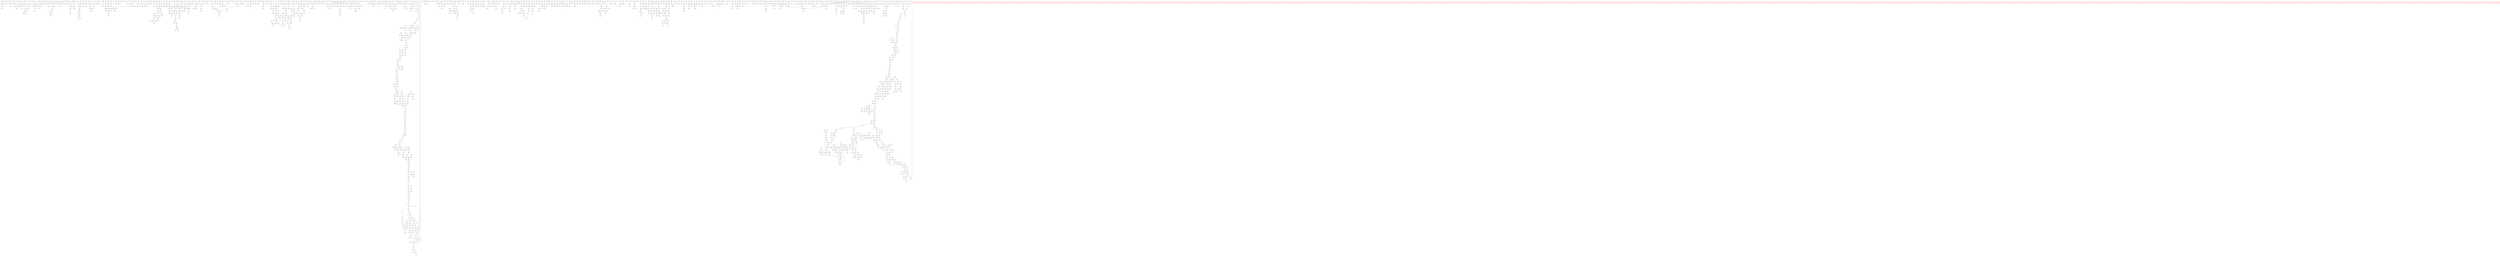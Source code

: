 digraph{
subgraph cluster_0 {
color = white
X53Y157I0 [label="0", pos="53,157!", color="black"]
X53Y159I0 [label="1", pos="53,159!", color="black"]
X58Y173I0 [label="2", pos="58,173!", color="black"]
X63Y182I0 [label="3", pos="63,182!", color="black"]
X65Y140I0 [label="4", pos="65,140!", color="black"]
X67Y135I0 [label="5", pos="67,135!", color="black"]
X70Y232I0 [label="6", pos="70,232!", color="black"]
X75Y117I0 [label="7", pos="75,117!", color="black"]
X75Y245I0 [label="8", pos="75,245!", color="black"]
X75Y251I0 [label="9", pos="75,251!", color="black"]
X76Y246I0 [label="10", pos="76,246!", color="black"]
X77Y277I0 [label="11", pos="77,277!", color="black"]
X78Y236I0 [label="12", pos="78,236!", color="black"]
X78Y260I0 [label="13", pos="78,260!", color="black"]
X78Y263I0 [label="14", pos="78,263!", color="black"]
X79Y245I0 [label="15", pos="79,245!", color="black"]
X79Y257I0 [label="16", pos="79,257!", color="black"]
X79Y294I0 [label="17", pos="79,294!", color="black"]
X80Y108I0 [label="18", pos="80,108!", color="black"]
X80Y236I0 [label="19", pos="80,236!", color="black"]
X80Y258I0 [label="20", pos="80,258!", color="black"]
X81Y247I0 [label="21", pos="81,247!", color="black"]
X81Y258I0 [label="22", pos="81,258!", color="black"]
X82Y202I0 [label="23", pos="82,202!", color="black"]
X82Y326I0 [label="24", pos="82,326!", color="black"]
X82Y342I0 [label="25", pos="82,342!", color="black"]
X82Y356I0 [label="26", pos="82,356!", color="black"]
X82Y371I0 [label="27", pos="82,371!", color="black"]
X82Y387I0 [label="28", pos="82,387!", color="black"]
X83Y388I0 [label="29", pos="83,388!", color="black"]
X84Y202I0 [label="30", pos="84,202!", color="black"]
X84Y249I0 [label="31", pos="84,249!", color="black"]
X84Y263I0 [label="32", pos="84,263!", color="black"]
X85Y330I0 [label="33", pos="85,330!", color="black"]
X86Y231I0 [label="34", pos="86,231!", color="black"]
X86Y378I0 [label="35", pos="86,378!", color="black"]
X87Y117I0 [label="36", pos="87,117!", color="black"]
X87Y392I0 [label="37", pos="87,392!", color="black"]
X88Y119I0 [label="38", pos="88,119!", color="black"]
X88Y238I0 [label="39", pos="88,238!", color="black"]
X90Y238I0 [label="40", pos="90,238!", color="black"]
X90Y275I0 [label="41", pos="90,275!", color="black"]
X91Y340I0 [label="42", pos="91,340!", color="black"]
X91Y382I0 [label="43", pos="91,382!", color="black"]
X92Y381I0 [label="44", pos="92,381!", color="black"]
X92Y385I0 [label="45", pos="92,385!", color="black"]
X92Y402I0 [label="46", pos="92,402!", color="black"]
X93Y203I0 [label="47", pos="93,203!", color="black"]
X93Y320I0 [label="48", pos="93,320!", color="black"]
X93Y324I0 [label="49", pos="93,324!", color="black"]
X93Y344I0 [label="50", pos="93,344!", color="black"]
X93Y383I0 [label="51", pos="93,383!", color="black"]
X93Y401I0 [label="52", pos="93,401!", color="black"]
X93Y403I0 [label="53", pos="93,403!", color="black"]
X94Y205I0 [label="54", pos="94,205!", color="black"]
X94Y267I0 [label="55", pos="94,267!", color="black"]
X94Y270I0 [label="56", pos="94,270!", color="black"]
X94Y324I0 [label="57", pos="94,324!", color="black"]
X94Y340I0 [label="58", pos="94,340!", color="black"]
X94Y348I0 [label="59", pos="94,348!", color="black"]
X94Y356I0 [label="60", pos="94,356!", color="black"]
X94Y402I0 [label="61", pos="94,402!", color="black"]
X94Y415I0 [label="62", pos="94,415!", color="black"]
X95Y413I0 [label="63", pos="95,413!", color="black"]
X96Y322I0 [label="64", pos="96,322!", color="black"]
X96Y352I0 [label="65", pos="96,352!", color="black"]
X96Y405I0 [label="66", pos="96,405!", color="black"]
X97Y330I0 [label="67", pos="97,330!", color="black"]
X98Y118I0 [label="68", pos="98,118!", color="black"]
X98Y259I0 [label="69", pos="98,259!", color="black"]
X98Y279I0 [label="70", pos="98,279!", color="black"]
X98Y296I0 [label="71", pos="98,296!", color="black"]
X98Y330I0 [label="72", pos="98,330!", color="black"]
X99Y251I0 [label="73", pos="99,251!", color="black"]
X99Y309I0 [label="74", pos="99,309!", color="black"]
X99Y390I0 [label="75", pos="99,390!", color="black"]
X100Y256I0 [label="76", pos="100,256!", color="black"]
X100Y280I0 [label="77", pos="100,280!", color="black"]
X100Y338I0 [label="78", pos="100,338!", color="black"]
X101Y334I0 [label="79", pos="101,334!", color="black"]
X101Y417I0 [label="80", pos="101,417!", color="black"]
X102Y83I0 [label="81", pos="102,83!", color="black"]
X102Y412I0 [label="82", pos="102,412!", color="black"]
X103Y95I0 [label="83", pos="103,95!", color="black"]
X103Y295I0 [label="84", pos="103,295!", color="black"]
X104Y97I0 [label="85", pos="104,97!", color="black"]
X104Y326I0 [label="86", pos="104,326!", color="black"]
X106Y148I0 [label="87", pos="106,148!", color="black"]
X106Y284I0 [label="88", pos="106,284!", color="black"]
X106Y345I0 [label="89", pos="106,345!", color="black"]
X107Y252I0 [label="90", pos="107,252!", color="black"]
X107Y280I0 [label="91", pos="107,280!", color="black"]
X107Y281I0 [label="92", pos="107,281!", color="black"]
X107Y343I0 [label="93", pos="107,343!", color="black"]
X108Y148I0 [label="94", pos="108,148!", color="black"]
X108Y280I0 [label="95", pos="108,280!", color="black"]
X108Y281I0 [label="96", pos="108,281!", color="black"]
X110Y89I0 [label="97", pos="110,89!", color="black"]
X110Y92I0 [label="98", pos="110,92!", color="black"]
X110Y413I0 [label="99", pos="110,413!", color="black"]
X110Y418I0 [label="100", pos="110,418!", color="black"]
X110Y425I0 [label="101", pos="110,425!", color="black"]
X113Y87I0 [label="102", pos="113,87!", color="black"]
X114Y89I0 [label="103", pos="114,89!", color="black"]
X114Y156I0 [label="104", pos="114,156!", color="black"]
X114Y309I0 [label="105", pos="114,309!", color="black"]
X114Y318I0 [label="106", pos="114,318!", color="black"]
X114Y415I0 [label="107", pos="114,415!", color="black"]
X115Y155I0 [label="108", pos="115,155!", color="black"]
X115Y307I0 [label="109", pos="115,307!", color="black"]
X116Y159I0 [label="110", pos="116,159!", color="black"]
X116Y273I0 [label="111", pos="116,273!", color="black"]
X116Y413I0 [label="112", pos="116,413!", color="black"]
X118Y283I0 [label="113", pos="118,283!", color="black"]
X120Y280I0 [label="114", pos="120,280!", color="black"]
X121Y117I0 [label="115", pos="121,117!", color="black"]
X122Y119I0 [label="116", pos="122,119!", color="black"]
X122Y279I0 [label="117", pos="122,279!", color="black"]
X126Y292I0 [label="118", pos="126,292!", color="black"]
X126Y373I0 [label="119", pos="126,373!", color="black"]
X127Y273I0 [label="120", pos="127,273!", color="black"]
X127Y371I0 [label="121", pos="127,371!", color="black"]
X128Y269I0 [label="122", pos="128,269!", color="black"]
X128Y292I0 [label="123", pos="128,292!", color="black"]
X128Y444I0 [label="124", pos="128,444!", color="black"]
X129Y267I0 [label="125", pos="129,267!", color="black"]
X131Y279I0 [label="126", pos="131,279!", color="black"]
X134Y425I0 [label="127", pos="134,425!", color="black"]
X135Y423I0 [label="128", pos="135,423!", color="black"]
X144Y284I0 [label="129", pos="144,284!", color="black"]
X145Y74I0 [label="130", pos="145,74!", color="black"]
X147Y101I0 [label="131", pos="147,101!", color="black"]
X148Y103I0 [label="132", pos="148,103!", color="black"]
X148Y459I0 [label="133", pos="148,459!", color="black"]
X150Y56I0 [label="134", pos="150,56!", color="black"]
X150Y202I0 [label="135", pos="150,202!", color="black"]
X152Y463I0 [label="136", pos="152,463!", color="black"]
X155Y105I0 [label="137", pos="155,105!", color="black"]
X155Y150I0 [label="138", pos="155,150!", color="black"]
X156Y107I0 [label="139", pos="156,107!", color="black"]
X156Y263I0 [label="140", pos="156,263!", color="black"]
X162Y389I0 [label="141", pos="162,389!", color="black"]
X162Y426I0 [label="142", pos="162,426!", color="black"]
X162Y462I0 [label="143", pos="162,462!", color="black"]
X163Y387I0 [label="144", pos="163,387!", color="black"]
X171Y459I0 [label="145", pos="171,459!", color="black"]
X174Y53I0 [label="146", pos="174,53!", color="black"]
X174Y462I0 [label="147", pos="174,462!", color="black"]
X186Y386I0 [label="148", pos="186,386!", color="black"]
X186Y462I0 [label="149", pos="186,462!", color="black"]
X191Y436I0 [label="150", pos="191,436!", color="black"]
X192Y54I0 [label="151", pos="192,54!", color="black"]
X192Y238I0 [label="152", pos="192,238!", color="black"]
X194Y57I0 [label="153", pos="194,57!", color="black"]
X195Y52I0 [label="154", pos="195,52!", color="black"]
X197Y462I0 [label="155", pos="197,462!", color="black"]
X199Y82I0 [label="156", pos="199,82!", color="black"]
X200Y391I0 [label="157", pos="200,391!", color="black"]
X201Y411I0 [label="158", pos="201,411!", color="black"]
X202Y400I0 [label="159", pos="202,400!", color="black"]
X202Y402I0 [label="160", pos="202,402!", color="black"]
X203Y61I0 [label="161", pos="203,61!", color="black"]
X204Y280I0 [label="162", pos="204,280!", color="black"]
X204Y311I0 [label="163", pos="204,311!", color="black"]
X204Y423I0 [label="164", pos="204,423!", color="black"]
X205Y309I0 [label="165", pos="205,309!", color="black"]
X205Y421I0 [label="166", pos="205,421!", color="black"]
X208Y53I0 [label="167", pos="208,53!", color="black"]
X208Y407I0 [label="168", pos="208,407!", color="black"]
X209Y121I0 [label="169", pos="209,121!", color="black"]
X209Y405I0 [label="170", pos="209,405!", color="black"]
X209Y462I0 [label="171", pos="209,462!", color="black"]
X212Y78I0 [label="172", pos="212,78!", color="black"]
X212Y86I0 [label="173", pos="212,86!", color="black"]
X213Y247I0 [label="174", pos="213,247!", color="black"]
X214Y249I0 [label="175", pos="214,249!", color="black"]
X214Y406I0 [label="176", pos="214,406!", color="black"]
X214Y409I0 [label="177", pos="214,409!", color="black"]
X215Y67I0 [label="178", pos="215,67!", color="black"]
X215Y163I0 [label="179", pos="215,163!", color="black"]
X215Y167I0 [label="180", pos="215,167!", color="black"]
X216Y65I0 [label="181", pos="216,65!", color="black"]
X216Y69I0 [label="182", pos="216,69!", color="black"]
X216Y78I0 [label="183", pos="216,78!", color="black"]
X216Y87I0 [label="184", pos="216,87!", color="black"]
X216Y208I0 [label="185", pos="216,208!", color="black"]
X217Y58I0 [label="186", pos="217,58!", color="black"]
X217Y85I0 [label="187", pos="217,85!", color="black"]
X217Y165I0 [label="188", pos="217,165!", color="black"]
X218Y64I0 [label="189", pos="218,64!", color="black"]
X218Y87I0 [label="190", pos="218,87!", color="black"]
X219Y462I0 [label="191", pos="219,462!", color="black"]
X220Y80I0 [label="192", pos="220,80!", color="black"]
X220Y82I0 [label="193", pos="220,82!", color="black"]
X220Y161I0 [label="194", pos="220,161!", color="black"]
X220Y164I0 [label="195", pos="220,164!", color="black"]
X220Y403I0 [label="196", pos="220,403!", color="black"]
X220Y407I0 [label="197", pos="220,407!", color="black"]
X222Y80I0 [label="198", pos="222,80!", color="black"]
X222Y176I0 [label="199", pos="222,176!", color="black"]
X223Y214I0 [label="200", pos="223,214!", color="black"]
X224Y405I0 [label="201", pos="224,405!", color="black"]
X224Y410I0 [label="202", pos="224,410!", color="black"]
X225Y69I0 [label="203", pos="225,69!", color="black"]
X226Y146I0 [label="204", pos="226,146!", color="black"]
X227Y80I0 [label="205", pos="227,80!", color="black"]
X228Y68I0 [label="206", pos="228,68!", color="black"]
X228Y76I0 [label="207", pos="228,76!", color="black"]
X228Y79I0 [label="208", pos="228,79!", color="black"]
X228Y208I0 [label="209", pos="228,208!", color="black"]
X228Y228I0 [label="210", pos="228,228!", color="black"]
X228Y238I0 [label="211", pos="228,238!", color="black"]
X228Y242I0 [label="212", pos="228,242!", color="black"]
X228Y245I0 [label="213", pos="228,245!", color="black"]
X228Y278I0 [label="214", pos="228,278!", color="black"]
X228Y405I0 [label="215", pos="228,405!", color="black"]
X229Y228I0 [label="216", pos="229,228!", color="black"]
X229Y266I0 [label="217", pos="229,266!", color="black"]
X229Y281I0 [label="218", pos="229,281!", color="black"]
X229Y403I0 [label="219", pos="229,403!", color="black"]
X229Y462I0 [label="220", pos="229,462!", color="black"]
X230Y169I0 [label="221", pos="230,169!", color="black"]
X230Y322I0 [label="222", pos="230,322!", color="black"]
X230Y325I0 [label="223", pos="230,325!", color="black"]
X231Y61I0 [label="224", pos="231,61!", color="black"]
X231Y68I0 [label="225", pos="231,68!", color="black"]
X231Y87I0 [label="226", pos="231,87!", color="black"]
X231Y170I0 [label="227", pos="231,170!", color="black"]
X231Y354I0 [label="228", pos="231,354!", color="black"]
X232Y72I0 [label="229", pos="232,72!", color="black"]
X232Y89I0 [label="230", pos="232,89!", color="black"]
X232Y228I0 [label="231", pos="232,228!", color="black"]
X232Y236I0 [label="232", pos="232,236!", color="black"]
X232Y238I0 [label="233", pos="232,238!", color="black"]
X232Y408I0 [label="234", pos="232,408!", color="black"]
X232Y442I0 [label="235", pos="232,442!", color="black"]
X232Y446I0 [label="236", pos="232,446!", color="black"]
X233Y169I0 [label="237", pos="233,169!", color="black"]
X233Y206I0 [label="238", pos="233,206!", color="black"]
X233Y214I0 [label="239", pos="233,214!", color="black"]
X233Y215I0 [label="240", pos="233,215!", color="black"]
X233Y275I0 [label="241", pos="233,275!", color="black"]
X234Y71I0 [label="242", pos="234,71!", color="black"]
X234Y72I0 [label="243", pos="234,72!", color="black"]
X234Y174I0 [label="244", pos="234,174!", color="black"]
X234Y211I0 [label="245", pos="234,211!", color="black"]
X234Y218I0 [label="246", pos="234,218!", color="black"]
X234Y277I0 [label="247", pos="234,277!", color="black"]
X234Y358I0 [label="248", pos="234,358!", color="black"]
X234Y408I0 [label="249", pos="234,408!", color="black"]
X235Y268I0 [label="250", pos="235,268!", color="black"]
X235Y352I0 [label="251", pos="235,352!", color="black"]
X236Y66I0 [label="252", pos="236,66!", color="black"]
X236Y263I0 [label="253", pos="236,263!", color="black"]
X236Y281I0 [label="254", pos="236,281!", color="black"]
X236Y283I0 [label="255", pos="236,283!", color="black"]
X236Y286I0 [label="256", pos="236,286!", color="black"]
X236Y296I0 [label="257", pos="236,296!", color="black"]
X236Y395I0 [label="258", pos="236,395!", color="black"]
X236Y400I0 [label="259", pos="236,400!", color="black"]
X236Y417I0 [label="260", pos="236,417!", color="black"]
X237Y340I0 [label="261", pos="237,340!", color="black"]
X237Y393I0 [label="262", pos="237,393!", color="black"]
X237Y400I0 [label="263", pos="237,400!", color="black"]
X238Y53I0 [label="264", pos="238,53!", color="black"]
X238Y214I0 [label="265", pos="238,214!", color="black"]
X238Y216I0 [label="266", pos="238,216!", color="black"]
X238Y263I0 [label="267", pos="238,263!", color="black"]
X238Y420I0 [label="268", pos="238,420!", color="black"]
X238Y424I0 [label="269", pos="238,424!", color="black"]
X238Y427I0 [label="270", pos="238,427!", color="black"]
X239Y216I0 [label="271", pos="239,216!", color="black"]
X239Y269I0 [label="272", pos="239,269!", color="black"]
X239Y339I0 [label="273", pos="239,339!", color="black"]
X239Y425I0 [label="274", pos="239,425!", color="black"]
X241Y233I0 [label="275", pos="241,233!", color="black"]
X241Y355I0 [label="276", pos="241,355!", color="black"]
X242Y234I0 [label="277", pos="242,234!", color="black"]
X242Y235I0 [label="278", pos="242,235!", color="black"]
X242Y325I0 [label="279", pos="242,325!", color="black"]
X242Y335I0 [label="280", pos="242,335!", color="black"]
X242Y340I0 [label="281", pos="242,340!", color="black"]
X242Y404I0 [label="282", pos="242,404!", color="black"]
X243Y66I0 [label="283", pos="243,66!", color="black"]
X243Y101I0 [label="284", pos="243,101!", color="black"]
X243Y353I0 [label="285", pos="243,353!", color="black"]
X244Y90I0 [label="286", pos="244,90!", color="black"]
X244Y248I0 [label="287", pos="244,248!", color="black"]
X244Y322I0 [label="288", pos="244,322!", color="black"]
X244Y465I0 [label="289", pos="244,465!", color="black"]
X245Y59I0 [label="290", pos="245,59!", color="black"]
X245Y259I0 [label="291", pos="245,259!", color="black"]
X245Y400I0 [label="292", pos="245,400!", color="black"]
X245Y415I0 [label="293", pos="245,415!", color="black"]
X245Y417I0 [label="294", pos="245,417!", color="black"]
X246Y61I0 [label="295", pos="246,61!", color="black"]
X246Y68I0 [label="296", pos="246,68!", color="black"]
X246Y223I0 [label="297", pos="246,223!", color="black"]
X246Y295I0 [label="298", pos="246,295!", color="black"]
X246Y320I0 [label="299", pos="246,320!", color="black"]
X247Y77I0 [label="300", pos="247,77!", color="black"]
X247Y245I0 [label="301", pos="247,245!", color="black"]
X247Y293I0 [label="302", pos="247,293!", color="black"]
X247Y334I0 [label="303", pos="247,334!", color="black"]
X247Y404I0 [label="304", pos="247,404!", color="black"]
X248Y71I0 [label="305", pos="248,71!", color="black"]
X248Y256I0 [label="306", pos="248,256!", color="black"]
X248Y283I0 [label="307", pos="248,283!", color="black"]
X248Y422I0 [label="308", pos="248,422!", color="black"]
X249Y78I0 [label="309", pos="249,78!", color="black"]
X249Y169I0 [label="310", pos="249,169!", color="black"]
X250Y53I0 [label="311", pos="250,53!", color="black"]
X250Y80I0 [label="312", pos="250,80!", color="black"]
X250Y171I0 [label="313", pos="250,171!", color="black"]
X250Y244I0 [label="314", pos="250,244!", color="black"]
X250Y317I0 [label="315", pos="250,317!", color="black"]
X250Y324I0 [label="316", pos="250,324!", color="black"]
X250Y436I0 [label="317", pos="250,436!", color="black"]
X250Y440I0 [label="318", pos="250,440!", color="black"]
X251Y221I0 [label="319", pos="251,221!", color="black"]
X251Y435I0 [label="320", pos="251,435!", color="black"]
X252Y246I0 [label="321", pos="252,246!", color="black"]
X252Y264I0 [label="322", pos="252,264!", color="black"]
X252Y390I0 [label="323", pos="252,390!", color="black"]
X252Y413I0 [label="324", pos="252,413!", color="black"]
X253Y98I0 [label="325", pos="253,98!", color="black"]
X254Y246I0 [label="326", pos="254,246!", color="black"]
X254Y247I0 [label="327", pos="254,247!", color="black"]
X254Y317I0 [label="328", pos="254,317!", color="black"]
X254Y408I0 [label="329", pos="254,408!", color="black"]
X255Y83I0 [label="330", pos="255,83!", color="black"]
X255Y263I0 [label="331", pos="255,263!", color="black"]
X255Y278I0 [label="332", pos="255,278!", color="black"]
X255Y303I0 [label="333", pos="255,303!", color="black"]
X255Y307I0 [label="334", pos="255,307!", color="black"]
X255Y410I0 [label="335", pos="255,410!", color="black"]
X255Y465I0 [label="336", pos="255,465!", color="black"]
X256Y85I0 [label="337", pos="256,85!", color="black"]
X256Y219I0 [label="338", pos="256,219!", color="black"]
X257Y265I0 [label="339", pos="257,265!", color="black"]
X258Y304I0 [label="340", pos="258,304!", color="black"]
X258Y325I0 [label="341", pos="258,325!", color="black"]
X258Y412I0 [label="342", pos="258,412!", color="black"]
X259Y323I0 [label="343", pos="259,323!", color="black"]
X261Y189I0 [label="344", pos="261,189!", color="black"]
X261Y192I0 [label="345", pos="261,192!", color="black"]
X261Y270I0 [label="346", pos="261,270!", color="black"]
X261Y318I0 [label="347", pos="261,318!", color="black"]
X261Y461I0 [label="348", pos="261,461!", color="black"]
X262Y221I0 [label="349", pos="262,221!", color="black"]
X262Y293I0 [label="350", pos="262,293!", color="black"]
X263Y246I0 [label="351", pos="263,246!", color="black"]
X263Y291I0 [label="352", pos="263,291!", color="black"]
X263Y426I0 [label="353", pos="263,426!", color="black"]
X264Y324I0 [label="354", pos="264,324!", color="black"]
X265Y453I0 [label="355", pos="265,453!", color="black"]
X266Y53I0 [label="356", pos="266,53!", color="black"]
X266Y416I0 [label="357", pos="266,416!", color="black"]
X266Y451I0 [label="358", pos="266,451!", color="black"]
X267Y85I0 [label="359", pos="267,85!", color="black"]
X268Y87I0 [label="360", pos="268,87!", color="black"]
X268Y312I0 [label="361", pos="268,312!", color="black"]
X268Y322I0 [label="362", pos="268,322!", color="black"]
X270Y189I0 [label="363", pos="270,189!", color="black"]
X270Y452I0 [label="364", pos="270,452!", color="black"]
X272Y194I0 [label="365", pos="272,194!", color="black"]
X273Y418I0 [label="366", pos="273,418!", color="black"]
X274Y212I0 [label="367", pos="274,212!", color="black"]
X274Y412I0 [label="368", pos="274,412!", color="black"]
X274Y414I0 [label="369", pos="274,414!", color="black"]
X275Y198I0 [label="370", pos="275,198!", color="black"]
X275Y200I0 [label="371", pos="275,200!", color="black"]
X275Y332I0 [label="372", pos="275,332!", color="black"]
X276Y198I0 [label="373", pos="276,198!", color="black"]
X276Y200I0 [label="374", pos="276,200!", color="black"]
X276Y288I0 [label="375", pos="276,288!", color="black"]
X276Y317I0 [label="376", pos="276,317!", color="black"]
X276Y322I0 [label="377", pos="276,322!", color="black"]
X276Y348I0 [label="378", pos="276,348!", color="black"]
X276Y421I0 [label="379", pos="276,421!", color="black"]
X277Y202I0 [label="380", pos="277,202!", color="black"]
X278Y79I0 [label="381", pos="278,79!", color="black"]
X278Y220I0 [label="382", pos="278,220!", color="black"]
X278Y319I0 [label="383", pos="278,319!", color="black"]
X278Y328I0 [label="384", pos="278,328!", color="black"]
X278Y381I0 [label="385", pos="278,381!", color="black"]
X279Y397I0 [label="386", pos="279,397!", color="black"]
X279Y464I0 [label="387", pos="279,464!", color="black"]
X280Y203I0 [label="388", pos="280,203!", color="black"]
X280Y211I0 [label="389", pos="280,211!", color="black"]
X280Y220I0 [label="390", pos="280,220!", color="black"]
X280Y242I0 [label="391", pos="280,242!", color="black"]
X280Y336I0 [label="392", pos="280,336!", color="black"]
X280Y465I0 [label="393", pos="280,465!", color="black"]
X281Y219I0 [label="394", pos="281,219!", color="black"]
X281Y423I0 [label="395", pos="281,423!", color="black"]
X282Y220I0 [label="396", pos="282,220!", color="black"]
X282Y296I0 [label="397", pos="282,296!", color="black"]
X283Y260I0 [label="398", pos="283,260!", color="black"]
X283Y325I0 [label="399", pos="283,325!", color="black"]
X284Y217I0 [label="400", pos="284,217!", color="black"]
X284Y233I0 [label="401", pos="284,233!", color="black"]
X284Y240I0 [label="402", pos="284,240!", color="black"]
X284Y365I0 [label="403", pos="284,365!", color="black"]
X285Y218I0 [label="404", pos="285,218!", color="black"]
X286Y143I0 [label="405", pos="286,143!", color="black"]
X286Y290I0 [label="406", pos="286,290!", color="black"]
X286Y305I0 [label="407", pos="286,305!", color="black"]
X286Y325I0 [label="408", pos="286,325!", color="black"]
X287Y141I0 [label="409", pos="287,141!", color="black"]
X287Y234I0 [label="410", pos="287,234!", color="black"]
X287Y238I0 [label="411", pos="287,238!", color="black"]
X287Y240I0 [label="412", pos="287,240!", color="black"]
X287Y250I0 [label="413", pos="287,250!", color="black"]
X287Y266I0 [label="414", pos="287,266!", color="black"]
X287Y447I0 [label="415", pos="287,447!", color="black"]
X288Y98I0 [label="416", pos="288,98!", color="black"]
X288Y223I0 [label="417", pos="288,223!", color="black"]
X288Y239I0 [label="418", pos="288,239!", color="black"]
X288Y284I0 [label="419", pos="288,284!", color="black"]
X288Y465I0 [label="420", pos="288,465!", color="black"]
X289Y42I0 [label="421", pos="289,42!", color="black"]
X289Y206I0 [label="422", pos="289,206!", color="black"]
X289Y281I0 [label="423", pos="289,281!", color="black"]
X289Y293I0 [label="424", pos="289,293!", color="black"]
X290Y44I0 [label="425", pos="290,44!", color="black"]
X290Y230I0 [label="426", pos="290,230!", color="black"]
X290Y232I0 [label="427", pos="290,232!", color="black"]
X290Y255I0 [label="428", pos="290,255!", color="black"]
X290Y272I0 [label="429", pos="290,272!", color="black"]
X290Y283I0 [label="430", pos="290,283!", color="black"]
X291Y149I0 [label="431", pos="291,149!", color="black"]
X291Y192I0 [label="432", pos="291,192!", color="black"]
X291Y201I0 [label="433", pos="291,201!", color="black"]
X291Y225I0 [label="434", pos="291,225!", color="black"]
X291Y233I0 [label="435", pos="291,233!", color="black"]
X291Y237I0 [label="436", pos="291,237!", color="black"]
X291Y334I0 [label="437", pos="291,334!", color="black"]
X291Y335I0 [label="438", pos="291,335!", color="black"]
X292Y89I0 [label="439", pos="292,89!", color="black"]
X292Y92I0 [label="440", pos="292,92!", color="black"]
X292Y150I0 [label="441", pos="292,150!", color="black"]
X292Y235I0 [label="442", pos="292,235!", color="black"]
X292Y336I0 [label="443", pos="292,336!", color="black"]
X292Y338I0 [label="444", pos="292,338!", color="black"]
X294Y100I0 [label="445", pos="294,100!", color="black"]
X294Y264I0 [label="446", pos="294,264!", color="black"]
X294Y280I0 [label="447", pos="294,280!", color="black"]
X294Y294I0 [label="448", pos="294,294!", color="black"]
X294Y448I0 [label="449", pos="294,448!", color="black"]
X294Y451I0 [label="450", pos="294,451!", color="black"]
X295Y418I0 [label="451", pos="295,418!", color="black"]
X296Y200I0 [label="452", pos="296,200!", color="black"]
X296Y252I0 [label="453", pos="296,252!", color="black"]
X297Y162I0 [label="454", pos="297,162!", color="black"]
X297Y264I0 [label="455", pos="297,264!", color="black"]
X298Y197I0 [label="456", pos="298,197!", color="black"]
X298Y252I0 [label="457", pos="298,252!", color="black"]
X298Y265I0 [label="458", pos="298,265!", color="black"]
X298Y465I0 [label="459", pos="298,465!", color="black"]
X300Y50I0 [label="460", pos="300,50!", color="black"]
X300Y208I0 [label="461", pos="300,208!", color="black"]
X300Y337I0 [label="462", pos="300,337!", color="black"]
X300Y422I0 [label="463", pos="300,422!", color="black"]
X301Y158I0 [label="464", pos="301,158!", color="black"]
X301Y162I0 [label="465", pos="301,162!", color="black"]
X301Y239I0 [label="466", pos="301,239!", color="black"]
X302Y37I0 [label="467", pos="302,37!", color="black"]
X302Y334I0 [label="468", pos="302,334!", color="black"]
X302Y337I0 [label="469", pos="302,337!", color="black"]
X303Y153I0 [label="470", pos="303,153!", color="black"]
X303Y208I0 [label="471", pos="303,208!", color="black"]
X303Y233I0 [label="472", pos="303,233!", color="black"]
X303Y441I0 [label="473", pos="303,441!", color="black"]
X303Y447I0 [label="474", pos="303,447!", color="black"]
X304Y57I0 [label="475", pos="304,57!", color="black"]
X304Y58I0 [label="476", pos="304,58!", color="black"]
X304Y150I0 [label="477", pos="304,150!", color="black"]
X304Y202I0 [label="478", pos="304,202!", color="black"]
X304Y210I0 [label="479", pos="304,210!", color="black"]
X304Y214I0 [label="480", pos="304,214!", color="black"]
X304Y222I0 [label="481", pos="304,222!", color="black"]
X304Y278I0 [label="482", pos="304,278!", color="black"]
X305Y58I0 [label="483", pos="305,58!", color="black"]
X305Y157I0 [label="484", pos="305,157!", color="black"]
X305Y251I0 [label="485", pos="305,251!", color="black"]
X306Y206I0 [label="486", pos="306,206!", color="black"]
X306Y209I0 [label="487", pos="306,209!", color="black"]
X306Y254I0 [label="488", pos="306,254!", color="black"]
X306Y257I0 [label="489", pos="306,257!", color="black"]
X306Y258I0 [label="490", pos="306,258!", color="black"]
X306Y262I0 [label="491", pos="306,262!", color="black"]
X306Y276I0 [label="492", pos="306,276!", color="black"]
X306Y418I0 [label="493", pos="306,418!", color="black"]
X306Y424I0 [label="494", pos="306,424!", color="black"]
X307Y183I0 [label="495", pos="307,183!", color="black"]
X307Y187I0 [label="496", pos="307,187!", color="black"]
X307Y434I0 [label="497", pos="307,434!", color="black"]
X307Y465I0 [label="498", pos="307,465!", color="black"]
X308Y156I0 [label="499", pos="308,156!", color="black"]
X308Y158I0 [label="500", pos="308,158!", color="black"]
X308Y214I0 [label="501", pos="308,214!", color="black"]
X308Y240I0 [label="502", pos="308,240!", color="black"]
X309Y164I0 [label="503", pos="309,164!", color="black"]
X309Y168I0 [label="504", pos="309,168!", color="black"]
X310Y216I0 [label="505", pos="310,216!", color="black"]
X310Y240I0 [label="506", pos="310,240!", color="black"]
X310Y282I0 [label="507", pos="310,282!", color="black"]
X310Y420I0 [label="508", pos="310,420!", color="black"]
X310Y422I0 [label="509", pos="310,422!", color="black"]
X311Y40I0 [label="510", pos="311,40!", color="black"]
X311Y176I0 [label="511", pos="311,176!", color="black"]
X311Y177I0 [label="512", pos="311,177!", color="black"]
X311Y409I0 [label="513", pos="311,409!", color="black"]
X312Y94I0 [label="514", pos="312,94!", color="black"]
X312Y98I0 [label="515", pos="312,98!", color="black"]
X312Y156I0 [label="516", pos="312,156!", color="black"]
X312Y230I0 [label="517", pos="312,230!", color="black"]
X312Y424I0 [label="518", pos="312,424!", color="black"]
X312Y426I0 [label="519", pos="312,426!", color="black"]
X313Y163I0 [label="520", pos="313,163!", color="black"]
X313Y170I0 [label="521", pos="313,170!", color="black"]
X313Y181I0 [label="522", pos="313,181!", color="black"]
X313Y216I0 [label="523", pos="313,216!", color="black"]
X313Y409I0 [label="524", pos="313,409!", color="black"]
X313Y410I0 [label="525", pos="313,410!", color="black"]
X314Y165I0 [label="526", pos="314,165!", color="black"]
X314Y172I0 [label="527", pos="314,172!", color="black"]
X314Y250I0 [label="528", pos="314,250!", color="black"]
X314Y251I0 [label="529", pos="314,251!", color="black"]
X315Y35I0 [label="530", pos="315,35!", color="black"]
X315Y230I0 [label="531", pos="315,230!", color="black"]
X315Y275I0 [label="532", pos="315,275!", color="black"]
X316Y170I0 [label="533", pos="316,170!", color="black"]
X316Y172I0 [label="534", pos="316,172!", color="black"]
X316Y257I0 [label="535", pos="316,257!", color="black"]
X316Y293I0 [label="536", pos="316,293!", color="black"]
X316Y416I0 [label="537", pos="316,416!", color="black"]
X317Y128I0 [label="538", pos="317,128!", color="black"]
X317Y218I0 [label="539", pos="317,218!", color="black"]
X317Y291I0 [label="540", pos="317,291!", color="black"]
X317Y371I0 [label="541", pos="317,371!", color="black"]
X317Y412I0 [label="542", pos="317,412!", color="black"]
X317Y413I0 [label="543", pos="317,413!", color="black"]
X317Y465I0 [label="544", pos="317,465!", color="black"]
X318Y79I0 [label="545", pos="318,79!", color="black"]
X318Y200I0 [label="546", pos="318,200!", color="black"]
X319Y207I0 [label="547", pos="319,207!", color="black"]
X319Y256I0 [label="548", pos="319,256!", color="black"]
X320Y40I0 [label="549", pos="320,40!", color="black"]
X320Y43I0 [label="550", pos="320,43!", color="black"]
X320Y176I0 [label="551", pos="320,176!", color="black"]
X320Y193I0 [label="552", pos="320,193!", color="black"]
X320Y414I0 [label="553", pos="320,414!", color="black"]
X321Y241I0 [label="554", pos="321,241!", color="black"]
X322Y76I0 [label="555", pos="322,76!", color="black"]
X322Y78I0 [label="556", pos="322,78!", color="black"]
X322Y114I0 [label="557", pos="322,114!", color="black"]
X322Y199I0 [label="558", pos="322,199!", color="black"]
X322Y220I0 [label="559", pos="322,220!", color="black"]
X322Y414I0 [label="560", pos="322,414!", color="black"]
X323Y57I0 [label="561", pos="323,57!", color="black"]
X323Y177I0 [label="562", pos="323,177!", color="black"]
X323Y197I0 [label="563", pos="323,197!", color="black"]
X323Y225I0 [label="564", pos="323,225!", color="black"]
X323Y256I0 [label="565", pos="323,256!", color="black"]
X323Y418I0 [label="566", pos="323,418!", color="black"]
X324Y48I0 [label="567", pos="324,48!", color="black"]
X324Y59I0 [label="568", pos="324,59!", color="black"]
X324Y424I0 [label="569", pos="324,424!", color="black"]
X324Y451I0 [label="570", pos="324,451!", color="black"]
X325Y51I0 [label="571", pos="325,51!", color="black"]
X325Y77I0 [label="572", pos="325,77!", color="black"]
X325Y449I0 [label="573", pos="325,449!", color="black"]
X326Y35I0 [label="574", pos="326,35!", color="black"]
X326Y40I0 [label="575", pos="326,40!", color="black"]
X326Y178I0 [label="576", pos="326,178!", color="black"]
X326Y428I0 [label="577", pos="326,428!", color="black"]
X326Y465I0 [label="578", pos="326,465!", color="black"]
X327Y176I0 [label="579", pos="327,176!", color="black"]
X327Y184I0 [label="580", pos="327,184!", color="black"]
X328Y240I0 [label="581", pos="328,240!", color="black"]
X328Y439I0 [label="582", pos="328,439!", color="black"]
X328Y442I0 [label="583", pos="328,442!", color="black"]
X329Y83I0 [label="584", pos="329,83!", color="black"]
X329Y231I0 [label="585", pos="329,231!", color="black"]
X330Y176I0 [label="586", pos="330,176!", color="black"]
X330Y244I0 [label="587", pos="330,244!", color="black"]
X330Y420I0 [label="588", pos="330,420!", color="black"]
X331Y86I0 [label="589", pos="331,86!", color="black"]
X332Y238I0 [label="590", pos="332,238!", color="black"]
X332Y239I0 [label="591", pos="332,239!", color="black"]
X332Y428I0 [label="592", pos="332,428!", color="black"]
X334Y35I0 [label="593", pos="334,35!", color="black"]
X334Y80I0 [label="594", pos="334,80!", color="black"]
X334Y219I0 [label="595", pos="334,219!", color="black"]
X334Y448I0 [label="596", pos="334,448!", color="black"]
X335Y217I0 [label="597", pos="335,217!", color="black"]
X335Y236I0 [label="598", pos="335,236!", color="black"]
X335Y338I0 [label="599", pos="335,338!", color="black"]
X335Y339I0 [label="600", pos="335,339!", color="black"]
X335Y418I0 [label="601", pos="335,418!", color="black"]
X336Y45I0 [label="602", pos="336,45!", color="black"]
X336Y137I0 [label="603", pos="336,137!", color="black"]
X336Y147I0 [label="604", pos="336,147!", color="black"]
X336Y226I0 [label="605", pos="336,226!", color="black"]
X336Y388I0 [label="606", pos="336,388!", color="black"]
X336Y390I0 [label="607", pos="336,390!", color="black"]
X336Y413I0 [label="608", pos="336,413!", color="black"]
X336Y465I0 [label="609", pos="336,465!", color="black"]
X337Y189I0 [label="610", pos="337,189!", color="black"]
X337Y337I0 [label="611", pos="337,337!", color="black"]
X337Y347I0 [label="612", pos="337,347!", color="black"]
X337Y411I0 [label="613", pos="337,411!", color="black"]
X338Y35I0 [label="614", pos="338,35!", color="black"]
X338Y128I0 [label="615", pos="338,128!", color="black"]
X338Y177I0 [label="616", pos="338,177!", color="black"]
X338Y178I0 [label="617", pos="338,178!", color="black"]
X338Y339I0 [label="618", pos="338,339!", color="black"]
X338Y465I0 [label="619", pos="338,465!", color="black"]
X339Y457I0 [label="620", pos="339,457!", color="black"]
X340Y126I0 [label="621", pos="340,126!", color="black"]
X340Y426I0 [label="622", pos="340,426!", color="black"]
X340Y427I0 [label="623", pos="340,427!", color="black"]
X340Y440I0 [label="624", pos="340,440!", color="black"]
X341Y168I0 [label="625", pos="341,168!", color="black"]
X341Y222I0 [label="626", pos="341,222!", color="black"]
X343Y141I0 [label="627", pos="343,141!", color="black"]
X343Y179I0 [label="628", pos="343,179!", color="black"]
X343Y437I0 [label="629", pos="343,437!", color="black"]
X344Y143I0 [label="630", pos="344,143!", color="black"]
X344Y206I0 [label="631", pos="344,206!", color="black"]
X344Y208I0 [label="632", pos="344,208!", color="black"]
X344Y236I0 [label="633", pos="344,236!", color="black"]
X344Y360I0 [label="634", pos="344,360!", color="black"]
X344Y434I0 [label="635", pos="344,434!", color="black"]
X344Y435I0 [label="636", pos="344,435!", color="black"]
X345Y409I0 [label="637", pos="345,409!", color="black"]
X346Y160I0 [label="638", pos="346,160!", color="black"]
X346Y178I0 [label="639", pos="346,178!", color="black"]
X346Y184I0 [label="640", pos="346,184!", color="black"]
X346Y411I0 [label="641", pos="346,411!", color="black"]
X346Y438I0 [label="642", pos="346,438!", color="black"]
X346Y459I0 [label="643", pos="346,459!", color="black"]
X346Y465I0 [label="644", pos="346,465!", color="black"]
X347Y35I0 [label="645", pos="347,35!", color="black"]
X347Y55I0 [label="646", pos="347,55!", color="black"]
X348Y137I0 [label="647", pos="348,137!", color="black"]
X348Y235I0 [label="648", pos="348,235!", color="black"]
X348Y281I0 [label="649", pos="348,281!", color="black"]
X349Y84I0 [label="650", pos="349,84!", color="black"]
X349Y183I0 [label="651", pos="349,183!", color="black"]
X351Y69I0 [label="652", pos="351,69!", color="black"]
X351Y154I0 [label="653", pos="351,154!", color="black"]
X352Y74I0 [label="654", pos="352,74!", color="black"]
X352Y98I0 [label="655", pos="352,98!", color="black"]
X352Y298I0 [label="656", pos="352,298!", color="black"]
X353Y284I0 [label="657", pos="353,284!", color="black"]
X353Y413I0 [label="658", pos="353,413!", color="black"]
X354Y92I0 [label="659", pos="354,92!", color="black"]
X354Y290I0 [label="660", pos="354,290!", color="black"]
X354Y415I0 [label="661", pos="354,415!", color="black"]
X354Y430I0 [label="662", pos="354,430!", color="black"]
X355Y287I0 [label="663", pos="355,287!", color="black"]
X355Y464I0 [label="664", pos="355,464!", color="black"]
X356Y73I0 [label="665", pos="356,73!", color="black"]
X356Y158I0 [label="666", pos="356,158!", color="black"]
X358Y43I0 [label="667", pos="358,43!", color="black"]
X358Y63I0 [label="668", pos="358,63!", color="black"]
X359Y35I0 [label="669", pos="359,35!", color="black"]
X361Y135I0 [label="670", pos="361,135!", color="black"]
X361Y283I0 [label="671", pos="361,283!", color="black"]
X361Y464I0 [label="672", pos="361,464!", color="black"]
X363Y129I0 [label="673", pos="363,129!", color="black"]
X363Y389I0 [label="674", pos="363,389!", color="black"]
X364Y145I0 [label="675", pos="364,145!", color="black"]
X364Y170I0 [label="676", pos="364,170!", color="black"]
X364Y268I0 [label="677", pos="364,268!", color="black"]
X364Y391I0 [label="678", pos="364,391!", color="black"]
X365Y281I0 [label="679", pos="365,281!", color="black"]
X366Y128I0 [label="680", pos="366,128!", color="black"]
X366Y146I0 [label="681", pos="366,146!", color="black"]
X367Y388I0 [label="682", pos="367,388!", color="black"]
X368Y102I0 [label="683", pos="368,102!", color="black"]
X368Y132I0 [label="684", pos="368,132!", color="black"]
X368Y149I0 [label="685", pos="368,149!", color="black"]
X368Y155I0 [label="686", pos="368,155!", color="black"]
X368Y426I0 [label="687", pos="368,426!", color="black"]
X369Y35I0 [label="688", pos="369,35!", color="black"]
X369Y39I0 [label="689", pos="369,39!", color="black"]
X369Y47I0 [label="690", pos="369,47!", color="black"]
X369Y84I0 [label="691", pos="369,84!", color="black"]
X369Y146I0 [label="692", pos="369,146!", color="black"]
X369Y147I0 [label="693", pos="369,147!", color="black"]
X369Y375I0 [label="694", pos="369,375!", color="black"]
X369Y464I0 [label="695", pos="369,464!", color="black"]
X370Y102I0 [label="696", pos="370,102!", color="black"]
X370Y126I0 [label="697", pos="370,126!", color="black"]
X370Y145I0 [label="698", pos="370,145!", color="black"]
X370Y377I0 [label="699", pos="370,377!", color="black"]
X371Y130I0 [label="700", pos="371,130!", color="black"]
X371Y310I0 [label="701", pos="371,310!", color="black"]
X371Y385I0 [label="702", pos="371,385!", color="black"]
X372Y84I0 [label="703", pos="372,84!", color="black"]
X372Y124I0 [label="704", pos="372,124!", color="black"]
X372Y125I0 [label="705", pos="372,125!", color="black"]
X372Y130I0 [label="706", pos="372,130!", color="black"]
X372Y146I0 [label="707", pos="372,146!", color="black"]
X372Y160I0 [label="708", pos="372,160!", color="black"]
X372Y387I0 [label="709", pos="372,387!", color="black"]
X373Y71I0 [label="710", pos="373,71!", color="black"]
X373Y250I0 [label="711", pos="373,250!", color="black"]
X374Y130I0 [label="712", pos="374,130!", color="black"]
X375Y315I0 [label="713", pos="375,315!", color="black"]
X376Y70I0 [label="714", pos="376,70!", color="black"]
X376Y309I0 [label="715", pos="376,309!", color="black"]
X377Y307I0 [label="716", pos="377,307!", color="black"]
X378Y267I0 [label="717", pos="378,267!", color="black"]
X378Y314I0 [label="718", pos="378,314!", color="black"]
X378Y461I0 [label="719", pos="378,461!", color="black"]
X379Y35I0 [label="720", pos="379,35!", color="black"]
X379Y311I0 [label="721", pos="379,311!", color="black"]
X380Y135I0 [label="722", pos="380,135!", color="black"]
X381Y93I0 [label="723", pos="381,93!", color="black"]
X381Y163I0 [label="724", pos="381,163!", color="black"]
X381Y313I0 [label="725", pos="381,313!", color="black"]
X382Y71I0 [label="726", pos="382,71!", color="black"]
X382Y95I0 [label="727", pos="382,95!", color="black"]
X382Y133I0 [label="728", pos="382,133!", color="black"]
X382Y313I0 [label="729", pos="382,313!", color="black"]
X382Y317I0 [label="730", pos="382,317!", color="black"]
X383Y91I0 [label="731", pos="383,91!", color="black"]
X383Y129I0 [label="732", pos="383,129!", color="black"]
X383Y150I0 [label="733", pos="383,150!", color="black"]
X383Y270I0 [label="734", pos="383,270!", color="black"]
X384Y74I0 [label="735", pos="384,74!", color="black"]
X384Y93I0 [label="736", pos="384,93!", color="black"]
X384Y100I0 [label="737", pos="384,100!", color="black"]
X384Y123I0 [label="738", pos="384,123!", color="black"]
X384Y270I0 [label="739", pos="384,270!", color="black"]
X385Y89I0 [label="740", pos="385,89!", color="black"]
X385Y103I0 [label="741", pos="385,103!", color="black"]
X385Y129I0 [label="742", pos="385,129!", color="black"]
X385Y265I0 [label="743", pos="385,265!", color="black"]
X386Y91I0 [label="744", pos="386,91!", color="black"]
X386Y99I0 [label="745", pos="386,99!", color="black"]
X386Y131I0 [label="746", pos="386,131!", color="black"]
X388Y35I0 [label="747", pos="388,35!", color="black"]
X389Y85I0 [label="748", pos="389,85!", color="black"]
X390Y83I0 [label="749", pos="390,83!", color="black"]
X390Y89I0 [label="750", pos="390,89!", color="black"]
X390Y453I0 [label="751", pos="390,453!", color="black"]
X391Y399I0 [label="752", pos="391,399!", color="black"]
X392Y85I0 [label="753", pos="392,85!", color="black"]
X392Y106I0 [label="754", pos="392,106!", color="black"]
X392Y177I0 [label="755", pos="392,177!", color="black"]
X392Y264I0 [label="756", pos="392,264!", color="black"]
X392Y401I0 [label="757", pos="392,401!", color="black"]
X392Y409I0 [label="758", pos="392,409!", color="black"]
X393Y91I0 [label="759", pos="393,91!", color="black"]
X394Y222I0 [label="760", pos="394,222!", color="black"]
X395Y108I0 [label="761", pos="395,108!", color="black"]
X396Y271I0 [label="762", pos="396,271!", color="black"]
X397Y89I0 [label="763", pos="397,89!", color="black"]
X397Y264I0 [label="764", pos="397,264!", color="black"]
X398Y60I0 [label="765", pos="398,60!", color="black"]
X398Y87I0 [label="766", pos="398,87!", color="black"]
X398Y106I0 [label="767", pos="398,106!", color="black"]
X398Y264I0 [label="768", pos="398,264!", color="black"]
X398Y269I0 [label="769", pos="398,269!", color="black"]
X398Y319I0 [label="770", pos="398,319!", color="black"]
X398Y376I0 [label="771", pos="398,376!", color="black"]
X399Y320I0 [label="772", pos="399,320!", color="black"]
X399Y325I0 [label="773", pos="399,325!", color="black"]
X400Y76I0 [label="774", pos="400,76!", color="black"]
X400Y102I0 [label="775", pos="400,102!", color="black"]
X400Y338I0 [label="776", pos="400,338!", color="black"]
X400Y451I0 [label="777", pos="400,451!", color="black"]
X401Y99I0 [label="778", pos="401,99!", color="black"]
X401Y331I0 [label="779", pos="401,331!", color="black"]
X401Y338I0 [label="780", pos="401,338!", color="black"]
X401Y403I0 [label="781", pos="401,403!", color="black"]
X402Y76I0 [label="782", pos="402,76!", color="black"]
X402Y93I0 [label="783", pos="402,93!", color="black"]
X402Y101I0 [label="784", pos="402,101!", color="black"]
X403Y176I0 [label="785", pos="403,176!", color="black"]
X403Y178I0 [label="786", pos="403,178!", color="black"]
X403Y413I0 [label="787", pos="403,413!", color="black"]
X405Y61I0 [label="788", pos="405,61!", color="black"]
X405Y65I0 [label="789", pos="405,65!", color="black"]
X405Y113I0 [label="790", pos="405,113!", color="black"]
X405Y202I0 [label="791", pos="405,202!", color="black"]
X405Y248I0 [label="792", pos="405,248!", color="black"]
X405Y415I0 [label="793", pos="405,415!", color="black"]
X406Y176I0 [label="794", pos="406,176!", color="black"]
X406Y178I0 [label="795", pos="406,178!", color="black"]
X409Y451I0 [label="796", pos="409,451!", color="black"]
X412Y90I0 [label="797", pos="412,90!", color="black"]
X412Y160I0 [label="798", pos="412,160!", color="black"]
X412Y176I0 [label="799", pos="412,176!", color="black"]
X412Y200I0 [label="800", pos="412,200!", color="black"]
X412Y224I0 [label="801", pos="412,224!", color="black"]
X413Y149I0 [label="802", pos="413,149!", color="black"]
X414Y43I0 [label="803", pos="414,43!", color="black"]
X414Y253I0 [label="804", pos="414,253!", color="black"]
X414Y345I0 [label="805", pos="414,345!", color="black"]
X416Y113I0 [label="806", pos="416,113!", color="black"]
X416Y344I0 [label="807", pos="416,344!", color="black"]
X416Y428I0 [label="808", pos="416,428!", color="black"]
X418Y239I0 [label="809", pos="418,239!", color="black"]
X419Y444I0 [label="810", pos="419,444!", color="black"]
X422Y399I0 [label="811", pos="422,399!", color="black"]
X423Y43I0 [label="812", pos="423,43!", color="black"]
X424Y82I0 [label="813", pos="424,82!", color="black"]
X425Y246I0 [label="814", pos="425,246!", color="black"]
X426Y113I0 [label="815", pos="426,113!", color="black"]
X427Y82I0 [label="816", pos="427,82!", color="black"]
X429Y297I0 [label="817", pos="429,297!", color="black"]
X429Y299I0 [label="818", pos="429,299!", color="black"]
X431Y420I0 [label="819", pos="431,420!", color="black"]
X431Y432I0 [label="820", pos="431,432!", color="black"]
X432Y296I0 [label="821", pos="432,296!", color="black"]
X432Y300I0 [label="822", pos="432,300!", color="black"]
X433Y367I0 [label="823", pos="433,367!", color="black"]
X433Y408I0 [label="824", pos="433,408!", color="black"]
X434Y390I0 [label="825", pos="434,390!", color="black"]
X434Y394I0 [label="826", pos="434,394!", color="black"]
X435Y51I0 [label="827", pos="435,51!", color="black"]
X435Y110I0 [label="828", pos="435,110!", color="black"]
X437Y331I0 [label="829", pos="437,331!", color="black"]
X439Y309I0 [label="830", pos="439,309!", color="black"]
X439Y331I0 [label="831", pos="439,331!", color="black"]
X439Y355I0 [label="832", pos="439,355!", color="black"]
X440Y379I0 [label="833", pos="440,379!", color="black"]
X443Y110I0 [label="834", pos="443,110!", color="black"]
X444Y102I0 [label="835", pos="444,102!", color="black"]
X446Y339I0 [label="836", pos="446,339!", color="black"]
X447Y349I0 [label="837", pos="447,349!", color="black"]
X448Y56I0 [label="838", pos="448,56!", color="black"]
X450Y109I0 [label="839", pos="450,109!", color="black"]
X290Y203I0 [label="840", pos="290,203!", color="black"]
X115Y307I0 [label="841", pos="115,307!", color="blue"]
X118Y283I0 [label="842", pos="118,283!", color="blue"]
X120Y280I0 [label="843", pos="120,280!", color="green"]
X122Y119I0 [label="844", pos="122,119!", color="green"]
X122Y279I0 [label="845", pos="122,279!", color="green"]
X155Y105I0 [label="846", pos="155,105!", color="blue"]
X156Y107I0 [label="847", pos="156,107!", color="green"]
X186Y386I0 [label="848", pos="186,386!", color="green"]
X223Y214I0 [label="849", pos="223,214!", color="blue"]
X228Y228I0 [label="850", pos="228,228!", color="blue"]
X231Y354I0 [label="851", pos="231,354!", color="green"]
X234Y218I0 [label="852", pos="234,218!", color="green"]
X236Y281I0 [label="853", pos="236,281!", color="green"]
X236Y283I0 [label="854", pos="236,283!", color="green"]
X236Y286I0 [label="855", pos="236,286!", color="green"]
X236Y400I0 [label="856", pos="236,400!", color="blue"]
X242Y235I0 [label="857", pos="242,235!", color="green"]
X243Y101I0 [label="858", pos="243,101!", color="blue"]
X244Y248I0 [label="859", pos="244,248!", color="blue"]
X245Y400I0 [label="860", pos="245,400!", color="blue"]
X252Y246I0 [label="861", pos="252,246!", color="green"]
X252Y390I0 [label="862", pos="252,390!", color="green"]
X268Y312I0 [label="863", pos="268,312!", color="blue"]
X276Y348I0 [label="864", pos="276,348!", color="blue"]
X278Y381I0 [label="865", pos="278,381!", color="blue"]
X279Y397I0 [label="866", pos="279,397!", color="blue"]
X280Y242I0 [label="867", pos="280,242!", color="green"]
X283Y260I0 [label="868", pos="283,260!", color="blue"]
X294Y280I0 [label="869", pos="294,280!", color="green"]
X310Y282I0 [label="870", pos="310,282!", color="blue"]
X312Y94I0 [label="871", pos="312,94!", color="green"]
X314Y250I0 [label="872", pos="314,250!", color="blue"]
X316Y293I0 [label="873", pos="316,293!", color="green"]
X317Y291I0 [label="874", pos="317,291!", color="blue"]
X317Y371I0 [label="875", pos="317,371!", color="green"]
X318Y79I0 [label="876", pos="318,79!", color="green"]
X322Y76I0 [label="877", pos="322,76!", color="green"]
X322Y114I0 [label="878", pos="322,114!", color="green"]
X325Y77I0 [label="879", pos="325,77!", color="blue"]
X331Y86I0 [label="880", pos="331,86!", color="blue"]
X336Y147I0 [label="881", pos="336,147!", color="blue"]
X338Y128I0 [label="882", pos="338,128!", color="green"]
X340Y126I0 [label="883", pos="340,126!", color="green"]
X344Y360I0 [label="884", pos="344,360!", color="green"]
X346Y184I0 [label="885", pos="346,184!", color="green"]
X348Y281I0 [label="886", pos="348,281!", color="green"]
X349Y84I0 [label="887", pos="349,84!", color="blue"]
X351Y69I0 [label="888", pos="351,69!", color="blue"]
X352Y298I0 [label="889", pos="352,298!", color="blue"]
X361Y135I0 [label="890", pos="361,135!", color="green"]
X364Y268I0 [label="891", pos="364,268!", color="green"]
X366Y128I0 [label="892", pos="366,128!", color="green"]
X368Y132I0 [label="893", pos="368,132!", color="green"]
X371Y130I0 [label="894", pos="371,130!", color="green"]
X376Y309I0 [label="895", pos="376,309!", color="green"]
X377Y307I0 [label="896", pos="377,307!", color="blue"]
X378Y314I0 [label="897", pos="378,314!", color="green"]
X384Y93I0 [label="898", pos="384,93!", color="green"]
X432Y296I0 [label="899", pos="432,296!", color="green"]
X53Y157I0 -> X53Y159I0[color="black", dir=none]
X58Y173I0 -> X65Y140I0[color="black", dir=none]
X67Y135I0 -> X75Y117I0[color="black", dir=none]
X75Y245I0 -> X76Y246I0[color="black", dir=none]
X75Y251I0 -> X76Y246I0[color="black", dir=none]
X76Y246I0 -> X79Y245I0[color="black", dir=none]
X77Y277I0 -> X78Y263I0[color="black", dir=none]
X78Y236I0 -> X80Y236I0[color="black", dir=none]
X78Y260I0 -> X79Y257I0[color="black", dir=none]
X79Y245I0 -> X80Y236I0[color="black", dir=none]
X79Y245I0 -> X81Y247I0[color="black", dir=none]
X79Y257I0 -> X80Y258I0[color="black", dir=none]
X79Y257I0 -> X81Y247I0[color="black", dir=none]
X79Y294I0 -> X85Y330I0[color="black", dir=none]
X80Y108I0 -> X102Y83I0[color="black", dir=none]
X80Y258I0 -> X81Y258I0[color="black", dir=none]
X80Y258I0 -> X84Y263I0[color="black", dir=none]
X81Y247I0 -> X84Y249I0[color="black", dir=none]
X82Y202I0 -> X84Y202I0[color="black", dir=none]
X82Y326I0 -> X85Y330I0[color="black", dir=none]
X82Y342I0 -> X94Y356I0[color="black", dir=none]
X82Y371I0 -> X86Y378I0[color="black", dir=none]
X82Y387I0 -> X83Y388I0[color="black", dir=none]
X83Y388I0 -> X86Y378I0[color="black", dir=none]
X83Y388I0 -> X87Y392I0[color="black", dir=none]
X84Y202I0 -> X86Y231I0[color="black", dir=none]
X84Y263I0 -> X90Y238I0[color="black", dir=none]
X85Y330I0 -> X91Y340I0[color="black", dir=none]
X86Y378I0 -> X92Y381I0[color="black", dir=none]
X87Y117I0 -> X103Y95I0[color="black", dir=none]
X87Y117I0 -> X88Y119I0[color="black", dir=none]
X87Y392I0 -> X92Y402I0[color="black", dir=none]
X87Y392I0 -> X93Y401I0[color="black", dir=none]
X88Y238I0 -> X90Y238I0[color="black", dir=none]
X90Y238I0 -> X93Y203I0[color="black", dir=none]
X90Y275I0 -> X94Y270I0[color="black", dir=none]
X91Y340I0 -> X93Y344I0[color="black", dir=none]
X91Y340I0 -> X94Y340I0[color="black", dir=none]
X91Y382I0 -> X92Y381I0[color="black", dir=none]
X92Y381I0 -> X93Y383I0[color="black", dir=none]
X92Y385I0 -> X93Y383I0[color="black", dir=none]
X92Y402I0 -> X93Y403I0[color="black", dir=none]
X92Y402I0 -> X93Y401I0[color="black", dir=none]
X93Y203I0 -> X106Y148I0[color="black", dir=none]
X93Y203I0 -> X94Y205I0[color="black", dir=none]
X93Y324I0 -> X94Y324I0[color="black", dir=none]
X93Y344I0 -> X94Y348I0[color="black", dir=none]
X93Y344I0 -> X94Y340I0[color="black", dir=none]
X93Y383I0 -> X99Y390I0[color="black", dir=none]
X93Y401I0 -> X94Y402I0[color="black", dir=none]
X93Y403I0 -> X94Y402I0[color="black", dir=none]
X93Y403I0 -> X95Y413I0[color="black", dir=none]
X94Y267I0 -> X99Y251I0[color="black", dir=none]
X94Y267I0 -> X94Y270I0[color="black", dir=none]
X94Y267I0 -> X98Y259I0[color="black", dir=none]
X94Y270I0 -> X98Y279I0[color="black", dir=none]
X94Y356I0 -> X96Y352I0[color="black", dir=none]
X94Y402I0 -> X96Y405I0[color="black", dir=none]
X94Y415I0 -> X95Y413I0[color="black", dir=none]
X95Y413I0 -> X101Y417I0[color="black", dir=none]
X96Y322I0 -> X98Y330I0[color="black", dir=none]
X97Y330I0 -> X98Y330I0[color="black", dir=none]
X98Y279I0 -> X98Y296I0[color="black", dir=none]
X98Y279I0 -> X100Y280I0[color="black", dir=none]
X98Y330I0 -> X101Y334I0[color="black", dir=none]
X99Y251I0 -> X100Y256I0[color="black", dir=none]
X99Y309I0 -> X104Y326I0[color="black", dir=none]
X99Y390I0 -> X110Y413I0[color="black", dir=none]
X99Y390I0 -> X116Y413I0[color="black", dir=none]
X100Y338I0 -> X101Y334I0[color="black", dir=none]
X101Y334I0 -> X107Y343I0[color="black", dir=none]
X101Y417I0 -> X102Y412I0[color="black", dir=none]
X101Y417I0 -> X110Y425I0[color="black", dir=none]
X103Y95I0 -> X110Y89I0[color="black", dir=none]
X103Y95I0 -> X104Y97I0[color="black", dir=none]
X106Y148I0 -> X121Y117I0[color="black", dir=none]
X106Y148I0 -> X108Y148I0[color="black", dir=none]
X106Y284I0 -> X107Y281I0[color="black", dir=none]
X106Y345I0 -> X107Y343I0[color="black", dir=none]
X107Y252I0 -> X107Y280I0[color="black", dir=none]
X107Y252I0 -> X108Y280I0[color="black", dir=none]
X107Y280I0 -> X108Y280I0[color="black", dir=none]
X107Y280I0 -> X107Y281I0[color="black", dir=none]
X107Y281I0 -> X108Y281I0[color="black", dir=none]
X107Y343I0 -> X127Y371I0[color="black", dir=none]
X108Y280I0 -> X108Y281I0[color="black", dir=none]
X110Y89I0 -> X110Y92I0[color="black", dir=none]
X110Y89I0 -> X113Y87I0[color="black", dir=none]
X110Y418I0 -> X110Y425I0[color="black", dir=none]
X110Y425I0 -> X128Y444I0[color="black", dir=none]
X113Y87I0 -> X114Y89I0[color="black", dir=none]
X114Y156I0 -> X115Y155I0[color="black", dir=none]
X114Y156I0 -> X116Y159I0[color="black", dir=none]
X114Y309I0 -> X115Y307I0[color="black", dir=none]
X114Y318I0 -> X163Y387I0[color="black", dir=none]
X114Y415I0 -> X116Y413I0[color="black", dir=none]
X115Y155I0 -> X155Y105I0[color="black", dir=none]
X116Y273I0 -> X118Y283I0[color="black", dir=none]
X118Y283I0 -> X120Y280I0[color="black", dir=none]
X121Y117I0 -> X122Y119I0[color="black", dir=none]
X126Y292I0 -> X128Y292I0[color="black", dir=none]
X126Y373I0 -> X127Y371I0[color="black", dir=none]
X127Y273I0 -> X131Y279I0[color="black", dir=none]
X128Y269I0 -> X129Y267I0[color="black", dir=none]
X128Y292I0 -> X131Y279I0[color="black", dir=none]
X129Y267I0 -> X131Y279I0[color="black", dir=none]
X134Y425I0 -> X135Y423I0[color="black", dir=none]
X135Y423I0 -> X171Y459I0[color="black", dir=none]
X144Y284I0 -> X236Y400I0[color="black", dir=none]
X147Y101I0 -> X203Y61I0[color="black", dir=none]
X147Y101I0 -> X148Y103I0[color="black", dir=none]
X148Y459I0 -> X152Y463I0[color="black", dir=none]
X155Y105I0 -> X156Y107I0[color="black", dir=none]
X162Y389I0 -> X163Y387I0[color="black", dir=none]
X171Y459I0 -> X174Y462I0[color="black", dir=none]
X186Y386I0 -> X202Y400I0[color="black", dir=none]
X192Y54I0 -> X195Y52I0[color="black", dir=none]
X192Y54I0 -> X194Y57I0[color="black", dir=none]
X192Y238I0 -> X216Y208I0[color="black", dir=none]
X199Y82I0 -> X215Y67I0[color="black", dir=none]
X199Y82I0 -> X212Y78I0[color="black", dir=none]
X201Y411I0 -> X205Y421I0[color="black", dir=none]
X201Y411I0 -> X232Y442I0[color="black", dir=none]
X202Y400I0 -> X202Y402I0[color="black", dir=none]
X202Y400I0 -> X209Y405I0[color="black", dir=none]
X203Y61I0 -> X208Y53I0[color="black", dir=none]
X204Y280I0 -> X213Y247I0[color="black", dir=none]
X204Y311I0 -> X205Y309I0[color="black", dir=none]
X204Y423I0 -> X205Y421I0[color="black", dir=none]
X208Y407I0 -> X209Y405I0[color="black", dir=none]
X209Y121I0 -> X243Y101I0[color="black", dir=none]
X209Y405I0 -> X214Y409I0[color="black", dir=none]
X213Y247I0 -> X214Y249I0[color="black", dir=none]
X214Y406I0 -> X214Y409I0[color="black", dir=none]
X215Y67I0 -> X216Y65I0[color="black", dir=none]
X215Y67I0 -> X216Y69I0[color="black", dir=none]
X215Y163I0 -> X215Y167I0[color="black", dir=none]
X215Y163I0 -> X220Y161I0[color="black", dir=none]
X215Y163I0 -> X217Y165I0[color="black", dir=none]
X215Y167I0 -> X217Y165I0[color="black", dir=none]
X216Y65I0 -> X217Y58I0[color="black", dir=none]
X216Y65I0 -> X218Y64I0[color="black", dir=none]
X216Y78I0 -> X225Y69I0[color="black", dir=none]
X216Y87I0 -> X217Y85I0[color="black", dir=none]
X216Y208I0 -> X261Y189I0[color="black", dir=none]
X217Y85I0 -> X220Y82I0[color="black", dir=none]
X217Y85I0 -> X218Y87I0[color="black", dir=none]
X217Y165I0 -> X220Y164I0[color="black", dir=none]
X220Y80I0 -> X220Y82I0[color="black", dir=none]
X220Y82I0 -> X222Y80I0[color="black", dir=none]
X220Y161I0 -> X220Y164I0[color="black", dir=none]
X220Y161I0 -> X287Y141I0[color="black", dir=none]
X220Y164I0 -> X291Y149I0[color="black", dir=none]
X220Y403I0 -> X220Y407I0[color="black", dir=none]
X220Y403I0 -> X224Y405I0[color="black", dir=none]
X222Y176I0 -> X231Y170I0[color="black", dir=none]
X223Y214I0 -> X228Y208I0[color="black", dir=none]
X223Y214I0 -> X234Y211I0[color="black", dir=none]
X224Y410I0 -> X238Y424I0[color="black", dir=none]
X225Y69I0 -> X231Y61I0[color="black", dir=none]
X225Y69I0 -> X228Y68I0[color="black", dir=none]
X227Y80I0 -> X228Y79I0[color="black", dir=none]
X228Y76I0 -> X228Y79I0[color="black", dir=none]
X228Y79I0 -> X243Y66I0[color="black", dir=none]
X228Y228I0 -> X229Y228I0[color="black", dir=none]
X228Y238I0 -> X232Y236I0[color="black", dir=none]
X228Y242I0 -> X228Y245I0[color="black", dir=none]
X228Y278I0 -> X229Y281I0[color="black", dir=none]
X228Y405I0 -> X229Y403I0[color="black", dir=none]
X229Y266I0 -> X236Y263I0[color="black", dir=none]
X229Y281I0 -> X233Y275I0[color="black", dir=none]
X229Y281I0 -> X236Y296I0[color="black", dir=none]
X229Y403I0 -> X232Y408I0[color="black", dir=none]
X230Y169I0 -> X231Y170I0[color="black", dir=none]
X230Y169I0 -> X233Y169I0[color="black", dir=none]
X230Y322I0 -> X230Y325I0[color="black", dir=none]
X230Y325I0 -> X242Y335I0[color="black", dir=none]
X231Y68I0 -> X232Y72I0[color="black", dir=none]
X231Y87I0 -> X247Y77I0[color="black", dir=none]
X231Y87I0 -> X232Y89I0[color="black", dir=none]
X231Y170I0 -> X233Y169I0[color="black", dir=none]
X232Y228I0 -> X246Y223I0[color="black", dir=none]
X232Y236I0 -> X232Y238I0[color="black", dir=none]
X232Y236I0 -> X241Y233I0[color="black", dir=none]
X232Y408I0 -> X236Y417I0[color="black", dir=none]
X232Y408I0 -> X234Y408I0[color="black", dir=none]
X232Y442I0 -> X232Y446I0[color="black", dir=none]
X232Y442I0 -> X255Y465I0[color="black", dir=none]
X233Y206I0 -> X272Y194I0[color="black", dir=none]
X233Y214I0 -> X233Y215I0[color="black", dir=none]
X233Y275I0 -> X235Y268I0[color="black", dir=none]
X233Y275I0 -> X234Y277I0[color="black", dir=none]
X234Y71I0 -> X234Y72I0[color="black", dir=none]
X234Y174I0 -> X249Y169I0[color="black", dir=none]
X234Y358I0 -> X278Y381I0[color="black", dir=none]
X235Y268I0 -> X236Y263I0[color="black", dir=none]
X235Y268I0 -> X239Y269I0[color="black", dir=none]
X235Y352I0 -> X241Y355I0[color="black", dir=none]
X236Y66I0 -> X238Y53I0[color="black", dir=none]
X236Y263I0 -> X238Y263I0[color="black", dir=none]
X236Y281I0 -> X236Y283I0[color="black", dir=none]
X236Y286I0 -> X236Y296I0[color="black", dir=none]
X236Y296I0 -> X255Y307I0[color="black", dir=none]
X236Y395I0 -> X237Y393I0[color="black", dir=none]
X236Y400I0 -> X237Y400I0[color="black", dir=none]
X236Y400I0 -> X245Y415I0[color="black", dir=none]
X237Y340I0 -> X239Y339I0[color="black", dir=none]
X237Y393I0 -> X245Y400I0[color="black", dir=none]
X238Y216I0 -> X239Y216I0[color="black", dir=none]
X238Y263I0 -> X245Y259I0[color="black", dir=none]
X238Y263I0 -> X239Y269I0[color="black", dir=none]
X238Y420I0 -> X238Y424I0[color="black", dir=none]
X238Y424I0 -> X239Y425I0[color="black", dir=none]
X238Y427I0 -> X239Y425I0[color="black", dir=none]
X239Y425I0 -> X250Y436I0[color="black", dir=none]
X241Y233I0 -> X242Y234I0[color="black", dir=none]
X241Y355I0 -> X243Y353I0[color="black", dir=none]
X242Y234I0 -> X242Y235I0[color="black", dir=none]
X242Y234I0 -> X284Y233I0[color="black", dir=none]
X242Y325I0 -> X244Y322I0[color="black", dir=none]
X242Y340I0 -> X276Y348I0[color="black", dir=none]
X242Y404I0 -> X252Y413I0[color="black", dir=none]
X243Y66I0 -> X245Y59I0[color="black", dir=none]
X243Y66I0 -> X246Y68I0[color="black", dir=none]
X243Y101I0 -> X253Y98I0[color="black", dir=none]
X243Y353I0 -> X284Y365I0[color="black", dir=none]
X244Y90I0 -> X255Y83I0[color="black", dir=none]
X244Y248I0 -> X247Y245I0[color="black", dir=none]
X245Y59I0 -> X250Y53I0[color="black", dir=none]
X245Y59I0 -> X246Y61I0[color="black", dir=none]
X245Y259I0 -> X248Y256I0[color="black", dir=none]
X245Y259I0 -> X255Y263I0[color="black", dir=none]
X245Y400I0 -> X247Y404I0[color="black", dir=none]
X245Y415I0 -> X245Y417I0[color="black", dir=none]
X246Y68I0 -> X248Y71I0[color="black", dir=none]
X246Y68I0 -> X266Y53I0[color="black", dir=none]
X246Y295I0 -> X247Y293I0[color="black", dir=none]
X246Y320I0 -> X250Y324I0[color="black", dir=none]
X247Y77I0 -> X248Y71I0[color="black", dir=none]
X247Y77I0 -> X249Y78I0[color="black", dir=none]
X247Y245I0 -> X250Y244I0[color="black", dir=none]
X247Y245I0 -> X252Y246I0[color="black", dir=none]
X247Y293I0 -> X255Y303I0[color="black", dir=none]
X248Y422I0 -> X251Y435I0[color="black", dir=none]
X249Y78I0 -> X250Y80I0[color="black", dir=none]
X249Y78I0 -> X300Y50I0[color="black", dir=none]
X249Y169I0 -> X297Y162I0[color="black", dir=none]
X249Y169I0 -> X250Y171I0[color="black", dir=none]
X250Y436I0 -> X251Y435I0[color="black", dir=none]
X250Y436I0 -> X250Y440I0[color="black", dir=none]
X251Y221I0 -> X256Y219I0[color="black", dir=none]
X251Y435I0 -> X266Y451I0[color="black", dir=none]
X252Y264I0 -> X255Y263I0[color="black", dir=none]
X254Y246I0 -> X254Y247I0[color="black", dir=none]
X254Y317I0 -> X259Y323I0[color="black", dir=none]
X254Y408I0 -> X255Y410I0[color="black", dir=none]
X255Y83I0 -> X256Y85I0[color="black", dir=none]
X255Y263I0 -> X257Y265I0[color="black", dir=none]
X255Y278I0 -> X263Y291I0[color="black", dir=none]
X255Y303I0 -> X255Y307I0[color="black", dir=none]
X255Y303I0 -> X258Y304I0[color="black", dir=none]
X255Y307I0 -> X261Y318I0[color="black", dir=none]
X256Y219I0 -> X274Y212I0[color="black", dir=none]
X256Y219I0 -> X262Y221I0[color="black", dir=none]
X257Y265I0 -> X261Y270I0[color="black", dir=none]
X258Y325I0 -> X259Y323I0[color="black", dir=none]
X259Y323I0 -> X264Y324I0[color="black", dir=none]
X261Y189I0 -> X270Y189I0[color="black", dir=none]
X261Y189I0 -> X261Y192I0[color="black", dir=none]
X261Y192I0 -> X270Y189I0[color="black", dir=none]
X261Y270I0 -> X286Y290I0[color="black", dir=none]
X262Y293I0 -> X263Y291I0[color="black", dir=none]
X263Y246I0 -> X287Y250I0[color="black", dir=none]
X263Y291I0 -> X268Y312I0[color="black", dir=none]
X263Y426I0 -> X287Y447I0[color="black", dir=none]
X265Y453I0 -> X266Y451I0[color="black", dir=none]
X266Y451I0 -> X270Y452I0[color="black", dir=none]
X267Y85I0 -> X278Y79I0[color="black", dir=none]
X267Y85I0 -> X268Y87I0[color="black", dir=none]
X268Y312I0 -> X268Y322I0[color="black", dir=none]
X273Y418I0 -> X276Y421I0[color="black", dir=none]
X274Y412I0 -> X274Y414I0[color="black", dir=none]
X275Y198I0 -> X276Y198I0[color="black", dir=none]
X275Y200I0 -> X276Y200I0[color="black", dir=none]
X276Y198I0 -> X276Y200I0[color="black", dir=none]
X276Y198I0 -> X291Y192I0[color="black", dir=none]
X276Y200I0 -> X277Y202I0[color="black", dir=none]
X276Y288I0 -> X282Y296I0[color="black", dir=none]
X276Y317I0 -> X276Y322I0[color="black", dir=none]
X276Y317I0 -> X278Y319I0[color="black", dir=none]
X276Y421I0 -> X281Y423I0[color="black", dir=none]
X277Y202I0 -> X280Y203I0[color="black", dir=none]
X278Y220I0 -> X280Y220I0[color="black", dir=none]
X278Y328I0 -> X283Y325I0[color="black", dir=none]
X278Y381I0 -> X336Y388I0[color="black", dir=none]
X279Y397I0 -> X316Y416I0[color="black", dir=none]
X279Y464I0 -> X280Y465I0[color="black", dir=none]
X280Y211I0 -> X284Y217I0[color="black", dir=none]
X280Y220I0 -> X281Y219I0[color="black", dir=none]
X280Y220I0 -> X282Y220I0[color="black", dir=none]
X280Y336I0 -> X286Y305I0[color="black", dir=none]
X281Y219I0 -> X282Y220I0[color="black", dir=none]
X281Y219I0 -> X284Y217I0[color="black", dir=none]
X281Y423I0 -> X303Y441I0[color="black", dir=none]
X282Y220I0 -> X288Y223I0[color="black", dir=none]
X282Y296I0 -> X286Y290I0[color="black", dir=none]
X282Y296I0 -> X286Y305I0[color="black", dir=none]
X283Y260I0 -> X287Y266I0[color="black", dir=none]
X283Y325I0 -> X286Y305I0[color="black", dir=none]
X283Y325I0 -> X286Y325I0[color="black", dir=none]
X284Y217I0 -> X285Y218I0[color="black", dir=none]
X284Y233I0 -> X287Y238I0[color="black", dir=none]
X284Y233I0 -> X287Y234I0[color="black", dir=none]
X284Y240I0 -> X287Y240I0[color="black", dir=none]
X284Y365I0 -> X337Y347I0[color="black", dir=none]
X286Y143I0 -> X287Y141I0[color="black", dir=none]
X286Y290I0 -> X289Y293I0[color="black", dir=none]
X287Y234I0 -> X287Y238I0[color="black", dir=none]
X287Y234I0 -> X290Y232I0[color="black", dir=none]
X287Y238I0 -> X288Y239I0[color="black", dir=none]
X287Y240I0 -> X288Y239I0[color="black", dir=none]
X287Y240I0 -> X287Y250I0[color="black", dir=none]
X287Y250I0 -> X290Y255I0[color="black", dir=none]
X287Y266I0 -> X290Y272I0[color="black", dir=none]
X287Y447I0 -> X298Y465I0[color="black", dir=none]
X287Y447I0 -> X294Y451I0[color="black", dir=none]
X288Y223I0 -> X291Y225I0[color="black", dir=none]
X288Y239I0 -> X291Y237I0[color="black", dir=none]
X288Y284I0 -> X289Y281I0[color="black", dir=none]
X289Y42I0 -> X290Y44I0[color="black", dir=none]
X289Y206I0 -> X291Y225I0[color="black", dir=none]
X289Y281I0 -> X290Y283I0[color="black", dir=none]
X290Y44I0 -> X302Y37I0[color="black", dir=none]
X290Y230I0 -> X290Y232I0[color="black", dir=none]
X290Y232I0 -> X291Y233I0[color="black", dir=none]
X291Y149I0 -> X292Y150I0[color="black", dir=none]
X291Y192I0 -> X307Y187I0[color="black", dir=none]
X291Y192I0 -> X298Y197I0[color="black", dir=none]
X291Y201I0 -> X290Y203I0[color="black", dir=none]
X291Y201I0 -> X296Y200I0[color="black", dir=none]
X291Y225I0 -> X291Y233I0[color="black", dir=none]
X291Y233I0 -> X292Y235I0[color="black", dir=none]
X291Y334I0 -> X291Y335I0[color="black", dir=none]
X291Y335I0 -> X292Y336I0[color="black", dir=none]
X292Y89I0 -> X292Y92I0[color="black", dir=none]
X292Y150I0 -> X304Y150I0[color="black", dir=none]
X292Y336I0 -> X292Y338I0[color="black", dir=none]
X292Y336I0 -> X294Y294I0[color="black", dir=none]
X294Y264I0 -> X297Y264I0[color="black", dir=none]
X294Y280I0 -> X302Y334I0[color="black", dir=none]
X294Y448I0 -> X294Y451I0[color="black", dir=none]
X294Y451I0 -> X307Y465I0[color="black", dir=none]
X295Y418I0 -> X300Y422I0[color="black", dir=none]
X296Y200I0 -> X298Y197I0[color="black", dir=none]
X296Y200I0 -> X303Y208I0[color="black", dir=none]
X296Y252I0 -> X298Y252I0[color="black", dir=none]
X297Y162I0 -> X301Y158I0[color="black", dir=none]
X297Y162I0 -> X301Y162I0[color="black", dir=none]
X297Y264I0 -> X298Y265I0[color="black", dir=none]
X297Y264I0 -> X298Y252I0[color="black", dir=none]
X298Y197I0 -> X318Y200I0[color="black", dir=none]
X298Y252I0 -> X301Y239I0[color="black", dir=none]
X298Y265I0 -> X306Y276I0[color="black", dir=none]
X300Y208I0 -> X303Y208I0[color="black", dir=none]
X300Y337I0 -> X302Y334I0[color="black", dir=none]
X301Y158I0 -> X301Y162I0[color="black", dir=none]
X301Y158I0 -> X305Y157I0[color="black", dir=none]
X301Y162I0 -> X309Y164I0[color="black", dir=none]
X301Y239I0 -> X303Y233I0[color="black", dir=none]
X301Y239I0 -> X305Y251I0[color="black", dir=none]
X302Y334I0 -> X302Y337I0[color="black", dir=none]
X303Y153I0 -> X336Y147I0[color="black", dir=none]
X303Y208I0 -> X304Y210I0[color="black", dir=none]
X303Y233I0 -> X304Y222I0[color="black", dir=none]
X303Y233I0 -> X310Y240I0[color="black", dir=none]
X303Y441I0 -> X303Y447I0[color="black", dir=none]
X303Y447I0 -> X317Y465I0[color="black", dir=none]
X304Y57I0 -> X304Y58I0[color="black", dir=none]
X304Y58I0 -> X305Y58I0[color="black", dir=none]
X304Y202I0 -> X319Y207I0[color="black", dir=none]
X304Y210I0 -> X304Y214I0[color="black", dir=none]
X304Y210I0 -> X306Y209I0[color="black", dir=none]
X304Y214I0 -> X304Y222I0[color="black", dir=none]
X304Y214I0 -> X308Y214I0[color="black", dir=none]
X304Y222I0 -> X315Y230I0[color="black", dir=none]
X304Y278I0 -> X310Y282I0[color="black", dir=none]
X305Y157I0 -> X308Y156I0[color="black", dir=none]
X305Y157I0 -> X308Y158I0[color="black", dir=none]
X305Y251I0 -> X306Y254I0[color="black", dir=none]
X306Y206I0 -> X306Y209I0[color="black", dir=none]
X306Y209I0 -> X313Y216I0[color="black", dir=none]
X306Y257I0 -> X306Y258I0[color="black", dir=none]
X306Y262I0 -> X310Y282I0[color="black", dir=none]
X306Y424I0 -> X307Y434I0[color="black", dir=none]
X307Y183I0 -> X307Y187I0[color="black", dir=none]
X307Y183I0 -> X313Y181I0[color="black", dir=none]
X307Y187I0 -> X320Y193I0[color="black", dir=none]
X307Y434I0 -> X325Y449I0[color="black", dir=none]
X308Y240I0 -> X310Y240I0[color="black", dir=none]
X309Y164I0 -> X309Y168I0[color="black", dir=none]
X309Y164I0 -> X313Y163I0[color="black", dir=none]
X309Y168I0 -> X313Y170I0[color="black", dir=none]
X310Y216I0 -> X313Y216I0[color="black", dir=none]
X310Y240I0 -> X314Y250I0[color="black", dir=none]
X310Y282I0 -> X317Y291I0[color="black", dir=none]
X310Y420I0 -> X324Y424I0[color="black", dir=none]
X310Y422I0 -> X312Y424I0[color="black", dir=none]
X311Y40I0 -> X315Y35I0[color="black", dir=none]
X311Y176I0 -> X311Y177I0[color="black", dir=none]
X311Y177I0 -> X313Y181I0[color="black", dir=none]
X311Y409I0 -> X313Y409I0[color="black", dir=none]
X312Y94I0 -> X329Y83I0[color="black", dir=none]
X312Y230I0 -> X315Y230I0[color="black", dir=none]
X312Y426I0 -> X328Y439I0[color="black", dir=none]
X313Y163I0 -> X341Y168I0[color="black", dir=none]
X313Y163I0 -> X314Y165I0[color="black", dir=none]
X313Y170I0 -> X314Y172I0[color="black", dir=none]
X313Y170I0 -> X316Y170I0[color="black", dir=none]
X313Y181I0 -> X327Y184I0[color="black", dir=none]
X313Y216I0 -> X317Y218I0[color="black", dir=none]
X313Y409I0 -> X313Y410I0[color="black", dir=none]
X313Y409I0 -> X337Y411I0[color="black", dir=none]
X314Y250I0 -> X314Y251I0[color="black", dir=none]
X314Y250I0 -> X319Y256I0[color="black", dir=none]
X315Y230I0 -> X321Y241I0[color="black", dir=none]
X316Y170I0 -> X316Y172I0[color="black", dir=none]
X316Y170I0 -> X341Y168I0[color="black", dir=none]
X316Y293I0 -> X317Y291I0[color="black", dir=none]
X317Y218I0 -> X323Y225I0[color="black", dir=none]
X317Y218I0 -> X322Y220I0[color="black", dir=none]
X317Y371I0 -> X344Y360I0[color="black", dir=none]
X317Y412I0 -> X317Y413I0[color="black", dir=none]
X319Y207I0 -> X335Y217I0[color="black", dir=none]
X320Y40I0 -> X320Y43I0[color="black", dir=none]
X320Y176I0 -> X323Y177I0[color="black", dir=none]
X320Y193I0 -> X323Y197I0[color="black", dir=none]
X320Y414I0 -> X322Y414I0[color="black", dir=none]
X321Y241I0 -> X330Y244I0[color="black", dir=none]
X322Y76I0 -> X325Y77I0[color="black", dir=none]
X322Y78I0 -> X325Y77I0[color="black", dir=none]
X322Y114I0 -> X349Y84I0[color="black", dir=none]
X322Y199I0 -> X323Y197I0[color="black", dir=none]
X322Y220I0 -> X323Y225I0[color="black", dir=none]
X322Y220I0 -> X336Y226I0[color="black", dir=none]
X323Y57I0 -> X325Y51I0[color="black", dir=none]
X323Y57I0 -> X324Y59I0[color="black", dir=none]
X323Y177I0 -> X327Y176I0[color="black", dir=none]
X323Y177I0 -> X326Y178I0[color="black", dir=none]
X323Y197I0 -> X344Y206I0[color="black", dir=none]
X323Y225I0 -> X329Y231I0[color="black", dir=none]
X323Y256I0 -> X348Y281I0[color="black", dir=none]
X323Y418I0 -> X330Y420I0[color="black", dir=none]
X324Y48I0 -> X325Y51I0[color="black", dir=none]
X324Y451I0 -> X325Y449I0[color="black", dir=none]
X325Y51I0 -> X334Y35I0[color="black", dir=none]
X325Y77I0 -> X347Y55I0[color="black", dir=none]
X325Y449I0 -> X336Y465I0[color="black", dir=none]
X326Y35I0 -> X326Y40I0[color="black", dir=none]
X326Y428I0 -> X344Y434I0[color="black", dir=none]
X327Y184I0 -> X337Y189I0[color="black", dir=none]
X328Y240I0 -> X330Y244I0[color="black", dir=none]
X328Y439I0 -> X328Y442I0[color="black", dir=none]
X328Y439I0 -> X334Y448I0[color="black", dir=none]
X329Y83I0 -> X331Y86I0[color="black", dir=none]
X329Y83I0 -> X334Y80I0[color="black", dir=none]
X329Y231I0 -> X332Y238I0[color="black", dir=none]
X329Y231I0 -> X335Y236I0[color="black", dir=none]
X330Y176I0 -> X338Y178I0[color="black", dir=none]
X332Y238I0 -> X332Y239I0[color="black", dir=none]
X332Y238I0 -> X335Y236I0[color="black", dir=none]
X332Y428I0 -> X340Y426I0[color="black", dir=none]
X334Y219I0 -> X335Y217I0[color="black", dir=none]
X335Y217I0 -> X341Y222I0[color="black", dir=none]
X335Y338I0 -> X335Y339I0[color="black", dir=none]
X335Y338I0 -> X337Y337I0[color="black", dir=none]
X335Y339I0 -> X337Y347I0[color="black", dir=none]
X335Y418I0 -> X353Y413I0[color="black", dir=none]
X336Y45I0 -> X338Y35I0[color="black", dir=none]
X336Y137I0 -> X343Y141I0[color="black", dir=none]
X336Y147I0 -> X344Y143I0[color="black", dir=none]
X336Y147I0 -> X351Y154I0[color="black", dir=none]
X336Y388I0 -> X336Y390I0[color="black", dir=none]
X336Y413I0 -> X337Y411I0[color="black", dir=none]
X337Y337I0 -> X338Y339I0[color="black", dir=none]
X337Y347I0 -> X352Y298I0[color="black", dir=none]
X337Y411I0 -> X345Y409I0[color="black", dir=none]
X338Y177I0 -> X338Y178I0[color="black", dir=none]
X338Y178I0 -> X343Y179I0[color="black", dir=none]
X338Y465I0 -> X339Y457I0[color="black", dir=none]
X340Y126I0 -> X368Y102I0[color="black", dir=none]
X340Y426I0 -> X340Y427I0[color="black", dir=none]
X340Y440I0 -> X343Y437I0[color="black", dir=none]
X341Y222I0 -> X348Y235I0[color="black", dir=none]
X343Y141I0 -> X348Y137I0[color="black", dir=none]
X343Y141I0 -> X344Y143I0[color="black", dir=none]
X343Y179I0 -> X346Y178I0[color="black", dir=none]
X343Y179I0 -> X349Y183I0[color="black", dir=none]
X343Y437I0 -> X344Y435I0[color="black", dir=none]
X343Y437I0 -> X346Y438I0[color="black", dir=none]
X344Y143I0 -> X368Y155I0[color="black", dir=none]
X344Y206I0 -> X344Y208I0[color="black", dir=none]
X344Y236I0 -> X348Y235I0[color="black", dir=none]
X344Y434I0 -> X344Y435I0[color="black", dir=none]
X344Y434I0 -> X354Y430I0[color="black", dir=none]
X344Y435I0 -> X346Y438I0[color="black", dir=none]
X345Y409I0 -> X367Y388I0[color="black", dir=none]
X345Y409I0 -> X346Y411I0[color="black", dir=none]
X346Y160I0 -> X364Y170I0[color="black", dir=none]
X346Y184I0 -> X349Y183I0[color="black", dir=none]
X346Y438I0 -> X354Y430I0[color="black", dir=none]
X346Y459I0 -> X346Y465I0[color="black", dir=none]
X349Y84I0 -> X356Y73I0[color="black", dir=none]
X349Y183I0 -> X394Y222I0[color="black", dir=none]
X351Y69I0 -> X358Y63I0[color="black", dir=none]
X351Y69I0 -> X352Y74I0[color="black", dir=none]
X351Y154I0 -> X356Y158I0[color="black", dir=none]
X353Y284I0 -> X355Y287I0[color="black", dir=none]
X353Y413I0 -> X354Y415I0[color="black", dir=none]
X354Y290I0 -> X355Y287I0[color="black", dir=none]
X354Y430I0 -> X368Y426I0[color="black", dir=none]
X356Y158I0 -> X364Y170I0[color="black", dir=none]
X358Y43I0 -> X359Y35I0[color="black", dir=none]
X361Y135I0 -> X363Y129I0[color="black", dir=none]
X361Y283I0 -> X371Y310I0[color="black", dir=none]
X361Y283I0 -> X365Y281I0[color="black", dir=none]
X363Y129I0 -> X366Y128I0[color="black", dir=none]
X363Y389I0 -> X367Y388I0[color="black", dir=none]
X363Y389I0 -> X364Y391I0[color="black", dir=none]
X364Y268I0 -> X382Y313I0[color="black", dir=none]
X365Y281I0 -> X377Y307I0[color="black", dir=none]
X366Y146I0 -> X369Y146I0[color="black", dir=none]
X367Y388I0 -> X371Y385I0[color="black", dir=none]
X368Y102I0 -> X370Y102I0[color="black", dir=none]
X368Y132I0 -> X370Y145I0[color="black", dir=none]
X368Y149I0 -> X369Y147I0[color="black", dir=none]
X368Y426I0 -> X391Y399I0[color="black", dir=none]
X369Y35I0 -> X369Y39I0[color="black", dir=none]
X369Y39I0 -> X369Y47I0[color="black", dir=none]
X369Y84I0 -> X373Y71I0[color="black", dir=none]
X369Y84I0 -> X372Y84I0[color="black", dir=none]
X369Y146I0 -> X370Y145I0[color="black", dir=none]
X369Y146I0 -> X369Y147I0[color="black", dir=none]
X369Y147I0 -> X381Y163I0[color="black", dir=none]
X369Y375I0 -> X370Y377I0[color="black", dir=none]
X369Y464I0 -> X401Y403I0[color="black", dir=none]
X370Y126I0 -> X372Y124I0[color="black", dir=none]
X370Y145I0 -> X372Y146I0[color="black", dir=none]
X371Y130I0 -> X372Y130I0[color="black", dir=none]
X371Y385I0 -> X372Y387I0[color="black", dir=none]
X372Y124I0 -> X372Y125I0[color="black", dir=none]
X372Y124I0 -> X385Y103I0[color="black", dir=none]
X372Y130I0 -> X374Y130I0[color="black", dir=none]
X372Y160I0 -> X381Y163I0[color="black", dir=none]
X373Y71I0 -> X376Y70I0[color="black", dir=none]
X373Y250I0 -> X385Y265I0[color="black", dir=none]
X376Y309I0 -> X377Y307I0[color="black", dir=none]
X377Y307I0 -> X379Y311I0[color="black", dir=none]
X378Y314I0 -> X379Y311I0[color="black", dir=none]
X379Y311I0 -> X381Y313I0[color="black", dir=none]
X380Y135I0 -> X382Y133I0[color="black", dir=none]
X381Y93I0 -> X383Y91I0[color="black", dir=none]
X381Y93I0 -> X382Y95I0[color="black", dir=none]
X381Y163I0 -> X392Y177I0[color="black", dir=none]
X381Y313I0 -> X382Y313I0[color="black", dir=none]
X381Y313I0 -> X382Y317I0[color="black", dir=none]
X382Y71I0 -> X388Y35I0[color="black", dir=none]
X382Y71I0 -> X384Y74I0[color="black", dir=none]
X382Y133I0 -> X383Y129I0[color="black", dir=none]
X382Y133I0 -> X383Y150I0[color="black", dir=none]
X382Y313I0 -> X382Y317I0[color="black", dir=none]
X383Y91I0 -> X385Y89I0[color="black", dir=none]
X383Y91I0 -> X384Y93I0[color="black", dir=none]
X383Y129I0 -> X384Y123I0[color="black", dir=none]
X383Y129I0 -> X385Y129I0[color="black", dir=none]
X383Y150I0 -> X403Y176I0[color="black", dir=none]
X383Y270I0 -> X384Y270I0[color="black", dir=none]
X384Y100I0 -> X385Y103I0[color="black", dir=none]
X384Y123I0 -> X392Y106I0[color="black", dir=none]
X384Y123I0 -> X385Y129I0[color="black", dir=none]
X384Y270I0 -> X398Y319I0[color="black", dir=none]
X384Y270I0 -> X385Y265I0[color="black", dir=none]
X385Y89I0 -> X389Y85I0[color="black", dir=none]
X385Y89I0 -> X386Y91I0[color="black", dir=none]
X385Y103I0 -> X386Y99I0[color="black", dir=none]
X385Y129I0 -> X386Y131I0[color="black", dir=none]
X385Y265I0 -> X399Y320I0[color="black", dir=none]
X389Y85I0 -> X390Y83I0[color="black", dir=none]
X389Y85I0 -> X390Y89I0[color="black", dir=none]
X390Y83I0 -> X398Y60I0[color="black", dir=none]
X390Y83I0 -> X392Y85I0[color="black", dir=none]
X390Y453I0 -> X405Y415I0[color="black", dir=none]
X391Y399I0 -> X398Y376I0[color="black", dir=none]
X391Y399I0 -> X392Y401I0[color="black", dir=none]
X392Y106I0 -> X393Y91I0[color="black", dir=none]
X392Y106I0 -> X395Y108I0[color="black", dir=none]
X392Y177I0 -> X405Y202I0[color="black", dir=none]
X394Y222I0 -> X405Y248I0[color="black", dir=none]
X395Y108I0 -> X398Y106I0[color="black", dir=none]
X396Y271I0 -> X398Y269I0[color="black", dir=none]
X397Y89I0 -> X398Y87I0[color="black", dir=none]
X397Y264I0 -> X398Y264I0[color="black", dir=none]
X398Y87I0 -> X400Y76I0[color="black", dir=none]
X398Y87I0 -> X402Y93I0[color="black", dir=none]
X398Y264I0 -> X398Y269I0[color="black", dir=none]
X398Y319I0 -> X399Y320I0[color="black", dir=none]
X399Y320I0 -> X399Y325I0[color="black", dir=none]
X400Y76I0 -> X405Y65I0[color="black", dir=none]
X400Y76I0 -> X402Y76I0[color="black", dir=none]
X400Y102I0 -> X401Y99I0[color="black", dir=none]
X400Y338I0 -> X401Y338I0[color="black", dir=none]
X400Y338I0 -> X401Y331I0[color="black", dir=none]
X401Y99I0 -> X402Y93I0[color="black", dir=none]
X401Y99I0 -> X402Y101I0[color="black", dir=none]
X401Y403I0 -> X403Y413I0[color="black", dir=none]
X401Y403I0 -> X414Y345I0[color="black", dir=none]
X403Y176I0 -> X403Y178I0[color="black", dir=none]
X403Y176I0 -> X406Y176I0[color="black", dir=none]
X403Y178I0 -> X412Y200I0[color="black", dir=none]
X403Y178I0 -> X406Y178I0[color="black", dir=none]
X403Y413I0 -> X405Y415I0[color="black", dir=none]
X405Y61I0 -> X405Y65I0[color="black", dir=none]
X405Y113I0 -> X412Y160I0[color="black", dir=none]
X405Y113I0 -> X412Y90I0[color="black", dir=none]
X405Y113I0 -> X413Y149I0[color="black", dir=none]
X405Y202I0 -> X412Y224I0[color="black", dir=none]
X409Y451I0 -> X416Y428I0[color="black", dir=none]
X414Y345I0 -> X416Y344I0[color="black", dir=none]
X423Y43I0 -> X427Y82I0[color="black", dir=none]
X424Y82I0 -> X427Y82I0[color="black", dir=none]
X426Y113I0 -> X427Y82I0[color="black", dir=none]
X429Y297I0 -> X429Y299I0[color="black", dir=none]
X429Y297I0 -> X432Y296I0[color="black", dir=none]
X429Y299I0 -> X432Y300I0[color="black", dir=none]
X431Y420I0 -> X431Y432I0[color="black", dir=none]
X433Y367I0 -> X434Y390I0[color="black", dir=none]
X433Y408I0 -> X434Y394I0[color="black", dir=none]
X437Y331I0 -> X439Y309I0[color="black", dir=none]
X437Y331I0 -> X439Y355I0[color="black", dir=none]
X437Y331I0 -> X439Y331I0[color="black", dir=none]
X439Y309I0 -> X439Y331I0[color="black", dir=none]
X439Y331I0 -> X439Y355I0[color="black", dir=none]
X443Y110I0 -> X444Y102I0[color="black", dir=none]
X446Y339I0 -> X447Y349I0[color="black", dir=none]
X448Y56I0 -> X450Y109I0[color="black", dir=none]
X75Y245I0 -> X70Y232I0[color="black", dir=none]
X70Y232I0 -> X63Y182I0[color="black", dir=none]
X63Y182I0 -> X58Y173I0[color="black", dir=none]
X58Y173I0 -> X53Y159I0[color="black", dir=none]
X53Y159I0 -> X53Y157I0[color="black", dir=none]
X53Y157I0 -> X65Y140I0[color="black", dir=none]
X65Y140I0 -> X67Y135I0[color="black", dir=none]
X75Y117I0 -> X80Y108I0[color="black", dir=none]
X102Y83I0 -> X150Y56I0[color="black", dir=none]
X150Y56I0 -> X174Y53I0[color="black", dir=none]
X174Y53I0 -> X195Y52I0[color="black", dir=none]
X195Y52I0 -> X208Y53I0[color="black", dir=none]
X208Y53I0 -> X217Y58I0[color="black", dir=none]
X217Y58I0 -> X238Y53I0[color="black", dir=none]
X238Y53I0 -> X250Y53I0[color="black", dir=none]
X250Y53I0 -> X266Y53I0[color="black", dir=none]
X266Y53I0 -> X289Y42I0[color="black", dir=none]
X289Y42I0 -> X302Y37I0[color="black", dir=none]
X302Y37I0 -> X315Y35I0[color="black", dir=none]
X315Y35I0 -> X326Y35I0[color="black", dir=none]
X326Y35I0 -> X334Y35I0[color="black", dir=none]
X334Y35I0 -> X338Y35I0[color="black", dir=none]
X338Y35I0 -> X347Y35I0[color="black", dir=none]
X347Y35I0 -> X359Y35I0[color="black", dir=none]
X359Y35I0 -> X369Y35I0[color="black", dir=none]
X369Y35I0 -> X379Y35I0[color="black", dir=none]
X379Y35I0 -> X388Y35I0[color="black", dir=none]
X388Y35I0 -> X414Y43I0[color="black", dir=none]
X414Y43I0 -> X423Y43I0[color="black", dir=none]
X423Y43I0 -> X435Y51I0[color="black", dir=none]
X435Y51I0 -> X448Y56I0[color="black", dir=none]
X448Y56I0 -> X416Y113I0[color="black", dir=none]
X416Y113I0 -> X426Y113I0[color="black", dir=none]
X426Y113I0 -> X444Y102I0[color="black", dir=none]
X444Y102I0 -> X435Y110I0[color="black", dir=none]
X435Y110I0 -> X443Y110I0[color="black", dir=none]
X443Y110I0 -> X450Y109I0[color="black", dir=none]
X450Y109I0 -> X413Y149I0[color="black", dir=none]
X413Y149I0 -> X412Y160I0[color="black", dir=none]
X412Y160I0 -> X412Y176I0[color="black", dir=none]
X412Y176I0 -> X412Y200I0[color="black", dir=none]
X412Y200I0 -> X412Y224I0[color="black", dir=none]
X412Y224I0 -> X418Y239I0[color="black", dir=none]
X418Y239I0 -> X425Y246I0[color="black", dir=none]
X425Y246I0 -> X446Y339I0[color="black", dir=none]
X447Y349I0 -> X440Y379I0[color="black", dir=none]
X440Y379I0 -> X434Y394I0[color="black", dir=none]
X434Y394I0 -> X433Y408I0[color="black", dir=none]
X433Y408I0 -> X431Y420I0[color="black", dir=none]
X431Y432I0 -> X419Y444I0[color="black", dir=none]
X419Y444I0 -> X409Y451I0[color="black", dir=none]
X409Y451I0 -> X400Y451I0[color="black", dir=none]
X400Y451I0 -> X390Y453I0[color="black", dir=none]
X390Y453I0 -> X378Y461I0[color="black", dir=none]
X378Y461I0 -> X369Y464I0[color="black", dir=none]
X369Y464I0 -> X361Y464I0[color="black", dir=none]
X361Y464I0 -> X355Y464I0[color="black", dir=none]
X355Y464I0 -> X346Y465I0[color="black", dir=none]
X346Y465I0 -> X338Y465I0[color="black", dir=none]
X338Y465I0 -> X336Y465I0[color="black", dir=none]
X336Y465I0 -> X326Y465I0[color="black", dir=none]
X326Y465I0 -> X317Y465I0[color="black", dir=none]
X317Y465I0 -> X307Y465I0[color="black", dir=none]
X307Y465I0 -> X298Y465I0[color="black", dir=none]
X298Y465I0 -> X288Y465I0[color="black", dir=none]
X288Y465I0 -> X280Y465I0[color="black", dir=none]
X280Y465I0 -> X279Y464I0[color="black", dir=none]
X279Y464I0 -> X261Y461I0[color="black", dir=none]
X261Y461I0 -> X255Y465I0[color="black", dir=none]
X255Y465I0 -> X244Y465I0[color="black", dir=none]
X244Y465I0 -> X229Y462I0[color="black", dir=none]
X229Y462I0 -> X219Y462I0[color="black", dir=none]
X219Y462I0 -> X209Y462I0[color="black", dir=none]
X209Y462I0 -> X197Y462I0[color="black", dir=none]
X197Y462I0 -> X186Y462I0[color="black", dir=none]
X186Y462I0 -> X174Y462I0[color="black", dir=none]
X174Y462I0 -> X162Y462I0[color="black", dir=none]
X162Y462I0 -> X152Y463I0[color="black", dir=none]
X152Y463I0 -> X148Y459I0[color="black", dir=none]
X148Y459I0 -> X128Y444I0[color="black", dir=none]
X128Y444I0 -> X110Y418I0[color="black", dir=none]
X110Y418I0 -> X102Y412I0[color="black", dir=none]
X102Y412I0 -> X94Y415I0[color="black", dir=none]
X94Y415I0 -> X96Y405I0[color="black", dir=none]
X96Y405I0 -> X82Y387I0[color="black", dir=none]
X82Y387I0 -> X82Y371I0[color="black", dir=none]
X82Y371I0 -> X82Y356I0[color="black", dir=none]
X82Y356I0 -> X82Y342I0[color="black", dir=none]
X82Y342I0 -> X82Y326I0[color="black", dir=none]
X82Y326I0 -> X79Y294I0[color="black", dir=none]
X79Y294I0 -> X77Y277I0[color="black", dir=none]
X77Y277I0 -> X75Y251I0[color="black", dir=none]
X75Y245I0 -> X75Y251I0[color="black", dir=none]
}
subgraph cluster_1 {
color = white
X515Y265I1 [label="0", pos="515,265!", color="black"]
X516Y160I1 [label="1", pos="516,160!", color="black"]
X516Y274I1 [label="2", pos="516,274!", color="black"]
X517Y157I1 [label="3", pos="517,157!", color="black"]
X517Y277I1 [label="4", pos="517,277!", color="black"]
X518Y154I1 [label="5", pos="518,154!", color="black"]
X518Y248I1 [label="6", pos="518,248!", color="black"]
X519Y158I1 [label="7", pos="519,158!", color="black"]
X521Y209I1 [label="8", pos="521,209!", color="black"]
X521Y228I1 [label="9", pos="521,228!", color="black"]
X521Y230I1 [label="10", pos="521,230!", color="black"]
X523Y178I1 [label="11", pos="523,178!", color="black"]
X523Y228I1 [label="12", pos="523,228!", color="black"]
X525Y178I1 [label="13", pos="525,178!", color="black"]
X527Y303I1 [label="14", pos="527,303!", color="black"]
X528Y134I1 [label="15", pos="528,134!", color="black"]
X529Y283I1 [label="16", pos="529,283!", color="black"]
X531Y198I1 [label="17", pos="531,198!", color="black"]
X531Y284I1 [label="18", pos="531,284!", color="black"]
X531Y315I1 [label="19", pos="531,315!", color="black"]
X531Y319I1 [label="20", pos="531,319!", color="black"]
X531Y331I1 [label="21", pos="531,331!", color="black"]
X531Y345I1 [label="22", pos="531,345!", color="black"]
X531Y356I1 [label="23", pos="531,356!", color="black"]
X532Y317I1 [label="24", pos="532,317!", color="black"]
X533Y207I1 [label="25", pos="533,207!", color="black"]
X533Y317I1 [label="26", pos="533,317!", color="black"]
X533Y348I1 [label="27", pos="533,348!", color="black"]
X535Y166I1 [label="28", pos="535,166!", color="black"]
X535Y284I1 [label="29", pos="535,284!", color="black"]
X535Y310I1 [label="30", pos="535,310!", color="black"]
X537Y166I1 [label="31", pos="537,166!", color="black"]
X538Y373I1 [label="32", pos="538,373!", color="black"]
X540Y341I1 [label="33", pos="540,341!", color="black"]
X540Y343I1 [label="34", pos="540,343!", color="black"]
X541Y114I1 [label="35", pos="541,114!", color="black"]
X541Y233I1 [label="36", pos="541,233!", color="black"]
X541Y376I1 [label="37", pos="541,376!", color="black"]
X542Y384I1 [label="38", pos="542,384!", color="black"]
X543Y234I1 [label="39", pos="543,234!", color="black"]
X543Y340I1 [label="40", pos="543,340!", color="black"]
X543Y358I1 [label="41", pos="543,358!", color="black"]
X544Y373I1 [label="42", pos="544,373!", color="black"]
X545Y104I1 [label="43", pos="545,104!", color="black"]
X545Y114I1 [label="44", pos="545,114!", color="black"]
X545Y348I1 [label="45", pos="545,348!", color="black"]
X545Y386I1 [label="46", pos="545,386!", color="black"]
X546Y395I1 [label="47", pos="546,395!", color="black"]
X547Y341I1 [label="48", pos="547,341!", color="black"]
X547Y370I1 [label="49", pos="547,370!", color="black"]
X548Y339I1 [label="50", pos="548,339!", color="black"]
X549Y180I1 [label="51", pos="549,180!", color="black"]
X549Y220I1 [label="52", pos="549,220!", color="black"]
X549Y326I1 [label="53", pos="549,326!", color="black"]
X550Y97I1 [label="54", pos="550,97!", color="black"]
X550Y180I1 [label="55", pos="550,180!", color="black"]
X550Y220I1 [label="56", pos="550,220!", color="black"]
X550Y358I1 [label="57", pos="550,358!", color="black"]
X551Y99I1 [label="58", pos="551,99!", color="black"]
X551Y343I1 [label="59", pos="551,343!", color="black"]
X551Y346I1 [label="60", pos="551,346!", color="black"]
X551Y349I1 [label="61", pos="551,349!", color="black"]
X551Y369I1 [label="62", pos="551,369!", color="black"]
X553Y258I1 [label="63", pos="553,258!", color="black"]
X553Y352I1 [label="64", pos="553,352!", color="black"]
X553Y368I1 [label="65", pos="553,368!", color="black"]
X553Y369I1 [label="66", pos="553,369!", color="black"]
X553Y372I1 [label="67", pos="553,372!", color="black"]
X554Y321I1 [label="68", pos="554,321!", color="black"]
X554Y378I1 [label="69", pos="554,378!", color="black"]
X554Y394I1 [label="70", pos="554,394!", color="black"]
X555Y190I1 [label="71", pos="555,190!", color="black"]
X555Y226I1 [label="72", pos="555,226!", color="black"]
X555Y377I1 [label="73", pos="555,377!", color="black"]
X555Y378I1 [label="74", pos="555,378!", color="black"]
X555Y395I1 [label="75", pos="555,395!", color="black"]
X556Y157I1 [label="76", pos="556,157!", color="black"]
X556Y372I1 [label="77", pos="556,372!", color="black"]
X557Y159I1 [label="78", pos="557,159!", color="black"]
X557Y226I1 [label="79", pos="557,226!", color="black"]
X557Y383I1 [label="80", pos="557,383!", color="black"]
X558Y407I1 [label="81", pos="558,407!", color="black"]
X559Y340I1 [label="82", pos="559,340!", color="black"]
X559Y408I1 [label="83", pos="559,408!", color="black"]
X560Y107I1 [label="84", pos="560,107!", color="black"]
X560Y252I1 [label="85", pos="560,252!", color="black"]
X561Y109I1 [label="86", pos="561,109!", color="black"]
X561Y252I1 [label="87", pos="561,252!", color="black"]
X562Y330I1 [label="88", pos="562,330!", color="black"]
X562Y373I1 [label="89", pos="562,373!", color="black"]
X562Y409I1 [label="90", pos="562,409!", color="black"]
X563Y267I1 [label="91", pos="563,267!", color="black"]
X563Y372I1 [label="92", pos="563,372!", color="black"]
X563Y377I1 [label="93", pos="563,377!", color="black"]
X564Y80I1 [label="94", pos="564,80!", color="black"]
X564Y265I1 [label="95", pos="564,265!", color="black"]
X565Y330I1 [label="96", pos="565,330!", color="black"]
X567Y106I1 [label="97", pos="567,106!", color="black"]
X567Y349I1 [label="98", pos="567,349!", color="black"]
X567Y352I1 [label="99", pos="567,352!", color="black"]
X569Y324I1 [label="100", pos="569,324!", color="black"]
X569Y339I1 [label="101", pos="569,339!", color="black"]
X570Y337I1 [label="102", pos="570,337!", color="black"]
X571Y393I1 [label="103", pos="571,393!", color="black"]
X572Y330I1 [label="104", pos="572,330!", color="black"]
X572Y391I1 [label="105", pos="572,391!", color="black"]
X572Y414I1 [label="106", pos="572,414!", color="black"]
X573Y310I1 [label="107", pos="573,310!", color="black"]
X573Y328I1 [label="108", pos="573,328!", color="black"]
X573Y364I1 [label="109", pos="573,364!", color="black"]
X573Y367I1 [label="110", pos="573,367!", color="black"]
X575Y316I1 [label="111", pos="575,316!", color="black"]
X575Y330I1 [label="112", pos="575,330!", color="black"]
X575Y343I1 [label="113", pos="575,343!", color="black"]
X575Y419I1 [label="114", pos="575,419!", color="black"]
X576Y284I1 [label="115", pos="576,284!", color="black"]
X576Y299I1 [label="116", pos="576,299!", color="black"]
X576Y370I1 [label="117", pos="576,370!", color="black"]
X577Y109I1 [label="118", pos="577,109!", color="black"]
X577Y215I1 [label="119", pos="577,215!", color="black"]
X577Y280I1 [label="120", pos="577,280!", color="black"]
X577Y330I1 [label="121", pos="577,330!", color="black"]
X577Y346I1 [label="122", pos="577,346!", color="black"]
X577Y360I1 [label="123", pos="577,360!", color="black"]
X577Y372I1 [label="124", pos="577,372!", color="black"]
X578Y112I1 [label="125", pos="578,112!", color="black"]
X578Y140I1 [label="126", pos="578,140!", color="black"]
X579Y123I1 [label="127", pos="579,123!", color="black"]
X579Y216I1 [label="128", pos="579,216!", color="black"]
X579Y338I1 [label="129", pos="579,338!", color="black"]
X580Y124I1 [label="130", pos="580,124!", color="black"]
X580Y358I1 [label="131", pos="580,358!", color="black"]
X581Y324I1 [label="132", pos="581,324!", color="black"]
X582Y79I1 [label="133", pos="582,79!", color="black"]
X583Y138I1 [label="134", pos="583,138!", color="black"]
X583Y336I1 [label="135", pos="583,336!", color="black"]
X583Y361I1 [label="136", pos="583,361!", color="black"]
X583Y364I1 [label="137", pos="583,364!", color="black"]
X584Y327I1 [label="138", pos="584,327!", color="black"]
X584Y386I1 [label="139", pos="584,386!", color="black"]
X585Y234I1 [label="140", pos="585,234!", color="black"]
X585Y311I1 [label="141", pos="585,311!", color="black"]
X585Y388I1 [label="142", pos="585,388!", color="black"]
X586Y234I1 [label="143", pos="586,234!", color="black"]
X586Y309I1 [label="144", pos="586,309!", color="black"]
X587Y118I1 [label="145", pos="587,118!", color="black"]
X587Y119I1 [label="146", pos="587,119!", color="black"]
X587Y275I1 [label="147", pos="587,275!", color="black"]
X588Y273I1 [label="148", pos="588,273!", color="black"]
X588Y357I1 [label="149", pos="588,357!", color="black"]
X588Y399I1 [label="150", pos="588,399!", color="black"]
X589Y134I1 [label="151", pos="589,134!", color="black"]
X589Y324I1 [label="152", pos="589,324!", color="black"]
X590Y394I1 [label="153", pos="590,394!", color="black"]
X590Y400I1 [label="154", pos="590,400!", color="black"]
X591Y212I1 [label="155", pos="591,212!", color="black"]
X591Y307I1 [label="156", pos="591,307!", color="black"]
X591Y337I1 [label="157", pos="591,337!", color="black"]
X591Y396I1 [label="158", pos="591,396!", color="black"]
X592Y148I1 [label="159", pos="592,148!", color="black"]
X592Y305I1 [label="160", pos="592,305!", color="black"]
X592Y397I1 [label="161", pos="592,397!", color="black"]
X593Y124I1 [label="162", pos="593,124!", color="black"]
X593Y214I1 [label="163", pos="593,214!", color="black"]
X593Y349I1 [label="164", pos="593,349!", color="black"]
X594Y148I1 [label="165", pos="594,148!", color="black"]
X594Y217I1 [label="166", pos="594,217!", color="black"]
X594Y347I1 [label="167", pos="594,347!", color="black"]
X595Y322I1 [label="168", pos="595,322!", color="black"]
X595Y336I1 [label="169", pos="595,336!", color="black"]
X595Y356I1 [label="170", pos="595,356!", color="black"]
X596Y149I1 [label="171", pos="596,149!", color="black"]
X596Y322I1 [label="172", pos="596,322!", color="black"]
X597Y289I1 [label="173", pos="597,289!", color="black"]
X597Y340I1 [label="174", pos="597,340!", color="black"]
X598Y287I1 [label="175", pos="598,287!", color="black"]
X599Y340I1 [label="176", pos="599,340!", color="black"]
X599Y406I1 [label="177", pos="599,406!", color="black"]
X600Y391I1 [label="178", pos="600,391!", color="black"]
X601Y115I1 [label="179", pos="601,115!", color="black"]
X601Y216I1 [label="180", pos="601,216!", color="black"]
X601Y394I1 [label="181", pos="601,394!", color="black"]
X604Y382I1 [label="182", pos="604,382!", color="black"]
X605Y70I1 [label="183", pos="605,70!", color="black"]
X605Y152I1 [label="184", pos="605,152!", color="black"]
X605Y156I1 [label="185", pos="605,156!", color="black"]
X605Y385I1 [label="186", pos="605,385!", color="black"]
X606Y83I1 [label="187", pos="606,83!", color="black"]
X607Y85I1 [label="188", pos="607,85!", color="black"]
X607Y374I1 [label="189", pos="607,374!", color="black"]
X608Y109I1 [label="190", pos="608,109!", color="black"]
X608Y204I1 [label="191", pos="608,204!", color="black"]
X609Y256I1 [label="192", pos="609,256!", color="black"]
X609Y316I1 [label="193", pos="609,316!", color="black"]
X610Y94I1 [label="194", pos="610,94!", color="black"]
X611Y256I1 [label="195", pos="611,256!", color="black"]
X611Y401I1 [label="196", pos="611,401!", color="black"]
X613Y104I1 [label="197", pos="613,104!", color="black"]
X613Y254I1 [label="198", pos="613,254!", color="black"]
X613Y289I1 [label="199", pos="613,289!", color="black"]
X613Y290I1 [label="200", pos="613,290!", color="black"]
X613Y343I1 [label="201", pos="613,343!", color="black"]
X613Y346I1 [label="202", pos="613,346!", color="black"]
X613Y398I1 [label="203", pos="613,398!", color="black"]
X613Y439I1 [label="204", pos="613,439!", color="black"]
X615Y107I1 [label="205", pos="615,107!", color="black"]
X615Y254I1 [label="206", pos="615,254!", color="black"]
X615Y281I1 [label="207", pos="615,281!", color="black"]
X616Y89I1 [label="208", pos="616,89!", color="black"]
X616Y401I1 [label="209", pos="616,401!", color="black"]
X616Y426I1 [label="210", pos="616,426!", color="black"]
X619Y70I1 [label="211", pos="619,70!", color="black"]
X619Y125I1 [label="212", pos="619,125!", color="black"]
X619Y431I1 [label="213", pos="619,431!", color="black"]
X619Y439I1 [label="214", pos="619,439!", color="black"]
X620Y223I1 [label="215", pos="620,223!", color="black"]
X620Y380I1 [label="216", pos="620,380!", color="black"]
X620Y429I1 [label="217", pos="620,429!", color="black"]
X621Y278I1 [label="218", pos="621,278!", color="black"]
X621Y301I1 [label="219", pos="621,301!", color="black"]
X621Y382I1 [label="220", pos="621,382!", color="black"]
X622Y299I1 [label="221", pos="622,299!", color="black"]
X624Y121I1 [label="222", pos="624,121!", color="black"]
X625Y374I1 [label="223", pos="625,374!", color="black"]
X625Y376I1 [label="224", pos="625,376!", color="black"]
X625Y428I1 [label="225", pos="625,428!", color="black"]
X627Y432I1 [label="226", pos="627,432!", color="black"]
X629Y327I1 [label="227", pos="629,327!", color="black"]
X629Y330I1 [label="228", pos="629,330!", color="black"]
X629Y373I1 [label="229", pos="629,373!", color="black"]
X629Y374I1 [label="230", pos="629,374!", color="black"]
X629Y411I1 [label="231", pos="629,411!", color="black"]
X630Y254I1 [label="232", pos="630,254!", color="black"]
X631Y264I1 [label="233", pos="631,264!", color="black"]
X631Y286I1 [label="234", pos="631,286!", color="black"]
X631Y289I1 [label="235", pos="631,289!", color="black"]
X632Y169I1 [label="236", pos="632,169!", color="black"]
X632Y409I1 [label="237", pos="632,409!", color="black"]
X633Y171I1 [label="238", pos="633,171!", color="black"]
X633Y264I1 [label="239", pos="633,264!", color="black"]
X633Y278I1 [label="240", pos="633,278!", color="black"]
X634Y402I1 [label="241", pos="634,402!", color="black"]
X634Y438I1 [label="242", pos="634,438!", color="black"]
X635Y143I1 [label="243", pos="635,143!", color="black"]
X635Y403I1 [label="244", pos="635,403!", color="black"]
X636Y145I1 [label="245", pos="636,145!", color="black"]
X636Y369I1 [label="246", pos="636,369!", color="black"]
X638Y173I1 [label="247", pos="638,173!", color="black"]
X639Y175I1 [label="248", pos="639,175!", color="black"]
X639Y368I1 [label="249", pos="639,368!", color="black"]
X639Y372I1 [label="250", pos="639,372!", color="black"]
X641Y64I1 [label="251", pos="641,64!", color="black"]
X641Y233I1 [label="252", pos="641,233!", color="black"]
X643Y67I1 [label="253", pos="643,67!", color="black"]
X643Y285I1 [label="254", pos="643,285!", color="black"]
X643Y292I1 [label="255", pos="643,292!", color="black"]
X644Y283I1 [label="256", pos="644,283!", color="black"]
X644Y405I1 [label="257", pos="644,405!", color="black"]
X645Y266I1 [label="258", pos="645,266!", color="black"]
X648Y391I1 [label="259", pos="648,391!", color="black"]
X649Y272I1 [label="260", pos="649,272!", color="black"]
X649Y289I1 [label="261", pos="649,289!", color="black"]
X649Y292I1 [label="262", pos="649,292!", color="black"]
X649Y391I1 [label="263", pos="649,391!", color="black"]
X651Y389I1 [label="264", pos="651,389!", color="black"]
X651Y439I1 [label="265", pos="651,439!", color="black"]
X652Y169I1 [label="266", pos="652,169!", color="black"]
X652Y387I1 [label="267", pos="652,387!", color="black"]
X653Y171I1 [label="268", pos="653,171!", color="black"]
X654Y53I1 [label="269", pos="654,53!", color="black"]
X655Y80I1 [label="270", pos="655,80!", color="black"]
X655Y268I1 [label="271", pos="655,268!", color="black"]
X655Y286I1 [label="272", pos="655,286!", color="black"]
X657Y407I1 [label="273", pos="657,407!", color="black"]
X657Y425I1 [label="274", pos="657,425!", color="black"]
X658Y62I1 [label="275", pos="658,62!", color="black"]
X658Y175I1 [label="276", pos="658,175!", color="black"]
X658Y405I1 [label="277", pos="658,405!", color="black"]
X659Y76I1 [label="278", pos="659,76!", color="black"]
X659Y177I1 [label="279", pos="659,177!", color="black"]
X659Y270I1 [label="280", pos="659,270!", color="black"]
X659Y341I1 [label="281", pos="659,341!", color="black"]
X659Y377I1 [label="282", pos="659,377!", color="black"]
X660Y339I1 [label="283", pos="660,339!", color="black"]
X660Y375I1 [label="284", pos="660,375!", color="black"]
X661Y290I1 [label="285", pos="661,290!", color="black"]
X661Y343I1 [label="286", pos="661,343!", color="black"]
X661Y374I1 [label="287", pos="661,374!", color="black"]
X662Y244I1 [label="288", pos="662,244!", color="black"]
X662Y341I1 [label="289", pos="662,341!", color="black"]
X663Y53I1 [label="290", pos="663,53!", color="black"]
X663Y164I1 [label="291", pos="663,164!", color="black"]
X663Y345I1 [label="292", pos="663,345!", color="black"]
X664Y343I1 [label="293", pos="664,343!", color="black"]
X667Y52I1 [label="294", pos="667,52!", color="black"]
X667Y268I1 [label="295", pos="667,268!", color="black"]
X668Y422I1 [label="296", pos="668,422!", color="black"]
X669Y210I1 [label="297", pos="669,210!", color="black"]
X669Y289I1 [label="298", pos="669,289!", color="black"]
X669Y422I1 [label="299", pos="669,422!", color="black"]
X669Y436I1 [label="300", pos="669,436!", color="black"]
X670Y115I1 [label="301", pos="670,115!", color="black"]
X671Y117I1 [label="302", pos="671,117!", color="black"]
X671Y270I1 [label="303", pos="671,270!", color="black"]
X673Y374I1 [label="304", pos="673,374!", color="black"]
X675Y272I1 [label="305", pos="675,272!", color="black"]
X677Y289I1 [label="306", pos="677,289!", color="black"]
X677Y290I1 [label="307", pos="677,290!", color="black"]
X677Y335I1 [label="308", pos="677,335!", color="black"]
X677Y374I1 [label="309", pos="677,374!", color="black"]
X678Y333I1 [label="310", pos="678,333!", color="black"]
X679Y440I1 [label="311", pos="679,440!", color="black"]
X681Y191I1 [label="312", pos="681,191!", color="black"]
X682Y52I1 [label="313", pos="682,52!", color="black"]
X682Y269I1 [label="314", pos="682,269!", color="black"]
X682Y392I1 [label="315", pos="682,392!", color="black"]
X683Y195I1 [label="316", pos="683,195!", color="black"]
X683Y218I1 [label="317", pos="683,218!", color="black"]
X683Y387I1 [label="318", pos="683,387!", color="black"]
X683Y417I1 [label="319", pos="683,417!", color="black"]
X684Y193I1 [label="320", pos="684,193!", color="black"]
X684Y267I1 [label="321", pos="684,267!", color="black"]
X684Y415I1 [label="322", pos="684,415!", color="black"]
X685Y331I1 [label="323", pos="685,331!", color="black"]
X685Y369I1 [label="324", pos="685,369!", color="black"]
X685Y372I1 [label="325", pos="685,372!", color="black"]
X685Y419I1 [label="326", pos="685,419!", color="black"]
X686Y329I1 [label="327", pos="686,329!", color="black"]
X686Y417I1 [label="328", pos="686,417!", color="black"]
X687Y420I1 [label="329", pos="687,420!", color="black"]
X687Y439I1 [label="330", pos="687,439!", color="black"]
X688Y288I1 [label="331", pos="688,288!", color="black"]
X689Y412I1 [label="332", pos="689,412!", color="black"]
X690Y58I1 [label="333", pos="690,58!", color="black"]
X690Y87I1 [label="334", pos="690,87!", color="black"]
X690Y101I1 [label="335", pos="690,101!", color="black"]
X690Y341I1 [label="336", pos="690,341!", color="black"]
X691Y103I1 [label="337", pos="691,103!", color="black"]
X691Y222I1 [label="338", pos="691,222!", color="black"]
X691Y226I1 [label="339", pos="691,226!", color="black"]
X691Y344I1 [label="340", pos="691,344!", color="black"]
X695Y50I1 [label="341", pos="695,50!", color="black"]
X695Y288I1 [label="342", pos="695,288!", color="black"]
X695Y291I1 [label="343", pos="695,291!", color="black"]
X695Y357I1 [label="344", pos="695,357!", color="black"]
X696Y68I1 [label="345", pos="696,68!", color="black"]
X697Y166I1 [label="346", pos="697,166!", color="black"]
X697Y439I1 [label="347", pos="697,439!", color="black"]
X698Y286I1 [label="348", pos="698,286!", color="black"]
X698Y288I1 [label="349", pos="698,288!", color="black"]
X698Y404I1 [label="350", pos="698,404!", color="black"]
X698Y408I1 [label="351", pos="698,408!", color="black"]
X699Y78I1 [label="352", pos="699,78!", color="black"]
X699Y98I1 [label="353", pos="699,98!", color="black"]
X699Y288I1 [label="354", pos="699,288!", color="black"]
X700Y247I1 [label="355", pos="700,247!", color="black"]
X701Y238I1 [label="356", pos="701,238!", color="black"]
X701Y245I1 [label="357", pos="701,245!", color="black"]
X701Y284I1 [label="358", pos="701,284!", color="black"]
X701Y286I1 [label="359", pos="701,286!", color="black"]
X701Y288I1 [label="360", pos="701,288!", color="black"]
X701Y369I1 [label="361", pos="701,369!", color="black"]
X701Y372I1 [label="362", pos="701,372!", color="black"]
X701Y410I1 [label="363", pos="701,410!", color="black"]
X701Y411I1 [label="364", pos="701,411!", color="black"]
X701Y418I1 [label="365", pos="701,418!", color="black"]
X702Y50I1 [label="366", pos="702,50!", color="black"]
X702Y360I1 [label="367", pos="702,360!", color="black"]
X702Y430I1 [label="368", pos="702,430!", color="black"]
X703Y61I1 [label="369", pos="703,61!", color="black"]
X703Y98I1 [label="370", pos="703,98!", color="black"]
X703Y100I1 [label="371", pos="703,100!", color="black"]
X703Y236I1 [label="372", pos="703,236!", color="black"]
X703Y439I1 [label="373", pos="703,439!", color="black"]
X704Y284I1 [label="374", pos="704,284!", color="black"]
X704Y414I1 [label="375", pos="704,414!", color="black"]
X704Y437I1 [label="376", pos="704,437!", color="black"]
X705Y111I1 [label="377", pos="705,111!", color="black"]
X705Y112I1 [label="378", pos="705,112!", color="black"]
X706Y414I1 [label="379", pos="706,414!", color="black"]
X707Y112I1 [label="380", pos="707,112!", color="black"]
X707Y113I1 [label="381", pos="707,113!", color="black"]
X707Y400I1 [label="382", pos="707,400!", color="black"]
X707Y439I1 [label="383", pos="707,439!", color="black"]
X709Y378I1 [label="384", pos="709,378!", color="black"]
X709Y381I1 [label="385", pos="709,381!", color="black"]
X711Y388I1 [label="386", pos="711,388!", color="black"]
X712Y149I1 [label="387", pos="712,149!", color="black"]
X712Y335I1 [label="388", pos="712,335!", color="black"]
X713Y151I1 [label="389", pos="713,151!", color="black"]
X713Y239I1 [label="390", pos="713,239!", color="black"]
X713Y249I1 [label="391", pos="713,249!", color="black"]
X713Y332I1 [label="392", pos="713,332!", color="black"]
X714Y343I1 [label="393", pos="714,343!", color="black"]
X715Y388I1 [label="394", pos="715,388!", color="black"]
X715Y412I1 [label="395", pos="715,412!", color="black"]
X715Y438I1 [label="396", pos="715,438!", color="black"]
X716Y49I1 [label="397", pos="716,49!", color="black"]
X716Y156I1 [label="398", pos="716,156!", color="black"]
X716Y235I1 [label="399", pos="716,235!", color="black"]
X716Y243I1 [label="400", pos="716,243!", color="black"]
X716Y387I1 [label="401", pos="716,387!", color="black"]
X716Y389I1 [label="402", pos="716,389!", color="black"]
X716Y425I1 [label="403", pos="716,425!", color="black"]
X717Y197I1 [label="404", pos="717,197!", color="black"]
X717Y198I1 [label="405", pos="717,198!", color="black"]
X717Y340I1 [label="406", pos="717,340!", color="black"]
X717Y379I1 [label="407", pos="717,379!", color="black"]
X717Y388I1 [label="408", pos="717,388!", color="black"]
X718Y377I1 [label="409", pos="718,377!", color="black"]
X721Y436I1 [label="410", pos="721,436!", color="black"]
X722Y361I1 [label="411", pos="722,361!", color="black"]
X722Y386I1 [label="412", pos="722,386!", color="black"]
X723Y436I1 [label="413", pos="723,436!", color="black"]
X723Y438I1 [label="414", pos="723,438!", color="black"]
X724Y336I1 [label="415", pos="724,336!", color="black"]
X726Y193I1 [label="416", pos="726,193!", color="black"]
X726Y312I1 [label="417", pos="726,312!", color="black"]
X726Y336I1 [label="418", pos="726,336!", color="black"]
X726Y393I1 [label="419", pos="726,393!", color="black"]
X727Y317I1 [label="420", pos="727,317!", color="black"]
X727Y376I1 [label="421", pos="727,376!", color="black"]
X727Y432I1 [label="422", pos="727,432!", color="black"]
X728Y315I1 [label="423", pos="728,315!", color="black"]
X728Y336I1 [label="424", pos="728,336!", color="black"]
X729Y42I1 [label="425", pos="729,42!", color="black"]
X729Y43I1 [label="426", pos="729,43!", color="black"]
X729Y220I1 [label="427", pos="729,220!", color="black"]
X729Y387I1 [label="428", pos="729,387!", color="black"]
X729Y402I1 [label="429", pos="729,402!", color="black"]
X729Y420I1 [label="430", pos="729,420!", color="black"]
X729Y437I1 [label="431", pos="729,437!", color="black"]
X730Y385I1 [label="432", pos="730,385!", color="black"]
X730Y435I1 [label="433", pos="730,435!", color="black"]
X731Y162I1 [label="434", pos="731,162!", color="black"]
X731Y164I1 [label="435", pos="731,164!", color="black"]
X731Y422I1 [label="436", pos="731,422!", color="black"]
X732Y419I1 [label="437", pos="732,419!", color="black"]
X733Y38I1 [label="438", pos="733,38!", color="black"]
X733Y39I1 [label="439", pos="733,39!", color="black"]
X733Y387I1 [label="440", pos="733,387!", color="black"]
X734Y68I1 [label="441", pos="734,68!", color="black"]
X735Y36I1 [label="442", pos="735,36!", color="black"]
X735Y37I1 [label="443", pos="735,37!", color="black"]
X735Y256I1 [label="444", pos="735,256!", color="black"]
X735Y273I1 [label="445", pos="735,273!", color="black"]
X735Y275I1 [label="446", pos="735,275!", color="black"]
X735Y379I1 [label="447", pos="735,379!", color="black"]
X735Y429I1 [label="448", pos="735,429!", color="black"]
X735Y439I1 [label="449", pos="735,439!", color="black"]
X736Y377I1 [label="450", pos="736,377!", color="black"]
X736Y429I1 [label="451", pos="736,429!", color="black"]
X737Y341I1 [label="452", pos="737,341!", color="black"]
X737Y397I1 [label="453", pos="737,397!", color="black"]
X738Y43I1 [label="454", pos="738,43!", color="black"]
X738Y55I1 [label="455", pos="738,55!", color="black"]
X738Y395I1 [label="456", pos="738,395!", color="black"]
X739Y45I1 [label="457", pos="739,45!", color="black"]
X739Y57I1 [label="458", pos="739,57!", color="black"]
X739Y257I1 [label="459", pos="739,257!", color="black"]
X739Y415I1 [label="460", pos="739,415!", color="black"]
X740Y127I1 [label="461", pos="740,127!", color="black"]
X741Y129I1 [label="462", pos="741,129!", color="black"]
X741Y270I1 [label="463", pos="741,270!", color="black"]
X741Y303I1 [label="464", pos="741,303!", color="black"]
X741Y344I1 [label="465", pos="741,344!", color="black"]
X741Y381I1 [label="466", pos="741,381!", color="black"]
X741Y384I1 [label="467", pos="741,384!", color="black"]
X742Y238I1 [label="468", pos="742,238!", color="black"]
X742Y242I1 [label="469", pos="742,242!", color="black"]
X742Y343I1 [label="470", pos="742,343!", color="black"]
X743Y241I1 [label="471", pos="743,241!", color="black"]
X745Y278I1 [label="472", pos="745,278!", color="black"]
X745Y410I1 [label="473", pos="745,410!", color="black"]
X745Y413I1 [label="474", pos="745,413!", color="black"]
X746Y65I1 [label="475", pos="746,65!", color="black"]
X746Y344I1 [label="476", pos="746,344!", color="black"]
X746Y372I1 [label="477", pos="746,372!", color="black"]
X746Y411I1 [label="478", pos="746,411!", color="black"]
X747Y35I1 [label="479", pos="747,35!", color="black"]
X747Y67I1 [label="480", pos="747,67!", color="black"]
X747Y278I1 [label="481", pos="747,278!", color="black"]
X747Y418I1 [label="482", pos="747,418!", color="black"]
X748Y122I1 [label="483", pos="748,122!", color="black"]
X748Y134I1 [label="484", pos="748,134!", color="black"]
X748Y261I1 [label="485", pos="748,261!", color="black"]
X749Y401I1 [label="486", pos="749,401!", color="black"]
X751Y278I1 [label="487", pos="751,278!", color="black"]
X751Y417I1 [label="488", pos="751,417!", color="black"]
X751Y439I1 [label="489", pos="751,439!", color="black"]
X752Y162I1 [label="490", pos="752,162!", color="black"]
X752Y165I1 [label="491", pos="752,165!", color="black"]
X752Y271I1 [label="492", pos="752,271!", color="black"]
X752Y398I1 [label="493", pos="752,398!", color="black"]
X753Y164I1 [label="494", pos="753,164!", color="black"]
X753Y400I1 [label="495", pos="753,400!", color="black"]
X753Y432I1 [label="496", pos="753,432!", color="black"]
X754Y118I1 [label="497", pos="754,118!", color="black"]
X754Y269I1 [label="498", pos="754,269!", color="black"]
X755Y430I1 [label="499", pos="755,430!", color="black"]
X756Y42I1 [label="500", pos="756,42!", color="black"]
X756Y120I1 [label="501", pos="756,120!", color="black"]
X757Y118I1 [label="502", pos="757,118!", color="black"]
X758Y277I1 [label="503", pos="758,277!", color="black"]
X759Y271I1 [label="504", pos="759,271!", color="black"]
X759Y403I1 [label="505", pos="759,403!", color="black"]
X759Y439I1 [label="506", pos="759,439!", color="black"]
X760Y89I1 [label="507", pos="760,89!", color="black"]
X761Y35I1 [label="508", pos="761,35!", color="black"]
X761Y91I1 [label="509", pos="761,91!", color="black"]
X761Y343I1 [label="510", pos="761,343!", color="black"]
X763Y431I1 [label="511", pos="763,431!", color="black"]
X765Y56I1 [label="512", pos="765,56!", color="black"]
X765Y92I1 [label="513", pos="765,92!", color="black"]
X765Y327I1 [label="514", pos="765,327!", color="black"]
X766Y59I1 [label="515", pos="766,59!", color="black"]
X766Y99I1 [label="516", pos="766,99!", color="black"]
X766Y342I1 [label="517", pos="766,342!", color="black"]
X767Y98I1 [label="518", pos="767,98!", color="black"]
X767Y280I1 [label="519", pos="767,280!", color="black"]
X767Y430I1 [label="520", pos="767,430!", color="black"]
X767Y439I1 [label="521", pos="767,439!", color="black"]
X768Y92I1 [label="522", pos="768,92!", color="black"]
X768Y437I1 [label="523", pos="768,437!", color="black"]
X769Y342I1 [label="524", pos="769,342!", color="black"]
X769Y420I1 [label="525", pos="769,420!", color="black"]
X770Y311I1 [label="526", pos="770,311!", color="black"]
X770Y388I1 [label="527", pos="770,388!", color="black"]
X771Y69I1 [label="528", pos="771,69!", color="black"]
X771Y72I1 [label="529", pos="771,72!", color="black"]
X771Y94I1 [label="530", pos="771,94!", color="black"]
X771Y97I1 [label="531", pos="771,97!", color="black"]
X771Y313I1 [label="532", pos="771,313!", color="black"]
X772Y428I1 [label="533", pos="772,428!", color="black"]
X773Y112I1 [label="534", pos="773,112!", color="black"]
X775Y35I1 [label="535", pos="775,35!", color="black"]
X775Y103I1 [label="536", pos="775,103!", color="black"]
X775Y104I1 [label="537", pos="775,104!", color="black"]
X775Y293I1 [label="538", pos="775,293!", color="black"]
X775Y330I1 [label="539", pos="775,330!", color="black"]
X776Y277I1 [label="540", pos="776,277!", color="black"]
X776Y290I1 [label="541", pos="776,290!", color="black"]
X777Y411I1 [label="542", pos="777,411!", color="black"]
X777Y414I1 [label="543", pos="777,414!", color="black"]
X777Y444I1 [label="544", pos="777,444!", color="black"]
X778Y252I1 [label="545", pos="778,252!", color="black"]
X779Y188I1 [label="546", pos="779,188!", color="black"]
X780Y87I1 [label="547", pos="780,87!", color="black"]
X781Y89I1 [label="548", pos="781,89!", color="black"]
X781Y368I1 [label="549", pos="781,368!", color="black"]
X782Y43I1 [label="550", pos="782,43!", color="black"]
X782Y82I1 [label="551", pos="782,82!", color="black"]
X782Y83I1 [label="552", pos="782,83!", color="black"]
X782Y317I1 [label="553", pos="782,317!", color="black"]
X782Y387I1 [label="554", pos="782,387!", color="black"]
X782Y442I1 [label="555", pos="782,442!", color="black"]
X783Y45I1 [label="556", pos="783,45!", color="black"]
X783Y96I1 [label="557", pos="783,96!", color="black"]
X783Y99I1 [label="558", pos="783,99!", color="black"]
X783Y438I1 [label="559", pos="783,438!", color="black"]
X784Y77I1 [label="560", pos="784,77!", color="black"]
X784Y116I1 [label="561", pos="784,116!", color="black"]
X784Y124I1 [label="562", pos="784,124!", color="black"]
X784Y129I1 [label="563", pos="784,129!", color="black"]
X784Y408I1 [label="564", pos="784,408!", color="black"]
X785Y52I1 [label="565", pos="785,52!", color="black"]
X785Y80I1 [label="566", pos="785,80!", color="black"]
X785Y112I1 [label="567", pos="785,112!", color="black"]
X785Y125I1 [label="568", pos="785,125!", color="black"]
X785Y128I1 [label="569", pos="785,128!", color="black"]
X785Y348I1 [label="570", pos="785,348!", color="black"]
X785Y368I1 [label="571", pos="785,368!", color="black"]
X785Y424I1 [label="572", pos="785,424!", color="black"]
X786Y129I1 [label="573", pos="786,129!", color="black"]
X786Y130I1 [label="574", pos="786,130!", color="black"]
X786Y293I1 [label="575", pos="786,293!", color="black"]
X786Y331I1 [label="576", pos="786,331!", color="black"]
X786Y447I1 [label="577", pos="786,447!", color="black"]
X787Y107I1 [label="578", pos="787,107!", color="black"]
X787Y110I1 [label="579", pos="787,110!", color="black"]
X787Y125I1 [label="580", pos="787,125!", color="black"]
X787Y203I1 [label="581", pos="787,203!", color="black"]
X787Y295I1 [label="582", pos="787,295!", color="black"]
X787Y354I1 [label="583", pos="787,354!", color="black"]
X787Y371I1 [label="584", pos="787,371!", color="black"]
X788Y35I1 [label="585", pos="788,35!", color="black"]
X788Y60I1 [label="586", pos="788,60!", color="black"]
X788Y369I1 [label="587", pos="788,369!", color="black"]
X788Y447I1 [label="588", pos="788,447!", color="black"]
X790Y126I1 [label="589", pos="790,126!", color="black"]
X790Y388I1 [label="590", pos="790,388!", color="black"]
X791Y60I1 [label="591", pos="791,60!", color="black"]
X791Y382I1 [label="592", pos="791,382!", color="black"]
X792Y124I1 [label="593", pos="792,124!", color="black"]
X792Y162I1 [label="594", pos="792,162!", color="black"]
X793Y70I1 [label="595", pos="793,70!", color="black"]
X793Y71I1 [label="596", pos="793,71!", color="black"]
X793Y113I1 [label="597", pos="793,113!", color="black"]
X793Y116I1 [label="598", pos="793,116!", color="black"]
X793Y204I1 [label="599", pos="793,204!", color="black"]
X793Y269I1 [label="600", pos="793,269!", color="black"]
X793Y289I1 [label="601", pos="793,289!", color="black"]
X793Y397I1 [label="602", pos="793,397!", color="black"]
X793Y422I1 [label="603", pos="793,422!", color="black"]
X793Y442I1 [label="604", pos="793,442!", color="black"]
X794Y47I1 [label="605", pos="794,47!", color="black"]
X795Y49I1 [label="606", pos="795,49!", color="black"]
X795Y89I1 [label="607", pos="795,89!", color="black"]
X795Y92I1 [label="608", pos="795,92!", color="black"]
X795Y352I1 [label="609", pos="795,352!", color="black"]
X797Y74I1 [label="610", pos="797,74!", color="black"]
X797Y444I1 [label="611", pos="797,444!", color="black"]
X797Y447I1 [label="612", pos="797,447!", color="black"]
X798Y74I1 [label="613", pos="798,74!", color="black"]
X798Y126I1 [label="614", pos="798,126!", color="black"]
X798Y133I1 [label="615", pos="798,133!", color="black"]
X798Y144I1 [label="616", pos="798,144!", color="black"]
X798Y256I1 [label="617", pos="798,256!", color="black"]
X798Y271I1 [label="618", pos="798,271!", color="black"]
X798Y426I1 [label="619", pos="798,426!", color="black"]
X798Y445I1 [label="620", pos="798,445!", color="black"]
X799Y128I1 [label="621", pos="799,128!", color="black"]
X799Y146I1 [label="622", pos="799,146!", color="black"]
X799Y148I1 [label="623", pos="799,148!", color="black"]
X799Y296I1 [label="624", pos="799,296!", color="black"]
X799Y331I1 [label="625", pos="799,331!", color="black"]
X799Y353I1 [label="626", pos="799,353!", color="black"]
X799Y413I1 [label="627", pos="799,413!", color="black"]
X800Y256I1 [label="628", pos="800,256!", color="black"]
X800Y329I1 [label="629", pos="800,329!", color="black"]
X800Y353I1 [label="630", pos="800,353!", color="black"]
X800Y411I1 [label="631", pos="800,411!", color="black"]
X800Y447I1 [label="632", pos="800,447!", color="black"]
X801Y35I1 [label="633", pos="801,35!", color="black"]
X801Y60I1 [label="634", pos="801,60!", color="black"]
X801Y286I1 [label="635", pos="801,286!", color="black"]
X802Y351I1 [label="636", pos="802,351!", color="black"]
X802Y422I1 [label="637", pos="802,422!", color="black"]
X803Y115I1 [label="638", pos="803,115!", color="black"]
X803Y362I1 [label="639", pos="803,362!", color="black"]
X804Y286I1 [label="640", pos="804,286!", color="black"]
X804Y387I1 [label="641", pos="804,387!", color="black"]
X804Y418I1 [label="642", pos="804,418!", color="black"]
X805Y122I1 [label="643", pos="805,122!", color="black"]
X805Y124I1 [label="644", pos="805,124!", color="black"]
X805Y186I1 [label="645", pos="805,186!", color="black"]
X805Y274I1 [label="646", pos="805,274!", color="black"]
X805Y287I1 [label="647", pos="805,287!", color="black"]
X805Y297I1 [label="648", pos="805,297!", color="black"]
X806Y303I1 [label="649", pos="806,303!", color="black"]
X806Y342I1 [label="650", pos="806,342!", color="black"]
X807Y288I1 [label="651", pos="807,288!", color="black"]
X807Y305I1 [label="652", pos="807,305!", color="black"]
X807Y341I1 [label="653", pos="807,341!", color="black"]
X807Y436I1 [label="654", pos="807,436!", color="black"]
X807Y438I1 [label="655", pos="807,438!", color="black"]
X808Y71I1 [label="656", pos="808,71!", color="black"]
X808Y87I1 [label="657", pos="808,87!", color="black"]
X809Y89I1 [label="658", pos="809,89!", color="black"]
X809Y335I1 [label="659", pos="809,335!", color="black"]
X809Y340I1 [label="660", pos="809,340!", color="black"]
X810Y275I1 [label="661", pos="810,275!", color="black"]
X810Y290I1 [label="662", pos="810,290!", color="black"]
X810Y353I1 [label="663", pos="810,353!", color="black"]
X810Y430I1 [label="664", pos="810,430!", color="black"]
X811Y37I1 [label="665", pos="811,37!", color="black"]
X811Y204I1 [label="666", pos="811,204!", color="black"]
X811Y278I1 [label="667", pos="811,278!", color="black"]
X811Y298I1 [label="668", pos="811,298!", color="black"]
X811Y308I1 [label="669", pos="811,308!", color="black"]
X811Y361I1 [label="670", pos="811,361!", color="black"]
X811Y438I1 [label="671", pos="811,438!", color="black"]
X812Y81I1 [label="672", pos="812,81!", color="black"]
X812Y364I1 [label="673", pos="812,364!", color="black"]
X812Y376I1 [label="674", pos="812,376!", color="black"]
X813Y308I1 [label="675", pos="813,308!", color="black"]
X813Y316I1 [label="676", pos="813,316!", color="black"]
X813Y363I1 [label="677", pos="813,363!", color="black"]
X813Y365I1 [label="678", pos="813,365!", color="black"]
X813Y369I1 [label="679", pos="813,369!", color="black"]
X813Y372I1 [label="680", pos="813,372!", color="black"]
X814Y262I1 [label="681", pos="814,262!", color="black"]
X814Y310I1 [label="682", pos="814,310!", color="black"]
X814Y364I1 [label="683", pos="814,364!", color="black"]
X815Y231I1 [label="684", pos="815,231!", color="black"]
X815Y295I1 [label="685", pos="815,295!", color="black"]
X815Y298I1 [label="686", pos="815,298!", color="black"]
X815Y319I1 [label="687", pos="815,319!", color="black"]
X815Y400I1 [label="688", pos="815,400!", color="black"]
X816Y396I1 [label="689", pos="816,396!", color="black"]
X816Y408I1 [label="690", pos="816,408!", color="black"]
X817Y263I1 [label="691", pos="817,263!", color="black"]
X817Y269I1 [label="692", pos="817,269!", color="black"]
X817Y360I1 [label="693", pos="817,360!", color="black"]
X817Y397I1 [label="694", pos="817,397!", color="black"]
X819Y120I1 [label="695", pos="819,120!", color="black"]
X819Y228I1 [label="696", pos="819,228!", color="black"]
X819Y283I1 [label="697", pos="819,283!", color="black"]
X819Y396I1 [label="698", pos="819,396!", color="black"]
X819Y433I1 [label="699", pos="819,433!", color="black"]
X820Y307I1 [label="700", pos="820,307!", color="black"]
X821Y85I1 [label="701", pos="821,85!", color="black"]
X821Y133I1 [label="702", pos="821,133!", color="black"]
X821Y231I1 [label="703", pos="821,231!", color="black"]
X821Y324I1 [label="704", pos="821,324!", color="black"]
X821Y331I1 [label="705", pos="821,331!", color="black"]
X821Y372I1 [label="706", pos="821,372!", color="black"]
X821Y374I1 [label="707", pos="821,374!", color="black"]
X822Y37I1 [label="708", pos="822,37!", color="black"]
X822Y107I1 [label="709", pos="822,107!", color="black"]
X822Y291I1 [label="710", pos="822,291!", color="black"]
X822Y293I1 [label="711", pos="822,293!", color="black"]
X822Y444I1 [label="712", pos="822,444!", color="black"]
X823Y109I1 [label="713", pos="823,109!", color="black"]
X823Y137I1 [label="714", pos="823,137!", color="black"]
X823Y140I1 [label="715", pos="823,140!", color="black"]
X823Y202I1 [label="716", pos="823,202!", color="black"]
X823Y281I1 [label="717", pos="823,281!", color="black"]
X823Y297I1 [label="718", pos="823,297!", color="black"]
X823Y327I1 [label="719", pos="823,327!", color="black"]
X823Y357I1 [label="720", pos="823,357!", color="black"]
X823Y430I1 [label="721", pos="823,430!", color="black"]
X823Y444I1 [label="722", pos="823,444!", color="black"]
X824Y295I1 [label="723", pos="824,295!", color="black"]
X824Y375I1 [label="724", pos="824,375!", color="black"]
X824Y431I1 [label="725", pos="824,431!", color="black"]
X824Y449I1 [label="726", pos="824,449!", color="black"]
X825Y111I1 [label="727", pos="825,111!", color="black"]
X825Y127I1 [label="728", pos="825,127!", color="black"]
X825Y129I1 [label="729", pos="825,129!", color="black"]
X825Y292I1 [label="730", pos="825,292!", color="black"]
X825Y448I1 [label="731", pos="825,448!", color="black"]
X826Y112I1 [label="732", pos="826,112!", color="black"]
X826Y339I1 [label="733", pos="826,339!", color="black"]
X827Y70I1 [label="734", pos="827,70!", color="black"]
X827Y119I1 [label="735", pos="827,119!", color="black"]
X827Y269I1 [label="736", pos="827,269!", color="black"]
X827Y324I1 [label="737", pos="827,324!", color="black"]
X827Y441I1 [label="738", pos="827,441!", color="black"]
X827Y449I1 [label="739", pos="827,449!", color="black"]
X828Y75I1 [label="740", pos="828,75!", color="black"]
X828Y183I1 [label="741", pos="828,183!", color="black"]
X829Y70I1 [label="742", pos="829,70!", color="black"]
X829Y78I1 [label="743", pos="829,78!", color="black"]
X829Y111I1 [label="744", pos="829,111!", color="black"]
X829Y200I1 [label="745", pos="829,200!", color="black"]
X829Y270I1 [label="746", pos="829,270!", color="black"]
X829Y423I1 [label="747", pos="829,423!", color="black"]
X829Y439I1 [label="748", pos="829,439!", color="black"]
X831Y291I1 [label="749", pos="831,291!", color="black"]
X831Y327I1 [label="750", pos="831,327!", color="black"]
X831Y448I1 [label="751", pos="831,448!", color="black"]
X832Y37I1 [label="752", pos="832,37!", color="black"]
X832Y323I1 [label="753", pos="832,323!", color="black"]
X833Y133I1 [label="754", pos="833,133!", color="black"]
X833Y240I1 [label="755", pos="833,240!", color="black"]
X833Y243I1 [label="756", pos="833,243!", color="black"]
X833Y325I1 [label="757", pos="833,325!", color="black"]
X833Y423I1 [label="758", pos="833,423!", color="black"]
X833Y434I1 [label="759", pos="833,434!", color="black"]
X834Y293I1 [label="760", pos="834,293!", color="black"]
X834Y303I1 [label="761", pos="834,303!", color="black"]
X834Y350I1 [label="762", pos="834,350!", color="black"]
X834Y355I1 [label="763", pos="834,355!", color="black"]
X835Y178I1 [label="764", pos="835,178!", color="black"]
X835Y447I1 [label="765", pos="835,447!", color="black"]
X836Y353I1 [label="766", pos="836,353!", color="black"]
X836Y373I1 [label="767", pos="836,373!", color="black"]
X836Y399I1 [label="768", pos="836,399!", color="black"]
X836Y400I1 [label="769", pos="836,400!", color="black"]
X837Y151I1 [label="770", pos="837,151!", color="black"]
X837Y303I1 [label="771", pos="837,303!", color="black"]
X837Y306I1 [label="772", pos="837,306!", color="black"]
X837Y310I1 [label="773", pos="837,310!", color="black"]
X837Y439I1 [label="774", pos="837,439!", color="black"]
X837Y440I1 [label="775", pos="837,440!", color="black"]
X838Y212I1 [label="776", pos="838,212!", color="black"]
X838Y288I1 [label="777", pos="838,288!", color="black"]
X839Y43I1 [label="778", pos="839,43!", color="black"]
X839Y288I1 [label="779", pos="839,288!", color="black"]
X839Y370I1 [label="780", pos="839,370!", color="black"]
X839Y400I1 [label="781", pos="839,400!", color="black"]
X839Y424I1 [label="782", pos="839,424!", color="black"]
X839Y428I1 [label="783", pos="839,428!", color="black"]
X840Y71I1 [label="784", pos="840,71!", color="black"]
X840Y87I1 [label="785", pos="840,87!", color="black"]
X840Y176I1 [label="786", pos="840,176!", color="black"]
X840Y297I1 [label="787", pos="840,297!", color="black"]
X840Y370I1 [label="788", pos="840,370!", color="black"]
X840Y431I1 [label="789", pos="840,431!", color="black"]
X841Y73I1 [label="790", pos="841,73!", color="black"]
X841Y89I1 [label="791", pos="841,89!", color="black"]
X841Y299I1 [label="792", pos="841,299!", color="black"]
X841Y397I1 [label="793", pos="841,397!", color="black"]
X841Y421I1 [label="794", pos="841,421!", color="black"]
X841Y446I1 [label="795", pos="841,446!", color="black"]
X841Y450I1 [label="796", pos="841,450!", color="black"]
X843Y172I1 [label="797", pos="843,172!", color="black"]
X843Y308I1 [label="798", pos="843,308!", color="black"]
X843Y344I1 [label="799", pos="843,344!", color="black"]
X844Y205I1 [label="800", pos="844,205!", color="black"]
X844Y305I1 [label="801", pos="844,305!", color="black"]
X844Y345I1 [label="802", pos="844,345!", color="black"]
X845Y203I1 [label="803", pos="845,203!", color="black"]
X845Y292I1 [label="804", pos="845,292!", color="black"]
X845Y308I1 [label="805", pos="845,308!", color="black"]
X845Y372I1 [label="806", pos="845,372!", color="black"]
X846Y50I1 [label="807", pos="846,50!", color="black"]
X846Y94I1 [label="808", pos="846,94!", color="black"]
X846Y401I1 [label="809", pos="846,401!", color="black"]
X846Y408I1 [label="810", pos="846,408!", color="black"]
X847Y340I1 [label="811", pos="847,340!", color="black"]
X847Y375I1 [label="812", pos="847,375!", color="black"]
X847Y450I1 [label="813", pos="847,450!", color="black"]
X848Y205I1 [label="814", pos="848,205!", color="black"]
X849Y129I1 [label="815", pos="849,129!", color="black"]
X849Y414I1 [label="816", pos="849,414!", color="black"]
X849Y420I1 [label="817", pos="849,420!", color="black"]
X850Y127I1 [label="818", pos="850,127!", color="black"]
X850Y309I1 [label="819", pos="850,309!", color="black"]
X850Y437I1 [label="820", pos="850,437!", color="black"]
X851Y311I1 [label="821", pos="851,311!", color="black"]
X851Y325I1 [label="822", pos="851,325!", color="black"]
X851Y342I1 [label="823", pos="851,342!", color="black"]
X851Y420I1 [label="824", pos="851,420!", color="black"]
X852Y295I1 [label="825", pos="852,295!", color="black"]
X852Y339I1 [label="826", pos="852,339!", color="black"]
X853Y156I1 [label="827", pos="853,156!", color="black"]
X853Y157I1 [label="828", pos="853,157!", color="black"]
X853Y341I1 [label="829", pos="853,341!", color="black"]
X853Y438I1 [label="830", pos="853,438!", color="black"]
X854Y328I1 [label="831", pos="854,328!", color="black"]
X855Y51I1 [label="832", pos="855,51!", color="black"]
X855Y94I1 [label="833", pos="855,94!", color="black"]
X855Y128I1 [label="834", pos="855,128!", color="black"]
X855Y132I1 [label="835", pos="855,132!", color="black"]
X856Y77I1 [label="836", pos="856,77!", color="black"]
X856Y344I1 [label="837", pos="856,344!", color="black"]
X857Y79I1 [label="838", pos="857,79!", color="black"]
X857Y94I1 [label="839", pos="857,94!", color="black"]
X857Y123I1 [label="840", pos="857,123!", color="black"]
X857Y188I1 [label="841", pos="857,188!", color="black"]
X857Y344I1 [label="842", pos="857,344!", color="black"]
X857Y345I1 [label="843", pos="857,345!", color="black"]
X858Y121I1 [label="844", pos="858,121!", color="black"]
X859Y160I1 [label="845", pos="859,160!", color="black"]
X859Y254I1 [label="846", pos="859,254!", color="black"]
X859Y370I1 [label="847", pos="859,370!", color="black"]
X859Y438I1 [label="848", pos="859,438!", color="black"]
X860Y83I1 [label="849", pos="860,83!", color="black"]
X861Y434I1 [label="850", pos="861,434!", color="black"]
X863Y70I1 [label="851", pos="863,70!", color="black"]
X863Y80I1 [label="852", pos="863,80!", color="black"]
X864Y57I1 [label="853", pos="864,57!", color="black"]
X864Y59I1 [label="854", pos="864,59!", color="black"]
X865Y74I1 [label="855", pos="865,74!", color="black"]
X865Y126I1 [label="856", pos="865,126!", color="black"]
X866Y70I1 [label="857", pos="866,70!", color="black"]
X866Y383I1 [label="858", pos="866,383!", color="black"]
X866Y415I1 [label="859", pos="866,415!", color="black"]
X866Y458I1 [label="860", pos="866,458!", color="black"]
X867Y385I1 [label="861", pos="867,385!", color="black"]
X867Y457I1 [label="862", pos="867,457!", color="black"]
X868Y301I1 [label="863", pos="868,301!", color="black"]
X868Y375I1 [label="864", pos="868,375!", color="black"]
X868Y431I1 [label="865", pos="868,431!", color="black"]
X869Y263I1 [label="866", pos="869,263!", color="black"]
X869Y303I1 [label="867", pos="869,303!", color="black"]
X869Y423I1 [label="868", pos="869,423!", color="black"]
X869Y429I1 [label="869", pos="869,429!", color="black"]
X870Y421I1 [label="870", pos="870,421!", color="black"]
X871Y264I1 [label="871", pos="871,264!", color="black"]
X871Y409I1 [label="872", pos="871,409!", color="black"]
X872Y424I1 [label="873", pos="872,424!", color="black"]
X873Y453I1 [label="874", pos="873,453!", color="black"]
X874Y392I1 [label="875", pos="874,392!", color="black"]
X874Y451I1 [label="876", pos="874,451!", color="black"]
X875Y85I1 [label="877", pos="875,85!", color="black"]
X875Y190I1 [label="878", pos="875,190!", color="black"]
X875Y451I1 [label="879", pos="875,451!", color="black"]
X875Y462I1 [label="880", pos="875,462!", color="black"]
X875Y464I1 [label="881", pos="875,464!", color="black"]
X877Y412I1 [label="882", pos="877,412!", color="black"]
X877Y458I1 [label="883", pos="877,458!", color="black"]
X878Y131I1 [label="884", pos="878,131!", color="black"]
X878Y154I1 [label="885", pos="878,154!", color="black"]
X878Y384I1 [label="886", pos="878,384!", color="black"]
X878Y391I1 [label="887", pos="878,391!", color="black"]
X878Y409I1 [label="888", pos="878,409!", color="black"]
X878Y463I1 [label="889", pos="878,463!", color="black"]
X880Y377I1 [label="890", pos="880,377!", color="black"]
X880Y384I1 [label="891", pos="880,384!", color="black"]
X880Y461I1 [label="892", pos="880,461!", color="black"]
X881Y161I1 [label="893", pos="881,161!", color="black"]
X881Y166I1 [label="894", pos="881,166!", color="black"]
X882Y173I1 [label="895", pos="882,173!", color="black"]
X882Y416I1 [label="896", pos="882,416!", color="black"]
X883Y168I1 [label="897", pos="883,168!", color="black"]
X883Y415I1 [label="898", pos="883,415!", color="black"]
X883Y416I1 [label="899", pos="883,416!", color="black"]
X887Y167I1 [label="900", pos="887,167!", color="black"]
X887Y168I1 [label="901", pos="887,168!", color="black"]
X887Y206I1 [label="902", pos="887,206!", color="black"]
X887Y409I1 [label="903", pos="887,409!", color="black"]
X887Y439I1 [label="904", pos="887,439!", color="black"]
X889Y256I1 [label="905", pos="889,256!", color="black"]
X890Y299I1 [label="906", pos="890,299!", color="black"]
X891Y256I1 [label="907", pos="891,256!", color="black"]
X894Y423I1 [label="908", pos="894,423!", color="black"]
X895Y176I1 [label="909", pos="895,176!", color="black"]
X895Y411I1 [label="910", pos="895,411!", color="black"]
X897Y388I1 [label="911", pos="897,388!", color="black"]
X899Y398I1 [label="912", pos="899,398!", color="black"]
X903Y332I1 [label="913", pos="903,332!", color="black"]
X904Y416I1 [label="914", pos="904,416!", color="black"]
X905Y198I1 [label="915", pos="905,198!", color="black"]
X905Y425I1 [label="916", pos="905,425!", color="black"]
X906Y198I1 [label="917", pos="906,198!", color="black"]
X906Y420I1 [label="918", pos="906,420!", color="black"]
X908Y410I1 [label="919", pos="908,410!", color="black"]
X910Y322I1 [label="920", pos="910,322!", color="black"]
X911Y413I1 [label="921", pos="911,413!", color="black"]
X913Y322I1 [label="922", pos="913,322!", color="black"]
X918Y212I1 [label="923", pos="918,212!", color="black"]
X919Y226I1 [label="924", pos="919,226!", color="black"]
X921Y331I1 [label="925", pos="921,331!", color="black"]
X924Y284I1 [label="926", pos="924,284!", color="black"]
X927Y303I1 [label="927", pos="927,303!", color="black"]
X573Y310I1 [label="928", pos="573,310!", color="blue"]
X576Y284I1 [label="929", pos="576,284!", color="blue"]
X577Y280I1 [label="930", pos="577,280!", color="green"]
X587Y118I1 [label="931", pos="587,118!", color="green"]
X587Y275I1 [label="932", pos="587,275!", color="green"]
X613Y104I1 [label="933", pos="613,104!", color="blue"]
X615Y107I1 [label="934", pos="615,107!", color="green"]
X651Y389I1 [label="935", pos="651,389!", color="green"]
X683Y218I1 [label="936", pos="683,218!", color="blue"]
X691Y226I1 [label="937", pos="691,226!", color="blue"]
X695Y357I1 [label="938", pos="695,357!", color="green"]
X691Y222I1 [label="939", pos="691,222!", color="green"]
X701Y284I1 [label="940", pos="701,284!", color="green"]
X698Y286I1 [label="941", pos="698,286!", color="green"]
X695Y288I1 [label="942", pos="695,288!", color="green"]
X698Y404I1 [label="943", pos="698,404!", color="blue"]
X701Y238I1 [label="944", pos="701,238!", color="green"]
X703Y98I1 [label="945", pos="703,98!", color="blue"]
X701Y245I1 [label="946", pos="701,245!", color="blue"]
X707Y400I1 [label="947", pos="707,400!", color="blue"]
X713Y249I1 [label="948", pos="713,249!", color="green"]
X711Y388I1 [label="949", pos="711,388!", color="green"]
X726Y312I1 [label="950", pos="726,312!", color="blue"]
X741Y344I1 [label="951", pos="741,344!", color="blue"]
X736Y377I1 [label="952", pos="736,377!", color="blue"]
X738Y395I1 [label="953", pos="738,395!", color="blue"]
X742Y242I1 [label="954", pos="742,242!", color="green"]
X748Y261I1 [label="955", pos="748,261!", color="blue"]
X751Y278I1 [label="956", pos="751,278!", color="green"]
X767Y280I1 [label="957", pos="767,280!", color="blue"]
X771Y94I1 [label="958", pos="771,94!", color="green"]
X778Y252I1 [label="959", pos="778,252!", color="blue"]
X775Y293I1 [label="960", pos="775,293!", color="green"]
X776Y290I1 [label="961", pos="776,290!", color="blue"]
X781Y368I1 [label="962", pos="781,368!", color="green"]
X782Y82I1 [label="963", pos="782,82!", color="green"]
X785Y80I1 [label="964", pos="785,80!", color="green"]
X785Y112I1 [label="965", pos="785,112!", color="green"]
X784Y77I1 [label="966", pos="784,77!", color="blue"]
X795Y89I1 [label="967", pos="795,89!", color="blue"]
X798Y144I1 [label="968", pos="798,144!", color="blue"]
X799Y128I1 [label="969", pos="799,128!", color="green"]
X805Y122I1 [label="970", pos="805,122!", color="green"]
X803Y362I1 [label="971", pos="803,362!", color="green"]
X805Y186I1 [label="972", pos="805,186!", color="green"]
X811Y278I1 [label="973", pos="811,278!", color="green"]
X808Y87I1 [label="974", pos="808,87!", color="blue"]
X808Y71I1 [label="975", pos="808,71!", color="blue"]
X815Y295I1 [label="976", pos="815,295!", color="blue"]
X821Y133I1 [label="977", pos="821,133!", color="green"]
X829Y270I1 [label="978", pos="829,270!", color="green"]
X825Y127I1 [label="979", pos="825,127!", color="green"]
X825Y129I1 [label="980", pos="825,129!", color="green"]
X833Y133I1 [label="981", pos="833,133!", color="green"]
X837Y306I1 [label="982", pos="837,306!", color="green"]
X834Y303I1 [label="983", pos="834,303!", color="blue"]
X837Y310I1 [label="984", pos="837,310!", color="green"]
X841Y89I1 [label="985", pos="841,89!", color="green"]
X890Y299I1 [label="986", pos="890,299!", color="green"]
X515Y265I1 -> X516Y274I1[color="black", dir=none]
X516Y160I1 -> X517Y157I1[color="black", dir=none]
X517Y157I1 -> X518Y154I1[color="black", dir=none]
X517Y157I1 -> X519Y158I1[color="black", dir=none]
X521Y209I1 -> X523Y178I1[color="black", dir=none]
X521Y228I1 -> X523Y228I1[color="black", dir=none]
X523Y178I1 -> X525Y178I1[color="black", dir=none]
X528Y134I1 -> X545Y114I1[color="black", dir=none]
X529Y283I1 -> X535Y310I1[color="black", dir=none]
X529Y283I1 -> X531Y284I1[color="black", dir=none]
X531Y198I1 -> X533Y207I1[color="black", dir=none]
X531Y315I1 -> X532Y317I1[color="black", dir=none]
X531Y319I1 -> X532Y317I1[color="black", dir=none]
X531Y331I1 -> X540Y341I1[color="black", dir=none]
X531Y345I1 -> X533Y348I1[color="black", dir=none]
X531Y356I1 -> X547Y370I1[color="black", dir=none]
X532Y317I1 -> X533Y317I1[color="black", dir=none]
X533Y317I1 -> X535Y310I1[color="black", dir=none]
X535Y166I1 -> X567Y106I1[color="black", dir=none]
X535Y166I1 -> X537Y166I1[color="black", dir=none]
X535Y310I1 -> X549Y326I1[color="black", dir=none]
X538Y373I1 -> X541Y376I1[color="black", dir=none]
X540Y341I1 -> X540Y343I1[color="black", dir=none]
X540Y341I1 -> X543Y340I1[color="black", dir=none]
X540Y343I1 -> X543Y358I1[color="black", dir=none]
X540Y343I1 -> X545Y348I1[color="black", dir=none]
X541Y114I1 -> X545Y104I1[color="black", dir=none]
X541Y233I1 -> X543Y234I1[color="black", dir=none]
X542Y384I1 -> X545Y386I1[color="black", dir=none]
X544Y373I1 -> X557Y383I1[color="black", dir=none]
X545Y104I1 -> X550Y97I1[color="black", dir=none]
X546Y395I1 -> X555Y395I1[color="black", dir=none]
X547Y341I1 -> X548Y339I1[color="black", dir=none]
X548Y339I1 -> X551Y343I1[color="black", dir=none]
X549Y180I1 -> X550Y180I1[color="black", dir=none]
X549Y180I1 -> X556Y157I1[color="black", dir=none]
X549Y180I1 -> X549Y220I1[color="black", dir=none]
X549Y220I1 -> X550Y220I1[color="black", dir=none]
X550Y97I1 -> X564Y80I1[color="black", dir=none]
X550Y97I1 -> X551Y99I1[color="black", dir=none]
X550Y358I1 -> X563Y372I1[color="black", dir=none]
X551Y343I1 -> X551Y346I1[color="black", dir=none]
X551Y349I1 -> X553Y352I1[color="black", dir=none]
X551Y369I1 -> X553Y372I1[color="black", dir=none]
X553Y368I1 -> X553Y369I1[color="black", dir=none]
X554Y321I1 -> X559Y340I1[color="black", dir=none]
X554Y321I1 -> X562Y330I1[color="black", dir=none]
X554Y378I1 -> X555Y378I1[color="black", dir=none]
X554Y394I1 -> X555Y395I1[color="black", dir=none]
X555Y226I1 -> X557Y226I1[color="black", dir=none]
X555Y377I1 -> X555Y378I1[color="black", dir=none]
X555Y378I1 -> X557Y383I1[color="black", dir=none]
X556Y157I1 -> X557Y159I1[color="black", dir=none]
X556Y372I1 -> X562Y373I1[color="black", dir=none]
X557Y226I1 -> X561Y252I1[color="black", dir=none]
X557Y383I1 -> X572Y391I1[color="black", dir=none]
X558Y407I1 -> X559Y408I1[color="black", dir=none]
X560Y107I1 -> X567Y106I1[color="black", dir=none]
X560Y107I1 -> X561Y109I1[color="black", dir=none]
X560Y252I1 -> X561Y252I1[color="black", dir=none]
X561Y252I1 -> X564Y265I1[color="black", dir=none]
X562Y330I1 -> X567Y349I1[color="black", dir=none]
X562Y330I1 -> X565Y330I1[color="black", dir=none]
X562Y373I1 -> X563Y372I1[color="black", dir=none]
X562Y373I1 -> X563Y377I1[color="black", dir=none]
X562Y409I1 -> X572Y414I1[color="black", dir=none]
X563Y267I1 -> X564Y265I1[color="black", dir=none]
X563Y372I1 -> X584Y386I1[color="black", dir=none]
X564Y265I1 -> X576Y284I1[color="black", dir=none]
X565Y330I1 -> X570Y337I1[color="black", dir=none]
X565Y330I1 -> X569Y324I1[color="black", dir=none]
X567Y349I1 -> X567Y352I1[color="black", dir=none]
X567Y349I1 -> X577Y360I1[color="black", dir=none]
X569Y324I1 -> X573Y328I1[color="black", dir=none]
X569Y339I1 -> X570Y337I1[color="black", dir=none]
X570Y337I1 -> X575Y343I1[color="black", dir=none]
X571Y393I1 -> X572Y391I1[color="black", dir=none]
X572Y330I1 -> X573Y328I1[color="black", dir=none]
X572Y391I1 -> X588Y399I1[color="black", dir=none]
X572Y414I1 -> X575Y419I1[color="black", dir=none]
X572Y414I1 -> X613Y439I1[color="black", dir=none]
X573Y310I1 -> X575Y316I1[color="black", dir=none]
X573Y328I1 -> X575Y330I1[color="black", dir=none]
X573Y364I1 -> X573Y367I1[color="black", dir=none]
X573Y367I1 -> X576Y370I1[color="black", dir=none]
X575Y316I1 -> X581Y324I1[color="black", dir=none]
X575Y343I1 -> X577Y346I1[color="black", dir=none]
X575Y343I1 -> X588Y357I1[color="black", dir=none]
X576Y284I1 -> X577Y280I1[color="black", dir=none]
X576Y284I1 -> X592Y305I1[color="black", dir=none]
X576Y299I1 -> X586Y309I1[color="black", dir=none]
X576Y370I1 -> X577Y372I1[color="black", dir=none]
X577Y109I1 -> X578Y112I1[color="black", dir=none]
X577Y109I1 -> X606Y83I1[color="black", dir=none]
X577Y215I1 -> X596Y149I1[color="black", dir=none]
X577Y215I1 -> X579Y216I1[color="black", dir=none]
X577Y330I1 -> X579Y338I1[color="black", dir=none]
X578Y140I1 -> X593Y124I1[color="black", dir=none]
X578Y140I1 -> X583Y138I1[color="black", dir=none]
X579Y123I1 -> X580Y124I1[color="black", dir=none]
X580Y358I1 -> X583Y361I1[color="black", dir=none]
X581Y324I1 -> X584Y327I1[color="black", dir=none]
X583Y336I1 -> X594Y347I1[color="black", dir=none]
X583Y361I1 -> X583Y364I1[color="black", dir=none]
X583Y361I1 -> X607Y374I1[color="black", dir=none]
X584Y327I1 -> X591Y337I1[color="black", dir=none]
X584Y386I1 -> X585Y388I1[color="black", dir=none]
X584Y386I1 -> X600Y391I1[color="black", dir=none]
X585Y234I1 -> X586Y234I1[color="black", dir=none]
X585Y311I1 -> X586Y309I1[color="black", dir=none]
X586Y309I1 -> X595Y322I1[color="black", dir=none]
X587Y118I1 -> X587Y119I1[color="black", dir=none]
X587Y275I1 -> X588Y273I1[color="black", dir=none]
X588Y273I1 -> X598Y287I1[color="black", dir=none]
X588Y399I1 -> X591Y396I1[color="black", dir=none]
X588Y399I1 -> X590Y400I1[color="black", dir=none]
X589Y134I1 -> X593Y124I1[color="black", dir=none]
X590Y394I1 -> X591Y396I1[color="black", dir=none]
X590Y400I1 -> X592Y397I1[color="black", dir=none]
X590Y400I1 -> X599Y406I1[color="black", dir=none]
X591Y307I1 -> X592Y305I1[color="black", dir=none]
X591Y396I1 -> X592Y397I1[color="black", dir=none]
X592Y148I1 -> X594Y148I1[color="black", dir=none]
X593Y124I1 -> X601Y115I1[color="black", dir=none]
X593Y214I1 -> X594Y217I1[color="black", dir=none]
X593Y349I1 -> X594Y347I1[color="black", dir=none]
X594Y148I1 -> X596Y149I1[color="black", dir=none]
X594Y347I1 -> X625Y374I1[color="black", dir=none]
X595Y322I1 -> X596Y322I1[color="black", dir=none]
X595Y336I1 -> X599Y340I1[color="black", dir=none]
X596Y149I1 -> X619Y125I1[color="black", dir=none]
X597Y289I1 -> X598Y287I1[color="black", dir=none]
X597Y340I1 -> X599Y340I1[color="black", dir=none]
X600Y391I1 -> X601Y394I1[color="black", dir=none]
X600Y391I1 -> X613Y398I1[color="black", dir=none]
X601Y115I1 -> X608Y109I1[color="black", dir=none]
X601Y216I1 -> X609Y256I1[color="black", dir=none]
X604Y382I1 -> X605Y385I1[color="black", dir=none]
X605Y152I1 -> X605Y156I1[color="black", dir=none]
X606Y83I1 -> X619Y70I1[color="black", dir=none]
X606Y83I1 -> X607Y85I1[color="black", dir=none]
X608Y109I1 -> X613Y104I1[color="black", dir=none]
X608Y204I1 -> X615Y254I1[color="black", dir=none]
X608Y204I1 -> X632Y169I1[color="black", dir=none]
X609Y256I1 -> X615Y281I1[color="black", dir=none]
X609Y256I1 -> X611Y256I1[color="black", dir=none]
X610Y94I1 -> X616Y89I1[color="black", dir=none]
X611Y401I1 -> X613Y398I1[color="black", dir=none]
X613Y104I1 -> X615Y107I1[color="black", dir=none]
X613Y254I1 -> X615Y254I1[color="black", dir=none]
X613Y289I1 -> X613Y290I1[color="black", dir=none]
X613Y290I1 -> X622Y299I1[color="black", dir=none]
X613Y343I1 -> X613Y346I1[color="black", dir=none]
X613Y398I1 -> X616Y401I1[color="black", dir=none]
X616Y401I1 -> X629Y411I1[color="black", dir=none]
X616Y401I1 -> X632Y409I1[color="black", dir=none]
X616Y426I1 -> X620Y429I1[color="black", dir=none]
X619Y125I1 -> X624Y121I1[color="black", dir=none]
X619Y431I1 -> X620Y429I1[color="black", dir=none]
X620Y380I1 -> X621Y382I1[color="black", dir=none]
X620Y429I1 -> X627Y432I1[color="black", dir=none]
X621Y278I1 -> X631Y289I1[color="black", dir=none]
X621Y301I1 -> X622Y299I1[color="black", dir=none]
X625Y374I1 -> X625Y376I1[color="black", dir=none]
X625Y374I1 -> X629Y374I1[color="black", dir=none]
X625Y428I1 -> X627Y432I1[color="black", dir=none]
X627Y432I1 -> X634Y438I1[color="black", dir=none]
X629Y327I1 -> X629Y330I1[color="black", dir=none]
X629Y373I1 -> X629Y374I1[color="black", dir=none]
X629Y374I1 -> X652Y387I1[color="black", dir=none]
X629Y411I1 -> X632Y409I1[color="black", dir=none]
X630Y254I1 -> X633Y264I1[color="black", dir=none]
X631Y264I1 -> X633Y264I1[color="black", dir=none]
X631Y286I1 -> X631Y289I1[color="black", dir=none]
X632Y169I1 -> X705Y112I1[color="black", dir=none]
X632Y169I1 -> X633Y171I1[color="black", dir=none]
X632Y409I1 -> X657Y425I1[color="black", dir=none]
X633Y264I1 -> X644Y283I1[color="black", dir=none]
X634Y402I1 -> X635Y403I1[color="black", dir=none]
X635Y143I1 -> X670Y115I1[color="black", dir=none]
X635Y143I1 -> X636Y145I1[color="black", dir=none]
X636Y369I1 -> X639Y368I1[color="black", dir=none]
X636Y369I1 -> X639Y372I1[color="black", dir=none]
X638Y173I1 -> X639Y175I1[color="black", dir=none]
X641Y64I1 -> X654Y53I1[color="black", dir=none]
X641Y64I1 -> X643Y67I1[color="black", dir=none]
X641Y233I1 -> X655Y268I1[color="black", dir=none]
X643Y285I1 -> X644Y283I1[color="black", dir=none]
X644Y283I1 -> X649Y289I1[color="black", dir=none]
X644Y405I1 -> X669Y422I1[color="black", dir=none]
X645Y266I1 -> X649Y272I1[color="black", dir=none]
X648Y391I1 -> X649Y391I1[color="black", dir=none]
X651Y389I1 -> X652Y387I1[color="black", dir=none]
X652Y169I1 -> X766Y99I1[color="black", dir=none]
X652Y169I1 -> X653Y171I1[color="black", dir=none]
X655Y80I1 -> X659Y76I1[color="black", dir=none]
X655Y268I1 -> X659Y270I1[color="black", dir=none]
X655Y286I1 -> X661Y290I1[color="black", dir=none]
X657Y407I1 -> X658Y405I1[color="black", dir=none]
X658Y62I1 -> X663Y53I1[color="black", dir=none]
X658Y62I1 -> X667Y52I1[color="black", dir=none]
X658Y175I1 -> X659Y177I1[color="black", dir=none]
X659Y76I1 -> X682Y52I1[color="black", dir=none]
X659Y341I1 -> X660Y339I1[color="black", dir=none]
X659Y377I1 -> X660Y375I1[color="black", dir=none]
X660Y339I1 -> X662Y341I1[color="black", dir=none]
X660Y375I1 -> X661Y374I1[color="black", dir=none]
X660Y375I1 -> X682Y392I1[color="black", dir=none]
X661Y343I1 -> X662Y341I1[color="black", dir=none]
X662Y244I1 -> X669Y210I1[color="black", dir=none]
X662Y244I1 -> X682Y269I1[color="black", dir=none]
X662Y341I1 -> X664Y343I1[color="black", dir=none]
X663Y345I1 -> X664Y343I1[color="black", dir=none]
X667Y268I1 -> X671Y270I1[color="black", dir=none]
X668Y422I1 -> X669Y422I1[color="black", dir=none]
X669Y289I1 -> X677Y290I1[color="black", dir=none]
X669Y422I1 -> X687Y439I1[color="black", dir=none]
X670Y115I1 -> X690Y101I1[color="black", dir=none]
X670Y115I1 -> X671Y117I1[color="black", dir=none]
X675Y272I1 -> X688Y288I1[color="black", dir=none]
X677Y289I1 -> X677Y290I1[color="black", dir=none]
X677Y335I1 -> X678Y333I1[color="black", dir=none]
X678Y333I1 -> X690Y341I1[color="black", dir=none]
X681Y191I1 -> X684Y193I1[color="black", dir=none]
X682Y269I1 -> X684Y267I1[color="black", dir=none]
X682Y269I1 -> X701Y284I1[color="black", dir=none]
X682Y392I1 -> X683Y387I1[color="black", dir=none]
X682Y392I1 -> X698Y404I1[color="black", dir=none]
X683Y195I1 -> X684Y193I1[color="black", dir=none]
X683Y218I1 -> X684Y267I1[color="black", dir=none]
X683Y218I1 -> X717Y198I1[color="black", dir=none]
X683Y387I1 -> X707Y400I1[color="black", dir=none]
X683Y417I1 -> X684Y415I1[color="black", dir=none]
X684Y415I1 -> X686Y417I1[color="black", dir=none]
X685Y331I1 -> X686Y329I1[color="black", dir=none]
X685Y369I1 -> X685Y372I1[color="black", dir=none]
X685Y419I1 -> X686Y417I1[color="black", dir=none]
X686Y417I1 -> X687Y420I1[color="black", dir=none]
X688Y288I1 -> X695Y291I1[color="black", dir=none]
X689Y412I1 -> X702Y430I1[color="black", dir=none]
X690Y58I1 -> X695Y50I1[color="black", dir=none]
X690Y58I1 -> X702Y50I1[color="black", dir=none]
X690Y87I1 -> X699Y78I1[color="black", dir=none]
X690Y101I1 -> X691Y103I1[color="black", dir=none]
X690Y341I1 -> X691Y344I1[color="black", dir=none]
X691Y222I1 -> X691Y226I1[color="black", dir=none]
X695Y288I1 -> X695Y291I1[color="black", dir=none]
X696Y68I1 -> X703Y61I1[color="black", dir=none]
X697Y166I1 -> X716Y156I1[color="black", dir=none]
X698Y286I1 -> X699Y288I1[color="black", dir=none]
X698Y288I1 -> X699Y288I1[color="black", dir=none]
X698Y404I1 -> X698Y408I1[color="black", dir=none]
X698Y404I1 -> X706Y414I1[color="black", dir=none]
X699Y98I1 -> X703Y98I1[color="black", dir=none]
X699Y288I1 -> X701Y288I1[color="black", dir=none]
X700Y247I1 -> X701Y245I1[color="black", dir=none]
X701Y238I1 -> X701Y245I1[color="black", dir=none]
X701Y286I1 -> X701Y288I1[color="black", dir=none]
X701Y369I1 -> X701Y372I1[color="black", dir=none]
X701Y369I1 -> X718Y377I1[color="black", dir=none]
X701Y410I1 -> X701Y411I1[color="black", dir=none]
X702Y430I1 -> X704Y437I1[color="black", dir=none]
X702Y430I1 -> X715Y438I1[color="black", dir=none]
X703Y61I1 -> X716Y49I1[color="black", dir=none]
X703Y98I1 -> X703Y100I1[color="black", dir=none]
X703Y98I1 -> X746Y65I1[color="black", dir=none]
X703Y236I1 -> X713Y249I1[color="black", dir=none]
X703Y439I1 -> X704Y437I1[color="black", dir=none]
X704Y284I1 -> X776Y290I1[color="black", dir=none]
X704Y414I1 -> X706Y414I1[color="black", dir=none]
X704Y437I1 -> X707Y439I1[color="black", dir=none]
X705Y111I1 -> X705Y112I1[color="black", dir=none]
X705Y112I1 -> X707Y112I1[color="black", dir=none]
X706Y414I1 -> X716Y425I1[color="black", dir=none]
X707Y112I1 -> X707Y113I1[color="black", dir=none]
X709Y378I1 -> X709Y381I1[color="black", dir=none]
X709Y381I1 -> X716Y387I1[color="black", dir=none]
X711Y388I1 -> X715Y388I1[color="black", dir=none]
X712Y149I1 -> X748Y134I1[color="black", dir=none]
X712Y149I1 -> X713Y151I1[color="black", dir=none]
X712Y335I1 -> X713Y332I1[color="black", dir=none]
X712Y335I1 -> X717Y340I1[color="black", dir=none]
X713Y239I1 -> X716Y243I1[color="black", dir=none]
X714Y343I1 -> X717Y340I1[color="black", dir=none]
X715Y388I1 -> X716Y389I1[color="black", dir=none]
X715Y388I1 -> X716Y387I1[color="black", dir=none]
X715Y412I1 -> X727Y432I1[color="black", dir=none]
X716Y235I1 -> X742Y238I1[color="black", dir=none]
X716Y243I1 -> X735Y256I1[color="black", dir=none]
X716Y387I1 -> X717Y388I1[color="black", dir=none]
X716Y389I1 -> X717Y388I1[color="black", dir=none]
X716Y425I1 -> X721Y436I1[color="black", dir=none]
X716Y425I1 -> X727Y432I1[color="black", dir=none]
X717Y197I1 -> X717Y198I1[color="black", dir=none]
X717Y198I1 -> X787Y203I1[color="black", dir=none]
X717Y379I1 -> X718Y377I1[color="black", dir=none]
X717Y388I1 -> X726Y393I1[color="black", dir=none]
X718Y377I1 -> X730Y385I1[color="black", dir=none]
X721Y436I1 -> X723Y438I1[color="black", dir=none]
X721Y436I1 -> X723Y436I1[color="black", dir=none]
X722Y361I1 -> X736Y377I1[color="black", dir=none]
X722Y361I1 -> X746Y372I1[color="black", dir=none]
X722Y386I1 -> X726Y393I1[color="black", dir=none]
X724Y336I1 -> X726Y336I1[color="black", dir=none]
X726Y312I1 -> X728Y315I1[color="black", dir=none]
X726Y336I1 -> X728Y336I1[color="black", dir=none]
X726Y393I1 -> X745Y410I1[color="black", dir=none]
X727Y317I1 -> X728Y315I1[color="black", dir=none]
X727Y432I1 -> X730Y435I1[color="black", dir=none]
X728Y315I1 -> X765Y327I1[color="black", dir=none]
X728Y336I1 -> X737Y341I1[color="black", dir=none]
X729Y42I1 -> X729Y43I1[color="black", dir=none]
X729Y387I1 -> X730Y385I1[color="black", dir=none]
X729Y402I1 -> X739Y415I1[color="black", dir=none]
X729Y420I1 -> X731Y422I1[color="black", dir=none]
X729Y420I1 -> X732Y419I1[color="black", dir=none]
X729Y437I1 -> X730Y435I1[color="black", dir=none]
X730Y385I1 -> X733Y387I1[color="black", dir=none]
X730Y435I1 -> X735Y439I1[color="black", dir=none]
X731Y162I1 -> X731Y164I1[color="black", dir=none]
X732Y419I1 -> X751Y439I1[color="black", dir=none]
X733Y38I1 -> X733Y39I1[color="black", dir=none]
X733Y387I1 -> X738Y395I1[color="black", dir=none]
X733Y387I1 -> X752Y398I1[color="black", dir=none]
X735Y36I1 -> X735Y37I1[color="black", dir=none]
X735Y256I1 -> X739Y257I1[color="black", dir=none]
X735Y273I1 -> X735Y275I1[color="black", dir=none]
X735Y273I1 -> X741Y270I1[color="black", dir=none]
X735Y275I1 -> X745Y278I1[color="black", dir=none]
X735Y379I1 -> X736Y377I1[color="black", dir=none]
X735Y429I1 -> X736Y429I1[color="black", dir=none]
X736Y377I1 -> X741Y381I1[color="black", dir=none]
X737Y341I1 -> X741Y344I1[color="black", dir=none]
X737Y341I1 -> X742Y343I1[color="black", dir=none]
X737Y397I1 -> X738Y395I1[color="black", dir=none]
X738Y43I1 -> X747Y35I1[color="black", dir=none]
X738Y43I1 -> X739Y45I1[color="black", dir=none]
X738Y55I1 -> X756Y42I1[color="black", dir=none]
X738Y55I1 -> X739Y57I1[color="black", dir=none]
X738Y395I1 -> X745Y410I1[color="black", dir=none]
X739Y257I1 -> X748Y261I1[color="black", dir=none]
X740Y127I1 -> X748Y122I1[color="black", dir=none]
X740Y127I1 -> X741Y129I1[color="black", dir=none]
X741Y270I1 -> X752Y271I1[color="black", dir=none]
X741Y344I1 -> X742Y343I1[color="black", dir=none]
X741Y344I1 -> X746Y344I1[color="black", dir=none]
X741Y381I1 -> X741Y384I1[color="black", dir=none]
X742Y238I1 -> X743Y241I1[color="black", dir=none]
X742Y238I1 -> X778Y252I1[color="black", dir=none]
X742Y242I1 -> X743Y241I1[color="black", dir=none]
X742Y343I1 -> X746Y344I1[color="black", dir=none]
X745Y410I1 -> X746Y411I1[color="black", dir=none]
X745Y413I1 -> X746Y411I1[color="black", dir=none]
X746Y65I1 -> X747Y67I1[color="black", dir=none]
X746Y372I1 -> X782Y387I1[color="black", dir=none]
X746Y411I1 -> X751Y417I1[color="black", dir=none]
X747Y278I1 -> X751Y278I1[color="black", dir=none]
X747Y418I1 -> X755Y430I1[color="black", dir=none]
X748Y134I1 -> X784Y124I1[color="black", dir=none]
X748Y261I1 -> X754Y269I1[color="black", dir=none]
X748Y261I1 -> X767Y280I1[color="black", dir=none]
X752Y162I1 -> X753Y164I1[color="black", dir=none]
X752Y165I1 -> X753Y164I1[color="black", dir=none]
X752Y271I1 -> X758Y277I1[color="black", dir=none]
X752Y271I1 -> X754Y269I1[color="black", dir=none]
X752Y398I1 -> X753Y400I1[color="black", dir=none]
X752Y398I1 -> X759Y403I1[color="black", dir=none]
X753Y164I1 -> X792Y162I1[color="black", dir=none]
X753Y432I1 -> X759Y439I1[color="black", dir=none]
X754Y118I1 -> X757Y118I1[color="black", dir=none]
X754Y269I1 -> X759Y271I1[color="black", dir=none]
X756Y42I1 -> X761Y35I1[color="black", dir=none]
X756Y120I1 -> X757Y118I1[color="black", dir=none]
X757Y118I1 -> X775Y104I1[color="black", dir=none]
X759Y403I1 -> X769Y420I1[color="black", dir=none]
X760Y89I1 -> X761Y91I1[color="black", dir=none]
X761Y343I1 -> X766Y342I1[color="black", dir=none]
X761Y343I1 -> X787Y354I1[color="black", dir=none]
X763Y431I1 -> X768Y437I1[color="black", dir=none]
X765Y56I1 -> X766Y59I1[color="black", dir=none]
X765Y92I1 -> X768Y92I1[color="black", dir=none]
X765Y327I1 -> X775Y330I1[color="black", dir=none]
X766Y59I1 -> X782Y43I1[color="black", dir=none]
X766Y99I1 -> X767Y98I1[color="black", dir=none]
X767Y98I1 -> X768Y92I1[color="black", dir=none]
X767Y98I1 -> X771Y97I1[color="black", dir=none]
X767Y280I1 -> X776Y277I1[color="black", dir=none]
X767Y439I1 -> X768Y437I1[color="black", dir=none]
X768Y92I1 -> X784Y77I1[color="black", dir=none]
X768Y437I1 -> X777Y444I1[color="black", dir=none]
X770Y311I1 -> X771Y313I1[color="black", dir=none]
X770Y388I1 -> X784Y408I1[color="black", dir=none]
X771Y69I1 -> X771Y72I1[color="black", dir=none]
X771Y69I1 -> X785Y52I1[color="black", dir=none]
X771Y94I1 -> X771Y97I1[color="black", dir=none]
X771Y97I1 -> X781Y89I1[color="black", dir=none]
X772Y428I1 -> X782Y442I1[color="black", dir=none]
X773Y112I1 -> X787Y107I1[color="black", dir=none]
X775Y103I1 -> X775Y104I1[color="black", dir=none]
X775Y104I1 -> X783Y99I1[color="black", dir=none]
X775Y293I1 -> X776Y290I1[color="black", dir=none]
X777Y411I1 -> X777Y414I1[color="black", dir=none]
X777Y411I1 -> X785Y424I1[color="black", dir=none]
X780Y87I1 -> X781Y89I1[color="black", dir=none]
X781Y89I1 -> X797Y74I1[color="black", dir=none]
X782Y43I1 -> X788Y35I1[color="black", dir=none]
X782Y43I1 -> X783Y45I1[color="black", dir=none]
X782Y82I1 -> X782Y83I1[color="black", dir=none]
X782Y317I1 -> X806Y303I1[color="black", dir=none]
X782Y317I1 -> X811Y308I1[color="black", dir=none]
X782Y387I1 -> X793Y397I1[color="black", dir=none]
X782Y387I1 -> X790Y388I1[color="black", dir=none]
X782Y442I1 -> X783Y438I1[color="black", dir=none]
X782Y442I1 -> X786Y447I1[color="black", dir=none]
X783Y96I1 -> X783Y99I1[color="black", dir=none]
X783Y99I1 -> X795Y89I1[color="black", dir=none]
X784Y77I1 -> X785Y80I1[color="black", dir=none]
X784Y77I1 -> X793Y70I1[color="black", dir=none]
X784Y116I1 -> X785Y112I1[color="black", dir=none]
X784Y116I1 -> X793Y113I1[color="black", dir=none]
X784Y124I1 -> X785Y125I1[color="black", dir=none]
X784Y124I1 -> X787Y125I1[color="black", dir=none]
X784Y129I1 -> X785Y128I1[color="black", dir=none]
X784Y408I1 -> X793Y422I1[color="black", dir=none]
X785Y125I1 -> X785Y128I1[color="black", dir=none]
X785Y125I1 -> X787Y125I1[color="black", dir=none]
X785Y128I1 -> X786Y129I1[color="black", dir=none]
X785Y348I1 -> X795Y352I1[color="black", dir=none]
X785Y368I1 -> X788Y369I1[color="black", dir=none]
X786Y129I1 -> X786Y130I1[color="black", dir=none]
X786Y129I1 -> X790Y126I1[color="black", dir=none]
X786Y293I1 -> X793Y289I1[color="black", dir=none]
X786Y293I1 -> X787Y295I1[color="black", dir=none]
X786Y331I1 -> X800Y329I1[color="black", dir=none]
X787Y107I1 -> X787Y110I1[color="black", dir=none]
X787Y125I1 -> X790Y126I1[color="black", dir=none]
X787Y203I1 -> X793Y204I1[color="black", dir=none]
X787Y371I1 -> X788Y369I1[color="black", dir=none]
X788Y60I1 -> X794Y47I1[color="black", dir=none]
X788Y60I1 -> X791Y60I1[color="black", dir=none]
X788Y369I1 -> X804Y387I1[color="black", dir=none]
X790Y126I1 -> X792Y124I1[color="black", dir=none]
X790Y388I1 -> X791Y382I1[color="black", dir=none]
X790Y388I1 -> X793Y397I1[color="black", dir=none]
X791Y382I1 -> X804Y387I1[color="black", dir=none]
X792Y124I1 -> X803Y115I1[color="black", dir=none]
X792Y124I1 -> X798Y126I1[color="black", dir=none]
X792Y162I1 -> X843Y172I1[color="black", dir=none]
X792Y162I1 -> X835Y178I1[color="black", dir=none]
X793Y70I1 -> X793Y71I1[color="black", dir=none]
X793Y70I1 -> X801Y60I1[color="black", dir=none]
X793Y113I1 -> X793Y116I1[color="black", dir=none]
X793Y113I1 -> X821Y85I1[color="black", dir=none]
X793Y289I1 -> X798Y271I1[color="black", dir=none]
X793Y397I1 -> X800Y411I1[color="black", dir=none]
X793Y422I1 -> X797Y444I1[color="black", dir=none]
X793Y422I1 -> X798Y426I1[color="black", dir=none]
X793Y442I1 -> X797Y444I1[color="black", dir=none]
X794Y47I1 -> X801Y35I1[color="black", dir=none]
X794Y47I1 -> X795Y49I1[color="black", dir=none]
X795Y89I1 -> X795Y92I1[color="black", dir=none]
X795Y89I1 -> X808Y71I1[color="black", dir=none]
X795Y352I1 -> X803Y362I1[color="black", dir=none]
X795Y352I1 -> X802Y351I1[color="black", dir=none]
X797Y74I1 -> X798Y74I1[color="black", dir=none]
X797Y74I1 -> X801Y60I1[color="black", dir=none]
X797Y444I1 -> X798Y445I1[color="black", dir=none]
X797Y447I1 -> X798Y445I1[color="black", dir=none]
X798Y126I1 -> X799Y128I1[color="black", dir=none]
X798Y126I1 -> X805Y124I1[color="black", dir=none]
X798Y144I1 -> X799Y146I1[color="black", dir=none]
X798Y256I1 -> X800Y256I1[color="black", dir=none]
X798Y445I1 -> X800Y447I1[color="black", dir=none]
X799Y296I1 -> X805Y287I1[color="black", dir=none]
X799Y331I1 -> X800Y329I1[color="black", dir=none]
X799Y353I1 -> X800Y353I1[color="black", dir=none]
X799Y413I1 -> X800Y411I1[color="black", dir=none]
X800Y256I1 -> X805Y274I1[color="black", dir=none]
X800Y329I1 -> X821Y324I1[color="black", dir=none]
X800Y411I1 -> X804Y418I1[color="black", dir=none]
X801Y60I1 -> X811Y37I1[color="black", dir=none]
X801Y286I1 -> X804Y286I1[color="black", dir=none]
X802Y422I1 -> X810Y430I1[color="black", dir=none]
X803Y115I1 -> X822Y107I1[color="black", dir=none]
X804Y286I1 -> X805Y287I1[color="black", dir=none]
X804Y286I1 -> X810Y275I1[color="black", dir=none]
X805Y122I1 -> X805Y124I1[color="black", dir=none]
X805Y124I1 -> X819Y120I1[color="black", dir=none]
X805Y287I1 -> X807Y288I1[color="black", dir=none]
X806Y303I1 -> X811Y298I1[color="black", dir=none]
X806Y303I1 -> X807Y305I1[color="black", dir=none]
X806Y342I1 -> X807Y341I1[color="black", dir=none]
X806Y342I1 -> X810Y353I1[color="black", dir=none]
X807Y341I1 -> X809Y335I1[color="black", dir=none]
X807Y341I1 -> X809Y340I1[color="black", dir=none]
X807Y436I1 -> X807Y438I1[color="black", dir=none]
X808Y71I1 -> X822Y37I1[color="black", dir=none]
X808Y71I1 -> X812Y81I1[color="black", dir=none]
X808Y87I1 -> X812Y81I1[color="black", dir=none]
X808Y87I1 -> X809Y89I1[color="black", dir=none]
X809Y335I1 -> X821Y331I1[color="black", dir=none]
X810Y275I1 -> X814Y262I1[color="black", dir=none]
X810Y275I1 -> X811Y278I1[color="black", dir=none]
X810Y290I1 -> X817Y269I1[color="black", dir=none]
X810Y353I1 -> X811Y361I1[color="black", dir=none]
X810Y353I1 -> X817Y360I1[color="black", dir=none]
X810Y430I1 -> X811Y438I1[color="black", dir=none]
X811Y204I1 -> X823Y202I1[color="black", dir=none]
X811Y308I1 -> X815Y298I1[color="black", dir=none]
X811Y308I1 -> X813Y308I1[color="black", dir=none]
X811Y361I1 -> X812Y364I1[color="black", dir=none]
X811Y361I1 -> X813Y363I1[color="black", dir=none]
X812Y364I1 -> X813Y365I1[color="black", dir=none]
X812Y364I1 -> X813Y363I1[color="black", dir=none]
X812Y376I1 -> X813Y372I1[color="black", dir=none]
X812Y376I1 -> X816Y396I1[color="black", dir=none]
X813Y363I1 -> X814Y364I1[color="black", dir=none]
X813Y365I1 -> X814Y364I1[color="black", dir=none]
X813Y365I1 -> X813Y369I1[color="black", dir=none]
X814Y262I1 -> X817Y263I1[color="black", dir=none]
X814Y310I1 -> X820Y307I1[color="black", dir=none]
X814Y364I1 -> X821Y374I1[color="black", dir=none]
X815Y231I1 -> X821Y231I1[color="black", dir=none]
X815Y295I1 -> X815Y298I1[color="black", dir=none]
X815Y295I1 -> X819Y283I1[color="black", dir=none]
X815Y319I1 -> X820Y307I1[color="black", dir=none]
X815Y400I1 -> X816Y396I1[color="black", dir=none]
X816Y396I1 -> X817Y397I1[color="black", dir=none]
X816Y408I1 -> X817Y397I1[color="black", dir=none]
X817Y397I1 -> X819Y396I1[color="black", dir=none]
X819Y228I1 -> X821Y231I1[color="black", dir=none]
X819Y433I1 -> X823Y430I1[color="black", dir=none]
X820Y307I1 -> X823Y297I1[color="black", dir=none]
X821Y85I1 -> X828Y75I1[color="black", dir=none]
X821Y231I1 -> X833Y243I1[color="black", dir=none]
X821Y324I1 -> X823Y327I1[color="black", dir=none]
X821Y331I1 -> X823Y327I1[color="black", dir=none]
X821Y331I1 -> X823Y357I1[color="black", dir=none]
X821Y372I1 -> X821Y374I1[color="black", dir=none]
X821Y374I1 -> X824Y375I1[color="black", dir=none]
X822Y107I1 -> X823Y109I1[color="black", dir=none]
X822Y291I1 -> X822Y293I1[color="black", dir=none]
X822Y293I1 -> X823Y297I1[color="black", dir=none]
X822Y293I1 -> X824Y295I1[color="black", dir=none]
X822Y444I1 -> X823Y444I1[color="black", dir=none]
X823Y137I1 -> X823Y140I1[color="black", dir=none]
X823Y202I1 -> X838Y212I1[color="black", dir=none]
X823Y281I1 -> X827Y269I1[color="black", dir=none]
X823Y297I1 -> X824Y295I1[color="black", dir=none]
X823Y327I1 -> X827Y324I1[color="black", dir=none]
X823Y357I1 -> X826Y339I1[color="black", dir=none]
X823Y357I1 -> X824Y375I1[color="black", dir=none]
X823Y430I1 -> X824Y431I1[color="black", dir=none]
X823Y444I1 -> X824Y431I1[color="black", dir=none]
X823Y444I1 -> X825Y448I1[color="black", dir=none]
X824Y295I1 -> X825Y292I1[color="black", dir=none]
X824Y431I1 -> X829Y439I1[color="black", dir=none]
X824Y449I1 -> X825Y448I1[color="black", dir=none]
X825Y111I1 -> X826Y112I1[color="black", dir=none]
X825Y127I1 -> X825Y129I1[color="black", dir=none]
X825Y448I1 -> X827Y449I1[color="black", dir=none]
X826Y112I1 -> X827Y119I1[color="black", dir=none]
X826Y112I1 -> X829Y111I1[color="black", dir=none]
X827Y70I1 -> X829Y70I1[color="black", dir=none]
X827Y119I1 -> X833Y133I1[color="black", dir=none]
X827Y119I1 -> X829Y111I1[color="black", dir=none]
X827Y269I1 -> X829Y270I1[color="black", dir=none]
X827Y441I1 -> X829Y439I1[color="black", dir=none]
X828Y75I1 -> X829Y70I1[color="black", dir=none]
X828Y75I1 -> X829Y78I1[color="black", dir=none]
X829Y70I1 -> X839Y43I1[color="black", dir=none]
X829Y111I1 -> X840Y87I1[color="black", dir=none]
X829Y200I1 -> X844Y205I1[color="black", dir=none]
X829Y439I1 -> X831Y448I1[color="black", dir=none]
X831Y327I1 -> X832Y323I1[color="black", dir=none]
X832Y323I1 -> X837Y310I1[color="black", dir=none]
X832Y323I1 -> X833Y325I1[color="black", dir=none]
X833Y240I1 -> X833Y243I1[color="black", dir=none]
X833Y243I1 -> X839Y288I1[color="black", dir=none]
X833Y423I1 -> X833Y434I1[color="black", dir=none]
X834Y293I1 -> X834Y303I1[color="black", dir=none]
X834Y303I1 -> X837Y303I1[color="black", dir=none]
X834Y350I1 -> X834Y355I1[color="black", dir=none]
X834Y350I1 -> X836Y353I1[color="black", dir=none]
X834Y355I1 -> X836Y373I1[color="black", dir=none]
X834Y355I1 -> X836Y353I1[color="black", dir=none]
X835Y447I1 -> X837Y440I1[color="black", dir=none]
X836Y353I1 -> X843Y344I1[color="black", dir=none]
X836Y373I1 -> X839Y370I1[color="black", dir=none]
X836Y399I1 -> X836Y400I1[color="black", dir=none]
X837Y303I1 -> X837Y306I1[color="black", dir=none]
X837Y303I1 -> X840Y297I1[color="black", dir=none]
X837Y439I1 -> X837Y440I1[color="black", dir=none]
X837Y440I1 -> X840Y431I1[color="black", dir=none]
X838Y212I1 -> X859Y254I1[color="black", dir=none]
X838Y288I1 -> X839Y288I1[color="black", dir=none]
X839Y288I1 -> X840Y297I1[color="black", dir=none]
X839Y370I1 -> X840Y370I1[color="black", dir=none]
X839Y370I1 -> X844Y345I1[color="black", dir=none]
X839Y400I1 -> X841Y421I1[color="black", dir=none]
X839Y424I1 -> X841Y421I1[color="black", dir=none]
X839Y428I1 -> X840Y431I1[color="black", dir=none]
X840Y71I1 -> X846Y50I1[color="black", dir=none]
X840Y71I1 -> X841Y73I1[color="black", dir=none]
X840Y87I1 -> X841Y89I1[color="black", dir=none]
X840Y176I1 -> X857Y188I1[color="black", dir=none]
X840Y297I1 -> X841Y299I1[color="black", dir=none]
X840Y431I1 -> X841Y421I1[color="black", dir=none]
X841Y397I1 -> X847Y375I1[color="black", dir=none]
X841Y446I1 -> X841Y450I1[color="black", dir=none]
X843Y308I1 -> X844Y305I1[color="black", dir=none]
X843Y344I1 -> X844Y345I1[color="black", dir=none]
X843Y344I1 -> X851Y325I1[color="black", dir=none]
X844Y205I1 -> X845Y203I1[color="black", dir=none]
X844Y205I1 -> X848Y205I1[color="black", dir=none]
X844Y305I1 -> X852Y295I1[color="black", dir=none]
X844Y305I1 -> X845Y308I1[color="black", dir=none]
X844Y345I1 -> X847Y340I1[color="black", dir=none]
X845Y203I1 -> X848Y205I1[color="black", dir=none]
X845Y372I1 -> X847Y375I1[color="black", dir=none]
X846Y94I1 -> X856Y77I1[color="black", dir=none]
X846Y94I1 -> X850Y127I1[color="black", dir=none]
X846Y401I1 -> X846Y408I1[color="black", dir=none]
X847Y450I1 -> X850Y437I1[color="black", dir=none]
X849Y129I1 -> X850Y127I1[color="black", dir=none]
X849Y414I1 -> X849Y420I1[color="black", dir=none]
X849Y420I1 -> X850Y437I1[color="black", dir=none]
X849Y420I1 -> X851Y420I1[color="black", dir=none]
X850Y127I1 -> X855Y132I1[color="black", dir=none]
X850Y309I1 -> X852Y295I1[color="black", dir=none]
X850Y309I1 -> X851Y311I1[color="black", dir=none]
X850Y437I1 -> X853Y438I1[color="black", dir=none]
X851Y325I1 -> X854Y328I1[color="black", dir=none]
X851Y342I1 -> X852Y339I1[color="black", dir=none]
X852Y295I1 -> X859Y254I1[color="black", dir=none]
X852Y339I1 -> X854Y328I1[color="black", dir=none]
X852Y339I1 -> X853Y341I1[color="black", dir=none]
X853Y156I1 -> X853Y157I1[color="black", dir=none]
X853Y156I1 -> X859Y160I1[color="black", dir=none]
X854Y328I1 -> X868Y301I1[color="black", dir=none]
X855Y94I1 -> X857Y94I1[color="black", dir=none]
X855Y128I1 -> X855Y132I1[color="black", dir=none]
X856Y77I1 -> X864Y59I1[color="black", dir=none]
X856Y77I1 -> X857Y79I1[color="black", dir=none]
X856Y344I1 -> X857Y344I1[color="black", dir=none]
X857Y94I1 -> X860Y83I1[color="black", dir=none]
X857Y94I1 -> X858Y121I1[color="black", dir=none]
X857Y123I1 -> X858Y121I1[color="black", dir=none]
X857Y344I1 -> X857Y345I1[color="black", dir=none]
X858Y121I1 -> X865Y126I1[color="black", dir=none]
X859Y438I1 -> X861Y434I1[color="black", dir=none]
X861Y434I1 -> X867Y457I1[color="black", dir=none]
X863Y70I1 -> X866Y70I1[color="black", dir=none]
X863Y80I1 -> X865Y74I1[color="black", dir=none]
X864Y57I1 -> X864Y59I1[color="black", dir=none]
X864Y59I1 -> X866Y70I1[color="black", dir=none]
X865Y74I1 -> X866Y70I1[color="black", dir=none]
X866Y383I1 -> X866Y415I1[color="black", dir=none]
X866Y383I1 -> X868Y375I1[color="black", dir=none]
X866Y383I1 -> X867Y385I1[color="black", dir=none]
X866Y415I1 -> X869Y429I1[color="black", dir=none]
X866Y415I1 -> X870Y421I1[color="black", dir=none]
X866Y458I1 -> X867Y457I1[color="black", dir=none]
X867Y457I1 -> X874Y451I1[color="black", dir=none]
X868Y301I1 -> X869Y303I1[color="black", dir=none]
X868Y375I1 -> X890Y299I1[color="black", dir=none]
X868Y431I1 -> X869Y429I1[color="black", dir=none]
X869Y263I1 -> X871Y264I1[color="black", dir=none]
X869Y423I1 -> X870Y421I1[color="black", dir=none]
X869Y429I1 -> X875Y451I1[color="black", dir=none]
X870Y421I1 -> X872Y424I1[color="black", dir=none]
X871Y409I1 -> X874Y392I1[color="black", dir=none]
X873Y453I1 -> X874Y451I1[color="black", dir=none]
X874Y392I1 -> X880Y377I1[color="black", dir=none]
X874Y392I1 -> X878Y391I1[color="black", dir=none]
X874Y451I1 -> X875Y451I1[color="black", dir=none]
X875Y85I1 -> X878Y131I1[color="black", dir=none]
X875Y451I1 -> X877Y458I1[color="black", dir=none]
X875Y462I1 -> X875Y464I1[color="black", dir=none]
X875Y462I1 -> X877Y458I1[color="black", dir=none]
X875Y462I1 -> X878Y463I1[color="black", dir=none]
X877Y412I1 -> X887Y439I1[color="black", dir=none]
X877Y412I1 -> X878Y409I1[color="black", dir=none]
X877Y458I1 -> X880Y461I1[color="black", dir=none]
X878Y384I1 -> X880Y384I1[color="black", dir=none]
X878Y391I1 -> X880Y384I1[color="black", dir=none]
X878Y391I1 -> X878Y409I1[color="black", dir=none]
X880Y377I1 -> X880Y384I1[color="black", dir=none]
X881Y161I1 -> X881Y166I1[color="black", dir=none]
X882Y173I1 -> X883Y168I1[color="black", dir=none]
X882Y416I1 -> X883Y416I1[color="black", dir=none]
X883Y415I1 -> X883Y416I1[color="black", dir=none]
X883Y416I1 -> X894Y423I1[color="black", dir=none]
X887Y167I1 -> X887Y168I1[color="black", dir=none]
X889Y256I1 -> X891Y256I1[color="black", dir=none]
X894Y423I1 -> X904Y416I1[color="black", dir=none]
X895Y176I1 -> X905Y198I1[color="black", dir=none]
X895Y411I1 -> X899Y398I1[color="black", dir=none]
X897Y388I1 -> X910Y322I1[color="black", dir=none]
X904Y416I1 -> X908Y410I1[color="black", dir=none]
X904Y416I1 -> X906Y420I1[color="black", dir=none]
X905Y198I1 -> X906Y198I1[color="black", dir=none]
X905Y198I1 -> X910Y322I1[color="black", dir=none]
X908Y410I1 -> X921Y331I1[color="black", dir=none]
X908Y410I1 -> X911Y413I1[color="black", dir=none]
X910Y322I1 -> X913Y322I1[color="black", dir=none]
X918Y212I1 -> X919Y226I1[color="black", dir=none]
X921Y331I1 -> X927Y303I1[color="black", dir=none]
X518Y248I1 -> X521Y230I1[color="black", dir=none]
X521Y230I1 -> X521Y228I1[color="black", dir=none]
X523Y228I1 -> X521Y209I1[color="black", dir=none]
X521Y209I1 -> X516Y160I1[color="black", dir=none]
X516Y160I1 -> X519Y158I1[color="black", dir=none]
X519Y158I1 -> X518Y154I1[color="black", dir=none]
X518Y154I1 -> X528Y134I1[color="black", dir=none]
X528Y134I1 -> X541Y114I1[color="black", dir=none]
X541Y114I1 -> X551Y99I1[color="black", dir=none]
X551Y99I1 -> X564Y80I1[color="black", dir=none]
X564Y80I1 -> X582Y79I1[color="black", dir=none]
X582Y79I1 -> X605Y70I1[color="black", dir=none]
X605Y70I1 -> X619Y70I1[color="black", dir=none]
X619Y70I1 -> X643Y67I1[color="black", dir=none]
X643Y67I1 -> X654Y53I1[color="black", dir=none]
X654Y53I1 -> X663Y53I1[color="black", dir=none]
X663Y53I1 -> X667Y52I1[color="black", dir=none]
X667Y52I1 -> X682Y52I1[color="black", dir=none]
X682Y52I1 -> X695Y50I1[color="black", dir=none]
X695Y50I1 -> X702Y50I1[color="black", dir=none]
X702Y50I1 -> X716Y49I1[color="black", dir=none]
X716Y49I1 -> X729Y42I1[color="black", dir=none]
X729Y43I1 -> X733Y38I1[color="black", dir=none]
X733Y39I1 -> X735Y36I1[color="black", dir=none]
X735Y37I1 -> X739Y45I1[color="black", dir=none]
X739Y45I1 -> X747Y35I1[color="black", dir=none]
X747Y35I1 -> X761Y35I1[color="black", dir=none]
X761Y35I1 -> X775Y35I1[color="black", dir=none]
X775Y35I1 -> X788Y35I1[color="black", dir=none]
X788Y35I1 -> X801Y35I1[color="black", dir=none]
X801Y35I1 -> X811Y37I1[color="black", dir=none]
X811Y37I1 -> X822Y37I1[color="black", dir=none]
X822Y37I1 -> X832Y37I1[color="black", dir=none]
X832Y37I1 -> X839Y43I1[color="black", dir=none]
X839Y43I1 -> X846Y50I1[color="black", dir=none]
X846Y50I1 -> X855Y51I1[color="black", dir=none]
X855Y51I1 -> X864Y57I1[color="black", dir=none]
X864Y57I1 -> X875Y85I1[color="black", dir=none]
X878Y131I1 -> X878Y154I1[color="black", dir=none]
X878Y154I1 -> X881Y161I1[color="black", dir=none]
X881Y166I1 -> X883Y168I1[color="black", dir=none]
X883Y168I1 -> X887Y167I1[color="black", dir=none]
X887Y168I1 -> X895Y176I1[color="black", dir=none]
X895Y176I1 -> X906Y198I1[color="black", dir=none]
X906Y198I1 -> X918Y212I1[color="black", dir=none]
X919Y226I1 -> X924Y284I1[color="black", dir=none]
X924Y284I1 -> X927Y303I1[color="black", dir=none]
X927Y303I1 -> X911Y413I1[color="black", dir=none]
X911Y413I1 -> X906Y420I1[color="black", dir=none]
X906Y420I1 -> X905Y425I1[color="black", dir=none]
X905Y425I1 -> X887Y439I1[color="black", dir=none]
X887Y439I1 -> X880Y461I1[color="black", dir=none]
X880Y461I1 -> X873Y453I1[color="black", dir=none]
X873Y453I1 -> X878Y463I1[color="black", dir=none]
X878Y463I1 -> X875Y464I1[color="black", dir=none]
X875Y464I1 -> X866Y458I1[color="black", dir=none]
X866Y458I1 -> X847Y450I1[color="black", dir=none]
X847Y450I1 -> X841Y450I1[color="black", dir=none]
X841Y450I1 -> X835Y447I1[color="black", dir=none]
X835Y447I1 -> X831Y448I1[color="black", dir=none]
X831Y448I1 -> X827Y441I1[color="black", dir=none]
X827Y441I1 -> X827Y449I1[color="black", dir=none]
X827Y449I1 -> X822Y444I1[color="black", dir=none]
X822Y444I1 -> X824Y449I1[color="black", dir=none]
X824Y449I1 -> X800Y447I1[color="black", dir=none]
X800Y447I1 -> X797Y447I1[color="black", dir=none]
X797Y447I1 -> X793Y442I1[color="black", dir=none]
X793Y442I1 -> X788Y447I1[color="black", dir=none]
X788Y447I1 -> X786Y447I1[color="black", dir=none]
X786Y447I1 -> X777Y444I1[color="black", dir=none]
X777Y444I1 -> X767Y439I1[color="black", dir=none]
X767Y439I1 -> X759Y439I1[color="black", dir=none]
X759Y439I1 -> X751Y439I1[color="black", dir=none]
X751Y439I1 -> X735Y439I1[color="black", dir=none]
X735Y439I1 -> X729Y437I1[color="black", dir=none]
X729Y437I1 -> X723Y438I1[color="black", dir=none]
X723Y438I1 -> X707Y439I1[color="black", dir=none]
X707Y439I1 -> X703Y439I1[color="black", dir=none]
X703Y439I1 -> X697Y439I1[color="black", dir=none]
X697Y439I1 -> X687Y439I1[color="black", dir=none]
X687Y439I1 -> X679Y440I1[color="black", dir=none]
X679Y440I1 -> X651Y439I1[color="black", dir=none]
X651Y439I1 -> X634Y438I1[color="black", dir=none]
X634Y438I1 -> X619Y439I1[color="black", dir=none]
X619Y439I1 -> X613Y439I1[color="black", dir=none]
X613Y439I1 -> X575Y419I1[color="black", dir=none]
X575Y419I1 -> X562Y409I1[color="black", dir=none]
X562Y409I1 -> X559Y408I1[color="black", dir=none]
X559Y408I1 -> X558Y407I1[color="black", dir=none]
X558Y407I1 -> X554Y394I1[color="black", dir=none]
X554Y394I1 -> X546Y395I1[color="black", dir=none]
X546Y395I1 -> X545Y386I1[color="black", dir=none]
X545Y386I1 -> X542Y384I1[color="black", dir=none]
X542Y384I1 -> X541Y376I1[color="black", dir=none]
X541Y376I1 -> X538Y373I1[color="black", dir=none]
X538Y373I1 -> X531Y356I1[color="black", dir=none]
X531Y356I1 -> X533Y348I1[color="black", dir=none]
X533Y348I1 -> X531Y345I1[color="black", dir=none]
X531Y345I1 -> X531Y331I1[color="black", dir=none]
X531Y331I1 -> X531Y319I1[color="black", dir=none]
X531Y319I1 -> X531Y315I1[color="black", dir=none]
X531Y315I1 -> X527Y303I1[color="black", dir=none]
X527Y303I1 -> X517Y277I1[color="black", dir=none]
X517Y277I1 -> X516Y274I1[color="black", dir=none]
X516Y274I1 -> X515Y265I1[color="black", dir=none]
X518Y248I1 -> X515Y265I1[color="black", dir=none]
}
box0 [pos = "102,144!", shape = point, color = "red"]
box1 [pos = "110,144!", shape = point, color = "red"]
box2 [pos = "102,152!", shape = point, color = "red"]
box3 [pos = "110,152!", shape = point, color = "red"]
box0 -> box1 [dir=none color="red"]
box0 -> box2 [dir=none color="red"]
box3 -> box1 [dir=none color="red"]
box3 -> box2 [dir=none color="red"]
box4 [pos = "104,144!", shape = point, color = "red"]
box5 [pos = "112,144!", shape = point, color = "red"]
box6 [pos = "104,152!", shape = point, color = "red"]
box7 [pos = "112,152!", shape = point, color = "red"]
box4 -> box5 [dir=none color="red"]
box4 -> box6 [dir=none color="red"]
box7 -> box5 [dir=none color="red"]
box7 -> box6 [dir=none color="red"]
box8 [pos = "110,152!", shape = point, color = "red"]
box9 [pos = "118,152!", shape = point, color = "red"]
box10 [pos = "110,160!", shape = point, color = "red"]
box11 [pos = "118,160!", shape = point, color = "red"]
box8 -> box9 [dir=none color="red"]
box8 -> box10 [dir=none color="red"]
box11 -> box9 [dir=none color="red"]
box11 -> box10 [dir=none color="red"]
box12 [pos = "110,305!", shape = point, color = "red"]
box13 [pos = "118,305!", shape = point, color = "red"]
box14 [pos = "110,313!", shape = point, color = "red"]
box15 [pos = "118,313!", shape = point, color = "red"]
box12 -> box13 [dir=none color="red"]
box12 -> box14 [dir=none color="red"]
box15 -> box13 [dir=none color="red"]
box15 -> box14 [dir=none color="red"]
box16 [pos = "110,314!", shape = point, color = "red"]
box17 [pos = "118,314!", shape = point, color = "red"]
box18 [pos = "110,322!", shape = point, color = "red"]
box19 [pos = "118,322!", shape = point, color = "red"]
box16 -> box17 [dir=none color="red"]
box16 -> box18 [dir=none color="red"]
box19 -> box17 [dir=none color="red"]
box19 -> box18 [dir=none color="red"]
box20 [pos = "111,151!", shape = point, color = "red"]
box21 [pos = "119,151!", shape = point, color = "red"]
box22 [pos = "111,159!", shape = point, color = "red"]
box23 [pos = "119,159!", shape = point, color = "red"]
box20 -> box21 [dir=none color="red"]
box20 -> box22 [dir=none color="red"]
box23 -> box21 [dir=none color="red"]
box23 -> box22 [dir=none color="red"]
box24 [pos = "111,303!", shape = point, color = "red"]
box25 [pos = "119,303!", shape = point, color = "red"]
box26 [pos = "111,311!", shape = point, color = "red"]
box27 [pos = "119,311!", shape = point, color = "red"]
box24 -> box25 [dir=none color="red"]
box24 -> box26 [dir=none color="red"]
box27 -> box25 [dir=none color="red"]
box27 -> box26 [dir=none color="red"]
box28 [pos = "112,155!", shape = point, color = "red"]
box29 [pos = "120,155!", shape = point, color = "red"]
box30 [pos = "112,163!", shape = point, color = "red"]
box31 [pos = "120,163!", shape = point, color = "red"]
box28 -> box29 [dir=none color="red"]
box28 -> box30 [dir=none color="red"]
box31 -> box29 [dir=none color="red"]
box31 -> box30 [dir=none color="red"]
box32 [pos = "112,269!", shape = point, color = "red"]
box33 [pos = "120,269!", shape = point, color = "red"]
box34 [pos = "112,277!", shape = point, color = "red"]
box35 [pos = "120,277!", shape = point, color = "red"]
box32 -> box33 [dir=none color="red"]
box32 -> box34 [dir=none color="red"]
box35 -> box33 [dir=none color="red"]
box35 -> box34 [dir=none color="red"]
box36 [pos = "114,279!", shape = point, color = "red"]
box37 [pos = "122,279!", shape = point, color = "red"]
box38 [pos = "114,287!", shape = point, color = "red"]
box39 [pos = "122,287!", shape = point, color = "red"]
box36 -> box37 [dir=none color="red"]
box36 -> box38 [dir=none color="red"]
box39 -> box37 [dir=none color="red"]
box39 -> box38 [dir=none color="red"]
box40 [pos = "116,276!", shape = point, color = "red"]
box41 [pos = "124,276!", shape = point, color = "red"]
box42 [pos = "116,284!", shape = point, color = "red"]
box43 [pos = "124,284!", shape = point, color = "red"]
box40 -> box41 [dir=none color="red"]
box40 -> box42 [dir=none color="red"]
box43 -> box41 [dir=none color="red"]
box43 -> box42 [dir=none color="red"]
box44 [pos = "117,113!", shape = point, color = "red"]
box45 [pos = "125,113!", shape = point, color = "red"]
box46 [pos = "117,121!", shape = point, color = "red"]
box47 [pos = "125,121!", shape = point, color = "red"]
box44 -> box45 [dir=none color="red"]
box44 -> box46 [dir=none color="red"]
box47 -> box45 [dir=none color="red"]
box47 -> box46 [dir=none color="red"]
box48 [pos = "118,115!", shape = point, color = "red"]
box49 [pos = "126,115!", shape = point, color = "red"]
box50 [pos = "118,123!", shape = point, color = "red"]
box51 [pos = "126,123!", shape = point, color = "red"]
box48 -> box49 [dir=none color="red"]
box48 -> box50 [dir=none color="red"]
box51 -> box49 [dir=none color="red"]
box51 -> box50 [dir=none color="red"]
box52 [pos = "118,275!", shape = point, color = "red"]
box53 [pos = "126,275!", shape = point, color = "red"]
box54 [pos = "118,283!", shape = point, color = "red"]
box55 [pos = "126,283!", shape = point, color = "red"]
box52 -> box53 [dir=none color="red"]
box52 -> box54 [dir=none color="red"]
box55 -> box53 [dir=none color="red"]
box55 -> box54 [dir=none color="red"]
box56 [pos = "122,288!", shape = point, color = "red"]
box57 [pos = "130,288!", shape = point, color = "red"]
box58 [pos = "122,296!", shape = point, color = "red"]
box59 [pos = "130,296!", shape = point, color = "red"]
box56 -> box57 [dir=none color="red"]
box56 -> box58 [dir=none color="red"]
box59 -> box57 [dir=none color="red"]
box59 -> box58 [dir=none color="red"]
box60 [pos = "122,369!", shape = point, color = "red"]
box61 [pos = "130,369!", shape = point, color = "red"]
box62 [pos = "122,377!", shape = point, color = "red"]
box63 [pos = "130,377!", shape = point, color = "red"]
box60 -> box61 [dir=none color="red"]
box60 -> box62 [dir=none color="red"]
box63 -> box61 [dir=none color="red"]
box63 -> box62 [dir=none color="red"]
box64 [pos = "123,269!", shape = point, color = "red"]
box65 [pos = "131,269!", shape = point, color = "red"]
box66 [pos = "123,277!", shape = point, color = "red"]
box67 [pos = "131,277!", shape = point, color = "red"]
box64 -> box65 [dir=none color="red"]
box64 -> box66 [dir=none color="red"]
box67 -> box65 [dir=none color="red"]
box67 -> box66 [dir=none color="red"]
box68 [pos = "123,367!", shape = point, color = "red"]
box69 [pos = "131,367!", shape = point, color = "red"]
box70 [pos = "123,375!", shape = point, color = "red"]
box71 [pos = "131,375!", shape = point, color = "red"]
box68 -> box69 [dir=none color="red"]
box68 -> box70 [dir=none color="red"]
box71 -> box69 [dir=none color="red"]
box71 -> box70 [dir=none color="red"]
box72 [pos = "124,265!", shape = point, color = "red"]
box73 [pos = "132,265!", shape = point, color = "red"]
box74 [pos = "124,273!", shape = point, color = "red"]
box75 [pos = "132,273!", shape = point, color = "red"]
box72 -> box73 [dir=none color="red"]
box72 -> box74 [dir=none color="red"]
box75 -> box73 [dir=none color="red"]
box75 -> box74 [dir=none color="red"]
box76 [pos = "124,288!", shape = point, color = "red"]
box77 [pos = "132,288!", shape = point, color = "red"]
box78 [pos = "124,296!", shape = point, color = "red"]
box79 [pos = "132,296!", shape = point, color = "red"]
box76 -> box77 [dir=none color="red"]
box76 -> box78 [dir=none color="red"]
box79 -> box77 [dir=none color="red"]
box79 -> box78 [dir=none color="red"]
box80 [pos = "125,263!", shape = point, color = "red"]
box81 [pos = "133,263!", shape = point, color = "red"]
box82 [pos = "125,271!", shape = point, color = "red"]
box83 [pos = "133,271!", shape = point, color = "red"]
box80 -> box81 [dir=none color="red"]
box80 -> box82 [dir=none color="red"]
box83 -> box81 [dir=none color="red"]
box83 -> box82 [dir=none color="red"]
box84 [pos = "127,275!", shape = point, color = "red"]
box85 [pos = "135,275!", shape = point, color = "red"]
box86 [pos = "127,283!", shape = point, color = "red"]
box87 [pos = "135,283!", shape = point, color = "red"]
box84 -> box85 [dir=none color="red"]
box84 -> box86 [dir=none color="red"]
box87 -> box85 [dir=none color="red"]
box87 -> box86 [dir=none color="red"]
box88 [pos = "140,280!", shape = point, color = "red"]
box89 [pos = "148,280!", shape = point, color = "red"]
box90 [pos = "140,288!", shape = point, color = "red"]
box91 [pos = "148,288!", shape = point, color = "red"]
box88 -> box89 [dir=none color="red"]
box88 -> box90 [dir=none color="red"]
box91 -> box89 [dir=none color="red"]
box91 -> box90 [dir=none color="red"]
box92 [pos = "143,97!", shape = point, color = "red"]
box93 [pos = "151,97!", shape = point, color = "red"]
box94 [pos = "143,105!", shape = point, color = "red"]
box95 [pos = "151,105!", shape = point, color = "red"]
box92 -> box93 [dir=none color="red"]
box92 -> box94 [dir=none color="red"]
box95 -> box93 [dir=none color="red"]
box95 -> box94 [dir=none color="red"]
box96 [pos = "144,99!", shape = point, color = "red"]
box97 [pos = "152,99!", shape = point, color = "red"]
box98 [pos = "144,107!", shape = point, color = "red"]
box99 [pos = "152,107!", shape = point, color = "red"]
box96 -> box97 [dir=none color="red"]
box96 -> box98 [dir=none color="red"]
box99 -> box97 [dir=none color="red"]
box99 -> box98 [dir=none color="red"]
box100 [pos = "146,198!", shape = point, color = "red"]
box101 [pos = "154,198!", shape = point, color = "red"]
box102 [pos = "146,206!", shape = point, color = "red"]
box103 [pos = "154,206!", shape = point, color = "red"]
box100 -> box101 [dir=none color="red"]
box100 -> box102 [dir=none color="red"]
box103 -> box101 [dir=none color="red"]
box103 -> box102 [dir=none color="red"]
box104 [pos = "151,101!", shape = point, color = "red"]
box105 [pos = "159,101!", shape = point, color = "red"]
box106 [pos = "151,109!", shape = point, color = "red"]
box107 [pos = "159,109!", shape = point, color = "red"]
box104 -> box105 [dir=none color="red"]
box104 -> box106 [dir=none color="red"]
box107 -> box105 [dir=none color="red"]
box107 -> box106 [dir=none color="red"]
box108 [pos = "151,146!", shape = point, color = "red"]
box109 [pos = "159,146!", shape = point, color = "red"]
box110 [pos = "151,154!", shape = point, color = "red"]
box111 [pos = "159,154!", shape = point, color = "red"]
box108 -> box109 [dir=none color="red"]
box108 -> box110 [dir=none color="red"]
box111 -> box109 [dir=none color="red"]
box111 -> box110 [dir=none color="red"]
box112 [pos = "152,103!", shape = point, color = "red"]
box113 [pos = "160,103!", shape = point, color = "red"]
box114 [pos = "152,111!", shape = point, color = "red"]
box115 [pos = "160,111!", shape = point, color = "red"]
box112 -> box113 [dir=none color="red"]
box112 -> box114 [dir=none color="red"]
box115 -> box113 [dir=none color="red"]
box115 -> box114 [dir=none color="red"]
box116 [pos = "152,259!", shape = point, color = "red"]
box117 [pos = "160,259!", shape = point, color = "red"]
box118 [pos = "152,267!", shape = point, color = "red"]
box119 [pos = "160,267!", shape = point, color = "red"]
box116 -> box117 [dir=none color="red"]
box116 -> box118 [dir=none color="red"]
box119 -> box117 [dir=none color="red"]
box119 -> box118 [dir=none color="red"]
box120 [pos = "158,385!", shape = point, color = "red"]
box121 [pos = "166,385!", shape = point, color = "red"]
box122 [pos = "158,393!", shape = point, color = "red"]
box123 [pos = "166,393!", shape = point, color = "red"]
box120 -> box121 [dir=none color="red"]
box120 -> box122 [dir=none color="red"]
box123 -> box121 [dir=none color="red"]
box123 -> box122 [dir=none color="red"]
box124 [pos = "158,422!", shape = point, color = "red"]
box125 [pos = "166,422!", shape = point, color = "red"]
box126 [pos = "158,430!", shape = point, color = "red"]
box127 [pos = "166,430!", shape = point, color = "red"]
box124 -> box125 [dir=none color="red"]
box124 -> box126 [dir=none color="red"]
box127 -> box125 [dir=none color="red"]
box127 -> box126 [dir=none color="red"]
box128 [pos = "159,383!", shape = point, color = "red"]
box129 [pos = "167,383!", shape = point, color = "red"]
box130 [pos = "159,391!", shape = point, color = "red"]
box131 [pos = "167,391!", shape = point, color = "red"]
box128 -> box129 [dir=none color="red"]
box128 -> box130 [dir=none color="red"]
box131 -> box129 [dir=none color="red"]
box131 -> box130 [dir=none color="red"]
box132 [pos = "182,382!", shape = point, color = "red"]
box133 [pos = "190,382!", shape = point, color = "red"]
box134 [pos = "182,390!", shape = point, color = "red"]
box135 [pos = "190,390!", shape = point, color = "red"]
box132 -> box133 [dir=none color="red"]
box132 -> box134 [dir=none color="red"]
box135 -> box133 [dir=none color="red"]
box135 -> box134 [dir=none color="red"]
box136 [pos = "188,234!", shape = point, color = "red"]
box137 [pos = "196,234!", shape = point, color = "red"]
box138 [pos = "188,242!", shape = point, color = "red"]
box139 [pos = "196,242!", shape = point, color = "red"]
box136 -> box137 [dir=none color="red"]
box136 -> box138 [dir=none color="red"]
box139 -> box137 [dir=none color="red"]
box139 -> box138 [dir=none color="red"]
box140 [pos = "196,387!", shape = point, color = "red"]
box141 [pos = "204,387!", shape = point, color = "red"]
box142 [pos = "196,395!", shape = point, color = "red"]
box143 [pos = "204,395!", shape = point, color = "red"]
box140 -> box141 [dir=none color="red"]
box140 -> box142 [dir=none color="red"]
box143 -> box141 [dir=none color="red"]
box143 -> box142 [dir=none color="red"]
box144 [pos = "197,407!", shape = point, color = "red"]
box145 [pos = "205,407!", shape = point, color = "red"]
box146 [pos = "197,415!", shape = point, color = "red"]
box147 [pos = "205,415!", shape = point, color = "red"]
box144 -> box145 [dir=none color="red"]
box144 -> box146 [dir=none color="red"]
box147 -> box145 [dir=none color="red"]
box147 -> box146 [dir=none color="red"]
box148 [pos = "198,396!", shape = point, color = "red"]
box149 [pos = "206,396!", shape = point, color = "red"]
box150 [pos = "198,404!", shape = point, color = "red"]
box151 [pos = "206,404!", shape = point, color = "red"]
box148 -> box149 [dir=none color="red"]
box148 -> box150 [dir=none color="red"]
box151 -> box149 [dir=none color="red"]
box151 -> box150 [dir=none color="red"]
box152 [pos = "198,398!", shape = point, color = "red"]
box153 [pos = "206,398!", shape = point, color = "red"]
box154 [pos = "198,406!", shape = point, color = "red"]
box155 [pos = "206,406!", shape = point, color = "red"]
box152 -> box153 [dir=none color="red"]
box152 -> box154 [dir=none color="red"]
box155 -> box153 [dir=none color="red"]
box155 -> box154 [dir=none color="red"]
box156 [pos = "200,276!", shape = point, color = "red"]
box157 [pos = "208,276!", shape = point, color = "red"]
box158 [pos = "200,284!", shape = point, color = "red"]
box159 [pos = "208,284!", shape = point, color = "red"]
box156 -> box157 [dir=none color="red"]
box156 -> box158 [dir=none color="red"]
box159 -> box157 [dir=none color="red"]
box159 -> box158 [dir=none color="red"]
box160 [pos = "200,307!", shape = point, color = "red"]
box161 [pos = "208,307!", shape = point, color = "red"]
box162 [pos = "200,315!", shape = point, color = "red"]
box163 [pos = "208,315!", shape = point, color = "red"]
box160 -> box161 [dir=none color="red"]
box160 -> box162 [dir=none color="red"]
box163 -> box161 [dir=none color="red"]
box163 -> box162 [dir=none color="red"]
box164 [pos = "200,419!", shape = point, color = "red"]
box165 [pos = "208,419!", shape = point, color = "red"]
box166 [pos = "200,427!", shape = point, color = "red"]
box167 [pos = "208,427!", shape = point, color = "red"]
box164 -> box165 [dir=none color="red"]
box164 -> box166 [dir=none color="red"]
box167 -> box165 [dir=none color="red"]
box167 -> box166 [dir=none color="red"]
box168 [pos = "201,305!", shape = point, color = "red"]
box169 [pos = "209,305!", shape = point, color = "red"]
box170 [pos = "201,313!", shape = point, color = "red"]
box171 [pos = "209,313!", shape = point, color = "red"]
box168 -> box169 [dir=none color="red"]
box168 -> box170 [dir=none color="red"]
box171 -> box169 [dir=none color="red"]
box171 -> box170 [dir=none color="red"]
box172 [pos = "201,417!", shape = point, color = "red"]
box173 [pos = "209,417!", shape = point, color = "red"]
box174 [pos = "201,425!", shape = point, color = "red"]
box175 [pos = "209,425!", shape = point, color = "red"]
box172 -> box173 [dir=none color="red"]
box172 -> box174 [dir=none color="red"]
box175 -> box173 [dir=none color="red"]
box175 -> box174 [dir=none color="red"]
box176 [pos = "204,403!", shape = point, color = "red"]
box177 [pos = "212,403!", shape = point, color = "red"]
box178 [pos = "204,411!", shape = point, color = "red"]
box179 [pos = "212,411!", shape = point, color = "red"]
box176 -> box177 [dir=none color="red"]
box176 -> box178 [dir=none color="red"]
box179 -> box177 [dir=none color="red"]
box179 -> box178 [dir=none color="red"]
box180 [pos = "205,117!", shape = point, color = "red"]
box181 [pos = "213,117!", shape = point, color = "red"]
box182 [pos = "205,125!", shape = point, color = "red"]
box183 [pos = "213,125!", shape = point, color = "red"]
box180 -> box181 [dir=none color="red"]
box180 -> box182 [dir=none color="red"]
box183 -> box181 [dir=none color="red"]
box183 -> box182 [dir=none color="red"]
box184 [pos = "205,401!", shape = point, color = "red"]
box185 [pos = "213,401!", shape = point, color = "red"]
box186 [pos = "205,409!", shape = point, color = "red"]
box187 [pos = "213,409!", shape = point, color = "red"]
box184 -> box185 [dir=none color="red"]
box184 -> box186 [dir=none color="red"]
box187 -> box185 [dir=none color="red"]
box187 -> box186 [dir=none color="red"]
box188 [pos = "209,243!", shape = point, color = "red"]
box189 [pos = "217,243!", shape = point, color = "red"]
box190 [pos = "209,251!", shape = point, color = "red"]
box191 [pos = "217,251!", shape = point, color = "red"]
box188 -> box189 [dir=none color="red"]
box188 -> box190 [dir=none color="red"]
box191 -> box189 [dir=none color="red"]
box191 -> box190 [dir=none color="red"]
box192 [pos = "210,245!", shape = point, color = "red"]
box193 [pos = "218,245!", shape = point, color = "red"]
box194 [pos = "210,253!", shape = point, color = "red"]
box195 [pos = "218,253!", shape = point, color = "red"]
box192 -> box193 [dir=none color="red"]
box192 -> box194 [dir=none color="red"]
box195 -> box193 [dir=none color="red"]
box195 -> box194 [dir=none color="red"]
box196 [pos = "210,402!", shape = point, color = "red"]
box197 [pos = "218,402!", shape = point, color = "red"]
box198 [pos = "210,410!", shape = point, color = "red"]
box199 [pos = "218,410!", shape = point, color = "red"]
box196 -> box197 [dir=none color="red"]
box196 -> box198 [dir=none color="red"]
box199 -> box197 [dir=none color="red"]
box199 -> box198 [dir=none color="red"]
box200 [pos = "210,405!", shape = point, color = "red"]
box201 [pos = "218,405!", shape = point, color = "red"]
box202 [pos = "210,413!", shape = point, color = "red"]
box203 [pos = "218,413!", shape = point, color = "red"]
box200 -> box201 [dir=none color="red"]
box200 -> box202 [dir=none color="red"]
box203 -> box201 [dir=none color="red"]
box203 -> box202 [dir=none color="red"]
box204 [pos = "211,159!", shape = point, color = "red"]
box205 [pos = "219,159!", shape = point, color = "red"]
box206 [pos = "211,167!", shape = point, color = "red"]
box207 [pos = "219,167!", shape = point, color = "red"]
box204 -> box205 [dir=none color="red"]
box204 -> box206 [dir=none color="red"]
box207 -> box205 [dir=none color="red"]
box207 -> box206 [dir=none color="red"]
box208 [pos = "211,163!", shape = point, color = "red"]
box209 [pos = "219,163!", shape = point, color = "red"]
box210 [pos = "211,171!", shape = point, color = "red"]
box211 [pos = "219,171!", shape = point, color = "red"]
box208 -> box209 [dir=none color="red"]
box208 -> box210 [dir=none color="red"]
box211 -> box209 [dir=none color="red"]
box211 -> box210 [dir=none color="red"]
box212 [pos = "212,204!", shape = point, color = "red"]
box213 [pos = "220,204!", shape = point, color = "red"]
box214 [pos = "212,212!", shape = point, color = "red"]
box215 [pos = "220,212!", shape = point, color = "red"]
box212 -> box213 [dir=none color="red"]
box212 -> box214 [dir=none color="red"]
box215 -> box213 [dir=none color="red"]
box215 -> box214 [dir=none color="red"]
box216 [pos = "213,161!", shape = point, color = "red"]
box217 [pos = "221,161!", shape = point, color = "red"]
box218 [pos = "213,169!", shape = point, color = "red"]
box219 [pos = "221,169!", shape = point, color = "red"]
box216 -> box217 [dir=none color="red"]
box216 -> box218 [dir=none color="red"]
box219 -> box217 [dir=none color="red"]
box219 -> box218 [dir=none color="red"]
box220 [pos = "216,157!", shape = point, color = "red"]
box221 [pos = "224,157!", shape = point, color = "red"]
box222 [pos = "216,165!", shape = point, color = "red"]
box223 [pos = "224,165!", shape = point, color = "red"]
box220 -> box221 [dir=none color="red"]
box220 -> box222 [dir=none color="red"]
box223 -> box221 [dir=none color="red"]
box223 -> box222 [dir=none color="red"]
box224 [pos = "216,160!", shape = point, color = "red"]
box225 [pos = "224,160!", shape = point, color = "red"]
box226 [pos = "216,168!", shape = point, color = "red"]
box227 [pos = "224,168!", shape = point, color = "red"]
box224 -> box225 [dir=none color="red"]
box224 -> box226 [dir=none color="red"]
box227 -> box225 [dir=none color="red"]
box227 -> box226 [dir=none color="red"]
box228 [pos = "216,399!", shape = point, color = "red"]
box229 [pos = "224,399!", shape = point, color = "red"]
box230 [pos = "216,407!", shape = point, color = "red"]
box231 [pos = "224,407!", shape = point, color = "red"]
box228 -> box229 [dir=none color="red"]
box228 -> box230 [dir=none color="red"]
box231 -> box229 [dir=none color="red"]
box231 -> box230 [dir=none color="red"]
box232 [pos = "216,403!", shape = point, color = "red"]
box233 [pos = "224,403!", shape = point, color = "red"]
box234 [pos = "216,411!", shape = point, color = "red"]
box235 [pos = "224,411!", shape = point, color = "red"]
box232 -> box233 [dir=none color="red"]
box232 -> box234 [dir=none color="red"]
box235 -> box233 [dir=none color="red"]
box235 -> box234 [dir=none color="red"]
box236 [pos = "218,172!", shape = point, color = "red"]
box237 [pos = "226,172!", shape = point, color = "red"]
box238 [pos = "218,180!", shape = point, color = "red"]
box239 [pos = "226,180!", shape = point, color = "red"]
box236 -> box237 [dir=none color="red"]
box236 -> box238 [dir=none color="red"]
box239 -> box237 [dir=none color="red"]
box239 -> box238 [dir=none color="red"]
box240 [pos = "219,210!", shape = point, color = "red"]
box241 [pos = "227,210!", shape = point, color = "red"]
box242 [pos = "219,218!", shape = point, color = "red"]
box243 [pos = "227,218!", shape = point, color = "red"]
box240 -> box241 [dir=none color="red"]
box240 -> box242 [dir=none color="red"]
box243 -> box241 [dir=none color="red"]
box243 -> box242 [dir=none color="red"]
box244 [pos = "220,401!", shape = point, color = "red"]
box245 [pos = "228,401!", shape = point, color = "red"]
box246 [pos = "220,409!", shape = point, color = "red"]
box247 [pos = "228,409!", shape = point, color = "red"]
box244 -> box245 [dir=none color="red"]
box244 -> box246 [dir=none color="red"]
box247 -> box245 [dir=none color="red"]
box247 -> box246 [dir=none color="red"]
box248 [pos = "220,406!", shape = point, color = "red"]
box249 [pos = "228,406!", shape = point, color = "red"]
box250 [pos = "220,414!", shape = point, color = "red"]
box251 [pos = "228,414!", shape = point, color = "red"]
box248 -> box249 [dir=none color="red"]
box248 -> box250 [dir=none color="red"]
box251 -> box249 [dir=none color="red"]
box251 -> box250 [dir=none color="red"]
box252 [pos = "222,142!", shape = point, color = "red"]
box253 [pos = "230,142!", shape = point, color = "red"]
box254 [pos = "222,150!", shape = point, color = "red"]
box255 [pos = "230,150!", shape = point, color = "red"]
box252 -> box253 [dir=none color="red"]
box252 -> box254 [dir=none color="red"]
box255 -> box253 [dir=none color="red"]
box255 -> box254 [dir=none color="red"]
box256 [pos = "224,204!", shape = point, color = "red"]
box257 [pos = "232,204!", shape = point, color = "red"]
box258 [pos = "224,212!", shape = point, color = "red"]
box259 [pos = "232,212!", shape = point, color = "red"]
box256 -> box257 [dir=none color="red"]
box256 -> box258 [dir=none color="red"]
box259 -> box257 [dir=none color="red"]
box259 -> box258 [dir=none color="red"]
box260 [pos = "224,224!", shape = point, color = "red"]
box261 [pos = "232,224!", shape = point, color = "red"]
box262 [pos = "224,232!", shape = point, color = "red"]
box263 [pos = "232,232!", shape = point, color = "red"]
box260 -> box261 [dir=none color="red"]
box260 -> box262 [dir=none color="red"]
box263 -> box261 [dir=none color="red"]
box263 -> box262 [dir=none color="red"]
box264 [pos = "224,234!", shape = point, color = "red"]
box265 [pos = "232,234!", shape = point, color = "red"]
box266 [pos = "224,242!", shape = point, color = "red"]
box267 [pos = "232,242!", shape = point, color = "red"]
box264 -> box265 [dir=none color="red"]
box264 -> box266 [dir=none color="red"]
box267 -> box265 [dir=none color="red"]
box267 -> box266 [dir=none color="red"]
box268 [pos = "224,238!", shape = point, color = "red"]
box269 [pos = "232,238!", shape = point, color = "red"]
box270 [pos = "224,246!", shape = point, color = "red"]
box271 [pos = "232,246!", shape = point, color = "red"]
box268 -> box269 [dir=none color="red"]
box268 -> box270 [dir=none color="red"]
box271 -> box269 [dir=none color="red"]
box271 -> box270 [dir=none color="red"]
box272 [pos = "224,241!", shape = point, color = "red"]
box273 [pos = "232,241!", shape = point, color = "red"]
box274 [pos = "224,249!", shape = point, color = "red"]
box275 [pos = "232,249!", shape = point, color = "red"]
box272 -> box273 [dir=none color="red"]
box272 -> box274 [dir=none color="red"]
box275 -> box273 [dir=none color="red"]
box275 -> box274 [dir=none color="red"]
box276 [pos = "224,274!", shape = point, color = "red"]
box277 [pos = "232,274!", shape = point, color = "red"]
box278 [pos = "224,282!", shape = point, color = "red"]
box279 [pos = "232,282!", shape = point, color = "red"]
box276 -> box277 [dir=none color="red"]
box276 -> box278 [dir=none color="red"]
box279 -> box277 [dir=none color="red"]
box279 -> box278 [dir=none color="red"]
box280 [pos = "224,401!", shape = point, color = "red"]
box281 [pos = "232,401!", shape = point, color = "red"]
box282 [pos = "224,409!", shape = point, color = "red"]
box283 [pos = "232,409!", shape = point, color = "red"]
box280 -> box281 [dir=none color="red"]
box280 -> box282 [dir=none color="red"]
box283 -> box281 [dir=none color="red"]
box283 -> box282 [dir=none color="red"]
box284 [pos = "225,224!", shape = point, color = "red"]
box285 [pos = "233,224!", shape = point, color = "red"]
box286 [pos = "225,232!", shape = point, color = "red"]
box287 [pos = "233,232!", shape = point, color = "red"]
box284 -> box285 [dir=none color="red"]
box284 -> box286 [dir=none color="red"]
box287 -> box285 [dir=none color="red"]
box287 -> box286 [dir=none color="red"]
box288 [pos = "225,262!", shape = point, color = "red"]
box289 [pos = "233,262!", shape = point, color = "red"]
box290 [pos = "225,270!", shape = point, color = "red"]
box291 [pos = "233,270!", shape = point, color = "red"]
box288 -> box289 [dir=none color="red"]
box288 -> box290 [dir=none color="red"]
box291 -> box289 [dir=none color="red"]
box291 -> box290 [dir=none color="red"]
box292 [pos = "225,277!", shape = point, color = "red"]
box293 [pos = "233,277!", shape = point, color = "red"]
box294 [pos = "225,285!", shape = point, color = "red"]
box295 [pos = "233,285!", shape = point, color = "red"]
box292 -> box293 [dir=none color="red"]
box292 -> box294 [dir=none color="red"]
box295 -> box293 [dir=none color="red"]
box295 -> box294 [dir=none color="red"]
box296 [pos = "225,399!", shape = point, color = "red"]
box297 [pos = "233,399!", shape = point, color = "red"]
box298 [pos = "225,407!", shape = point, color = "red"]
box299 [pos = "233,407!", shape = point, color = "red"]
box296 -> box297 [dir=none color="red"]
box296 -> box298 [dir=none color="red"]
box299 -> box297 [dir=none color="red"]
box299 -> box298 [dir=none color="red"]
box300 [pos = "226,165!", shape = point, color = "red"]
box301 [pos = "234,165!", shape = point, color = "red"]
box302 [pos = "226,173!", shape = point, color = "red"]
box303 [pos = "234,173!", shape = point, color = "red"]
box300 -> box301 [dir=none color="red"]
box300 -> box302 [dir=none color="red"]
box303 -> box301 [dir=none color="red"]
box303 -> box302 [dir=none color="red"]
box304 [pos = "226,318!", shape = point, color = "red"]
box305 [pos = "234,318!", shape = point, color = "red"]
box306 [pos = "226,326!", shape = point, color = "red"]
box307 [pos = "234,326!", shape = point, color = "red"]
box304 -> box305 [dir=none color="red"]
box304 -> box306 [dir=none color="red"]
box307 -> box305 [dir=none color="red"]
box307 -> box306 [dir=none color="red"]
box308 [pos = "226,321!", shape = point, color = "red"]
box309 [pos = "234,321!", shape = point, color = "red"]
box310 [pos = "226,329!", shape = point, color = "red"]
box311 [pos = "234,329!", shape = point, color = "red"]
box308 -> box309 [dir=none color="red"]
box308 -> box310 [dir=none color="red"]
box311 -> box309 [dir=none color="red"]
box311 -> box310 [dir=none color="red"]
box312 [pos = "227,166!", shape = point, color = "red"]
box313 [pos = "235,166!", shape = point, color = "red"]
box314 [pos = "227,174!", shape = point, color = "red"]
box315 [pos = "235,174!", shape = point, color = "red"]
box312 -> box313 [dir=none color="red"]
box312 -> box314 [dir=none color="red"]
box315 -> box313 [dir=none color="red"]
box315 -> box314 [dir=none color="red"]
box316 [pos = "227,350!", shape = point, color = "red"]
box317 [pos = "235,350!", shape = point, color = "red"]
box318 [pos = "227,358!", shape = point, color = "red"]
box319 [pos = "235,358!", shape = point, color = "red"]
box316 -> box317 [dir=none color="red"]
box316 -> box318 [dir=none color="red"]
box319 -> box317 [dir=none color="red"]
box319 -> box318 [dir=none color="red"]
box320 [pos = "228,85!", shape = point, color = "red"]
box321 [pos = "236,85!", shape = point, color = "red"]
box322 [pos = "228,93!", shape = point, color = "red"]
box323 [pos = "236,93!", shape = point, color = "red"]
box320 -> box321 [dir=none color="red"]
box320 -> box322 [dir=none color="red"]
box323 -> box321 [dir=none color="red"]
box323 -> box322 [dir=none color="red"]
box324 [pos = "228,224!", shape = point, color = "red"]
box325 [pos = "236,224!", shape = point, color = "red"]
box326 [pos = "228,232!", shape = point, color = "red"]
box327 [pos = "236,232!", shape = point, color = "red"]
box324 -> box325 [dir=none color="red"]
box324 -> box326 [dir=none color="red"]
box327 -> box325 [dir=none color="red"]
box327 -> box326 [dir=none color="red"]
box328 [pos = "228,232!", shape = point, color = "red"]
box329 [pos = "236,232!", shape = point, color = "red"]
box330 [pos = "228,240!", shape = point, color = "red"]
box331 [pos = "236,240!", shape = point, color = "red"]
box328 -> box329 [dir=none color="red"]
box328 -> box330 [dir=none color="red"]
box331 -> box329 [dir=none color="red"]
box331 -> box330 [dir=none color="red"]
box332 [pos = "228,234!", shape = point, color = "red"]
box333 [pos = "236,234!", shape = point, color = "red"]
box334 [pos = "228,242!", shape = point, color = "red"]
box335 [pos = "236,242!", shape = point, color = "red"]
box332 -> box333 [dir=none color="red"]
box332 -> box334 [dir=none color="red"]
box335 -> box333 [dir=none color="red"]
box335 -> box334 [dir=none color="red"]
box336 [pos = "228,404!", shape = point, color = "red"]
box337 [pos = "236,404!", shape = point, color = "red"]
box338 [pos = "228,412!", shape = point, color = "red"]
box339 [pos = "236,412!", shape = point, color = "red"]
box336 -> box337 [dir=none color="red"]
box336 -> box338 [dir=none color="red"]
box339 -> box337 [dir=none color="red"]
box339 -> box338 [dir=none color="red"]
box340 [pos = "229,165!", shape = point, color = "red"]
box341 [pos = "237,165!", shape = point, color = "red"]
box342 [pos = "229,173!", shape = point, color = "red"]
box343 [pos = "237,173!", shape = point, color = "red"]
box340 -> box341 [dir=none color="red"]
box340 -> box342 [dir=none color="red"]
box343 -> box341 [dir=none color="red"]
box343 -> box342 [dir=none color="red"]
box344 [pos = "229,202!", shape = point, color = "red"]
box345 [pos = "237,202!", shape = point, color = "red"]
box346 [pos = "229,210!", shape = point, color = "red"]
box347 [pos = "237,210!", shape = point, color = "red"]
box344 -> box345 [dir=none color="red"]
box344 -> box346 [dir=none color="red"]
box347 -> box345 [dir=none color="red"]
box347 -> box346 [dir=none color="red"]
box348 [pos = "229,210!", shape = point, color = "red"]
box349 [pos = "237,210!", shape = point, color = "red"]
box350 [pos = "229,218!", shape = point, color = "red"]
box351 [pos = "237,218!", shape = point, color = "red"]
box348 -> box349 [dir=none color="red"]
box348 -> box350 [dir=none color="red"]
box351 -> box349 [dir=none color="red"]
box351 -> box350 [dir=none color="red"]
box352 [pos = "229,211!", shape = point, color = "red"]
box353 [pos = "237,211!", shape = point, color = "red"]
box354 [pos = "229,219!", shape = point, color = "red"]
box355 [pos = "237,219!", shape = point, color = "red"]
box352 -> box353 [dir=none color="red"]
box352 -> box354 [dir=none color="red"]
box355 -> box353 [dir=none color="red"]
box355 -> box354 [dir=none color="red"]
box356 [pos = "229,271!", shape = point, color = "red"]
box357 [pos = "237,271!", shape = point, color = "red"]
box358 [pos = "229,279!", shape = point, color = "red"]
box359 [pos = "237,279!", shape = point, color = "red"]
box356 -> box357 [dir=none color="red"]
box356 -> box358 [dir=none color="red"]
box359 -> box357 [dir=none color="red"]
box359 -> box358 [dir=none color="red"]
box360 [pos = "230,170!", shape = point, color = "red"]
box361 [pos = "238,170!", shape = point, color = "red"]
box362 [pos = "230,178!", shape = point, color = "red"]
box363 [pos = "238,178!", shape = point, color = "red"]
box360 -> box361 [dir=none color="red"]
box360 -> box362 [dir=none color="red"]
box363 -> box361 [dir=none color="red"]
box363 -> box362 [dir=none color="red"]
box364 [pos = "230,207!", shape = point, color = "red"]
box365 [pos = "238,207!", shape = point, color = "red"]
box366 [pos = "230,215!", shape = point, color = "red"]
box367 [pos = "238,215!", shape = point, color = "red"]
box364 -> box365 [dir=none color="red"]
box364 -> box366 [dir=none color="red"]
box367 -> box365 [dir=none color="red"]
box367 -> box366 [dir=none color="red"]
box368 [pos = "230,214!", shape = point, color = "red"]
box369 [pos = "238,214!", shape = point, color = "red"]
box370 [pos = "230,222!", shape = point, color = "red"]
box371 [pos = "238,222!", shape = point, color = "red"]
box368 -> box369 [dir=none color="red"]
box368 -> box370 [dir=none color="red"]
box371 -> box369 [dir=none color="red"]
box371 -> box370 [dir=none color="red"]
box372 [pos = "230,273!", shape = point, color = "red"]
box373 [pos = "238,273!", shape = point, color = "red"]
box374 [pos = "230,281!", shape = point, color = "red"]
box375 [pos = "238,281!", shape = point, color = "red"]
box372 -> box373 [dir=none color="red"]
box372 -> box374 [dir=none color="red"]
box375 -> box373 [dir=none color="red"]
box375 -> box374 [dir=none color="red"]
box376 [pos = "230,354!", shape = point, color = "red"]
box377 [pos = "238,354!", shape = point, color = "red"]
box378 [pos = "230,362!", shape = point, color = "red"]
box379 [pos = "238,362!", shape = point, color = "red"]
box376 -> box377 [dir=none color="red"]
box376 -> box378 [dir=none color="red"]
box379 -> box377 [dir=none color="red"]
box379 -> box378 [dir=none color="red"]
box380 [pos = "230,404!", shape = point, color = "red"]
box381 [pos = "238,404!", shape = point, color = "red"]
box382 [pos = "230,412!", shape = point, color = "red"]
box383 [pos = "238,412!", shape = point, color = "red"]
box380 -> box381 [dir=none color="red"]
box380 -> box382 [dir=none color="red"]
box383 -> box381 [dir=none color="red"]
box383 -> box382 [dir=none color="red"]
box384 [pos = "231,264!", shape = point, color = "red"]
box385 [pos = "239,264!", shape = point, color = "red"]
box386 [pos = "231,272!", shape = point, color = "red"]
box387 [pos = "239,272!", shape = point, color = "red"]
box384 -> box385 [dir=none color="red"]
box384 -> box386 [dir=none color="red"]
box387 -> box385 [dir=none color="red"]
box387 -> box386 [dir=none color="red"]
box388 [pos = "231,348!", shape = point, color = "red"]
box389 [pos = "239,348!", shape = point, color = "red"]
box390 [pos = "231,356!", shape = point, color = "red"]
box391 [pos = "239,356!", shape = point, color = "red"]
box388 -> box389 [dir=none color="red"]
box388 -> box390 [dir=none color="red"]
box391 -> box389 [dir=none color="red"]
box391 -> box390 [dir=none color="red"]
box392 [pos = "232,259!", shape = point, color = "red"]
box393 [pos = "240,259!", shape = point, color = "red"]
box394 [pos = "232,267!", shape = point, color = "red"]
box395 [pos = "240,267!", shape = point, color = "red"]
box392 -> box393 [dir=none color="red"]
box392 -> box394 [dir=none color="red"]
box395 -> box393 [dir=none color="red"]
box395 -> box394 [dir=none color="red"]
box396 [pos = "232,277!", shape = point, color = "red"]
box397 [pos = "240,277!", shape = point, color = "red"]
box398 [pos = "232,285!", shape = point, color = "red"]
box399 [pos = "240,285!", shape = point, color = "red"]
box396 -> box397 [dir=none color="red"]
box396 -> box398 [dir=none color="red"]
box399 -> box397 [dir=none color="red"]
box399 -> box398 [dir=none color="red"]
box400 [pos = "232,279!", shape = point, color = "red"]
box401 [pos = "240,279!", shape = point, color = "red"]
box402 [pos = "232,287!", shape = point, color = "red"]
box403 [pos = "240,287!", shape = point, color = "red"]
box400 -> box401 [dir=none color="red"]
box400 -> box402 [dir=none color="red"]
box403 -> box401 [dir=none color="red"]
box403 -> box402 [dir=none color="red"]
box404 [pos = "232,282!", shape = point, color = "red"]
box405 [pos = "240,282!", shape = point, color = "red"]
box406 [pos = "232,290!", shape = point, color = "red"]
box407 [pos = "240,290!", shape = point, color = "red"]
box404 -> box405 [dir=none color="red"]
box404 -> box406 [dir=none color="red"]
box407 -> box405 [dir=none color="red"]
box407 -> box406 [dir=none color="red"]
box408 [pos = "232,292!", shape = point, color = "red"]
box409 [pos = "240,292!", shape = point, color = "red"]
box410 [pos = "232,300!", shape = point, color = "red"]
box411 [pos = "240,300!", shape = point, color = "red"]
box408 -> box409 [dir=none color="red"]
box408 -> box410 [dir=none color="red"]
box411 -> box409 [dir=none color="red"]
box411 -> box410 [dir=none color="red"]
box412 [pos = "232,391!", shape = point, color = "red"]
box413 [pos = "240,391!", shape = point, color = "red"]
box414 [pos = "232,399!", shape = point, color = "red"]
box415 [pos = "240,399!", shape = point, color = "red"]
box412 -> box413 [dir=none color="red"]
box412 -> box414 [dir=none color="red"]
box415 -> box413 [dir=none color="red"]
box415 -> box414 [dir=none color="red"]
box416 [pos = "232,396!", shape = point, color = "red"]
box417 [pos = "240,396!", shape = point, color = "red"]
box418 [pos = "232,404!", shape = point, color = "red"]
box419 [pos = "240,404!", shape = point, color = "red"]
box416 -> box417 [dir=none color="red"]
box416 -> box418 [dir=none color="red"]
box419 -> box417 [dir=none color="red"]
box419 -> box418 [dir=none color="red"]
box420 [pos = "232,413!", shape = point, color = "red"]
box421 [pos = "240,413!", shape = point, color = "red"]
box422 [pos = "232,421!", shape = point, color = "red"]
box423 [pos = "240,421!", shape = point, color = "red"]
box420 -> box421 [dir=none color="red"]
box420 -> box422 [dir=none color="red"]
box423 -> box421 [dir=none color="red"]
box423 -> box422 [dir=none color="red"]
box424 [pos = "233,336!", shape = point, color = "red"]
box425 [pos = "241,336!", shape = point, color = "red"]
box426 [pos = "233,344!", shape = point, color = "red"]
box427 [pos = "241,344!", shape = point, color = "red"]
box424 -> box425 [dir=none color="red"]
box424 -> box426 [dir=none color="red"]
box427 -> box425 [dir=none color="red"]
box427 -> box426 [dir=none color="red"]
box428 [pos = "233,389!", shape = point, color = "red"]
box429 [pos = "241,389!", shape = point, color = "red"]
box430 [pos = "233,397!", shape = point, color = "red"]
box431 [pos = "241,397!", shape = point, color = "red"]
box428 -> box429 [dir=none color="red"]
box428 -> box430 [dir=none color="red"]
box431 -> box429 [dir=none color="red"]
box431 -> box430 [dir=none color="red"]
box432 [pos = "233,396!", shape = point, color = "red"]
box433 [pos = "241,396!", shape = point, color = "red"]
box434 [pos = "233,404!", shape = point, color = "red"]
box435 [pos = "241,404!", shape = point, color = "red"]
box432 -> box433 [dir=none color="red"]
box432 -> box434 [dir=none color="red"]
box435 -> box433 [dir=none color="red"]
box435 -> box434 [dir=none color="red"]
box436 [pos = "234,210!", shape = point, color = "red"]
box437 [pos = "242,210!", shape = point, color = "red"]
box438 [pos = "234,218!", shape = point, color = "red"]
box439 [pos = "242,218!", shape = point, color = "red"]
box436 -> box437 [dir=none color="red"]
box436 -> box438 [dir=none color="red"]
box439 -> box437 [dir=none color="red"]
box439 -> box438 [dir=none color="red"]
box440 [pos = "234,212!", shape = point, color = "red"]
box441 [pos = "242,212!", shape = point, color = "red"]
box442 [pos = "234,220!", shape = point, color = "red"]
box443 [pos = "242,220!", shape = point, color = "red"]
box440 -> box441 [dir=none color="red"]
box440 -> box442 [dir=none color="red"]
box443 -> box441 [dir=none color="red"]
box443 -> box442 [dir=none color="red"]
box444 [pos = "234,259!", shape = point, color = "red"]
box445 [pos = "242,259!", shape = point, color = "red"]
box446 [pos = "234,267!", shape = point, color = "red"]
box447 [pos = "242,267!", shape = point, color = "red"]
box444 -> box445 [dir=none color="red"]
box444 -> box446 [dir=none color="red"]
box447 -> box445 [dir=none color="red"]
box447 -> box446 [dir=none color="red"]
box448 [pos = "234,416!", shape = point, color = "red"]
box449 [pos = "242,416!", shape = point, color = "red"]
box450 [pos = "234,424!", shape = point, color = "red"]
box451 [pos = "242,424!", shape = point, color = "red"]
box448 -> box449 [dir=none color="red"]
box448 -> box450 [dir=none color="red"]
box451 -> box449 [dir=none color="red"]
box451 -> box450 [dir=none color="red"]
box452 [pos = "234,420!", shape = point, color = "red"]
box453 [pos = "242,420!", shape = point, color = "red"]
box454 [pos = "234,428!", shape = point, color = "red"]
box455 [pos = "242,428!", shape = point, color = "red"]
box452 -> box453 [dir=none color="red"]
box452 -> box454 [dir=none color="red"]
box455 -> box453 [dir=none color="red"]
box455 -> box454 [dir=none color="red"]
box456 [pos = "234,423!", shape = point, color = "red"]
box457 [pos = "242,423!", shape = point, color = "red"]
box458 [pos = "234,431!", shape = point, color = "red"]
box459 [pos = "242,431!", shape = point, color = "red"]
box456 -> box457 [dir=none color="red"]
box456 -> box458 [dir=none color="red"]
box459 -> box457 [dir=none color="red"]
box459 -> box458 [dir=none color="red"]
box460 [pos = "235,212!", shape = point, color = "red"]
box461 [pos = "243,212!", shape = point, color = "red"]
box462 [pos = "235,220!", shape = point, color = "red"]
box463 [pos = "243,220!", shape = point, color = "red"]
box460 -> box461 [dir=none color="red"]
box460 -> box462 [dir=none color="red"]
box463 -> box461 [dir=none color="red"]
box463 -> box462 [dir=none color="red"]
box464 [pos = "235,265!", shape = point, color = "red"]
box465 [pos = "243,265!", shape = point, color = "red"]
box466 [pos = "235,273!", shape = point, color = "red"]
box467 [pos = "243,273!", shape = point, color = "red"]
box464 -> box465 [dir=none color="red"]
box464 -> box466 [dir=none color="red"]
box467 -> box465 [dir=none color="red"]
box467 -> box466 [dir=none color="red"]
box468 [pos = "235,335!", shape = point, color = "red"]
box469 [pos = "243,335!", shape = point, color = "red"]
box470 [pos = "235,343!", shape = point, color = "red"]
box471 [pos = "243,343!", shape = point, color = "red"]
box468 -> box469 [dir=none color="red"]
box468 -> box470 [dir=none color="red"]
box471 -> box469 [dir=none color="red"]
box471 -> box470 [dir=none color="red"]
box472 [pos = "235,421!", shape = point, color = "red"]
box473 [pos = "243,421!", shape = point, color = "red"]
box474 [pos = "235,429!", shape = point, color = "red"]
box475 [pos = "243,429!", shape = point, color = "red"]
box472 -> box473 [dir=none color="red"]
box472 -> box474 [dir=none color="red"]
box475 -> box473 [dir=none color="red"]
box475 -> box474 [dir=none color="red"]
box476 [pos = "237,229!", shape = point, color = "red"]
box477 [pos = "245,229!", shape = point, color = "red"]
box478 [pos = "237,237!", shape = point, color = "red"]
box479 [pos = "245,237!", shape = point, color = "red"]
box476 -> box477 [dir=none color="red"]
box476 -> box478 [dir=none color="red"]
box479 -> box477 [dir=none color="red"]
box479 -> box478 [dir=none color="red"]
box480 [pos = "237,351!", shape = point, color = "red"]
box481 [pos = "245,351!", shape = point, color = "red"]
box482 [pos = "237,359!", shape = point, color = "red"]
box483 [pos = "245,359!", shape = point, color = "red"]
box480 -> box481 [dir=none color="red"]
box480 -> box482 [dir=none color="red"]
box483 -> box481 [dir=none color="red"]
box483 -> box482 [dir=none color="red"]
box484 [pos = "238,230!", shape = point, color = "red"]
box485 [pos = "246,230!", shape = point, color = "red"]
box486 [pos = "238,238!", shape = point, color = "red"]
box487 [pos = "246,238!", shape = point, color = "red"]
box484 -> box485 [dir=none color="red"]
box484 -> box486 [dir=none color="red"]
box487 -> box485 [dir=none color="red"]
box487 -> box486 [dir=none color="red"]
box488 [pos = "238,231!", shape = point, color = "red"]
box489 [pos = "246,231!", shape = point, color = "red"]
box490 [pos = "238,239!", shape = point, color = "red"]
box491 [pos = "246,239!", shape = point, color = "red"]
box488 -> box489 [dir=none color="red"]
box488 -> box490 [dir=none color="red"]
box491 -> box489 [dir=none color="red"]
box491 -> box490 [dir=none color="red"]
box492 [pos = "238,321!", shape = point, color = "red"]
box493 [pos = "246,321!", shape = point, color = "red"]
box494 [pos = "238,329!", shape = point, color = "red"]
box495 [pos = "246,329!", shape = point, color = "red"]
box492 -> box493 [dir=none color="red"]
box492 -> box494 [dir=none color="red"]
box495 -> box493 [dir=none color="red"]
box495 -> box494 [dir=none color="red"]
box496 [pos = "238,331!", shape = point, color = "red"]
box497 [pos = "246,331!", shape = point, color = "red"]
box498 [pos = "238,339!", shape = point, color = "red"]
box499 [pos = "246,339!", shape = point, color = "red"]
box496 -> box497 [dir=none color="red"]
box496 -> box498 [dir=none color="red"]
box499 -> box497 [dir=none color="red"]
box499 -> box498 [dir=none color="red"]
box500 [pos = "238,336!", shape = point, color = "red"]
box501 [pos = "246,336!", shape = point, color = "red"]
box502 [pos = "238,344!", shape = point, color = "red"]
box503 [pos = "246,344!", shape = point, color = "red"]
box500 -> box501 [dir=none color="red"]
box500 -> box502 [dir=none color="red"]
box503 -> box501 [dir=none color="red"]
box503 -> box502 [dir=none color="red"]
box504 [pos = "238,400!", shape = point, color = "red"]
box505 [pos = "246,400!", shape = point, color = "red"]
box506 [pos = "238,408!", shape = point, color = "red"]
box507 [pos = "246,408!", shape = point, color = "red"]
box504 -> box505 [dir=none color="red"]
box504 -> box506 [dir=none color="red"]
box507 -> box505 [dir=none color="red"]
box507 -> box506 [dir=none color="red"]
box508 [pos = "239,97!", shape = point, color = "red"]
box509 [pos = "247,97!", shape = point, color = "red"]
box510 [pos = "239,105!", shape = point, color = "red"]
box511 [pos = "247,105!", shape = point, color = "red"]
box508 -> box509 [dir=none color="red"]
box508 -> box510 [dir=none color="red"]
box511 -> box509 [dir=none color="red"]
box511 -> box510 [dir=none color="red"]
box512 [pos = "239,349!", shape = point, color = "red"]
box513 [pos = "247,349!", shape = point, color = "red"]
box514 [pos = "239,357!", shape = point, color = "red"]
box515 [pos = "247,357!", shape = point, color = "red"]
box512 -> box513 [dir=none color="red"]
box512 -> box514 [dir=none color="red"]
box515 -> box513 [dir=none color="red"]
box515 -> box514 [dir=none color="red"]
box516 [pos = "240,86!", shape = point, color = "red"]
box517 [pos = "248,86!", shape = point, color = "red"]
box518 [pos = "240,94!", shape = point, color = "red"]
box519 [pos = "248,94!", shape = point, color = "red"]
box516 -> box517 [dir=none color="red"]
box516 -> box518 [dir=none color="red"]
box519 -> box517 [dir=none color="red"]
box519 -> box518 [dir=none color="red"]
box520 [pos = "240,244!", shape = point, color = "red"]
box521 [pos = "248,244!", shape = point, color = "red"]
box522 [pos = "240,252!", shape = point, color = "red"]
box523 [pos = "248,252!", shape = point, color = "red"]
box520 -> box521 [dir=none color="red"]
box520 -> box522 [dir=none color="red"]
box523 -> box521 [dir=none color="red"]
box523 -> box522 [dir=none color="red"]
box524 [pos = "240,318!", shape = point, color = "red"]
box525 [pos = "248,318!", shape = point, color = "red"]
box526 [pos = "240,326!", shape = point, color = "red"]
box527 [pos = "248,326!", shape = point, color = "red"]
box524 -> box525 [dir=none color="red"]
box524 -> box526 [dir=none color="red"]
box527 -> box525 [dir=none color="red"]
box527 -> box526 [dir=none color="red"]
box528 [pos = "241,255!", shape = point, color = "red"]
box529 [pos = "249,255!", shape = point, color = "red"]
box530 [pos = "241,263!", shape = point, color = "red"]
box531 [pos = "249,263!", shape = point, color = "red"]
box528 -> box529 [dir=none color="red"]
box528 -> box530 [dir=none color="red"]
box531 -> box529 [dir=none color="red"]
box531 -> box530 [dir=none color="red"]
box532 [pos = "241,396!", shape = point, color = "red"]
box533 [pos = "249,396!", shape = point, color = "red"]
box534 [pos = "241,404!", shape = point, color = "red"]
box535 [pos = "249,404!", shape = point, color = "red"]
box532 -> box533 [dir=none color="red"]
box532 -> box534 [dir=none color="red"]
box535 -> box533 [dir=none color="red"]
box535 -> box534 [dir=none color="red"]
box536 [pos = "241,411!", shape = point, color = "red"]
box537 [pos = "249,411!", shape = point, color = "red"]
box538 [pos = "241,419!", shape = point, color = "red"]
box539 [pos = "249,419!", shape = point, color = "red"]
box536 -> box537 [dir=none color="red"]
box536 -> box538 [dir=none color="red"]
box539 -> box537 [dir=none color="red"]
box539 -> box538 [dir=none color="red"]
box540 [pos = "241,413!", shape = point, color = "red"]
box541 [pos = "249,413!", shape = point, color = "red"]
box542 [pos = "241,421!", shape = point, color = "red"]
box543 [pos = "249,421!", shape = point, color = "red"]
box540 -> box541 [dir=none color="red"]
box540 -> box542 [dir=none color="red"]
box543 -> box541 [dir=none color="red"]
box543 -> box542 [dir=none color="red"]
box544 [pos = "242,219!", shape = point, color = "red"]
box545 [pos = "250,219!", shape = point, color = "red"]
box546 [pos = "242,227!", shape = point, color = "red"]
box547 [pos = "250,227!", shape = point, color = "red"]
box544 -> box545 [dir=none color="red"]
box544 -> box546 [dir=none color="red"]
box547 -> box545 [dir=none color="red"]
box547 -> box546 [dir=none color="red"]
box548 [pos = "242,291!", shape = point, color = "red"]
box549 [pos = "250,291!", shape = point, color = "red"]
box550 [pos = "242,299!", shape = point, color = "red"]
box551 [pos = "250,299!", shape = point, color = "red"]
box548 -> box549 [dir=none color="red"]
box548 -> box550 [dir=none color="red"]
box551 -> box549 [dir=none color="red"]
box551 -> box550 [dir=none color="red"]
box552 [pos = "242,316!", shape = point, color = "red"]
box553 [pos = "250,316!", shape = point, color = "red"]
box554 [pos = "242,324!", shape = point, color = "red"]
box555 [pos = "250,324!", shape = point, color = "red"]
box552 -> box553 [dir=none color="red"]
box552 -> box554 [dir=none color="red"]
box555 -> box553 [dir=none color="red"]
box555 -> box554 [dir=none color="red"]
box556 [pos = "243,241!", shape = point, color = "red"]
box557 [pos = "251,241!", shape = point, color = "red"]
box558 [pos = "243,249!", shape = point, color = "red"]
box559 [pos = "251,249!", shape = point, color = "red"]
box556 -> box557 [dir=none color="red"]
box556 -> box558 [dir=none color="red"]
box559 -> box557 [dir=none color="red"]
box559 -> box558 [dir=none color="red"]
box560 [pos = "243,289!", shape = point, color = "red"]
box561 [pos = "251,289!", shape = point, color = "red"]
box562 [pos = "243,297!", shape = point, color = "red"]
box563 [pos = "251,297!", shape = point, color = "red"]
box560 -> box561 [dir=none color="red"]
box560 -> box562 [dir=none color="red"]
box563 -> box561 [dir=none color="red"]
box563 -> box562 [dir=none color="red"]
box564 [pos = "243,330!", shape = point, color = "red"]
box565 [pos = "251,330!", shape = point, color = "red"]
box566 [pos = "243,338!", shape = point, color = "red"]
box567 [pos = "251,338!", shape = point, color = "red"]
box564 -> box565 [dir=none color="red"]
box564 -> box566 [dir=none color="red"]
box567 -> box565 [dir=none color="red"]
box567 -> box566 [dir=none color="red"]
box568 [pos = "243,400!", shape = point, color = "red"]
box569 [pos = "251,400!", shape = point, color = "red"]
box570 [pos = "243,408!", shape = point, color = "red"]
box571 [pos = "251,408!", shape = point, color = "red"]
box568 -> box569 [dir=none color="red"]
box568 -> box570 [dir=none color="red"]
box571 -> box569 [dir=none color="red"]
box571 -> box570 [dir=none color="red"]
box572 [pos = "244,252!", shape = point, color = "red"]
box573 [pos = "252,252!", shape = point, color = "red"]
box574 [pos = "244,260!", shape = point, color = "red"]
box575 [pos = "252,260!", shape = point, color = "red"]
box572 -> box573 [dir=none color="red"]
box572 -> box574 [dir=none color="red"]
box575 -> box573 [dir=none color="red"]
box575 -> box574 [dir=none color="red"]
box576 [pos = "244,279!", shape = point, color = "red"]
box577 [pos = "252,279!", shape = point, color = "red"]
box578 [pos = "244,287!", shape = point, color = "red"]
box579 [pos = "252,287!", shape = point, color = "red"]
box576 -> box577 [dir=none color="red"]
box576 -> box578 [dir=none color="red"]
box579 -> box577 [dir=none color="red"]
box579 -> box578 [dir=none color="red"]
box580 [pos = "244,418!", shape = point, color = "red"]
box581 [pos = "252,418!", shape = point, color = "red"]
box582 [pos = "244,426!", shape = point, color = "red"]
box583 [pos = "252,426!", shape = point, color = "red"]
box580 -> box581 [dir=none color="red"]
box580 -> box582 [dir=none color="red"]
box583 -> box581 [dir=none color="red"]
box583 -> box582 [dir=none color="red"]
box584 [pos = "245,165!", shape = point, color = "red"]
box585 [pos = "253,165!", shape = point, color = "red"]
box586 [pos = "245,173!", shape = point, color = "red"]
box587 [pos = "253,173!", shape = point, color = "red"]
box584 -> box585 [dir=none color="red"]
box584 -> box586 [dir=none color="red"]
box587 -> box585 [dir=none color="red"]
box587 -> box586 [dir=none color="red"]
box588 [pos = "246,167!", shape = point, color = "red"]
box589 [pos = "254,167!", shape = point, color = "red"]
box590 [pos = "246,175!", shape = point, color = "red"]
box591 [pos = "254,175!", shape = point, color = "red"]
box588 -> box589 [dir=none color="red"]
box588 -> box590 [dir=none color="red"]
box591 -> box589 [dir=none color="red"]
box591 -> box590 [dir=none color="red"]
box592 [pos = "246,240!", shape = point, color = "red"]
box593 [pos = "254,240!", shape = point, color = "red"]
box594 [pos = "246,248!", shape = point, color = "red"]
box595 [pos = "254,248!", shape = point, color = "red"]
box592 -> box593 [dir=none color="red"]
box592 -> box594 [dir=none color="red"]
box595 -> box593 [dir=none color="red"]
box595 -> box594 [dir=none color="red"]
box596 [pos = "246,313!", shape = point, color = "red"]
box597 [pos = "254,313!", shape = point, color = "red"]
box598 [pos = "246,321!", shape = point, color = "red"]
box599 [pos = "254,321!", shape = point, color = "red"]
box596 -> box597 [dir=none color="red"]
box596 -> box598 [dir=none color="red"]
box599 -> box597 [dir=none color="red"]
box599 -> box598 [dir=none color="red"]
box600 [pos = "246,320!", shape = point, color = "red"]
box601 [pos = "254,320!", shape = point, color = "red"]
box602 [pos = "246,328!", shape = point, color = "red"]
box603 [pos = "254,328!", shape = point, color = "red"]
box600 -> box601 [dir=none color="red"]
box600 -> box602 [dir=none color="red"]
box603 -> box601 [dir=none color="red"]
box603 -> box602 [dir=none color="red"]
box604 [pos = "247,217!", shape = point, color = "red"]
box605 [pos = "255,217!", shape = point, color = "red"]
box606 [pos = "247,225!", shape = point, color = "red"]
box607 [pos = "255,225!", shape = point, color = "red"]
box604 -> box605 [dir=none color="red"]
box604 -> box606 [dir=none color="red"]
box607 -> box605 [dir=none color="red"]
box607 -> box606 [dir=none color="red"]
box608 [pos = "248,242!", shape = point, color = "red"]
box609 [pos = "256,242!", shape = point, color = "red"]
box610 [pos = "248,250!", shape = point, color = "red"]
box611 [pos = "256,250!", shape = point, color = "red"]
box608 -> box609 [dir=none color="red"]
box608 -> box610 [dir=none color="red"]
box611 -> box609 [dir=none color="red"]
box611 -> box610 [dir=none color="red"]
box612 [pos = "248,260!", shape = point, color = "red"]
box613 [pos = "256,260!", shape = point, color = "red"]
box614 [pos = "248,268!", shape = point, color = "red"]
box615 [pos = "256,268!", shape = point, color = "red"]
box612 -> box613 [dir=none color="red"]
box612 -> box614 [dir=none color="red"]
box615 -> box613 [dir=none color="red"]
box615 -> box614 [dir=none color="red"]
box616 [pos = "248,386!", shape = point, color = "red"]
box617 [pos = "256,386!", shape = point, color = "red"]
box618 [pos = "248,394!", shape = point, color = "red"]
box619 [pos = "256,394!", shape = point, color = "red"]
box616 -> box617 [dir=none color="red"]
box616 -> box618 [dir=none color="red"]
box619 -> box617 [dir=none color="red"]
box619 -> box618 [dir=none color="red"]
box620 [pos = "248,409!", shape = point, color = "red"]
box621 [pos = "256,409!", shape = point, color = "red"]
box622 [pos = "248,417!", shape = point, color = "red"]
box623 [pos = "256,417!", shape = point, color = "red"]
box620 -> box621 [dir=none color="red"]
box620 -> box622 [dir=none color="red"]
box623 -> box621 [dir=none color="red"]
box623 -> box622 [dir=none color="red"]
box624 [pos = "249,94!", shape = point, color = "red"]
box625 [pos = "257,94!", shape = point, color = "red"]
box626 [pos = "249,102!", shape = point, color = "red"]
box627 [pos = "257,102!", shape = point, color = "red"]
box624 -> box625 [dir=none color="red"]
box624 -> box626 [dir=none color="red"]
box627 -> box625 [dir=none color="red"]
box627 -> box626 [dir=none color="red"]
box628 [pos = "250,242!", shape = point, color = "red"]
box629 [pos = "258,242!", shape = point, color = "red"]
box630 [pos = "250,250!", shape = point, color = "red"]
box631 [pos = "258,250!", shape = point, color = "red"]
box628 -> box629 [dir=none color="red"]
box628 -> box630 [dir=none color="red"]
box631 -> box629 [dir=none color="red"]
box631 -> box630 [dir=none color="red"]
box632 [pos = "250,243!", shape = point, color = "red"]
box633 [pos = "258,243!", shape = point, color = "red"]
box634 [pos = "250,251!", shape = point, color = "red"]
box635 [pos = "258,251!", shape = point, color = "red"]
box632 -> box633 [dir=none color="red"]
box632 -> box634 [dir=none color="red"]
box635 -> box633 [dir=none color="red"]
box635 -> box634 [dir=none color="red"]
box636 [pos = "250,313!", shape = point, color = "red"]
box637 [pos = "258,313!", shape = point, color = "red"]
box638 [pos = "250,321!", shape = point, color = "red"]
box639 [pos = "258,321!", shape = point, color = "red"]
box636 -> box637 [dir=none color="red"]
box636 -> box638 [dir=none color="red"]
box639 -> box637 [dir=none color="red"]
box639 -> box638 [dir=none color="red"]
box640 [pos = "250,404!", shape = point, color = "red"]
box641 [pos = "258,404!", shape = point, color = "red"]
box642 [pos = "250,412!", shape = point, color = "red"]
box643 [pos = "258,412!", shape = point, color = "red"]
box640 -> box641 [dir=none color="red"]
box640 -> box642 [dir=none color="red"]
box643 -> box641 [dir=none color="red"]
box643 -> box642 [dir=none color="red"]
box644 [pos = "251,259!", shape = point, color = "red"]
box645 [pos = "259,259!", shape = point, color = "red"]
box646 [pos = "251,267!", shape = point, color = "red"]
box647 [pos = "259,267!", shape = point, color = "red"]
box644 -> box645 [dir=none color="red"]
box644 -> box646 [dir=none color="red"]
box647 -> box645 [dir=none color="red"]
box647 -> box646 [dir=none color="red"]
box648 [pos = "251,274!", shape = point, color = "red"]
box649 [pos = "259,274!", shape = point, color = "red"]
box650 [pos = "251,282!", shape = point, color = "red"]
box651 [pos = "259,282!", shape = point, color = "red"]
box648 -> box649 [dir=none color="red"]
box648 -> box650 [dir=none color="red"]
box651 -> box649 [dir=none color="red"]
box651 -> box650 [dir=none color="red"]
box652 [pos = "251,299!", shape = point, color = "red"]
box653 [pos = "259,299!", shape = point, color = "red"]
box654 [pos = "251,307!", shape = point, color = "red"]
box655 [pos = "259,307!", shape = point, color = "red"]
box652 -> box653 [dir=none color="red"]
box652 -> box654 [dir=none color="red"]
box655 -> box653 [dir=none color="red"]
box655 -> box654 [dir=none color="red"]
box656 [pos = "251,303!", shape = point, color = "red"]
box657 [pos = "259,303!", shape = point, color = "red"]
box658 [pos = "251,311!", shape = point, color = "red"]
box659 [pos = "259,311!", shape = point, color = "red"]
box656 -> box657 [dir=none color="red"]
box656 -> box658 [dir=none color="red"]
box659 -> box657 [dir=none color="red"]
box659 -> box658 [dir=none color="red"]
box660 [pos = "251,406!", shape = point, color = "red"]
box661 [pos = "259,406!", shape = point, color = "red"]
box662 [pos = "251,414!", shape = point, color = "red"]
box663 [pos = "259,414!", shape = point, color = "red"]
box660 -> box661 [dir=none color="red"]
box660 -> box662 [dir=none color="red"]
box663 -> box661 [dir=none color="red"]
box663 -> box662 [dir=none color="red"]
box664 [pos = "252,81!", shape = point, color = "red"]
box665 [pos = "260,81!", shape = point, color = "red"]
box666 [pos = "252,89!", shape = point, color = "red"]
box667 [pos = "260,89!", shape = point, color = "red"]
box664 -> box665 [dir=none color="red"]
box664 -> box666 [dir=none color="red"]
box667 -> box665 [dir=none color="red"]
box667 -> box666 [dir=none color="red"]
box668 [pos = "252,215!", shape = point, color = "red"]
box669 [pos = "260,215!", shape = point, color = "red"]
box670 [pos = "252,223!", shape = point, color = "red"]
box671 [pos = "260,223!", shape = point, color = "red"]
box668 -> box669 [dir=none color="red"]
box668 -> box670 [dir=none color="red"]
box671 -> box669 [dir=none color="red"]
box671 -> box670 [dir=none color="red"]
box672 [pos = "253,261!", shape = point, color = "red"]
box673 [pos = "261,261!", shape = point, color = "red"]
box674 [pos = "253,269!", shape = point, color = "red"]
box675 [pos = "261,269!", shape = point, color = "red"]
box672 -> box673 [dir=none color="red"]
box672 -> box674 [dir=none color="red"]
box675 -> box673 [dir=none color="red"]
box675 -> box674 [dir=none color="red"]
box676 [pos = "254,300!", shape = point, color = "red"]
box677 [pos = "262,300!", shape = point, color = "red"]
box678 [pos = "254,308!", shape = point, color = "red"]
box679 [pos = "262,308!", shape = point, color = "red"]
box676 -> box677 [dir=none color="red"]
box676 -> box678 [dir=none color="red"]
box679 -> box677 [dir=none color="red"]
box679 -> box678 [dir=none color="red"]
box680 [pos = "254,321!", shape = point, color = "red"]
box681 [pos = "262,321!", shape = point, color = "red"]
box682 [pos = "254,329!", shape = point, color = "red"]
box683 [pos = "262,329!", shape = point, color = "red"]
box680 -> box681 [dir=none color="red"]
box680 -> box682 [dir=none color="red"]
box683 -> box681 [dir=none color="red"]
box683 -> box682 [dir=none color="red"]
box684 [pos = "254,408!", shape = point, color = "red"]
box685 [pos = "262,408!", shape = point, color = "red"]
box686 [pos = "254,416!", shape = point, color = "red"]
box687 [pos = "262,416!", shape = point, color = "red"]
box684 -> box685 [dir=none color="red"]
box684 -> box686 [dir=none color="red"]
box687 -> box685 [dir=none color="red"]
box687 -> box686 [dir=none color="red"]
box688 [pos = "255,319!", shape = point, color = "red"]
box689 [pos = "263,319!", shape = point, color = "red"]
box690 [pos = "255,327!", shape = point, color = "red"]
box691 [pos = "263,327!", shape = point, color = "red"]
box688 -> box689 [dir=none color="red"]
box688 -> box690 [dir=none color="red"]
box691 -> box689 [dir=none color="red"]
box691 -> box690 [dir=none color="red"]
box692 [pos = "257,185!", shape = point, color = "red"]
box693 [pos = "265,185!", shape = point, color = "red"]
box694 [pos = "257,193!", shape = point, color = "red"]
box695 [pos = "265,193!", shape = point, color = "red"]
box692 -> box693 [dir=none color="red"]
box692 -> box694 [dir=none color="red"]
box695 -> box693 [dir=none color="red"]
box695 -> box694 [dir=none color="red"]
box696 [pos = "257,188!", shape = point, color = "red"]
box697 [pos = "265,188!", shape = point, color = "red"]
box698 [pos = "257,196!", shape = point, color = "red"]
box699 [pos = "265,196!", shape = point, color = "red"]
box696 -> box697 [dir=none color="red"]
box696 -> box698 [dir=none color="red"]
box699 -> box697 [dir=none color="red"]
box699 -> box698 [dir=none color="red"]
box700 [pos = "257,266!", shape = point, color = "red"]
box701 [pos = "265,266!", shape = point, color = "red"]
box702 [pos = "257,274!", shape = point, color = "red"]
box703 [pos = "265,274!", shape = point, color = "red"]
box700 -> box701 [dir=none color="red"]
box700 -> box702 [dir=none color="red"]
box703 -> box701 [dir=none color="red"]
box703 -> box702 [dir=none color="red"]
box704 [pos = "257,314!", shape = point, color = "red"]
box705 [pos = "265,314!", shape = point, color = "red"]
box706 [pos = "257,322!", shape = point, color = "red"]
box707 [pos = "265,322!", shape = point, color = "red"]
box704 -> box705 [dir=none color="red"]
box704 -> box706 [dir=none color="red"]
box707 -> box705 [dir=none color="red"]
box707 -> box706 [dir=none color="red"]
box708 [pos = "258,217!", shape = point, color = "red"]
box709 [pos = "266,217!", shape = point, color = "red"]
box710 [pos = "258,225!", shape = point, color = "red"]
box711 [pos = "266,225!", shape = point, color = "red"]
box708 -> box709 [dir=none color="red"]
box708 -> box710 [dir=none color="red"]
box711 -> box709 [dir=none color="red"]
box711 -> box710 [dir=none color="red"]
box712 [pos = "258,289!", shape = point, color = "red"]
box713 [pos = "266,289!", shape = point, color = "red"]
box714 [pos = "258,297!", shape = point, color = "red"]
box715 [pos = "266,297!", shape = point, color = "red"]
box712 -> box713 [dir=none color="red"]
box712 -> box714 [dir=none color="red"]
box715 -> box713 [dir=none color="red"]
box715 -> box714 [dir=none color="red"]
box716 [pos = "259,242!", shape = point, color = "red"]
box717 [pos = "267,242!", shape = point, color = "red"]
box718 [pos = "259,250!", shape = point, color = "red"]
box719 [pos = "267,250!", shape = point, color = "red"]
box716 -> box717 [dir=none color="red"]
box716 -> box718 [dir=none color="red"]
box719 -> box717 [dir=none color="red"]
box719 -> box718 [dir=none color="red"]
box720 [pos = "259,287!", shape = point, color = "red"]
box721 [pos = "267,287!", shape = point, color = "red"]
box722 [pos = "259,295!", shape = point, color = "red"]
box723 [pos = "267,295!", shape = point, color = "red"]
box720 -> box721 [dir=none color="red"]
box720 -> box722 [dir=none color="red"]
box723 -> box721 [dir=none color="red"]
box723 -> box722 [dir=none color="red"]
box724 [pos = "259,422!", shape = point, color = "red"]
box725 [pos = "267,422!", shape = point, color = "red"]
box726 [pos = "259,430!", shape = point, color = "red"]
box727 [pos = "267,430!", shape = point, color = "red"]
box724 -> box725 [dir=none color="red"]
box724 -> box726 [dir=none color="red"]
box727 -> box725 [dir=none color="red"]
box727 -> box726 [dir=none color="red"]
box728 [pos = "260,320!", shape = point, color = "red"]
box729 [pos = "268,320!", shape = point, color = "red"]
box730 [pos = "260,328!", shape = point, color = "red"]
box731 [pos = "268,328!", shape = point, color = "red"]
box728 -> box729 [dir=none color="red"]
box728 -> box730 [dir=none color="red"]
box731 -> box729 [dir=none color="red"]
box731 -> box730 [dir=none color="red"]
box732 [pos = "262,412!", shape = point, color = "red"]
box733 [pos = "270,412!", shape = point, color = "red"]
box734 [pos = "262,420!", shape = point, color = "red"]
box735 [pos = "270,420!", shape = point, color = "red"]
box732 -> box733 [dir=none color="red"]
box732 -> box734 [dir=none color="red"]
box735 -> box733 [dir=none color="red"]
box735 -> box734 [dir=none color="red"]
box736 [pos = "263,81!", shape = point, color = "red"]
box737 [pos = "271,81!", shape = point, color = "red"]
box738 [pos = "263,89!", shape = point, color = "red"]
box739 [pos = "271,89!", shape = point, color = "red"]
box736 -> box737 [dir=none color="red"]
box736 -> box738 [dir=none color="red"]
box739 -> box737 [dir=none color="red"]
box739 -> box738 [dir=none color="red"]
box740 [pos = "264,83!", shape = point, color = "red"]
box741 [pos = "272,83!", shape = point, color = "red"]
box742 [pos = "264,91!", shape = point, color = "red"]
box743 [pos = "272,91!", shape = point, color = "red"]
box740 -> box741 [dir=none color="red"]
box740 -> box742 [dir=none color="red"]
box743 -> box741 [dir=none color="red"]
box743 -> box742 [dir=none color="red"]
box744 [pos = "264,308!", shape = point, color = "red"]
box745 [pos = "272,308!", shape = point, color = "red"]
box746 [pos = "264,316!", shape = point, color = "red"]
box747 [pos = "272,316!", shape = point, color = "red"]
box744 -> box745 [dir=none color="red"]
box744 -> box746 [dir=none color="red"]
box747 -> box745 [dir=none color="red"]
box747 -> box746 [dir=none color="red"]
box748 [pos = "264,318!", shape = point, color = "red"]
box749 [pos = "272,318!", shape = point, color = "red"]
box750 [pos = "264,326!", shape = point, color = "red"]
box751 [pos = "272,326!", shape = point, color = "red"]
box748 -> box749 [dir=none color="red"]
box748 -> box750 [dir=none color="red"]
box751 -> box749 [dir=none color="red"]
box751 -> box750 [dir=none color="red"]
box752 [pos = "266,185!", shape = point, color = "red"]
box753 [pos = "274,185!", shape = point, color = "red"]
box754 [pos = "266,193!", shape = point, color = "red"]
box755 [pos = "274,193!", shape = point, color = "red"]
box752 -> box753 [dir=none color="red"]
box752 -> box754 [dir=none color="red"]
box755 -> box753 [dir=none color="red"]
box755 -> box754 [dir=none color="red"]
box756 [pos = "268,190!", shape = point, color = "red"]
box757 [pos = "276,190!", shape = point, color = "red"]
box758 [pos = "268,198!", shape = point, color = "red"]
box759 [pos = "276,198!", shape = point, color = "red"]
box756 -> box757 [dir=none color="red"]
box756 -> box758 [dir=none color="red"]
box759 -> box757 [dir=none color="red"]
box759 -> box758 [dir=none color="red"]
box760 [pos = "269,414!", shape = point, color = "red"]
box761 [pos = "277,414!", shape = point, color = "red"]
box762 [pos = "269,422!", shape = point, color = "red"]
box763 [pos = "277,422!", shape = point, color = "red"]
box760 -> box761 [dir=none color="red"]
box760 -> box762 [dir=none color="red"]
box763 -> box761 [dir=none color="red"]
box763 -> box762 [dir=none color="red"]
box764 [pos = "270,208!", shape = point, color = "red"]
box765 [pos = "278,208!", shape = point, color = "red"]
box766 [pos = "270,216!", shape = point, color = "red"]
box767 [pos = "278,216!", shape = point, color = "red"]
box764 -> box765 [dir=none color="red"]
box764 -> box766 [dir=none color="red"]
box767 -> box765 [dir=none color="red"]
box767 -> box766 [dir=none color="red"]
box768 [pos = "270,408!", shape = point, color = "red"]
box769 [pos = "278,408!", shape = point, color = "red"]
box770 [pos = "270,416!", shape = point, color = "red"]
box771 [pos = "278,416!", shape = point, color = "red"]
box768 -> box769 [dir=none color="red"]
box768 -> box770 [dir=none color="red"]
box771 -> box769 [dir=none color="red"]
box771 -> box770 [dir=none color="red"]
box772 [pos = "270,410!", shape = point, color = "red"]
box773 [pos = "278,410!", shape = point, color = "red"]
box774 [pos = "270,418!", shape = point, color = "red"]
box775 [pos = "278,418!", shape = point, color = "red"]
box772 -> box773 [dir=none color="red"]
box772 -> box774 [dir=none color="red"]
box775 -> box773 [dir=none color="red"]
box775 -> box774 [dir=none color="red"]
box776 [pos = "271,194!", shape = point, color = "red"]
box777 [pos = "279,194!", shape = point, color = "red"]
box778 [pos = "271,202!", shape = point, color = "red"]
box779 [pos = "279,202!", shape = point, color = "red"]
box776 -> box777 [dir=none color="red"]
box776 -> box778 [dir=none color="red"]
box779 -> box777 [dir=none color="red"]
box779 -> box778 [dir=none color="red"]
box780 [pos = "271,196!", shape = point, color = "red"]
box781 [pos = "279,196!", shape = point, color = "red"]
box782 [pos = "271,204!", shape = point, color = "red"]
box783 [pos = "279,204!", shape = point, color = "red"]
box780 -> box781 [dir=none color="red"]
box780 -> box782 [dir=none color="red"]
box783 -> box781 [dir=none color="red"]
box783 -> box782 [dir=none color="red"]
box784 [pos = "271,328!", shape = point, color = "red"]
box785 [pos = "279,328!", shape = point, color = "red"]
box786 [pos = "271,336!", shape = point, color = "red"]
box787 [pos = "279,336!", shape = point, color = "red"]
box784 -> box785 [dir=none color="red"]
box784 -> box786 [dir=none color="red"]
box787 -> box785 [dir=none color="red"]
box787 -> box786 [dir=none color="red"]
box788 [pos = "272,194!", shape = point, color = "red"]
box789 [pos = "280,194!", shape = point, color = "red"]
box790 [pos = "272,202!", shape = point, color = "red"]
box791 [pos = "280,202!", shape = point, color = "red"]
box788 -> box789 [dir=none color="red"]
box788 -> box790 [dir=none color="red"]
box791 -> box789 [dir=none color="red"]
box791 -> box790 [dir=none color="red"]
box792 [pos = "272,196!", shape = point, color = "red"]
box793 [pos = "280,196!", shape = point, color = "red"]
box794 [pos = "272,204!", shape = point, color = "red"]
box795 [pos = "280,204!", shape = point, color = "red"]
box792 -> box793 [dir=none color="red"]
box792 -> box794 [dir=none color="red"]
box795 -> box793 [dir=none color="red"]
box795 -> box794 [dir=none color="red"]
box796 [pos = "272,284!", shape = point, color = "red"]
box797 [pos = "280,284!", shape = point, color = "red"]
box798 [pos = "272,292!", shape = point, color = "red"]
box799 [pos = "280,292!", shape = point, color = "red"]
box796 -> box797 [dir=none color="red"]
box796 -> box798 [dir=none color="red"]
box799 -> box797 [dir=none color="red"]
box799 -> box798 [dir=none color="red"]
box800 [pos = "272,313!", shape = point, color = "red"]
box801 [pos = "280,313!", shape = point, color = "red"]
box802 [pos = "272,321!", shape = point, color = "red"]
box803 [pos = "280,321!", shape = point, color = "red"]
box800 -> box801 [dir=none color="red"]
box800 -> box802 [dir=none color="red"]
box803 -> box801 [dir=none color="red"]
box803 -> box802 [dir=none color="red"]
box804 [pos = "272,318!", shape = point, color = "red"]
box805 [pos = "280,318!", shape = point, color = "red"]
box806 [pos = "272,326!", shape = point, color = "red"]
box807 [pos = "280,326!", shape = point, color = "red"]
box804 -> box805 [dir=none color="red"]
box804 -> box806 [dir=none color="red"]
box807 -> box805 [dir=none color="red"]
box807 -> box806 [dir=none color="red"]
box808 [pos = "272,344!", shape = point, color = "red"]
box809 [pos = "280,344!", shape = point, color = "red"]
box810 [pos = "272,352!", shape = point, color = "red"]
box811 [pos = "280,352!", shape = point, color = "red"]
box808 -> box809 [dir=none color="red"]
box808 -> box810 [dir=none color="red"]
box811 -> box809 [dir=none color="red"]
box811 -> box810 [dir=none color="red"]
box812 [pos = "272,417!", shape = point, color = "red"]
box813 [pos = "280,417!", shape = point, color = "red"]
box814 [pos = "272,425!", shape = point, color = "red"]
box815 [pos = "280,425!", shape = point, color = "red"]
box812 -> box813 [dir=none color="red"]
box812 -> box814 [dir=none color="red"]
box815 -> box813 [dir=none color="red"]
box815 -> box814 [dir=none color="red"]
box816 [pos = "273,198!", shape = point, color = "red"]
box817 [pos = "281,198!", shape = point, color = "red"]
box818 [pos = "273,206!", shape = point, color = "red"]
box819 [pos = "281,206!", shape = point, color = "red"]
box816 -> box817 [dir=none color="red"]
box816 -> box818 [dir=none color="red"]
box819 -> box817 [dir=none color="red"]
box819 -> box818 [dir=none color="red"]
box820 [pos = "274,216!", shape = point, color = "red"]
box821 [pos = "282,216!", shape = point, color = "red"]
box822 [pos = "274,224!", shape = point, color = "red"]
box823 [pos = "282,224!", shape = point, color = "red"]
box820 -> box821 [dir=none color="red"]
box820 -> box822 [dir=none color="red"]
box823 -> box821 [dir=none color="red"]
box823 -> box822 [dir=none color="red"]
box824 [pos = "274,315!", shape = point, color = "red"]
box825 [pos = "282,315!", shape = point, color = "red"]
box826 [pos = "274,323!", shape = point, color = "red"]
box827 [pos = "282,323!", shape = point, color = "red"]
box824 -> box825 [dir=none color="red"]
box824 -> box826 [dir=none color="red"]
box827 -> box825 [dir=none color="red"]
box827 -> box826 [dir=none color="red"]
box828 [pos = "274,324!", shape = point, color = "red"]
box829 [pos = "282,324!", shape = point, color = "red"]
box830 [pos = "274,332!", shape = point, color = "red"]
box831 [pos = "282,332!", shape = point, color = "red"]
box828 -> box829 [dir=none color="red"]
box828 -> box830 [dir=none color="red"]
box831 -> box829 [dir=none color="red"]
box831 -> box830 [dir=none color="red"]
box832 [pos = "274,377!", shape = point, color = "red"]
box833 [pos = "282,377!", shape = point, color = "red"]
box834 [pos = "274,385!", shape = point, color = "red"]
box835 [pos = "282,385!", shape = point, color = "red"]
box832 -> box833 [dir=none color="red"]
box832 -> box834 [dir=none color="red"]
box835 -> box833 [dir=none color="red"]
box835 -> box834 [dir=none color="red"]
box836 [pos = "275,393!", shape = point, color = "red"]
box837 [pos = "283,393!", shape = point, color = "red"]
box838 [pos = "275,401!", shape = point, color = "red"]
box839 [pos = "283,401!", shape = point, color = "red"]
box836 -> box837 [dir=none color="red"]
box836 -> box838 [dir=none color="red"]
box839 -> box837 [dir=none color="red"]
box839 -> box838 [dir=none color="red"]
box840 [pos = "276,199!", shape = point, color = "red"]
box841 [pos = "284,199!", shape = point, color = "red"]
box842 [pos = "276,207!", shape = point, color = "red"]
box843 [pos = "284,207!", shape = point, color = "red"]
box840 -> box841 [dir=none color="red"]
box840 -> box842 [dir=none color="red"]
box843 -> box841 [dir=none color="red"]
box843 -> box842 [dir=none color="red"]
box844 [pos = "276,207!", shape = point, color = "red"]
box845 [pos = "284,207!", shape = point, color = "red"]
box846 [pos = "276,215!", shape = point, color = "red"]
box847 [pos = "284,215!", shape = point, color = "red"]
box844 -> box845 [dir=none color="red"]
box844 -> box846 [dir=none color="red"]
box847 -> box845 [dir=none color="red"]
box847 -> box846 [dir=none color="red"]
box848 [pos = "276,216!", shape = point, color = "red"]
box849 [pos = "284,216!", shape = point, color = "red"]
box850 [pos = "276,224!", shape = point, color = "red"]
box851 [pos = "284,224!", shape = point, color = "red"]
box848 -> box849 [dir=none color="red"]
box848 -> box850 [dir=none color="red"]
box851 -> box849 [dir=none color="red"]
box851 -> box850 [dir=none color="red"]
box852 [pos = "276,238!", shape = point, color = "red"]
box853 [pos = "284,238!", shape = point, color = "red"]
box854 [pos = "276,246!", shape = point, color = "red"]
box855 [pos = "284,246!", shape = point, color = "red"]
box852 -> box853 [dir=none color="red"]
box852 -> box854 [dir=none color="red"]
box855 -> box853 [dir=none color="red"]
box855 -> box854 [dir=none color="red"]
box856 [pos = "276,332!", shape = point, color = "red"]
box857 [pos = "284,332!", shape = point, color = "red"]
box858 [pos = "276,340!", shape = point, color = "red"]
box859 [pos = "284,340!", shape = point, color = "red"]
box856 -> box857 [dir=none color="red"]
box856 -> box858 [dir=none color="red"]
box859 -> box857 [dir=none color="red"]
box859 -> box858 [dir=none color="red"]
box860 [pos = "277,215!", shape = point, color = "red"]
box861 [pos = "285,215!", shape = point, color = "red"]
box862 [pos = "277,223!", shape = point, color = "red"]
box863 [pos = "285,223!", shape = point, color = "red"]
box860 -> box861 [dir=none color="red"]
box860 -> box862 [dir=none color="red"]
box863 -> box861 [dir=none color="red"]
box863 -> box862 [dir=none color="red"]
box864 [pos = "277,419!", shape = point, color = "red"]
box865 [pos = "285,419!", shape = point, color = "red"]
box866 [pos = "277,427!", shape = point, color = "red"]
box867 [pos = "285,427!", shape = point, color = "red"]
box864 -> box865 [dir=none color="red"]
box864 -> box866 [dir=none color="red"]
box867 -> box865 [dir=none color="red"]
box867 -> box866 [dir=none color="red"]
box868 [pos = "278,216!", shape = point, color = "red"]
box869 [pos = "286,216!", shape = point, color = "red"]
box870 [pos = "278,224!", shape = point, color = "red"]
box871 [pos = "286,224!", shape = point, color = "red"]
box868 -> box869 [dir=none color="red"]
box868 -> box870 [dir=none color="red"]
box871 -> box869 [dir=none color="red"]
box871 -> box870 [dir=none color="red"]
box872 [pos = "278,292!", shape = point, color = "red"]
box873 [pos = "286,292!", shape = point, color = "red"]
box874 [pos = "278,300!", shape = point, color = "red"]
box875 [pos = "286,300!", shape = point, color = "red"]
box872 -> box873 [dir=none color="red"]
box872 -> box874 [dir=none color="red"]
box875 -> box873 [dir=none color="red"]
box875 -> box874 [dir=none color="red"]
box876 [pos = "279,256!", shape = point, color = "red"]
box877 [pos = "287,256!", shape = point, color = "red"]
box878 [pos = "279,264!", shape = point, color = "red"]
box879 [pos = "287,264!", shape = point, color = "red"]
box876 -> box877 [dir=none color="red"]
box876 -> box878 [dir=none color="red"]
box879 -> box877 [dir=none color="red"]
box879 -> box878 [dir=none color="red"]
box880 [pos = "279,321!", shape = point, color = "red"]
box881 [pos = "287,321!", shape = point, color = "red"]
box882 [pos = "279,329!", shape = point, color = "red"]
box883 [pos = "287,329!", shape = point, color = "red"]
box880 -> box881 [dir=none color="red"]
box880 -> box882 [dir=none color="red"]
box883 -> box881 [dir=none color="red"]
box883 -> box882 [dir=none color="red"]
box884 [pos = "280,213!", shape = point, color = "red"]
box885 [pos = "288,213!", shape = point, color = "red"]
box886 [pos = "280,221!", shape = point, color = "red"]
box887 [pos = "288,221!", shape = point, color = "red"]
box884 -> box885 [dir=none color="red"]
box884 -> box886 [dir=none color="red"]
box887 -> box885 [dir=none color="red"]
box887 -> box886 [dir=none color="red"]
box888 [pos = "280,229!", shape = point, color = "red"]
box889 [pos = "288,229!", shape = point, color = "red"]
box890 [pos = "280,237!", shape = point, color = "red"]
box891 [pos = "288,237!", shape = point, color = "red"]
box888 -> box889 [dir=none color="red"]
box888 -> box890 [dir=none color="red"]
box891 -> box889 [dir=none color="red"]
box891 -> box890 [dir=none color="red"]
box892 [pos = "280,236!", shape = point, color = "red"]
box893 [pos = "288,236!", shape = point, color = "red"]
box894 [pos = "280,244!", shape = point, color = "red"]
box895 [pos = "288,244!", shape = point, color = "red"]
box892 -> box893 [dir=none color="red"]
box892 -> box894 [dir=none color="red"]
box895 -> box893 [dir=none color="red"]
box895 -> box894 [dir=none color="red"]
box896 [pos = "280,361!", shape = point, color = "red"]
box897 [pos = "288,361!", shape = point, color = "red"]
box898 [pos = "280,369!", shape = point, color = "red"]
box899 [pos = "288,369!", shape = point, color = "red"]
box896 -> box897 [dir=none color="red"]
box896 -> box898 [dir=none color="red"]
box899 -> box897 [dir=none color="red"]
box899 -> box898 [dir=none color="red"]
box900 [pos = "281,214!", shape = point, color = "red"]
box901 [pos = "289,214!", shape = point, color = "red"]
box902 [pos = "281,222!", shape = point, color = "red"]
box903 [pos = "289,222!", shape = point, color = "red"]
box900 -> box901 [dir=none color="red"]
box900 -> box902 [dir=none color="red"]
box903 -> box901 [dir=none color="red"]
box903 -> box902 [dir=none color="red"]
box904 [pos = "282,139!", shape = point, color = "red"]
box905 [pos = "290,139!", shape = point, color = "red"]
box906 [pos = "282,147!", shape = point, color = "red"]
box907 [pos = "290,147!", shape = point, color = "red"]
box904 -> box905 [dir=none color="red"]
box904 -> box906 [dir=none color="red"]
box907 -> box905 [dir=none color="red"]
box907 -> box906 [dir=none color="red"]
box908 [pos = "282,286!", shape = point, color = "red"]
box909 [pos = "290,286!", shape = point, color = "red"]
box910 [pos = "282,294!", shape = point, color = "red"]
box911 [pos = "290,294!", shape = point, color = "red"]
box908 -> box909 [dir=none color="red"]
box908 -> box910 [dir=none color="red"]
box911 -> box909 [dir=none color="red"]
box911 -> box910 [dir=none color="red"]
box912 [pos = "282,301!", shape = point, color = "red"]
box913 [pos = "290,301!", shape = point, color = "red"]
box914 [pos = "282,309!", shape = point, color = "red"]
box915 [pos = "290,309!", shape = point, color = "red"]
box912 -> box913 [dir=none color="red"]
box912 -> box914 [dir=none color="red"]
box915 -> box913 [dir=none color="red"]
box915 -> box914 [dir=none color="red"]
box916 [pos = "282,321!", shape = point, color = "red"]
box917 [pos = "290,321!", shape = point, color = "red"]
box918 [pos = "282,329!", shape = point, color = "red"]
box919 [pos = "290,329!", shape = point, color = "red"]
box916 -> box917 [dir=none color="red"]
box916 -> box918 [dir=none color="red"]
box919 -> box917 [dir=none color="red"]
box919 -> box918 [dir=none color="red"]
box920 [pos = "283,137!", shape = point, color = "red"]
box921 [pos = "291,137!", shape = point, color = "red"]
box922 [pos = "283,145!", shape = point, color = "red"]
box923 [pos = "291,145!", shape = point, color = "red"]
box920 -> box921 [dir=none color="red"]
box920 -> box922 [dir=none color="red"]
box923 -> box921 [dir=none color="red"]
box923 -> box922 [dir=none color="red"]
box924 [pos = "283,230!", shape = point, color = "red"]
box925 [pos = "291,230!", shape = point, color = "red"]
box926 [pos = "283,238!", shape = point, color = "red"]
box927 [pos = "291,238!", shape = point, color = "red"]
box924 -> box925 [dir=none color="red"]
box924 -> box926 [dir=none color="red"]
box927 -> box925 [dir=none color="red"]
box927 -> box926 [dir=none color="red"]
box928 [pos = "283,234!", shape = point, color = "red"]
box929 [pos = "291,234!", shape = point, color = "red"]
box930 [pos = "283,242!", shape = point, color = "red"]
box931 [pos = "291,242!", shape = point, color = "red"]
box928 -> box929 [dir=none color="red"]
box928 -> box930 [dir=none color="red"]
box931 -> box929 [dir=none color="red"]
box931 -> box930 [dir=none color="red"]
box932 [pos = "283,236!", shape = point, color = "red"]
box933 [pos = "291,236!", shape = point, color = "red"]
box934 [pos = "283,244!", shape = point, color = "red"]
box935 [pos = "291,244!", shape = point, color = "red"]
box932 -> box933 [dir=none color="red"]
box932 -> box934 [dir=none color="red"]
box935 -> box933 [dir=none color="red"]
box935 -> box934 [dir=none color="red"]
box936 [pos = "283,246!", shape = point, color = "red"]
box937 [pos = "291,246!", shape = point, color = "red"]
box938 [pos = "283,254!", shape = point, color = "red"]
box939 [pos = "291,254!", shape = point, color = "red"]
box936 -> box937 [dir=none color="red"]
box936 -> box938 [dir=none color="red"]
box939 -> box937 [dir=none color="red"]
box939 -> box938 [dir=none color="red"]
box940 [pos = "283,262!", shape = point, color = "red"]
box941 [pos = "291,262!", shape = point, color = "red"]
box942 [pos = "283,270!", shape = point, color = "red"]
box943 [pos = "291,270!", shape = point, color = "red"]
box940 -> box941 [dir=none color="red"]
box940 -> box942 [dir=none color="red"]
box943 -> box941 [dir=none color="red"]
box943 -> box942 [dir=none color="red"]
box944 [pos = "284,94!", shape = point, color = "red"]
box945 [pos = "292,94!", shape = point, color = "red"]
box946 [pos = "284,102!", shape = point, color = "red"]
box947 [pos = "292,102!", shape = point, color = "red"]
box944 -> box945 [dir=none color="red"]
box944 -> box946 [dir=none color="red"]
box947 -> box945 [dir=none color="red"]
box947 -> box946 [dir=none color="red"]
box948 [pos = "284,219!", shape = point, color = "red"]
box949 [pos = "292,219!", shape = point, color = "red"]
box950 [pos = "284,227!", shape = point, color = "red"]
box951 [pos = "292,227!", shape = point, color = "red"]
box948 -> box949 [dir=none color="red"]
box948 -> box950 [dir=none color="red"]
box951 -> box949 [dir=none color="red"]
box951 -> box950 [dir=none color="red"]
box952 [pos = "284,235!", shape = point, color = "red"]
box953 [pos = "292,235!", shape = point, color = "red"]
box954 [pos = "284,243!", shape = point, color = "red"]
box955 [pos = "292,243!", shape = point, color = "red"]
box952 -> box953 [dir=none color="red"]
box952 -> box954 [dir=none color="red"]
box955 -> box953 [dir=none color="red"]
box955 -> box954 [dir=none color="red"]
box956 [pos = "284,280!", shape = point, color = "red"]
box957 [pos = "292,280!", shape = point, color = "red"]
box958 [pos = "284,288!", shape = point, color = "red"]
box959 [pos = "292,288!", shape = point, color = "red"]
box956 -> box957 [dir=none color="red"]
box956 -> box958 [dir=none color="red"]
box959 -> box957 [dir=none color="red"]
box959 -> box958 [dir=none color="red"]
box960 [pos = "285,202!", shape = point, color = "red"]
box961 [pos = "293,202!", shape = point, color = "red"]
box962 [pos = "285,210!", shape = point, color = "red"]
box963 [pos = "293,210!", shape = point, color = "red"]
box960 -> box961 [dir=none color="red"]
box960 -> box962 [dir=none color="red"]
box963 -> box961 [dir=none color="red"]
box963 -> box962 [dir=none color="red"]
box964 [pos = "285,277!", shape = point, color = "red"]
box965 [pos = "293,277!", shape = point, color = "red"]
box966 [pos = "285,285!", shape = point, color = "red"]
box967 [pos = "293,285!", shape = point, color = "red"]
box964 -> box965 [dir=none color="red"]
box964 -> box966 [dir=none color="red"]
box967 -> box965 [dir=none color="red"]
box967 -> box966 [dir=none color="red"]
box968 [pos = "285,289!", shape = point, color = "red"]
box969 [pos = "293,289!", shape = point, color = "red"]
box970 [pos = "285,297!", shape = point, color = "red"]
box971 [pos = "293,297!", shape = point, color = "red"]
box968 -> box969 [dir=none color="red"]
box968 -> box970 [dir=none color="red"]
box971 -> box969 [dir=none color="red"]
box971 -> box970 [dir=none color="red"]
box972 [pos = "286,226!", shape = point, color = "red"]
box973 [pos = "294,226!", shape = point, color = "red"]
box974 [pos = "286,234!", shape = point, color = "red"]
box975 [pos = "294,234!", shape = point, color = "red"]
box972 -> box973 [dir=none color="red"]
box972 -> box974 [dir=none color="red"]
box975 -> box973 [dir=none color="red"]
box975 -> box974 [dir=none color="red"]
box976 [pos = "286,228!", shape = point, color = "red"]
box977 [pos = "294,228!", shape = point, color = "red"]
box978 [pos = "286,236!", shape = point, color = "red"]
box979 [pos = "294,236!", shape = point, color = "red"]
box976 -> box977 [dir=none color="red"]
box976 -> box978 [dir=none color="red"]
box979 -> box977 [dir=none color="red"]
box979 -> box978 [dir=none color="red"]
box980 [pos = "286,251!", shape = point, color = "red"]
box981 [pos = "294,251!", shape = point, color = "red"]
box982 [pos = "286,259!", shape = point, color = "red"]
box983 [pos = "294,259!", shape = point, color = "red"]
box980 -> box981 [dir=none color="red"]
box980 -> box982 [dir=none color="red"]
box983 -> box981 [dir=none color="red"]
box983 -> box982 [dir=none color="red"]
box984 [pos = "286,268!", shape = point, color = "red"]
box985 [pos = "294,268!", shape = point, color = "red"]
box986 [pos = "286,276!", shape = point, color = "red"]
box987 [pos = "294,276!", shape = point, color = "red"]
box984 -> box985 [dir=none color="red"]
box984 -> box986 [dir=none color="red"]
box987 -> box985 [dir=none color="red"]
box987 -> box986 [dir=none color="red"]
box988 [pos = "286,279!", shape = point, color = "red"]
box989 [pos = "294,279!", shape = point, color = "red"]
box990 [pos = "286,287!", shape = point, color = "red"]
box991 [pos = "294,287!", shape = point, color = "red"]
box988 -> box989 [dir=none color="red"]
box988 -> box990 [dir=none color="red"]
box991 -> box989 [dir=none color="red"]
box991 -> box990 [dir=none color="red"]
box992 [pos = "287,145!", shape = point, color = "red"]
box993 [pos = "295,145!", shape = point, color = "red"]
box994 [pos = "287,153!", shape = point, color = "red"]
box995 [pos = "295,153!", shape = point, color = "red"]
box992 -> box993 [dir=none color="red"]
box992 -> box994 [dir=none color="red"]
box995 -> box993 [dir=none color="red"]
box995 -> box994 [dir=none color="red"]
box996 [pos = "287,188!", shape = point, color = "red"]
box997 [pos = "295,188!", shape = point, color = "red"]
box998 [pos = "287,196!", shape = point, color = "red"]
box999 [pos = "295,196!", shape = point, color = "red"]
box996 -> box997 [dir=none color="red"]
box996 -> box998 [dir=none color="red"]
box999 -> box997 [dir=none color="red"]
box999 -> box998 [dir=none color="red"]
box1000 [pos = "287,197!", shape = point, color = "red"]
box1001 [pos = "295,197!", shape = point, color = "red"]
box1002 [pos = "287,205!", shape = point, color = "red"]
box1003 [pos = "295,205!", shape = point, color = "red"]
box1000 -> box1001 [dir=none color="red"]
box1000 -> box1002 [dir=none color="red"]
box1003 -> box1001 [dir=none color="red"]
box1003 -> box1002 [dir=none color="red"]
box1004 [pos = "287,221!", shape = point, color = "red"]
box1005 [pos = "295,221!", shape = point, color = "red"]
box1006 [pos = "287,229!", shape = point, color = "red"]
box1007 [pos = "295,229!", shape = point, color = "red"]
box1004 -> box1005 [dir=none color="red"]
box1004 -> box1006 [dir=none color="red"]
box1007 -> box1005 [dir=none color="red"]
box1007 -> box1006 [dir=none color="red"]
box1008 [pos = "287,229!", shape = point, color = "red"]
box1009 [pos = "295,229!", shape = point, color = "red"]
box1010 [pos = "287,237!", shape = point, color = "red"]
box1011 [pos = "295,237!", shape = point, color = "red"]
box1008 -> box1009 [dir=none color="red"]
box1008 -> box1010 [dir=none color="red"]
box1011 -> box1009 [dir=none color="red"]
box1011 -> box1010 [dir=none color="red"]
box1012 [pos = "287,233!", shape = point, color = "red"]
box1013 [pos = "295,233!", shape = point, color = "red"]
box1014 [pos = "287,241!", shape = point, color = "red"]
box1015 [pos = "295,241!", shape = point, color = "red"]
box1012 -> box1013 [dir=none color="red"]
box1012 -> box1014 [dir=none color="red"]
box1015 -> box1013 [dir=none color="red"]
box1015 -> box1014 [dir=none color="red"]
box1016 [pos = "287,330!", shape = point, color = "red"]
box1017 [pos = "295,330!", shape = point, color = "red"]
box1018 [pos = "287,338!", shape = point, color = "red"]
box1019 [pos = "295,338!", shape = point, color = "red"]
box1016 -> box1017 [dir=none color="red"]
box1016 -> box1018 [dir=none color="red"]
box1019 -> box1017 [dir=none color="red"]
box1019 -> box1018 [dir=none color="red"]
box1020 [pos = "287,331!", shape = point, color = "red"]
box1021 [pos = "295,331!", shape = point, color = "red"]
box1022 [pos = "287,339!", shape = point, color = "red"]
box1023 [pos = "295,339!", shape = point, color = "red"]
box1020 -> box1021 [dir=none color="red"]
box1020 -> box1022 [dir=none color="red"]
box1023 -> box1021 [dir=none color="red"]
box1023 -> box1022 [dir=none color="red"]
box1024 [pos = "288,85!", shape = point, color = "red"]
box1025 [pos = "296,85!", shape = point, color = "red"]
box1026 [pos = "288,93!", shape = point, color = "red"]
box1027 [pos = "296,93!", shape = point, color = "red"]
box1024 -> box1025 [dir=none color="red"]
box1024 -> box1026 [dir=none color="red"]
box1027 -> box1025 [dir=none color="red"]
box1027 -> box1026 [dir=none color="red"]
box1028 [pos = "288,88!", shape = point, color = "red"]
box1029 [pos = "296,88!", shape = point, color = "red"]
box1030 [pos = "288,96!", shape = point, color = "red"]
box1031 [pos = "296,96!", shape = point, color = "red"]
box1028 -> box1029 [dir=none color="red"]
box1028 -> box1030 [dir=none color="red"]
box1031 -> box1029 [dir=none color="red"]
box1031 -> box1030 [dir=none color="red"]
box1032 [pos = "288,146!", shape = point, color = "red"]
box1033 [pos = "296,146!", shape = point, color = "red"]
box1034 [pos = "288,154!", shape = point, color = "red"]
box1035 [pos = "296,154!", shape = point, color = "red"]
box1032 -> box1033 [dir=none color="red"]
box1032 -> box1034 [dir=none color="red"]
box1035 -> box1033 [dir=none color="red"]
box1035 -> box1034 [dir=none color="red"]
box1036 [pos = "288,231!", shape = point, color = "red"]
box1037 [pos = "296,231!", shape = point, color = "red"]
box1038 [pos = "288,239!", shape = point, color = "red"]
box1039 [pos = "296,239!", shape = point, color = "red"]
box1036 -> box1037 [dir=none color="red"]
box1036 -> box1038 [dir=none color="red"]
box1039 -> box1037 [dir=none color="red"]
box1039 -> box1038 [dir=none color="red"]
box1040 [pos = "288,332!", shape = point, color = "red"]
box1041 [pos = "296,332!", shape = point, color = "red"]
box1042 [pos = "288,340!", shape = point, color = "red"]
box1043 [pos = "296,340!", shape = point, color = "red"]
box1040 -> box1041 [dir=none color="red"]
box1040 -> box1042 [dir=none color="red"]
box1043 -> box1041 [dir=none color="red"]
box1043 -> box1042 [dir=none color="red"]
box1044 [pos = "288,334!", shape = point, color = "red"]
box1045 [pos = "296,334!", shape = point, color = "red"]
box1046 [pos = "288,342!", shape = point, color = "red"]
box1047 [pos = "296,342!", shape = point, color = "red"]
box1044 -> box1045 [dir=none color="red"]
box1044 -> box1046 [dir=none color="red"]
box1047 -> box1045 [dir=none color="red"]
box1047 -> box1046 [dir=none color="red"]
box1048 [pos = "290,96!", shape = point, color = "red"]
box1049 [pos = "298,96!", shape = point, color = "red"]
box1050 [pos = "290,104!", shape = point, color = "red"]
box1051 [pos = "298,104!", shape = point, color = "red"]
box1048 -> box1049 [dir=none color="red"]
box1048 -> box1050 [dir=none color="red"]
box1051 -> box1049 [dir=none color="red"]
box1051 -> box1050 [dir=none color="red"]
box1052 [pos = "290,260!", shape = point, color = "red"]
box1053 [pos = "298,260!", shape = point, color = "red"]
box1054 [pos = "290,268!", shape = point, color = "red"]
box1055 [pos = "298,268!", shape = point, color = "red"]
box1052 -> box1053 [dir=none color="red"]
box1052 -> box1054 [dir=none color="red"]
box1055 -> box1053 [dir=none color="red"]
box1055 -> box1054 [dir=none color="red"]
box1056 [pos = "290,276!", shape = point, color = "red"]
box1057 [pos = "298,276!", shape = point, color = "red"]
box1058 [pos = "290,284!", shape = point, color = "red"]
box1059 [pos = "298,284!", shape = point, color = "red"]
box1056 -> box1057 [dir=none color="red"]
box1056 -> box1058 [dir=none color="red"]
box1059 -> box1057 [dir=none color="red"]
box1059 -> box1058 [dir=none color="red"]
box1060 [pos = "290,290!", shape = point, color = "red"]
box1061 [pos = "298,290!", shape = point, color = "red"]
box1062 [pos = "290,298!", shape = point, color = "red"]
box1063 [pos = "298,298!", shape = point, color = "red"]
box1060 -> box1061 [dir=none color="red"]
box1060 -> box1062 [dir=none color="red"]
box1063 -> box1061 [dir=none color="red"]
box1063 -> box1062 [dir=none color="red"]
box1064 [pos = "291,414!", shape = point, color = "red"]
box1065 [pos = "299,414!", shape = point, color = "red"]
box1066 [pos = "291,422!", shape = point, color = "red"]
box1067 [pos = "299,422!", shape = point, color = "red"]
box1064 -> box1065 [dir=none color="red"]
box1064 -> box1066 [dir=none color="red"]
box1067 -> box1065 [dir=none color="red"]
box1067 -> box1066 [dir=none color="red"]
box1068 [pos = "292,196!", shape = point, color = "red"]
box1069 [pos = "300,196!", shape = point, color = "red"]
box1070 [pos = "292,204!", shape = point, color = "red"]
box1071 [pos = "300,204!", shape = point, color = "red"]
box1068 -> box1069 [dir=none color="red"]
box1068 -> box1070 [dir=none color="red"]
box1071 -> box1069 [dir=none color="red"]
box1071 -> box1070 [dir=none color="red"]
box1072 [pos = "292,248!", shape = point, color = "red"]
box1073 [pos = "300,248!", shape = point, color = "red"]
box1074 [pos = "292,256!", shape = point, color = "red"]
box1075 [pos = "300,256!", shape = point, color = "red"]
box1072 -> box1073 [dir=none color="red"]
box1072 -> box1074 [dir=none color="red"]
box1075 -> box1073 [dir=none color="red"]
box1075 -> box1074 [dir=none color="red"]
box1076 [pos = "293,158!", shape = point, color = "red"]
box1077 [pos = "301,158!", shape = point, color = "red"]
box1078 [pos = "293,166!", shape = point, color = "red"]
box1079 [pos = "301,166!", shape = point, color = "red"]
box1076 -> box1077 [dir=none color="red"]
box1076 -> box1078 [dir=none color="red"]
box1079 -> box1077 [dir=none color="red"]
box1079 -> box1078 [dir=none color="red"]
box1080 [pos = "293,260!", shape = point, color = "red"]
box1081 [pos = "301,260!", shape = point, color = "red"]
box1082 [pos = "293,268!", shape = point, color = "red"]
box1083 [pos = "301,268!", shape = point, color = "red"]
box1080 -> box1081 [dir=none color="red"]
box1080 -> box1082 [dir=none color="red"]
box1083 -> box1081 [dir=none color="red"]
box1083 -> box1082 [dir=none color="red"]
box1084 [pos = "294,193!", shape = point, color = "red"]
box1085 [pos = "302,193!", shape = point, color = "red"]
box1086 [pos = "294,201!", shape = point, color = "red"]
box1087 [pos = "302,201!", shape = point, color = "red"]
box1084 -> box1085 [dir=none color="red"]
box1084 -> box1086 [dir=none color="red"]
box1087 -> box1085 [dir=none color="red"]
box1087 -> box1086 [dir=none color="red"]
box1088 [pos = "294,248!", shape = point, color = "red"]
box1089 [pos = "302,248!", shape = point, color = "red"]
box1090 [pos = "294,256!", shape = point, color = "red"]
box1091 [pos = "302,256!", shape = point, color = "red"]
box1088 -> box1089 [dir=none color="red"]
box1088 -> box1090 [dir=none color="red"]
box1091 -> box1089 [dir=none color="red"]
box1091 -> box1090 [dir=none color="red"]
box1092 [pos = "294,261!", shape = point, color = "red"]
box1093 [pos = "302,261!", shape = point, color = "red"]
box1094 [pos = "294,269!", shape = point, color = "red"]
box1095 [pos = "302,269!", shape = point, color = "red"]
box1092 -> box1093 [dir=none color="red"]
box1092 -> box1094 [dir=none color="red"]
box1095 -> box1093 [dir=none color="red"]
box1095 -> box1094 [dir=none color="red"]
box1096 [pos = "296,204!", shape = point, color = "red"]
box1097 [pos = "304,204!", shape = point, color = "red"]
box1098 [pos = "296,212!", shape = point, color = "red"]
box1099 [pos = "304,212!", shape = point, color = "red"]
box1096 -> box1097 [dir=none color="red"]
box1096 -> box1098 [dir=none color="red"]
box1099 -> box1097 [dir=none color="red"]
box1099 -> box1098 [dir=none color="red"]
box1100 [pos = "296,333!", shape = point, color = "red"]
box1101 [pos = "304,333!", shape = point, color = "red"]
box1102 [pos = "296,341!", shape = point, color = "red"]
box1103 [pos = "304,341!", shape = point, color = "red"]
box1100 -> box1101 [dir=none color="red"]
box1100 -> box1102 [dir=none color="red"]
box1103 -> box1101 [dir=none color="red"]
box1103 -> box1102 [dir=none color="red"]
box1104 [pos = "296,418!", shape = point, color = "red"]
box1105 [pos = "304,418!", shape = point, color = "red"]
box1106 [pos = "296,426!", shape = point, color = "red"]
box1107 [pos = "304,426!", shape = point, color = "red"]
box1104 -> box1105 [dir=none color="red"]
box1104 -> box1106 [dir=none color="red"]
box1107 -> box1105 [dir=none color="red"]
box1107 -> box1106 [dir=none color="red"]
box1108 [pos = "297,154!", shape = point, color = "red"]
box1109 [pos = "305,154!", shape = point, color = "red"]
box1110 [pos = "297,162!", shape = point, color = "red"]
box1111 [pos = "305,162!", shape = point, color = "red"]
box1108 -> box1109 [dir=none color="red"]
box1108 -> box1110 [dir=none color="red"]
box1111 -> box1109 [dir=none color="red"]
box1111 -> box1110 [dir=none color="red"]
box1112 [pos = "297,158!", shape = point, color = "red"]
box1113 [pos = "305,158!", shape = point, color = "red"]
box1114 [pos = "297,166!", shape = point, color = "red"]
box1115 [pos = "305,166!", shape = point, color = "red"]
box1112 -> box1113 [dir=none color="red"]
box1112 -> box1114 [dir=none color="red"]
box1115 -> box1113 [dir=none color="red"]
box1115 -> box1114 [dir=none color="red"]
box1116 [pos = "297,235!", shape = point, color = "red"]
box1117 [pos = "305,235!", shape = point, color = "red"]
box1118 [pos = "297,243!", shape = point, color = "red"]
box1119 [pos = "305,243!", shape = point, color = "red"]
box1116 -> box1117 [dir=none color="red"]
box1116 -> box1118 [dir=none color="red"]
box1119 -> box1117 [dir=none color="red"]
box1119 -> box1118 [dir=none color="red"]
box1120 [pos = "298,330!", shape = point, color = "red"]
box1121 [pos = "306,330!", shape = point, color = "red"]
box1122 [pos = "298,338!", shape = point, color = "red"]
box1123 [pos = "306,338!", shape = point, color = "red"]
box1120 -> box1121 [dir=none color="red"]
box1120 -> box1122 [dir=none color="red"]
box1123 -> box1121 [dir=none color="red"]
box1123 -> box1122 [dir=none color="red"]
box1124 [pos = "298,333!", shape = point, color = "red"]
box1125 [pos = "306,333!", shape = point, color = "red"]
box1126 [pos = "298,341!", shape = point, color = "red"]
box1127 [pos = "306,341!", shape = point, color = "red"]
box1124 -> box1125 [dir=none color="red"]
box1124 -> box1126 [dir=none color="red"]
box1127 -> box1125 [dir=none color="red"]
box1127 -> box1126 [dir=none color="red"]
box1128 [pos = "299,149!", shape = point, color = "red"]
box1129 [pos = "307,149!", shape = point, color = "red"]
box1130 [pos = "299,157!", shape = point, color = "red"]
box1131 [pos = "307,157!", shape = point, color = "red"]
box1128 -> box1129 [dir=none color="red"]
box1128 -> box1130 [dir=none color="red"]
box1131 -> box1129 [dir=none color="red"]
box1131 -> box1130 [dir=none color="red"]
box1132 [pos = "299,204!", shape = point, color = "red"]
box1133 [pos = "307,204!", shape = point, color = "red"]
box1134 [pos = "299,212!", shape = point, color = "red"]
box1135 [pos = "307,212!", shape = point, color = "red"]
box1132 -> box1133 [dir=none color="red"]
box1132 -> box1134 [dir=none color="red"]
box1135 -> box1133 [dir=none color="red"]
box1135 -> box1134 [dir=none color="red"]
box1136 [pos = "299,229!", shape = point, color = "red"]
box1137 [pos = "307,229!", shape = point, color = "red"]
box1138 [pos = "299,237!", shape = point, color = "red"]
box1139 [pos = "307,237!", shape = point, color = "red"]
box1136 -> box1137 [dir=none color="red"]
box1136 -> box1138 [dir=none color="red"]
box1139 -> box1137 [dir=none color="red"]
box1139 -> box1138 [dir=none color="red"]
box1140 [pos = "300,146!", shape = point, color = "red"]
box1141 [pos = "308,146!", shape = point, color = "red"]
box1142 [pos = "300,154!", shape = point, color = "red"]
box1143 [pos = "308,154!", shape = point, color = "red"]
box1140 -> box1141 [dir=none color="red"]
box1140 -> box1142 [dir=none color="red"]
box1143 -> box1141 [dir=none color="red"]
box1143 -> box1142 [dir=none color="red"]
box1144 [pos = "300,198!", shape = point, color = "red"]
box1145 [pos = "308,198!", shape = point, color = "red"]
box1146 [pos = "300,206!", shape = point, color = "red"]
box1147 [pos = "308,206!", shape = point, color = "red"]
box1144 -> box1145 [dir=none color="red"]
box1144 -> box1146 [dir=none color="red"]
box1147 -> box1145 [dir=none color="red"]
box1147 -> box1146 [dir=none color="red"]
box1148 [pos = "300,206!", shape = point, color = "red"]
box1149 [pos = "308,206!", shape = point, color = "red"]
box1150 [pos = "300,214!", shape = point, color = "red"]
box1151 [pos = "308,214!", shape = point, color = "red"]
box1148 -> box1149 [dir=none color="red"]
box1148 -> box1150 [dir=none color="red"]
box1151 -> box1149 [dir=none color="red"]
box1151 -> box1150 [dir=none color="red"]
box1152 [pos = "300,210!", shape = point, color = "red"]
box1153 [pos = "308,210!", shape = point, color = "red"]
box1154 [pos = "300,218!", shape = point, color = "red"]
box1155 [pos = "308,218!", shape = point, color = "red"]
box1152 -> box1153 [dir=none color="red"]
box1152 -> box1154 [dir=none color="red"]
box1155 -> box1153 [dir=none color="red"]
box1155 -> box1154 [dir=none color="red"]
box1156 [pos = "300,218!", shape = point, color = "red"]
box1157 [pos = "308,218!", shape = point, color = "red"]
box1158 [pos = "300,226!", shape = point, color = "red"]
box1159 [pos = "308,226!", shape = point, color = "red"]
box1156 -> box1157 [dir=none color="red"]
box1156 -> box1158 [dir=none color="red"]
box1159 -> box1157 [dir=none color="red"]
box1159 -> box1158 [dir=none color="red"]
box1160 [pos = "300,274!", shape = point, color = "red"]
box1161 [pos = "308,274!", shape = point, color = "red"]
box1162 [pos = "300,282!", shape = point, color = "red"]
box1163 [pos = "308,282!", shape = point, color = "red"]
box1160 -> box1161 [dir=none color="red"]
box1160 -> box1162 [dir=none color="red"]
box1163 -> box1161 [dir=none color="red"]
box1163 -> box1162 [dir=none color="red"]
box1164 [pos = "301,153!", shape = point, color = "red"]
box1165 [pos = "309,153!", shape = point, color = "red"]
box1166 [pos = "301,161!", shape = point, color = "red"]
box1167 [pos = "309,161!", shape = point, color = "red"]
box1164 -> box1165 [dir=none color="red"]
box1164 -> box1166 [dir=none color="red"]
box1167 -> box1165 [dir=none color="red"]
box1167 -> box1166 [dir=none color="red"]
box1168 [pos = "301,247!", shape = point, color = "red"]
box1169 [pos = "309,247!", shape = point, color = "red"]
box1170 [pos = "301,255!", shape = point, color = "red"]
box1171 [pos = "309,255!", shape = point, color = "red"]
box1168 -> box1169 [dir=none color="red"]
box1168 -> box1170 [dir=none color="red"]
box1171 -> box1169 [dir=none color="red"]
box1171 -> box1170 [dir=none color="red"]
box1172 [pos = "302,202!", shape = point, color = "red"]
box1173 [pos = "310,202!", shape = point, color = "red"]
box1174 [pos = "302,210!", shape = point, color = "red"]
box1175 [pos = "310,210!", shape = point, color = "red"]
box1172 -> box1173 [dir=none color="red"]
box1172 -> box1174 [dir=none color="red"]
box1175 -> box1173 [dir=none color="red"]
box1175 -> box1174 [dir=none color="red"]
box1176 [pos = "302,205!", shape = point, color = "red"]
box1177 [pos = "310,205!", shape = point, color = "red"]
box1178 [pos = "302,213!", shape = point, color = "red"]
box1179 [pos = "310,213!", shape = point, color = "red"]
box1176 -> box1177 [dir=none color="red"]
box1176 -> box1178 [dir=none color="red"]
box1179 -> box1177 [dir=none color="red"]
box1179 -> box1178 [dir=none color="red"]
box1180 [pos = "302,250!", shape = point, color = "red"]
box1181 [pos = "310,250!", shape = point, color = "red"]
box1182 [pos = "302,258!", shape = point, color = "red"]
box1183 [pos = "310,258!", shape = point, color = "red"]
box1180 -> box1181 [dir=none color="red"]
box1180 -> box1182 [dir=none color="red"]
box1183 -> box1181 [dir=none color="red"]
box1183 -> box1182 [dir=none color="red"]
box1184 [pos = "302,253!", shape = point, color = "red"]
box1185 [pos = "310,253!", shape = point, color = "red"]
box1186 [pos = "302,261!", shape = point, color = "red"]
box1187 [pos = "310,261!", shape = point, color = "red"]
box1184 -> box1185 [dir=none color="red"]
box1184 -> box1186 [dir=none color="red"]
box1187 -> box1185 [dir=none color="red"]
box1187 -> box1186 [dir=none color="red"]
box1188 [pos = "302,254!", shape = point, color = "red"]
box1189 [pos = "310,254!", shape = point, color = "red"]
box1190 [pos = "302,262!", shape = point, color = "red"]
box1191 [pos = "310,262!", shape = point, color = "red"]
box1188 -> box1189 [dir=none color="red"]
box1188 -> box1190 [dir=none color="red"]
box1191 -> box1189 [dir=none color="red"]
box1191 -> box1190 [dir=none color="red"]
box1192 [pos = "302,258!", shape = point, color = "red"]
box1193 [pos = "310,258!", shape = point, color = "red"]
box1194 [pos = "302,266!", shape = point, color = "red"]
box1195 [pos = "310,266!", shape = point, color = "red"]
box1192 -> box1193 [dir=none color="red"]
box1192 -> box1194 [dir=none color="red"]
box1195 -> box1193 [dir=none color="red"]
box1195 -> box1194 [dir=none color="red"]
box1196 [pos = "302,272!", shape = point, color = "red"]
box1197 [pos = "310,272!", shape = point, color = "red"]
box1198 [pos = "302,280!", shape = point, color = "red"]
box1199 [pos = "310,280!", shape = point, color = "red"]
box1196 -> box1197 [dir=none color="red"]
box1196 -> box1198 [dir=none color="red"]
box1199 -> box1197 [dir=none color="red"]
box1199 -> box1198 [dir=none color="red"]
box1200 [pos = "302,414!", shape = point, color = "red"]
box1201 [pos = "310,414!", shape = point, color = "red"]
box1202 [pos = "302,422!", shape = point, color = "red"]
box1203 [pos = "310,422!", shape = point, color = "red"]
box1200 -> box1201 [dir=none color="red"]
box1200 -> box1202 [dir=none color="red"]
box1203 -> box1201 [dir=none color="red"]
box1203 -> box1202 [dir=none color="red"]
box1204 [pos = "302,420!", shape = point, color = "red"]
box1205 [pos = "310,420!", shape = point, color = "red"]
box1206 [pos = "302,428!", shape = point, color = "red"]
box1207 [pos = "310,428!", shape = point, color = "red"]
box1204 -> box1205 [dir=none color="red"]
box1204 -> box1206 [dir=none color="red"]
box1207 -> box1205 [dir=none color="red"]
box1207 -> box1206 [dir=none color="red"]
box1208 [pos = "303,179!", shape = point, color = "red"]
box1209 [pos = "311,179!", shape = point, color = "red"]
box1210 [pos = "303,187!", shape = point, color = "red"]
box1211 [pos = "311,187!", shape = point, color = "red"]
box1208 -> box1209 [dir=none color="red"]
box1208 -> box1210 [dir=none color="red"]
box1211 -> box1209 [dir=none color="red"]
box1211 -> box1210 [dir=none color="red"]
box1212 [pos = "303,183!", shape = point, color = "red"]
box1213 [pos = "311,183!", shape = point, color = "red"]
box1214 [pos = "303,191!", shape = point, color = "red"]
box1215 [pos = "311,191!", shape = point, color = "red"]
box1212 -> box1213 [dir=none color="red"]
box1212 -> box1214 [dir=none color="red"]
box1215 -> box1213 [dir=none color="red"]
box1215 -> box1214 [dir=none color="red"]
box1216 [pos = "304,152!", shape = point, color = "red"]
box1217 [pos = "312,152!", shape = point, color = "red"]
box1218 [pos = "304,160!", shape = point, color = "red"]
box1219 [pos = "312,160!", shape = point, color = "red"]
box1216 -> box1217 [dir=none color="red"]
box1216 -> box1218 [dir=none color="red"]
box1219 -> box1217 [dir=none color="red"]
box1219 -> box1218 [dir=none color="red"]
box1220 [pos = "304,154!", shape = point, color = "red"]
box1221 [pos = "312,154!", shape = point, color = "red"]
box1222 [pos = "304,162!", shape = point, color = "red"]
box1223 [pos = "312,162!", shape = point, color = "red"]
box1220 -> box1221 [dir=none color="red"]
box1220 -> box1222 [dir=none color="red"]
box1223 -> box1221 [dir=none color="red"]
box1223 -> box1222 [dir=none color="red"]
box1224 [pos = "304,210!", shape = point, color = "red"]
box1225 [pos = "312,210!", shape = point, color = "red"]
box1226 [pos = "304,218!", shape = point, color = "red"]
box1227 [pos = "312,218!", shape = point, color = "red"]
box1224 -> box1225 [dir=none color="red"]
box1224 -> box1226 [dir=none color="red"]
box1227 -> box1225 [dir=none color="red"]
box1227 -> box1226 [dir=none color="red"]
box1228 [pos = "304,236!", shape = point, color = "red"]
box1229 [pos = "312,236!", shape = point, color = "red"]
box1230 [pos = "304,244!", shape = point, color = "red"]
box1231 [pos = "312,244!", shape = point, color = "red"]
box1228 -> box1229 [dir=none color="red"]
box1228 -> box1230 [dir=none color="red"]
box1231 -> box1229 [dir=none color="red"]
box1231 -> box1230 [dir=none color="red"]
box1232 [pos = "305,160!", shape = point, color = "red"]
box1233 [pos = "313,160!", shape = point, color = "red"]
box1234 [pos = "305,168!", shape = point, color = "red"]
box1235 [pos = "313,168!", shape = point, color = "red"]
box1232 -> box1233 [dir=none color="red"]
box1232 -> box1234 [dir=none color="red"]
box1235 -> box1233 [dir=none color="red"]
box1235 -> box1234 [dir=none color="red"]
box1236 [pos = "305,164!", shape = point, color = "red"]
box1237 [pos = "313,164!", shape = point, color = "red"]
box1238 [pos = "305,172!", shape = point, color = "red"]
box1239 [pos = "313,172!", shape = point, color = "red"]
box1236 -> box1237 [dir=none color="red"]
box1236 -> box1238 [dir=none color="red"]
box1239 -> box1237 [dir=none color="red"]
box1239 -> box1238 [dir=none color="red"]
box1240 [pos = "306,212!", shape = point, color = "red"]
box1241 [pos = "314,212!", shape = point, color = "red"]
box1242 [pos = "306,220!", shape = point, color = "red"]
box1243 [pos = "314,220!", shape = point, color = "red"]
box1240 -> box1241 [dir=none color="red"]
box1240 -> box1242 [dir=none color="red"]
box1243 -> box1241 [dir=none color="red"]
box1243 -> box1242 [dir=none color="red"]
box1244 [pos = "306,236!", shape = point, color = "red"]
box1245 [pos = "314,236!", shape = point, color = "red"]
box1246 [pos = "306,244!", shape = point, color = "red"]
box1247 [pos = "314,244!", shape = point, color = "red"]
box1244 -> box1245 [dir=none color="red"]
box1244 -> box1246 [dir=none color="red"]
box1247 -> box1245 [dir=none color="red"]
box1247 -> box1246 [dir=none color="red"]
box1248 [pos = "306,278!", shape = point, color = "red"]
box1249 [pos = "314,278!", shape = point, color = "red"]
box1250 [pos = "306,286!", shape = point, color = "red"]
box1251 [pos = "314,286!", shape = point, color = "red"]
box1248 -> box1249 [dir=none color="red"]
box1248 -> box1250 [dir=none color="red"]
box1251 -> box1249 [dir=none color="red"]
box1251 -> box1250 [dir=none color="red"]
box1252 [pos = "306,416!", shape = point, color = "red"]
box1253 [pos = "314,416!", shape = point, color = "red"]
box1254 [pos = "306,424!", shape = point, color = "red"]
box1255 [pos = "314,424!", shape = point, color = "red"]
box1252 -> box1253 [dir=none color="red"]
box1252 -> box1254 [dir=none color="red"]
box1255 -> box1253 [dir=none color="red"]
box1255 -> box1254 [dir=none color="red"]
box1256 [pos = "306,418!", shape = point, color = "red"]
box1257 [pos = "314,418!", shape = point, color = "red"]
box1258 [pos = "306,426!", shape = point, color = "red"]
box1259 [pos = "314,426!", shape = point, color = "red"]
box1256 -> box1257 [dir=none color="red"]
box1256 -> box1258 [dir=none color="red"]
box1259 -> box1257 [dir=none color="red"]
box1259 -> box1258 [dir=none color="red"]
box1260 [pos = "307,172!", shape = point, color = "red"]
box1261 [pos = "315,172!", shape = point, color = "red"]
box1262 [pos = "307,180!", shape = point, color = "red"]
box1263 [pos = "315,180!", shape = point, color = "red"]
box1260 -> box1261 [dir=none color="red"]
box1260 -> box1262 [dir=none color="red"]
box1263 -> box1261 [dir=none color="red"]
box1263 -> box1262 [dir=none color="red"]
box1264 [pos = "307,173!", shape = point, color = "red"]
box1265 [pos = "315,173!", shape = point, color = "red"]
box1266 [pos = "307,181!", shape = point, color = "red"]
box1267 [pos = "315,181!", shape = point, color = "red"]
box1264 -> box1265 [dir=none color="red"]
box1264 -> box1266 [dir=none color="red"]
box1267 -> box1265 [dir=none color="red"]
box1267 -> box1266 [dir=none color="red"]
box1268 [pos = "307,405!", shape = point, color = "red"]
box1269 [pos = "315,405!", shape = point, color = "red"]
box1270 [pos = "307,413!", shape = point, color = "red"]
box1271 [pos = "315,413!", shape = point, color = "red"]
box1268 -> box1269 [dir=none color="red"]
box1268 -> box1270 [dir=none color="red"]
box1271 -> box1269 [dir=none color="red"]
box1271 -> box1270 [dir=none color="red"]
box1272 [pos = "308,90!", shape = point, color = "red"]
box1273 [pos = "316,90!", shape = point, color = "red"]
box1274 [pos = "308,98!", shape = point, color = "red"]
box1275 [pos = "316,98!", shape = point, color = "red"]
box1272 -> box1273 [dir=none color="red"]
box1272 -> box1274 [dir=none color="red"]
box1275 -> box1273 [dir=none color="red"]
box1275 -> box1274 [dir=none color="red"]
box1276 [pos = "308,94!", shape = point, color = "red"]
box1277 [pos = "316,94!", shape = point, color = "red"]
box1278 [pos = "308,102!", shape = point, color = "red"]
box1279 [pos = "316,102!", shape = point, color = "red"]
box1276 -> box1277 [dir=none color="red"]
box1276 -> box1278 [dir=none color="red"]
box1279 -> box1277 [dir=none color="red"]
box1279 -> box1278 [dir=none color="red"]
box1280 [pos = "308,152!", shape = point, color = "red"]
box1281 [pos = "316,152!", shape = point, color = "red"]
box1282 [pos = "308,160!", shape = point, color = "red"]
box1283 [pos = "316,160!", shape = point, color = "red"]
box1280 -> box1281 [dir=none color="red"]
box1280 -> box1282 [dir=none color="red"]
box1283 -> box1281 [dir=none color="red"]
box1283 -> box1282 [dir=none color="red"]
box1284 [pos = "308,226!", shape = point, color = "red"]
box1285 [pos = "316,226!", shape = point, color = "red"]
box1286 [pos = "308,234!", shape = point, color = "red"]
box1287 [pos = "316,234!", shape = point, color = "red"]
box1284 -> box1285 [dir=none color="red"]
box1284 -> box1286 [dir=none color="red"]
box1287 -> box1285 [dir=none color="red"]
box1287 -> box1286 [dir=none color="red"]
box1288 [pos = "308,420!", shape = point, color = "red"]
box1289 [pos = "316,420!", shape = point, color = "red"]
box1290 [pos = "308,428!", shape = point, color = "red"]
box1291 [pos = "316,428!", shape = point, color = "red"]
box1288 -> box1289 [dir=none color="red"]
box1288 -> box1290 [dir=none color="red"]
box1291 -> box1289 [dir=none color="red"]
box1291 -> box1290 [dir=none color="red"]
box1292 [pos = "308,422!", shape = point, color = "red"]
box1293 [pos = "316,422!", shape = point, color = "red"]
box1294 [pos = "308,430!", shape = point, color = "red"]
box1295 [pos = "316,430!", shape = point, color = "red"]
box1292 -> box1293 [dir=none color="red"]
box1292 -> box1294 [dir=none color="red"]
box1295 -> box1293 [dir=none color="red"]
box1295 -> box1294 [dir=none color="red"]
box1296 [pos = "309,159!", shape = point, color = "red"]
box1297 [pos = "317,159!", shape = point, color = "red"]
box1298 [pos = "309,167!", shape = point, color = "red"]
box1299 [pos = "317,167!", shape = point, color = "red"]
box1296 -> box1297 [dir=none color="red"]
box1296 -> box1298 [dir=none color="red"]
box1299 -> box1297 [dir=none color="red"]
box1299 -> box1298 [dir=none color="red"]
box1300 [pos = "309,166!", shape = point, color = "red"]
box1301 [pos = "317,166!", shape = point, color = "red"]
box1302 [pos = "309,174!", shape = point, color = "red"]
box1303 [pos = "317,174!", shape = point, color = "red"]
box1300 -> box1301 [dir=none color="red"]
box1300 -> box1302 [dir=none color="red"]
box1303 -> box1301 [dir=none color="red"]
box1303 -> box1302 [dir=none color="red"]
box1304 [pos = "309,177!", shape = point, color = "red"]
box1305 [pos = "317,177!", shape = point, color = "red"]
box1306 [pos = "309,185!", shape = point, color = "red"]
box1307 [pos = "317,185!", shape = point, color = "red"]
box1304 -> box1305 [dir=none color="red"]
box1304 -> box1306 [dir=none color="red"]
box1307 -> box1305 [dir=none color="red"]
box1307 -> box1306 [dir=none color="red"]
box1308 [pos = "309,212!", shape = point, color = "red"]
box1309 [pos = "317,212!", shape = point, color = "red"]
box1310 [pos = "309,220!", shape = point, color = "red"]
box1311 [pos = "317,220!", shape = point, color = "red"]
box1308 -> box1309 [dir=none color="red"]
box1308 -> box1310 [dir=none color="red"]
box1311 -> box1309 [dir=none color="red"]
box1311 -> box1310 [dir=none color="red"]
box1312 [pos = "309,405!", shape = point, color = "red"]
box1313 [pos = "317,405!", shape = point, color = "red"]
box1314 [pos = "309,413!", shape = point, color = "red"]
box1315 [pos = "317,413!", shape = point, color = "red"]
box1312 -> box1313 [dir=none color="red"]
box1312 -> box1314 [dir=none color="red"]
box1315 -> box1313 [dir=none color="red"]
box1315 -> box1314 [dir=none color="red"]
box1316 [pos = "309,406!", shape = point, color = "red"]
box1317 [pos = "317,406!", shape = point, color = "red"]
box1318 [pos = "309,414!", shape = point, color = "red"]
box1319 [pos = "317,414!", shape = point, color = "red"]
box1316 -> box1317 [dir=none color="red"]
box1316 -> box1318 [dir=none color="red"]
box1319 -> box1317 [dir=none color="red"]
box1319 -> box1318 [dir=none color="red"]
box1320 [pos = "310,161!", shape = point, color = "red"]
box1321 [pos = "318,161!", shape = point, color = "red"]
box1322 [pos = "310,169!", shape = point, color = "red"]
box1323 [pos = "318,169!", shape = point, color = "red"]
box1320 -> box1321 [dir=none color="red"]
box1320 -> box1322 [dir=none color="red"]
box1323 -> box1321 [dir=none color="red"]
box1323 -> box1322 [dir=none color="red"]
box1324 [pos = "310,168!", shape = point, color = "red"]
box1325 [pos = "318,168!", shape = point, color = "red"]
box1326 [pos = "310,176!", shape = point, color = "red"]
box1327 [pos = "318,176!", shape = point, color = "red"]
box1324 -> box1325 [dir=none color="red"]
box1324 -> box1326 [dir=none color="red"]
box1327 -> box1325 [dir=none color="red"]
box1327 -> box1326 [dir=none color="red"]
box1328 [pos = "310,246!", shape = point, color = "red"]
box1329 [pos = "318,246!", shape = point, color = "red"]
box1330 [pos = "310,254!", shape = point, color = "red"]
box1331 [pos = "318,254!", shape = point, color = "red"]
box1328 -> box1329 [dir=none color="red"]
box1328 -> box1330 [dir=none color="red"]
box1331 -> box1329 [dir=none color="red"]
box1331 -> box1330 [dir=none color="red"]
box1332 [pos = "310,247!", shape = point, color = "red"]
box1333 [pos = "318,247!", shape = point, color = "red"]
box1334 [pos = "310,255!", shape = point, color = "red"]
box1335 [pos = "318,255!", shape = point, color = "red"]
box1332 -> box1333 [dir=none color="red"]
box1332 -> box1334 [dir=none color="red"]
box1335 -> box1333 [dir=none color="red"]
box1335 -> box1334 [dir=none color="red"]
box1336 [pos = "311,226!", shape = point, color = "red"]
box1337 [pos = "319,226!", shape = point, color = "red"]
box1338 [pos = "311,234!", shape = point, color = "red"]
box1339 [pos = "319,234!", shape = point, color = "red"]
box1336 -> box1337 [dir=none color="red"]
box1336 -> box1338 [dir=none color="red"]
box1339 -> box1337 [dir=none color="red"]
box1339 -> box1338 [dir=none color="red"]
box1340 [pos = "311,271!", shape = point, color = "red"]
box1341 [pos = "319,271!", shape = point, color = "red"]
box1342 [pos = "311,279!", shape = point, color = "red"]
box1343 [pos = "319,279!", shape = point, color = "red"]
box1340 -> box1341 [dir=none color="red"]
box1340 -> box1342 [dir=none color="red"]
box1343 -> box1341 [dir=none color="red"]
box1343 -> box1342 [dir=none color="red"]
box1344 [pos = "312,166!", shape = point, color = "red"]
box1345 [pos = "320,166!", shape = point, color = "red"]
box1346 [pos = "312,174!", shape = point, color = "red"]
box1347 [pos = "320,174!", shape = point, color = "red"]
box1344 -> box1345 [dir=none color="red"]
box1344 -> box1346 [dir=none color="red"]
box1347 -> box1345 [dir=none color="red"]
box1347 -> box1346 [dir=none color="red"]
box1348 [pos = "312,168!", shape = point, color = "red"]
box1349 [pos = "320,168!", shape = point, color = "red"]
box1350 [pos = "312,176!", shape = point, color = "red"]
box1351 [pos = "320,176!", shape = point, color = "red"]
box1348 -> box1349 [dir=none color="red"]
box1348 -> box1350 [dir=none color="red"]
box1351 -> box1349 [dir=none color="red"]
box1351 -> box1350 [dir=none color="red"]
box1352 [pos = "312,253!", shape = point, color = "red"]
box1353 [pos = "320,253!", shape = point, color = "red"]
box1354 [pos = "312,261!", shape = point, color = "red"]
box1355 [pos = "320,261!", shape = point, color = "red"]
box1352 -> box1353 [dir=none color="red"]
box1352 -> box1354 [dir=none color="red"]
box1355 -> box1353 [dir=none color="red"]
box1355 -> box1354 [dir=none color="red"]
box1356 [pos = "312,289!", shape = point, color = "red"]
box1357 [pos = "320,289!", shape = point, color = "red"]
box1358 [pos = "312,297!", shape = point, color = "red"]
box1359 [pos = "320,297!", shape = point, color = "red"]
box1356 -> box1357 [dir=none color="red"]
box1356 -> box1358 [dir=none color="red"]
box1359 -> box1357 [dir=none color="red"]
box1359 -> box1358 [dir=none color="red"]
box1360 [pos = "312,412!", shape = point, color = "red"]
box1361 [pos = "320,412!", shape = point, color = "red"]
box1362 [pos = "312,420!", shape = point, color = "red"]
box1363 [pos = "320,420!", shape = point, color = "red"]
box1360 -> box1361 [dir=none color="red"]
box1360 -> box1362 [dir=none color="red"]
box1363 -> box1361 [dir=none color="red"]
box1363 -> box1362 [dir=none color="red"]
box1364 [pos = "313,124!", shape = point, color = "red"]
box1365 [pos = "321,124!", shape = point, color = "red"]
box1366 [pos = "313,132!", shape = point, color = "red"]
box1367 [pos = "321,132!", shape = point, color = "red"]
box1364 -> box1365 [dir=none color="red"]
box1364 -> box1366 [dir=none color="red"]
box1367 -> box1365 [dir=none color="red"]
box1367 -> box1366 [dir=none color="red"]
box1368 [pos = "313,214!", shape = point, color = "red"]
box1369 [pos = "321,214!", shape = point, color = "red"]
box1370 [pos = "313,222!", shape = point, color = "red"]
box1371 [pos = "321,222!", shape = point, color = "red"]
box1368 -> box1369 [dir=none color="red"]
box1368 -> box1370 [dir=none color="red"]
box1371 -> box1369 [dir=none color="red"]
box1371 -> box1370 [dir=none color="red"]
box1372 [pos = "313,287!", shape = point, color = "red"]
box1373 [pos = "321,287!", shape = point, color = "red"]
box1374 [pos = "313,295!", shape = point, color = "red"]
box1375 [pos = "321,295!", shape = point, color = "red"]
box1372 -> box1373 [dir=none color="red"]
box1372 -> box1374 [dir=none color="red"]
box1375 -> box1373 [dir=none color="red"]
box1375 -> box1374 [dir=none color="red"]
box1376 [pos = "313,367!", shape = point, color = "red"]
box1377 [pos = "321,367!", shape = point, color = "red"]
box1378 [pos = "313,375!", shape = point, color = "red"]
box1379 [pos = "321,375!", shape = point, color = "red"]
box1376 -> box1377 [dir=none color="red"]
box1376 -> box1378 [dir=none color="red"]
box1379 -> box1377 [dir=none color="red"]
box1379 -> box1378 [dir=none color="red"]
box1380 [pos = "313,408!", shape = point, color = "red"]
box1381 [pos = "321,408!", shape = point, color = "red"]
box1382 [pos = "313,416!", shape = point, color = "red"]
box1383 [pos = "321,416!", shape = point, color = "red"]
box1380 -> box1381 [dir=none color="red"]
box1380 -> box1382 [dir=none color="red"]
box1383 -> box1381 [dir=none color="red"]
box1383 -> box1382 [dir=none color="red"]
box1384 [pos = "313,409!", shape = point, color = "red"]
box1385 [pos = "321,409!", shape = point, color = "red"]
box1386 [pos = "313,417!", shape = point, color = "red"]
box1387 [pos = "321,417!", shape = point, color = "red"]
box1384 -> box1385 [dir=none color="red"]
box1384 -> box1386 [dir=none color="red"]
box1387 -> box1385 [dir=none color="red"]
box1387 -> box1386 [dir=none color="red"]
box1388 [pos = "314,75!", shape = point, color = "red"]
box1389 [pos = "322,75!", shape = point, color = "red"]
box1390 [pos = "314,83!", shape = point, color = "red"]
box1391 [pos = "322,83!", shape = point, color = "red"]
box1388 -> box1389 [dir=none color="red"]
box1388 -> box1390 [dir=none color="red"]
box1391 -> box1389 [dir=none color="red"]
box1391 -> box1390 [dir=none color="red"]
box1392 [pos = "314,196!", shape = point, color = "red"]
box1393 [pos = "322,196!", shape = point, color = "red"]
box1394 [pos = "314,204!", shape = point, color = "red"]
box1395 [pos = "322,204!", shape = point, color = "red"]
box1392 -> box1393 [dir=none color="red"]
box1392 -> box1394 [dir=none color="red"]
box1395 -> box1393 [dir=none color="red"]
box1395 -> box1394 [dir=none color="red"]
box1396 [pos = "315,203!", shape = point, color = "red"]
box1397 [pos = "323,203!", shape = point, color = "red"]
box1398 [pos = "315,211!", shape = point, color = "red"]
box1399 [pos = "323,211!", shape = point, color = "red"]
box1396 -> box1397 [dir=none color="red"]
box1396 -> box1398 [dir=none color="red"]
box1399 -> box1397 [dir=none color="red"]
box1399 -> box1398 [dir=none color="red"]
box1400 [pos = "315,252!", shape = point, color = "red"]
box1401 [pos = "323,252!", shape = point, color = "red"]
box1402 [pos = "315,260!", shape = point, color = "red"]
box1403 [pos = "323,260!", shape = point, color = "red"]
box1400 -> box1401 [dir=none color="red"]
box1400 -> box1402 [dir=none color="red"]
box1403 -> box1401 [dir=none color="red"]
box1403 -> box1402 [dir=none color="red"]
box1404 [pos = "316,172!", shape = point, color = "red"]
box1405 [pos = "324,172!", shape = point, color = "red"]
box1406 [pos = "316,180!", shape = point, color = "red"]
box1407 [pos = "324,180!", shape = point, color = "red"]
box1404 -> box1405 [dir=none color="red"]
box1404 -> box1406 [dir=none color="red"]
box1407 -> box1405 [dir=none color="red"]
box1407 -> box1406 [dir=none color="red"]
box1408 [pos = "316,189!", shape = point, color = "red"]
box1409 [pos = "324,189!", shape = point, color = "red"]
box1410 [pos = "316,197!", shape = point, color = "red"]
box1411 [pos = "324,197!", shape = point, color = "red"]
box1408 -> box1409 [dir=none color="red"]
box1408 -> box1410 [dir=none color="red"]
box1411 -> box1409 [dir=none color="red"]
box1411 -> box1410 [dir=none color="red"]
box1412 [pos = "316,410!", shape = point, color = "red"]
box1413 [pos = "324,410!", shape = point, color = "red"]
box1414 [pos = "316,418!", shape = point, color = "red"]
box1415 [pos = "324,418!", shape = point, color = "red"]
box1412 -> box1413 [dir=none color="red"]
box1412 -> box1414 [dir=none color="red"]
box1415 -> box1413 [dir=none color="red"]
box1415 -> box1414 [dir=none color="red"]
box1416 [pos = "317,237!", shape = point, color = "red"]
box1417 [pos = "325,237!", shape = point, color = "red"]
box1418 [pos = "317,245!", shape = point, color = "red"]
box1419 [pos = "325,245!", shape = point, color = "red"]
box1416 -> box1417 [dir=none color="red"]
box1416 -> box1418 [dir=none color="red"]
box1419 -> box1417 [dir=none color="red"]
box1419 -> box1418 [dir=none color="red"]
box1420 [pos = "318,72!", shape = point, color = "red"]
box1421 [pos = "326,72!", shape = point, color = "red"]
box1422 [pos = "318,80!", shape = point, color = "red"]
box1423 [pos = "326,80!", shape = point, color = "red"]
box1420 -> box1421 [dir=none color="red"]
box1420 -> box1422 [dir=none color="red"]
box1423 -> box1421 [dir=none color="red"]
box1423 -> box1422 [dir=none color="red"]
box1424 [pos = "318,74!", shape = point, color = "red"]
box1425 [pos = "326,74!", shape = point, color = "red"]
box1426 [pos = "318,82!", shape = point, color = "red"]
box1427 [pos = "326,82!", shape = point, color = "red"]
box1424 -> box1425 [dir=none color="red"]
box1424 -> box1426 [dir=none color="red"]
box1427 -> box1425 [dir=none color="red"]
box1427 -> box1426 [dir=none color="red"]
box1428 [pos = "318,110!", shape = point, color = "red"]
box1429 [pos = "326,110!", shape = point, color = "red"]
box1430 [pos = "318,118!", shape = point, color = "red"]
box1431 [pos = "326,118!", shape = point, color = "red"]
box1428 -> box1429 [dir=none color="red"]
box1428 -> box1430 [dir=none color="red"]
box1431 -> box1429 [dir=none color="red"]
box1431 -> box1430 [dir=none color="red"]
box1432 [pos = "318,195!", shape = point, color = "red"]
box1433 [pos = "326,195!", shape = point, color = "red"]
box1434 [pos = "318,203!", shape = point, color = "red"]
box1435 [pos = "326,203!", shape = point, color = "red"]
box1432 -> box1433 [dir=none color="red"]
box1432 -> box1434 [dir=none color="red"]
box1435 -> box1433 [dir=none color="red"]
box1435 -> box1434 [dir=none color="red"]
box1436 [pos = "318,216!", shape = point, color = "red"]
box1437 [pos = "326,216!", shape = point, color = "red"]
box1438 [pos = "318,224!", shape = point, color = "red"]
box1439 [pos = "326,224!", shape = point, color = "red"]
box1436 -> box1437 [dir=none color="red"]
box1436 -> box1438 [dir=none color="red"]
box1439 -> box1437 [dir=none color="red"]
box1439 -> box1438 [dir=none color="red"]
box1440 [pos = "318,410!", shape = point, color = "red"]
box1441 [pos = "326,410!", shape = point, color = "red"]
box1442 [pos = "318,418!", shape = point, color = "red"]
box1443 [pos = "326,418!", shape = point, color = "red"]
box1440 -> box1441 [dir=none color="red"]
box1440 -> box1442 [dir=none color="red"]
box1443 -> box1441 [dir=none color="red"]
box1443 -> box1442 [dir=none color="red"]
box1444 [pos = "319,173!", shape = point, color = "red"]
box1445 [pos = "327,173!", shape = point, color = "red"]
box1446 [pos = "319,181!", shape = point, color = "red"]
box1447 [pos = "327,181!", shape = point, color = "red"]
box1444 -> box1445 [dir=none color="red"]
box1444 -> box1446 [dir=none color="red"]
box1447 -> box1445 [dir=none color="red"]
box1447 -> box1446 [dir=none color="red"]
box1448 [pos = "319,193!", shape = point, color = "red"]
box1449 [pos = "327,193!", shape = point, color = "red"]
box1450 [pos = "319,201!", shape = point, color = "red"]
box1451 [pos = "327,201!", shape = point, color = "red"]
box1448 -> box1449 [dir=none color="red"]
box1448 -> box1450 [dir=none color="red"]
box1451 -> box1449 [dir=none color="red"]
box1451 -> box1450 [dir=none color="red"]
box1452 [pos = "319,221!", shape = point, color = "red"]
box1453 [pos = "327,221!", shape = point, color = "red"]
box1454 [pos = "319,229!", shape = point, color = "red"]
box1455 [pos = "327,229!", shape = point, color = "red"]
box1452 -> box1453 [dir=none color="red"]
box1452 -> box1454 [dir=none color="red"]
box1455 -> box1453 [dir=none color="red"]
box1455 -> box1454 [dir=none color="red"]
box1456 [pos = "319,252!", shape = point, color = "red"]
box1457 [pos = "327,252!", shape = point, color = "red"]
box1458 [pos = "319,260!", shape = point, color = "red"]
box1459 [pos = "327,260!", shape = point, color = "red"]
box1456 -> box1457 [dir=none color="red"]
box1456 -> box1458 [dir=none color="red"]
box1459 -> box1457 [dir=none color="red"]
box1459 -> box1458 [dir=none color="red"]
box1460 [pos = "319,414!", shape = point, color = "red"]
box1461 [pos = "327,414!", shape = point, color = "red"]
box1462 [pos = "319,422!", shape = point, color = "red"]
box1463 [pos = "327,422!", shape = point, color = "red"]
box1460 -> box1461 [dir=none color="red"]
box1460 -> box1462 [dir=none color="red"]
box1463 -> box1461 [dir=none color="red"]
box1463 -> box1462 [dir=none color="red"]
box1464 [pos = "320,420!", shape = point, color = "red"]
box1465 [pos = "328,420!", shape = point, color = "red"]
box1466 [pos = "320,428!", shape = point, color = "red"]
box1467 [pos = "328,428!", shape = point, color = "red"]
box1464 -> box1465 [dir=none color="red"]
box1464 -> box1466 [dir=none color="red"]
box1467 -> box1465 [dir=none color="red"]
box1467 -> box1466 [dir=none color="red"]
box1468 [pos = "321,73!", shape = point, color = "red"]
box1469 [pos = "329,73!", shape = point, color = "red"]
box1470 [pos = "321,81!", shape = point, color = "red"]
box1471 [pos = "329,81!", shape = point, color = "red"]
box1468 -> box1469 [dir=none color="red"]
box1468 -> box1470 [dir=none color="red"]
box1471 -> box1469 [dir=none color="red"]
box1471 -> box1470 [dir=none color="red"]
box1472 [pos = "322,174!", shape = point, color = "red"]
box1473 [pos = "330,174!", shape = point, color = "red"]
box1474 [pos = "322,182!", shape = point, color = "red"]
box1475 [pos = "330,182!", shape = point, color = "red"]
box1472 -> box1473 [dir=none color="red"]
box1472 -> box1474 [dir=none color="red"]
box1475 -> box1473 [dir=none color="red"]
box1475 -> box1474 [dir=none color="red"]
box1476 [pos = "322,424!", shape = point, color = "red"]
box1477 [pos = "330,424!", shape = point, color = "red"]
box1478 [pos = "322,432!", shape = point, color = "red"]
box1479 [pos = "330,432!", shape = point, color = "red"]
box1476 -> box1477 [dir=none color="red"]
box1476 -> box1478 [dir=none color="red"]
box1479 -> box1477 [dir=none color="red"]
box1479 -> box1478 [dir=none color="red"]
box1480 [pos = "323,172!", shape = point, color = "red"]
box1481 [pos = "331,172!", shape = point, color = "red"]
box1482 [pos = "323,180!", shape = point, color = "red"]
box1483 [pos = "331,180!", shape = point, color = "red"]
box1480 -> box1481 [dir=none color="red"]
box1480 -> box1482 [dir=none color="red"]
box1483 -> box1481 [dir=none color="red"]
box1483 -> box1482 [dir=none color="red"]
box1484 [pos = "323,180!", shape = point, color = "red"]
box1485 [pos = "331,180!", shape = point, color = "red"]
box1486 [pos = "323,188!", shape = point, color = "red"]
box1487 [pos = "331,188!", shape = point, color = "red"]
box1484 -> box1485 [dir=none color="red"]
box1484 -> box1486 [dir=none color="red"]
box1487 -> box1485 [dir=none color="red"]
box1487 -> box1486 [dir=none color="red"]
box1488 [pos = "324,236!", shape = point, color = "red"]
box1489 [pos = "332,236!", shape = point, color = "red"]
box1490 [pos = "324,244!", shape = point, color = "red"]
box1491 [pos = "332,244!", shape = point, color = "red"]
box1488 -> box1489 [dir=none color="red"]
box1488 -> box1490 [dir=none color="red"]
box1491 -> box1489 [dir=none color="red"]
box1491 -> box1490 [dir=none color="red"]
box1492 [pos = "325,79!", shape = point, color = "red"]
box1493 [pos = "333,79!", shape = point, color = "red"]
box1494 [pos = "325,87!", shape = point, color = "red"]
box1495 [pos = "333,87!", shape = point, color = "red"]
box1492 -> box1493 [dir=none color="red"]
box1492 -> box1494 [dir=none color="red"]
box1495 -> box1493 [dir=none color="red"]
box1495 -> box1494 [dir=none color="red"]
box1496 [pos = "325,227!", shape = point, color = "red"]
box1497 [pos = "333,227!", shape = point, color = "red"]
box1498 [pos = "325,235!", shape = point, color = "red"]
box1499 [pos = "333,235!", shape = point, color = "red"]
box1496 -> box1497 [dir=none color="red"]
box1496 -> box1498 [dir=none color="red"]
box1499 -> box1497 [dir=none color="red"]
box1499 -> box1498 [dir=none color="red"]
box1500 [pos = "326,172!", shape = point, color = "red"]
box1501 [pos = "334,172!", shape = point, color = "red"]
box1502 [pos = "326,180!", shape = point, color = "red"]
box1503 [pos = "334,180!", shape = point, color = "red"]
box1500 -> box1501 [dir=none color="red"]
box1500 -> box1502 [dir=none color="red"]
box1503 -> box1501 [dir=none color="red"]
box1503 -> box1502 [dir=none color="red"]
box1504 [pos = "326,240!", shape = point, color = "red"]
box1505 [pos = "334,240!", shape = point, color = "red"]
box1506 [pos = "326,248!", shape = point, color = "red"]
box1507 [pos = "334,248!", shape = point, color = "red"]
box1504 -> box1505 [dir=none color="red"]
box1504 -> box1506 [dir=none color="red"]
box1507 -> box1505 [dir=none color="red"]
box1507 -> box1506 [dir=none color="red"]
box1508 [pos = "326,416!", shape = point, color = "red"]
box1509 [pos = "334,416!", shape = point, color = "red"]
box1510 [pos = "326,424!", shape = point, color = "red"]
box1511 [pos = "334,424!", shape = point, color = "red"]
box1508 -> box1509 [dir=none color="red"]
box1508 -> box1510 [dir=none color="red"]
box1511 -> box1509 [dir=none color="red"]
box1511 -> box1510 [dir=none color="red"]
box1512 [pos = "327,82!", shape = point, color = "red"]
box1513 [pos = "335,82!", shape = point, color = "red"]
box1514 [pos = "327,90!", shape = point, color = "red"]
box1515 [pos = "335,90!", shape = point, color = "red"]
box1512 -> box1513 [dir=none color="red"]
box1512 -> box1514 [dir=none color="red"]
box1515 -> box1513 [dir=none color="red"]
box1515 -> box1514 [dir=none color="red"]
box1516 [pos = "328,234!", shape = point, color = "red"]
box1517 [pos = "336,234!", shape = point, color = "red"]
box1518 [pos = "328,242!", shape = point, color = "red"]
box1519 [pos = "336,242!", shape = point, color = "red"]
box1516 -> box1517 [dir=none color="red"]
box1516 -> box1518 [dir=none color="red"]
box1519 -> box1517 [dir=none color="red"]
box1519 -> box1518 [dir=none color="red"]
box1520 [pos = "328,235!", shape = point, color = "red"]
box1521 [pos = "336,235!", shape = point, color = "red"]
box1522 [pos = "328,243!", shape = point, color = "red"]
box1523 [pos = "336,243!", shape = point, color = "red"]
box1520 -> box1521 [dir=none color="red"]
box1520 -> box1522 [dir=none color="red"]
box1523 -> box1521 [dir=none color="red"]
box1523 -> box1522 [dir=none color="red"]
box1524 [pos = "328,424!", shape = point, color = "red"]
box1525 [pos = "336,424!", shape = point, color = "red"]
box1526 [pos = "328,432!", shape = point, color = "red"]
box1527 [pos = "336,432!", shape = point, color = "red"]
box1524 -> box1525 [dir=none color="red"]
box1524 -> box1526 [dir=none color="red"]
box1527 -> box1525 [dir=none color="red"]
box1527 -> box1526 [dir=none color="red"]
box1528 [pos = "330,76!", shape = point, color = "red"]
box1529 [pos = "338,76!", shape = point, color = "red"]
box1530 [pos = "330,84!", shape = point, color = "red"]
box1531 [pos = "338,84!", shape = point, color = "red"]
box1528 -> box1529 [dir=none color="red"]
box1528 -> box1530 [dir=none color="red"]
box1531 -> box1529 [dir=none color="red"]
box1531 -> box1530 [dir=none color="red"]
box1532 [pos = "330,215!", shape = point, color = "red"]
box1533 [pos = "338,215!", shape = point, color = "red"]
box1534 [pos = "330,223!", shape = point, color = "red"]
box1535 [pos = "338,223!", shape = point, color = "red"]
box1532 -> box1533 [dir=none color="red"]
box1532 -> box1534 [dir=none color="red"]
box1535 -> box1533 [dir=none color="red"]
box1535 -> box1534 [dir=none color="red"]
box1536 [pos = "331,213!", shape = point, color = "red"]
box1537 [pos = "339,213!", shape = point, color = "red"]
box1538 [pos = "331,221!", shape = point, color = "red"]
box1539 [pos = "339,221!", shape = point, color = "red"]
box1536 -> box1537 [dir=none color="red"]
box1536 -> box1538 [dir=none color="red"]
box1539 -> box1537 [dir=none color="red"]
box1539 -> box1538 [dir=none color="red"]
box1540 [pos = "331,232!", shape = point, color = "red"]
box1541 [pos = "339,232!", shape = point, color = "red"]
box1542 [pos = "331,240!", shape = point, color = "red"]
box1543 [pos = "339,240!", shape = point, color = "red"]
box1540 -> box1541 [dir=none color="red"]
box1540 -> box1542 [dir=none color="red"]
box1543 -> box1541 [dir=none color="red"]
box1543 -> box1542 [dir=none color="red"]
box1544 [pos = "331,334!", shape = point, color = "red"]
box1545 [pos = "339,334!", shape = point, color = "red"]
box1546 [pos = "331,342!", shape = point, color = "red"]
box1547 [pos = "339,342!", shape = point, color = "red"]
box1544 -> box1545 [dir=none color="red"]
box1544 -> box1546 [dir=none color="red"]
box1547 -> box1545 [dir=none color="red"]
box1547 -> box1546 [dir=none color="red"]
box1548 [pos = "331,335!", shape = point, color = "red"]
box1549 [pos = "339,335!", shape = point, color = "red"]
box1550 [pos = "331,343!", shape = point, color = "red"]
box1551 [pos = "339,343!", shape = point, color = "red"]
box1548 -> box1549 [dir=none color="red"]
box1548 -> box1550 [dir=none color="red"]
box1551 -> box1549 [dir=none color="red"]
box1551 -> box1550 [dir=none color="red"]
box1552 [pos = "331,414!", shape = point, color = "red"]
box1553 [pos = "339,414!", shape = point, color = "red"]
box1554 [pos = "331,422!", shape = point, color = "red"]
box1555 [pos = "339,422!", shape = point, color = "red"]
box1552 -> box1553 [dir=none color="red"]
box1552 -> box1554 [dir=none color="red"]
box1555 -> box1553 [dir=none color="red"]
box1555 -> box1554 [dir=none color="red"]
box1556 [pos = "332,133!", shape = point, color = "red"]
box1557 [pos = "340,133!", shape = point, color = "red"]
box1558 [pos = "332,141!", shape = point, color = "red"]
box1559 [pos = "340,141!", shape = point, color = "red"]
box1556 -> box1557 [dir=none color="red"]
box1556 -> box1558 [dir=none color="red"]
box1559 -> box1557 [dir=none color="red"]
box1559 -> box1558 [dir=none color="red"]
box1560 [pos = "332,143!", shape = point, color = "red"]
box1561 [pos = "340,143!", shape = point, color = "red"]
box1562 [pos = "332,151!", shape = point, color = "red"]
box1563 [pos = "340,151!", shape = point, color = "red"]
box1560 -> box1561 [dir=none color="red"]
box1560 -> box1562 [dir=none color="red"]
box1563 -> box1561 [dir=none color="red"]
box1563 -> box1562 [dir=none color="red"]
box1564 [pos = "332,222!", shape = point, color = "red"]
box1565 [pos = "340,222!", shape = point, color = "red"]
box1566 [pos = "332,230!", shape = point, color = "red"]
box1567 [pos = "340,230!", shape = point, color = "red"]
box1564 -> box1565 [dir=none color="red"]
box1564 -> box1566 [dir=none color="red"]
box1567 -> box1565 [dir=none color="red"]
box1567 -> box1566 [dir=none color="red"]
box1568 [pos = "332,384!", shape = point, color = "red"]
box1569 [pos = "340,384!", shape = point, color = "red"]
box1570 [pos = "332,392!", shape = point, color = "red"]
box1571 [pos = "340,392!", shape = point, color = "red"]
box1568 -> box1569 [dir=none color="red"]
box1568 -> box1570 [dir=none color="red"]
box1571 -> box1569 [dir=none color="red"]
box1571 -> box1570 [dir=none color="red"]
box1572 [pos = "332,386!", shape = point, color = "red"]
box1573 [pos = "340,386!", shape = point, color = "red"]
box1574 [pos = "332,394!", shape = point, color = "red"]
box1575 [pos = "340,394!", shape = point, color = "red"]
box1572 -> box1573 [dir=none color="red"]
box1572 -> box1574 [dir=none color="red"]
box1575 -> box1573 [dir=none color="red"]
box1575 -> box1574 [dir=none color="red"]
box1576 [pos = "332,409!", shape = point, color = "red"]
box1577 [pos = "340,409!", shape = point, color = "red"]
box1578 [pos = "332,417!", shape = point, color = "red"]
box1579 [pos = "340,417!", shape = point, color = "red"]
box1576 -> box1577 [dir=none color="red"]
box1576 -> box1578 [dir=none color="red"]
box1579 -> box1577 [dir=none color="red"]
box1579 -> box1578 [dir=none color="red"]
box1580 [pos = "333,185!", shape = point, color = "red"]
box1581 [pos = "341,185!", shape = point, color = "red"]
box1582 [pos = "333,193!", shape = point, color = "red"]
box1583 [pos = "341,193!", shape = point, color = "red"]
box1580 -> box1581 [dir=none color="red"]
box1580 -> box1582 [dir=none color="red"]
box1583 -> box1581 [dir=none color="red"]
box1583 -> box1582 [dir=none color="red"]
box1584 [pos = "333,333!", shape = point, color = "red"]
box1585 [pos = "341,333!", shape = point, color = "red"]
box1586 [pos = "333,341!", shape = point, color = "red"]
box1587 [pos = "341,341!", shape = point, color = "red"]
box1584 -> box1585 [dir=none color="red"]
box1584 -> box1586 [dir=none color="red"]
box1587 -> box1585 [dir=none color="red"]
box1587 -> box1586 [dir=none color="red"]
box1588 [pos = "333,343!", shape = point, color = "red"]
box1589 [pos = "341,343!", shape = point, color = "red"]
box1590 [pos = "333,351!", shape = point, color = "red"]
box1591 [pos = "341,351!", shape = point, color = "red"]
box1588 -> box1589 [dir=none color="red"]
box1588 -> box1590 [dir=none color="red"]
box1591 -> box1589 [dir=none color="red"]
box1591 -> box1590 [dir=none color="red"]
box1592 [pos = "333,407!", shape = point, color = "red"]
box1593 [pos = "341,407!", shape = point, color = "red"]
box1594 [pos = "333,415!", shape = point, color = "red"]
box1595 [pos = "341,415!", shape = point, color = "red"]
box1592 -> box1593 [dir=none color="red"]
box1592 -> box1594 [dir=none color="red"]
box1595 -> box1593 [dir=none color="red"]
box1595 -> box1594 [dir=none color="red"]
box1596 [pos = "334,124!", shape = point, color = "red"]
box1597 [pos = "342,124!", shape = point, color = "red"]
box1598 [pos = "334,132!", shape = point, color = "red"]
box1599 [pos = "342,132!", shape = point, color = "red"]
box1596 -> box1597 [dir=none color="red"]
box1596 -> box1598 [dir=none color="red"]
box1599 -> box1597 [dir=none color="red"]
box1599 -> box1598 [dir=none color="red"]
box1600 [pos = "334,173!", shape = point, color = "red"]
box1601 [pos = "342,173!", shape = point, color = "red"]
box1602 [pos = "334,181!", shape = point, color = "red"]
box1603 [pos = "342,181!", shape = point, color = "red"]
box1600 -> box1601 [dir=none color="red"]
box1600 -> box1602 [dir=none color="red"]
box1603 -> box1601 [dir=none color="red"]
box1603 -> box1602 [dir=none color="red"]
box1604 [pos = "334,174!", shape = point, color = "red"]
box1605 [pos = "342,174!", shape = point, color = "red"]
box1606 [pos = "334,182!", shape = point, color = "red"]
box1607 [pos = "342,182!", shape = point, color = "red"]
box1604 -> box1605 [dir=none color="red"]
box1604 -> box1606 [dir=none color="red"]
box1607 -> box1605 [dir=none color="red"]
box1607 -> box1606 [dir=none color="red"]
box1608 [pos = "334,335!", shape = point, color = "red"]
box1609 [pos = "342,335!", shape = point, color = "red"]
box1610 [pos = "334,343!", shape = point, color = "red"]
box1611 [pos = "342,343!", shape = point, color = "red"]
box1608 -> box1609 [dir=none color="red"]
box1608 -> box1610 [dir=none color="red"]
box1611 -> box1609 [dir=none color="red"]
box1611 -> box1610 [dir=none color="red"]
box1612 [pos = "336,122!", shape = point, color = "red"]
box1613 [pos = "344,122!", shape = point, color = "red"]
box1614 [pos = "336,130!", shape = point, color = "red"]
box1615 [pos = "344,130!", shape = point, color = "red"]
box1612 -> box1613 [dir=none color="red"]
box1612 -> box1614 [dir=none color="red"]
box1615 -> box1613 [dir=none color="red"]
box1615 -> box1614 [dir=none color="red"]
box1616 [pos = "336,422!", shape = point, color = "red"]
box1617 [pos = "344,422!", shape = point, color = "red"]
box1618 [pos = "336,430!", shape = point, color = "red"]
box1619 [pos = "344,430!", shape = point, color = "red"]
box1616 -> box1617 [dir=none color="red"]
box1616 -> box1618 [dir=none color="red"]
box1619 -> box1617 [dir=none color="red"]
box1619 -> box1618 [dir=none color="red"]
box1620 [pos = "336,423!", shape = point, color = "red"]
box1621 [pos = "344,423!", shape = point, color = "red"]
box1622 [pos = "336,431!", shape = point, color = "red"]
box1623 [pos = "344,431!", shape = point, color = "red"]
box1620 -> box1621 [dir=none color="red"]
box1620 -> box1622 [dir=none color="red"]
box1623 -> box1621 [dir=none color="red"]
box1623 -> box1622 [dir=none color="red"]
box1624 [pos = "337,164!", shape = point, color = "red"]
box1625 [pos = "345,164!", shape = point, color = "red"]
box1626 [pos = "337,172!", shape = point, color = "red"]
box1627 [pos = "345,172!", shape = point, color = "red"]
box1624 -> box1625 [dir=none color="red"]
box1624 -> box1626 [dir=none color="red"]
box1627 -> box1625 [dir=none color="red"]
box1627 -> box1626 [dir=none color="red"]
box1628 [pos = "337,218!", shape = point, color = "red"]
box1629 [pos = "345,218!", shape = point, color = "red"]
box1630 [pos = "337,226!", shape = point, color = "red"]
box1631 [pos = "345,226!", shape = point, color = "red"]
box1628 -> box1629 [dir=none color="red"]
box1628 -> box1630 [dir=none color="red"]
box1631 -> box1629 [dir=none color="red"]
box1631 -> box1630 [dir=none color="red"]
box1632 [pos = "339,137!", shape = point, color = "red"]
box1633 [pos = "347,137!", shape = point, color = "red"]
box1634 [pos = "339,145!", shape = point, color = "red"]
box1635 [pos = "347,145!", shape = point, color = "red"]
box1632 -> box1633 [dir=none color="red"]
box1632 -> box1634 [dir=none color="red"]
box1635 -> box1633 [dir=none color="red"]
box1635 -> box1634 [dir=none color="red"]
box1636 [pos = "339,175!", shape = point, color = "red"]
box1637 [pos = "347,175!", shape = point, color = "red"]
box1638 [pos = "339,183!", shape = point, color = "red"]
box1639 [pos = "347,183!", shape = point, color = "red"]
box1636 -> box1637 [dir=none color="red"]
box1636 -> box1638 [dir=none color="red"]
box1639 -> box1637 [dir=none color="red"]
box1639 -> box1638 [dir=none color="red"]
box1640 [pos = "340,139!", shape = point, color = "red"]
box1641 [pos = "348,139!", shape = point, color = "red"]
box1642 [pos = "340,147!", shape = point, color = "red"]
box1643 [pos = "348,147!", shape = point, color = "red"]
box1640 -> box1641 [dir=none color="red"]
box1640 -> box1642 [dir=none color="red"]
box1643 -> box1641 [dir=none color="red"]
box1643 -> box1642 [dir=none color="red"]
box1644 [pos = "340,202!", shape = point, color = "red"]
box1645 [pos = "348,202!", shape = point, color = "red"]
box1646 [pos = "340,210!", shape = point, color = "red"]
box1647 [pos = "348,210!", shape = point, color = "red"]
box1644 -> box1645 [dir=none color="red"]
box1644 -> box1646 [dir=none color="red"]
box1647 -> box1645 [dir=none color="red"]
box1647 -> box1646 [dir=none color="red"]
box1648 [pos = "340,204!", shape = point, color = "red"]
box1649 [pos = "348,204!", shape = point, color = "red"]
box1650 [pos = "340,212!", shape = point, color = "red"]
box1651 [pos = "348,212!", shape = point, color = "red"]
box1648 -> box1649 [dir=none color="red"]
box1648 -> box1650 [dir=none color="red"]
box1651 -> box1649 [dir=none color="red"]
box1651 -> box1650 [dir=none color="red"]
box1652 [pos = "340,232!", shape = point, color = "red"]
box1653 [pos = "348,232!", shape = point, color = "red"]
box1654 [pos = "340,240!", shape = point, color = "red"]
box1655 [pos = "348,240!", shape = point, color = "red"]
box1652 -> box1653 [dir=none color="red"]
box1652 -> box1654 [dir=none color="red"]
box1655 -> box1653 [dir=none color="red"]
box1655 -> box1654 [dir=none color="red"]
box1656 [pos = "340,356!", shape = point, color = "red"]
box1657 [pos = "348,356!", shape = point, color = "red"]
box1658 [pos = "340,364!", shape = point, color = "red"]
box1659 [pos = "348,364!", shape = point, color = "red"]
box1656 -> box1657 [dir=none color="red"]
box1656 -> box1658 [dir=none color="red"]
box1659 -> box1657 [dir=none color="red"]
box1659 -> box1658 [dir=none color="red"]
box1660 [pos = "341,405!", shape = point, color = "red"]
box1661 [pos = "349,405!", shape = point, color = "red"]
box1662 [pos = "341,413!", shape = point, color = "red"]
box1663 [pos = "349,413!", shape = point, color = "red"]
box1660 -> box1661 [dir=none color="red"]
box1660 -> box1662 [dir=none color="red"]
box1663 -> box1661 [dir=none color="red"]
box1663 -> box1662 [dir=none color="red"]
box1664 [pos = "342,156!", shape = point, color = "red"]
box1665 [pos = "350,156!", shape = point, color = "red"]
box1666 [pos = "342,164!", shape = point, color = "red"]
box1667 [pos = "350,164!", shape = point, color = "red"]
box1664 -> box1665 [dir=none color="red"]
box1664 -> box1666 [dir=none color="red"]
box1667 -> box1665 [dir=none color="red"]
box1667 -> box1666 [dir=none color="red"]
box1668 [pos = "342,174!", shape = point, color = "red"]
box1669 [pos = "350,174!", shape = point, color = "red"]
box1670 [pos = "342,182!", shape = point, color = "red"]
box1671 [pos = "350,182!", shape = point, color = "red"]
box1668 -> box1669 [dir=none color="red"]
box1668 -> box1670 [dir=none color="red"]
box1671 -> box1669 [dir=none color="red"]
box1671 -> box1670 [dir=none color="red"]
box1672 [pos = "342,180!", shape = point, color = "red"]
box1673 [pos = "350,180!", shape = point, color = "red"]
box1674 [pos = "342,188!", shape = point, color = "red"]
box1675 [pos = "350,188!", shape = point, color = "red"]
box1672 -> box1673 [dir=none color="red"]
box1672 -> box1674 [dir=none color="red"]
box1675 -> box1673 [dir=none color="red"]
box1675 -> box1674 [dir=none color="red"]
box1676 [pos = "342,407!", shape = point, color = "red"]
box1677 [pos = "350,407!", shape = point, color = "red"]
box1678 [pos = "342,415!", shape = point, color = "red"]
box1679 [pos = "350,415!", shape = point, color = "red"]
box1676 -> box1677 [dir=none color="red"]
box1676 -> box1678 [dir=none color="red"]
box1679 -> box1677 [dir=none color="red"]
box1679 -> box1678 [dir=none color="red"]
box1680 [pos = "344,133!", shape = point, color = "red"]
box1681 [pos = "352,133!", shape = point, color = "red"]
box1682 [pos = "344,141!", shape = point, color = "red"]
box1683 [pos = "352,141!", shape = point, color = "red"]
box1680 -> box1681 [dir=none color="red"]
box1680 -> box1682 [dir=none color="red"]
box1683 -> box1681 [dir=none color="red"]
box1683 -> box1682 [dir=none color="red"]
box1684 [pos = "344,231!", shape = point, color = "red"]
box1685 [pos = "352,231!", shape = point, color = "red"]
box1686 [pos = "344,239!", shape = point, color = "red"]
box1687 [pos = "352,239!", shape = point, color = "red"]
box1684 -> box1685 [dir=none color="red"]
box1684 -> box1686 [dir=none color="red"]
box1687 -> box1685 [dir=none color="red"]
box1687 -> box1686 [dir=none color="red"]
box1688 [pos = "344,277!", shape = point, color = "red"]
box1689 [pos = "352,277!", shape = point, color = "red"]
box1690 [pos = "344,285!", shape = point, color = "red"]
box1691 [pos = "352,285!", shape = point, color = "red"]
box1688 -> box1689 [dir=none color="red"]
box1688 -> box1690 [dir=none color="red"]
box1691 -> box1689 [dir=none color="red"]
box1691 -> box1690 [dir=none color="red"]
box1692 [pos = "345,80!", shape = point, color = "red"]
box1693 [pos = "353,80!", shape = point, color = "red"]
box1694 [pos = "345,88!", shape = point, color = "red"]
box1695 [pos = "353,88!", shape = point, color = "red"]
box1692 -> box1693 [dir=none color="red"]
box1692 -> box1694 [dir=none color="red"]
box1695 -> box1693 [dir=none color="red"]
box1695 -> box1694 [dir=none color="red"]
box1696 [pos = "345,179!", shape = point, color = "red"]
box1697 [pos = "353,179!", shape = point, color = "red"]
box1698 [pos = "345,187!", shape = point, color = "red"]
box1699 [pos = "353,187!", shape = point, color = "red"]
box1696 -> box1697 [dir=none color="red"]
box1696 -> box1698 [dir=none color="red"]
box1699 -> box1697 [dir=none color="red"]
box1699 -> box1698 [dir=none color="red"]
box1700 [pos = "347,65!", shape = point, color = "red"]
box1701 [pos = "355,65!", shape = point, color = "red"]
box1702 [pos = "347,73!", shape = point, color = "red"]
box1703 [pos = "355,73!", shape = point, color = "red"]
box1700 -> box1701 [dir=none color="red"]
box1700 -> box1702 [dir=none color="red"]
box1703 -> box1701 [dir=none color="red"]
box1703 -> box1702 [dir=none color="red"]
box1704 [pos = "347,150!", shape = point, color = "red"]
box1705 [pos = "355,150!", shape = point, color = "red"]
box1706 [pos = "347,158!", shape = point, color = "red"]
box1707 [pos = "355,158!", shape = point, color = "red"]
box1704 -> box1705 [dir=none color="red"]
box1704 -> box1706 [dir=none color="red"]
box1707 -> box1705 [dir=none color="red"]
box1707 -> box1706 [dir=none color="red"]
box1708 [pos = "348,70!", shape = point, color = "red"]
box1709 [pos = "356,70!", shape = point, color = "red"]
box1710 [pos = "348,78!", shape = point, color = "red"]
box1711 [pos = "356,78!", shape = point, color = "red"]
box1708 -> box1709 [dir=none color="red"]
box1708 -> box1710 [dir=none color="red"]
box1711 -> box1709 [dir=none color="red"]
box1711 -> box1710 [dir=none color="red"]
box1712 [pos = "348,94!", shape = point, color = "red"]
box1713 [pos = "356,94!", shape = point, color = "red"]
box1714 [pos = "348,102!", shape = point, color = "red"]
box1715 [pos = "356,102!", shape = point, color = "red"]
box1712 -> box1713 [dir=none color="red"]
box1712 -> box1714 [dir=none color="red"]
box1715 -> box1713 [dir=none color="red"]
box1715 -> box1714 [dir=none color="red"]
box1716 [pos = "348,294!", shape = point, color = "red"]
box1717 [pos = "356,294!", shape = point, color = "red"]
box1718 [pos = "348,302!", shape = point, color = "red"]
box1719 [pos = "356,302!", shape = point, color = "red"]
box1716 -> box1717 [dir=none color="red"]
box1716 -> box1718 [dir=none color="red"]
box1719 -> box1717 [dir=none color="red"]
box1719 -> box1718 [dir=none color="red"]
box1720 [pos = "349,280!", shape = point, color = "red"]
box1721 [pos = "357,280!", shape = point, color = "red"]
box1722 [pos = "349,288!", shape = point, color = "red"]
box1723 [pos = "357,288!", shape = point, color = "red"]
box1720 -> box1721 [dir=none color="red"]
box1720 -> box1722 [dir=none color="red"]
box1723 -> box1721 [dir=none color="red"]
box1723 -> box1722 [dir=none color="red"]
box1724 [pos = "349,409!", shape = point, color = "red"]
box1725 [pos = "357,409!", shape = point, color = "red"]
box1726 [pos = "349,417!", shape = point, color = "red"]
box1727 [pos = "357,417!", shape = point, color = "red"]
box1724 -> box1725 [dir=none color="red"]
box1724 -> box1726 [dir=none color="red"]
box1727 -> box1725 [dir=none color="red"]
box1727 -> box1726 [dir=none color="red"]
box1728 [pos = "350,88!", shape = point, color = "red"]
box1729 [pos = "358,88!", shape = point, color = "red"]
box1730 [pos = "350,96!", shape = point, color = "red"]
box1731 [pos = "358,96!", shape = point, color = "red"]
box1728 -> box1729 [dir=none color="red"]
box1728 -> box1730 [dir=none color="red"]
box1731 -> box1729 [dir=none color="red"]
box1731 -> box1730 [dir=none color="red"]
box1732 [pos = "350,286!", shape = point, color = "red"]
box1733 [pos = "358,286!", shape = point, color = "red"]
box1734 [pos = "350,294!", shape = point, color = "red"]
box1735 [pos = "358,294!", shape = point, color = "red"]
box1732 -> box1733 [dir=none color="red"]
box1732 -> box1734 [dir=none color="red"]
box1735 -> box1733 [dir=none color="red"]
box1735 -> box1734 [dir=none color="red"]
box1736 [pos = "350,411!", shape = point, color = "red"]
box1737 [pos = "358,411!", shape = point, color = "red"]
box1738 [pos = "350,419!", shape = point, color = "red"]
box1739 [pos = "358,419!", shape = point, color = "red"]
box1736 -> box1737 [dir=none color="red"]
box1736 -> box1738 [dir=none color="red"]
box1739 -> box1737 [dir=none color="red"]
box1739 -> box1738 [dir=none color="red"]
box1740 [pos = "350,426!", shape = point, color = "red"]
box1741 [pos = "358,426!", shape = point, color = "red"]
box1742 [pos = "350,434!", shape = point, color = "red"]
box1743 [pos = "358,434!", shape = point, color = "red"]
box1740 -> box1741 [dir=none color="red"]
box1740 -> box1742 [dir=none color="red"]
box1743 -> box1741 [dir=none color="red"]
box1743 -> box1742 [dir=none color="red"]
box1744 [pos = "351,283!", shape = point, color = "red"]
box1745 [pos = "359,283!", shape = point, color = "red"]
box1746 [pos = "351,291!", shape = point, color = "red"]
box1747 [pos = "359,291!", shape = point, color = "red"]
box1744 -> box1745 [dir=none color="red"]
box1744 -> box1746 [dir=none color="red"]
box1747 -> box1745 [dir=none color="red"]
box1747 -> box1746 [dir=none color="red"]
box1748 [pos = "352,69!", shape = point, color = "red"]
box1749 [pos = "360,69!", shape = point, color = "red"]
box1750 [pos = "352,77!", shape = point, color = "red"]
box1751 [pos = "360,77!", shape = point, color = "red"]
box1748 -> box1749 [dir=none color="red"]
box1748 -> box1750 [dir=none color="red"]
box1751 -> box1749 [dir=none color="red"]
box1751 -> box1750 [dir=none color="red"]
box1752 [pos = "352,154!", shape = point, color = "red"]
box1753 [pos = "360,154!", shape = point, color = "red"]
box1754 [pos = "352,162!", shape = point, color = "red"]
box1755 [pos = "360,162!", shape = point, color = "red"]
box1752 -> box1753 [dir=none color="red"]
box1752 -> box1754 [dir=none color="red"]
box1755 -> box1753 [dir=none color="red"]
box1755 -> box1754 [dir=none color="red"]
box1756 [pos = "357,131!", shape = point, color = "red"]
box1757 [pos = "365,131!", shape = point, color = "red"]
box1758 [pos = "357,139!", shape = point, color = "red"]
box1759 [pos = "365,139!", shape = point, color = "red"]
box1756 -> box1757 [dir=none color="red"]
box1756 -> box1758 [dir=none color="red"]
box1759 -> box1757 [dir=none color="red"]
box1759 -> box1758 [dir=none color="red"]
box1760 [pos = "357,279!", shape = point, color = "red"]
box1761 [pos = "365,279!", shape = point, color = "red"]
box1762 [pos = "357,287!", shape = point, color = "red"]
box1763 [pos = "365,287!", shape = point, color = "red"]
box1760 -> box1761 [dir=none color="red"]
box1760 -> box1762 [dir=none color="red"]
box1763 -> box1761 [dir=none color="red"]
box1763 -> box1762 [dir=none color="red"]
box1764 [pos = "359,125!", shape = point, color = "red"]
box1765 [pos = "367,125!", shape = point, color = "red"]
box1766 [pos = "359,133!", shape = point, color = "red"]
box1767 [pos = "367,133!", shape = point, color = "red"]
box1764 -> box1765 [dir=none color="red"]
box1764 -> box1766 [dir=none color="red"]
box1767 -> box1765 [dir=none color="red"]
box1767 -> box1766 [dir=none color="red"]
box1768 [pos = "359,385!", shape = point, color = "red"]
box1769 [pos = "367,385!", shape = point, color = "red"]
box1770 [pos = "359,393!", shape = point, color = "red"]
box1771 [pos = "367,393!", shape = point, color = "red"]
box1768 -> box1769 [dir=none color="red"]
box1768 -> box1770 [dir=none color="red"]
box1771 -> box1769 [dir=none color="red"]
box1771 -> box1770 [dir=none color="red"]
box1772 [pos = "360,141!", shape = point, color = "red"]
box1773 [pos = "368,141!", shape = point, color = "red"]
box1774 [pos = "360,149!", shape = point, color = "red"]
box1775 [pos = "368,149!", shape = point, color = "red"]
box1772 -> box1773 [dir=none color="red"]
box1772 -> box1774 [dir=none color="red"]
box1775 -> box1773 [dir=none color="red"]
box1775 -> box1774 [dir=none color="red"]
box1776 [pos = "360,166!", shape = point, color = "red"]
box1777 [pos = "368,166!", shape = point, color = "red"]
box1778 [pos = "360,174!", shape = point, color = "red"]
box1779 [pos = "368,174!", shape = point, color = "red"]
box1776 -> box1777 [dir=none color="red"]
box1776 -> box1778 [dir=none color="red"]
box1779 -> box1777 [dir=none color="red"]
box1779 -> box1778 [dir=none color="red"]
box1780 [pos = "360,264!", shape = point, color = "red"]
box1781 [pos = "368,264!", shape = point, color = "red"]
box1782 [pos = "360,272!", shape = point, color = "red"]
box1783 [pos = "368,272!", shape = point, color = "red"]
box1780 -> box1781 [dir=none color="red"]
box1780 -> box1782 [dir=none color="red"]
box1783 -> box1781 [dir=none color="red"]
box1783 -> box1782 [dir=none color="red"]
box1784 [pos = "360,387!", shape = point, color = "red"]
box1785 [pos = "368,387!", shape = point, color = "red"]
box1786 [pos = "360,395!", shape = point, color = "red"]
box1787 [pos = "368,395!", shape = point, color = "red"]
box1784 -> box1785 [dir=none color="red"]
box1784 -> box1786 [dir=none color="red"]
box1787 -> box1785 [dir=none color="red"]
box1787 -> box1786 [dir=none color="red"]
box1788 [pos = "361,277!", shape = point, color = "red"]
box1789 [pos = "369,277!", shape = point, color = "red"]
box1790 [pos = "361,285!", shape = point, color = "red"]
box1791 [pos = "369,285!", shape = point, color = "red"]
box1788 -> box1789 [dir=none color="red"]
box1788 -> box1790 [dir=none color="red"]
box1791 -> box1789 [dir=none color="red"]
box1791 -> box1790 [dir=none color="red"]
box1792 [pos = "362,124!", shape = point, color = "red"]
box1793 [pos = "370,124!", shape = point, color = "red"]
box1794 [pos = "362,132!", shape = point, color = "red"]
box1795 [pos = "370,132!", shape = point, color = "red"]
box1792 -> box1793 [dir=none color="red"]
box1792 -> box1794 [dir=none color="red"]
box1795 -> box1793 [dir=none color="red"]
box1795 -> box1794 [dir=none color="red"]
box1796 [pos = "362,142!", shape = point, color = "red"]
box1797 [pos = "370,142!", shape = point, color = "red"]
box1798 [pos = "362,150!", shape = point, color = "red"]
box1799 [pos = "370,150!", shape = point, color = "red"]
box1796 -> box1797 [dir=none color="red"]
box1796 -> box1798 [dir=none color="red"]
box1799 -> box1797 [dir=none color="red"]
box1799 -> box1798 [dir=none color="red"]
box1800 [pos = "363,384!", shape = point, color = "red"]
box1801 [pos = "371,384!", shape = point, color = "red"]
box1802 [pos = "363,392!", shape = point, color = "red"]
box1803 [pos = "371,392!", shape = point, color = "red"]
box1800 -> box1801 [dir=none color="red"]
box1800 -> box1802 [dir=none color="red"]
box1803 -> box1801 [dir=none color="red"]
box1803 -> box1802 [dir=none color="red"]
box1804 [pos = "364,98!", shape = point, color = "red"]
box1805 [pos = "372,98!", shape = point, color = "red"]
box1806 [pos = "364,106!", shape = point, color = "red"]
box1807 [pos = "372,106!", shape = point, color = "red"]
box1804 -> box1805 [dir=none color="red"]
box1804 -> box1806 [dir=none color="red"]
box1807 -> box1805 [dir=none color="red"]
box1807 -> box1806 [dir=none color="red"]
box1808 [pos = "364,128!", shape = point, color = "red"]
box1809 [pos = "372,128!", shape = point, color = "red"]
box1810 [pos = "364,136!", shape = point, color = "red"]
box1811 [pos = "372,136!", shape = point, color = "red"]
box1808 -> box1809 [dir=none color="red"]
box1808 -> box1810 [dir=none color="red"]
box1811 -> box1809 [dir=none color="red"]
box1811 -> box1810 [dir=none color="red"]
box1812 [pos = "364,145!", shape = point, color = "red"]
box1813 [pos = "372,145!", shape = point, color = "red"]
box1814 [pos = "364,153!", shape = point, color = "red"]
box1815 [pos = "372,153!", shape = point, color = "red"]
box1812 -> box1813 [dir=none color="red"]
box1812 -> box1814 [dir=none color="red"]
box1815 -> box1813 [dir=none color="red"]
box1815 -> box1814 [dir=none color="red"]
box1816 [pos = "364,151!", shape = point, color = "red"]
box1817 [pos = "372,151!", shape = point, color = "red"]
box1818 [pos = "364,159!", shape = point, color = "red"]
box1819 [pos = "372,159!", shape = point, color = "red"]
box1816 -> box1817 [dir=none color="red"]
box1816 -> box1818 [dir=none color="red"]
box1819 -> box1817 [dir=none color="red"]
box1819 -> box1818 [dir=none color="red"]
box1820 [pos = "365,80!", shape = point, color = "red"]
box1821 [pos = "373,80!", shape = point, color = "red"]
box1822 [pos = "365,88!", shape = point, color = "red"]
box1823 [pos = "373,88!", shape = point, color = "red"]
box1820 -> box1821 [dir=none color="red"]
box1820 -> box1822 [dir=none color="red"]
box1823 -> box1821 [dir=none color="red"]
box1823 -> box1822 [dir=none color="red"]
box1824 [pos = "365,142!", shape = point, color = "red"]
box1825 [pos = "373,142!", shape = point, color = "red"]
box1826 [pos = "365,150!", shape = point, color = "red"]
box1827 [pos = "373,150!", shape = point, color = "red"]
box1824 -> box1825 [dir=none color="red"]
box1824 -> box1826 [dir=none color="red"]
box1827 -> box1825 [dir=none color="red"]
box1827 -> box1826 [dir=none color="red"]
box1828 [pos = "365,143!", shape = point, color = "red"]
box1829 [pos = "373,143!", shape = point, color = "red"]
box1830 [pos = "365,151!", shape = point, color = "red"]
box1831 [pos = "373,151!", shape = point, color = "red"]
box1828 -> box1829 [dir=none color="red"]
box1828 -> box1830 [dir=none color="red"]
box1831 -> box1829 [dir=none color="red"]
box1831 -> box1830 [dir=none color="red"]
box1832 [pos = "365,371!", shape = point, color = "red"]
box1833 [pos = "373,371!", shape = point, color = "red"]
box1834 [pos = "365,379!", shape = point, color = "red"]
box1835 [pos = "373,379!", shape = point, color = "red"]
box1832 -> box1833 [dir=none color="red"]
box1832 -> box1834 [dir=none color="red"]
box1835 -> box1833 [dir=none color="red"]
box1835 -> box1834 [dir=none color="red"]
box1836 [pos = "366,98!", shape = point, color = "red"]
box1837 [pos = "374,98!", shape = point, color = "red"]
box1838 [pos = "366,106!", shape = point, color = "red"]
box1839 [pos = "374,106!", shape = point, color = "red"]
box1836 -> box1837 [dir=none color="red"]
box1836 -> box1838 [dir=none color="red"]
box1839 -> box1837 [dir=none color="red"]
box1839 -> box1838 [dir=none color="red"]
box1840 [pos = "366,122!", shape = point, color = "red"]
box1841 [pos = "374,122!", shape = point, color = "red"]
box1842 [pos = "366,130!", shape = point, color = "red"]
box1843 [pos = "374,130!", shape = point, color = "red"]
box1840 -> box1841 [dir=none color="red"]
box1840 -> box1842 [dir=none color="red"]
box1843 -> box1841 [dir=none color="red"]
box1843 -> box1842 [dir=none color="red"]
box1844 [pos = "366,141!", shape = point, color = "red"]
box1845 [pos = "374,141!", shape = point, color = "red"]
box1846 [pos = "366,149!", shape = point, color = "red"]
box1847 [pos = "374,149!", shape = point, color = "red"]
box1844 -> box1845 [dir=none color="red"]
box1844 -> box1846 [dir=none color="red"]
box1847 -> box1845 [dir=none color="red"]
box1847 -> box1846 [dir=none color="red"]
box1848 [pos = "366,373!", shape = point, color = "red"]
box1849 [pos = "374,373!", shape = point, color = "red"]
box1850 [pos = "366,381!", shape = point, color = "red"]
box1851 [pos = "374,381!", shape = point, color = "red"]
box1848 -> box1849 [dir=none color="red"]
box1848 -> box1850 [dir=none color="red"]
box1851 -> box1849 [dir=none color="red"]
box1851 -> box1850 [dir=none color="red"]
box1852 [pos = "367,126!", shape = point, color = "red"]
box1853 [pos = "375,126!", shape = point, color = "red"]
box1854 [pos = "367,134!", shape = point, color = "red"]
box1855 [pos = "375,134!", shape = point, color = "red"]
box1852 -> box1853 [dir=none color="red"]
box1852 -> box1854 [dir=none color="red"]
box1855 -> box1853 [dir=none color="red"]
box1855 -> box1854 [dir=none color="red"]
box1856 [pos = "367,306!", shape = point, color = "red"]
box1857 [pos = "375,306!", shape = point, color = "red"]
box1858 [pos = "367,314!", shape = point, color = "red"]
box1859 [pos = "375,314!", shape = point, color = "red"]
box1856 -> box1857 [dir=none color="red"]
box1856 -> box1858 [dir=none color="red"]
box1859 -> box1857 [dir=none color="red"]
box1859 -> box1858 [dir=none color="red"]
box1860 [pos = "367,381!", shape = point, color = "red"]
box1861 [pos = "375,381!", shape = point, color = "red"]
box1862 [pos = "367,389!", shape = point, color = "red"]
box1863 [pos = "375,389!", shape = point, color = "red"]
box1860 -> box1861 [dir=none color="red"]
box1860 -> box1862 [dir=none color="red"]
box1863 -> box1861 [dir=none color="red"]
box1863 -> box1862 [dir=none color="red"]
box1864 [pos = "368,80!", shape = point, color = "red"]
box1865 [pos = "376,80!", shape = point, color = "red"]
box1866 [pos = "368,88!", shape = point, color = "red"]
box1867 [pos = "376,88!", shape = point, color = "red"]
box1864 -> box1865 [dir=none color="red"]
box1864 -> box1866 [dir=none color="red"]
box1867 -> box1865 [dir=none color="red"]
box1867 -> box1866 [dir=none color="red"]
box1868 [pos = "368,120!", shape = point, color = "red"]
box1869 [pos = "376,120!", shape = point, color = "red"]
box1870 [pos = "368,128!", shape = point, color = "red"]
box1871 [pos = "376,128!", shape = point, color = "red"]
box1868 -> box1869 [dir=none color="red"]
box1868 -> box1870 [dir=none color="red"]
box1871 -> box1869 [dir=none color="red"]
box1871 -> box1870 [dir=none color="red"]
box1872 [pos = "368,121!", shape = point, color = "red"]
box1873 [pos = "376,121!", shape = point, color = "red"]
box1874 [pos = "368,129!", shape = point, color = "red"]
box1875 [pos = "376,129!", shape = point, color = "red"]
box1872 -> box1873 [dir=none color="red"]
box1872 -> box1874 [dir=none color="red"]
box1875 -> box1873 [dir=none color="red"]
box1875 -> box1874 [dir=none color="red"]
box1876 [pos = "368,126!", shape = point, color = "red"]
box1877 [pos = "376,126!", shape = point, color = "red"]
box1878 [pos = "368,134!", shape = point, color = "red"]
box1879 [pos = "376,134!", shape = point, color = "red"]
box1876 -> box1877 [dir=none color="red"]
box1876 -> box1878 [dir=none color="red"]
box1879 -> box1877 [dir=none color="red"]
box1879 -> box1878 [dir=none color="red"]
box1880 [pos = "368,142!", shape = point, color = "red"]
box1881 [pos = "376,142!", shape = point, color = "red"]
box1882 [pos = "368,150!", shape = point, color = "red"]
box1883 [pos = "376,150!", shape = point, color = "red"]
box1880 -> box1881 [dir=none color="red"]
box1880 -> box1882 [dir=none color="red"]
box1883 -> box1881 [dir=none color="red"]
box1883 -> box1882 [dir=none color="red"]
box1884 [pos = "368,156!", shape = point, color = "red"]
box1885 [pos = "376,156!", shape = point, color = "red"]
box1886 [pos = "368,164!", shape = point, color = "red"]
box1887 [pos = "376,164!", shape = point, color = "red"]
box1884 -> box1885 [dir=none color="red"]
box1884 -> box1886 [dir=none color="red"]
box1887 -> box1885 [dir=none color="red"]
box1887 -> box1886 [dir=none color="red"]
box1888 [pos = "368,383!", shape = point, color = "red"]
box1889 [pos = "376,383!", shape = point, color = "red"]
box1890 [pos = "368,391!", shape = point, color = "red"]
box1891 [pos = "376,391!", shape = point, color = "red"]
box1888 -> box1889 [dir=none color="red"]
box1888 -> box1890 [dir=none color="red"]
box1891 -> box1889 [dir=none color="red"]
box1891 -> box1890 [dir=none color="red"]
box1892 [pos = "369,67!", shape = point, color = "red"]
box1893 [pos = "377,67!", shape = point, color = "red"]
box1894 [pos = "369,75!", shape = point, color = "red"]
box1895 [pos = "377,75!", shape = point, color = "red"]
box1892 -> box1893 [dir=none color="red"]
box1892 -> box1894 [dir=none color="red"]
box1895 -> box1893 [dir=none color="red"]
box1895 -> box1894 [dir=none color="red"]
box1896 [pos = "369,246!", shape = point, color = "red"]
box1897 [pos = "377,246!", shape = point, color = "red"]
box1898 [pos = "369,254!", shape = point, color = "red"]
box1899 [pos = "377,254!", shape = point, color = "red"]
box1896 -> box1897 [dir=none color="red"]
box1896 -> box1898 [dir=none color="red"]
box1899 -> box1897 [dir=none color="red"]
box1899 -> box1898 [dir=none color="red"]
box1900 [pos = "370,126!", shape = point, color = "red"]
box1901 [pos = "378,126!", shape = point, color = "red"]
box1902 [pos = "370,134!", shape = point, color = "red"]
box1903 [pos = "378,134!", shape = point, color = "red"]
box1900 -> box1901 [dir=none color="red"]
box1900 -> box1902 [dir=none color="red"]
box1903 -> box1901 [dir=none color="red"]
box1903 -> box1902 [dir=none color="red"]
box1904 [pos = "371,311!", shape = point, color = "red"]
box1905 [pos = "379,311!", shape = point, color = "red"]
box1906 [pos = "371,319!", shape = point, color = "red"]
box1907 [pos = "379,319!", shape = point, color = "red"]
box1904 -> box1905 [dir=none color="red"]
box1904 -> box1906 [dir=none color="red"]
box1907 -> box1905 [dir=none color="red"]
box1907 -> box1906 [dir=none color="red"]
box1908 [pos = "372,66!", shape = point, color = "red"]
box1909 [pos = "380,66!", shape = point, color = "red"]
box1910 [pos = "372,74!", shape = point, color = "red"]
box1911 [pos = "380,74!", shape = point, color = "red"]
box1908 -> box1909 [dir=none color="red"]
box1908 -> box1910 [dir=none color="red"]
box1911 -> box1909 [dir=none color="red"]
box1911 -> box1910 [dir=none color="red"]
box1912 [pos = "372,305!", shape = point, color = "red"]
box1913 [pos = "380,305!", shape = point, color = "red"]
box1914 [pos = "372,313!", shape = point, color = "red"]
box1915 [pos = "380,313!", shape = point, color = "red"]
box1912 -> box1913 [dir=none color="red"]
box1912 -> box1914 [dir=none color="red"]
box1915 -> box1913 [dir=none color="red"]
box1915 -> box1914 [dir=none color="red"]
box1916 [pos = "373,303!", shape = point, color = "red"]
box1917 [pos = "381,303!", shape = point, color = "red"]
box1918 [pos = "373,311!", shape = point, color = "red"]
box1919 [pos = "381,311!", shape = point, color = "red"]
box1916 -> box1917 [dir=none color="red"]
box1916 -> box1918 [dir=none color="red"]
box1919 -> box1917 [dir=none color="red"]
box1919 -> box1918 [dir=none color="red"]
box1920 [pos = "374,263!", shape = point, color = "red"]
box1921 [pos = "382,263!", shape = point, color = "red"]
box1922 [pos = "374,271!", shape = point, color = "red"]
box1923 [pos = "382,271!", shape = point, color = "red"]
box1920 -> box1921 [dir=none color="red"]
box1920 -> box1922 [dir=none color="red"]
box1923 -> box1921 [dir=none color="red"]
box1923 -> box1922 [dir=none color="red"]
box1924 [pos = "374,310!", shape = point, color = "red"]
box1925 [pos = "382,310!", shape = point, color = "red"]
box1926 [pos = "374,318!", shape = point, color = "red"]
box1927 [pos = "382,318!", shape = point, color = "red"]
box1924 -> box1925 [dir=none color="red"]
box1924 -> box1926 [dir=none color="red"]
box1927 -> box1925 [dir=none color="red"]
box1927 -> box1926 [dir=none color="red"]
box1928 [pos = "375,307!", shape = point, color = "red"]
box1929 [pos = "383,307!", shape = point, color = "red"]
box1930 [pos = "375,315!", shape = point, color = "red"]
box1931 [pos = "383,315!", shape = point, color = "red"]
box1928 -> box1929 [dir=none color="red"]
box1928 -> box1930 [dir=none color="red"]
box1931 -> box1929 [dir=none color="red"]
box1931 -> box1930 [dir=none color="red"]
box1932 [pos = "376,131!", shape = point, color = "red"]
box1933 [pos = "384,131!", shape = point, color = "red"]
box1934 [pos = "376,139!", shape = point, color = "red"]
box1935 [pos = "384,139!", shape = point, color = "red"]
box1932 -> box1933 [dir=none color="red"]
box1932 -> box1934 [dir=none color="red"]
box1935 -> box1933 [dir=none color="red"]
box1935 -> box1934 [dir=none color="red"]
box1936 [pos = "377,89!", shape = point, color = "red"]
box1937 [pos = "385,89!", shape = point, color = "red"]
box1938 [pos = "377,97!", shape = point, color = "red"]
box1939 [pos = "385,97!", shape = point, color = "red"]
box1936 -> box1937 [dir=none color="red"]
box1936 -> box1938 [dir=none color="red"]
box1939 -> box1937 [dir=none color="red"]
box1939 -> box1938 [dir=none color="red"]
box1940 [pos = "377,159!", shape = point, color = "red"]
box1941 [pos = "385,159!", shape = point, color = "red"]
box1942 [pos = "377,167!", shape = point, color = "red"]
box1943 [pos = "385,167!", shape = point, color = "red"]
box1940 -> box1941 [dir=none color="red"]
box1940 -> box1942 [dir=none color="red"]
box1943 -> box1941 [dir=none color="red"]
box1943 -> box1942 [dir=none color="red"]
box1944 [pos = "377,309!", shape = point, color = "red"]
box1945 [pos = "385,309!", shape = point, color = "red"]
box1946 [pos = "377,317!", shape = point, color = "red"]
box1947 [pos = "385,317!", shape = point, color = "red"]
box1944 -> box1945 [dir=none color="red"]
box1944 -> box1946 [dir=none color="red"]
box1947 -> box1945 [dir=none color="red"]
box1947 -> box1946 [dir=none color="red"]
box1948 [pos = "378,67!", shape = point, color = "red"]
box1949 [pos = "386,67!", shape = point, color = "red"]
box1950 [pos = "378,75!", shape = point, color = "red"]
box1951 [pos = "386,75!", shape = point, color = "red"]
box1948 -> box1949 [dir=none color="red"]
box1948 -> box1950 [dir=none color="red"]
box1951 -> box1949 [dir=none color="red"]
box1951 -> box1950 [dir=none color="red"]
box1952 [pos = "378,91!", shape = point, color = "red"]
box1953 [pos = "386,91!", shape = point, color = "red"]
box1954 [pos = "378,99!", shape = point, color = "red"]
box1955 [pos = "386,99!", shape = point, color = "red"]
box1952 -> box1953 [dir=none color="red"]
box1952 -> box1954 [dir=none color="red"]
box1955 -> box1953 [dir=none color="red"]
box1955 -> box1954 [dir=none color="red"]
box1956 [pos = "378,309!", shape = point, color = "red"]
box1957 [pos = "386,309!", shape = point, color = "red"]
box1958 [pos = "378,317!", shape = point, color = "red"]
box1959 [pos = "386,317!", shape = point, color = "red"]
box1956 -> box1957 [dir=none color="red"]
box1956 -> box1958 [dir=none color="red"]
box1959 -> box1957 [dir=none color="red"]
box1959 -> box1958 [dir=none color="red"]
box1960 [pos = "378,313!", shape = point, color = "red"]
box1961 [pos = "386,313!", shape = point, color = "red"]
box1962 [pos = "378,321!", shape = point, color = "red"]
box1963 [pos = "386,321!", shape = point, color = "red"]
box1960 -> box1961 [dir=none color="red"]
box1960 -> box1962 [dir=none color="red"]
box1963 -> box1961 [dir=none color="red"]
box1963 -> box1962 [dir=none color="red"]
box1964 [pos = "379,87!", shape = point, color = "red"]
box1965 [pos = "387,87!", shape = point, color = "red"]
box1966 [pos = "379,95!", shape = point, color = "red"]
box1967 [pos = "387,95!", shape = point, color = "red"]
box1964 -> box1965 [dir=none color="red"]
box1964 -> box1966 [dir=none color="red"]
box1967 -> box1965 [dir=none color="red"]
box1967 -> box1966 [dir=none color="red"]
box1968 [pos = "379,266!", shape = point, color = "red"]
box1969 [pos = "387,266!", shape = point, color = "red"]
box1970 [pos = "379,274!", shape = point, color = "red"]
box1971 [pos = "387,274!", shape = point, color = "red"]
box1968 -> box1969 [dir=none color="red"]
box1968 -> box1970 [dir=none color="red"]
box1971 -> box1969 [dir=none color="red"]
box1971 -> box1970 [dir=none color="red"]
box1972 [pos = "380,70!", shape = point, color = "red"]
box1973 [pos = "388,70!", shape = point, color = "red"]
box1974 [pos = "380,78!", shape = point, color = "red"]
box1975 [pos = "388,78!", shape = point, color = "red"]
box1972 -> box1973 [dir=none color="red"]
box1972 -> box1974 [dir=none color="red"]
box1975 -> box1973 [dir=none color="red"]
box1975 -> box1974 [dir=none color="red"]
box1976 [pos = "380,89!", shape = point, color = "red"]
box1977 [pos = "388,89!", shape = point, color = "red"]
box1978 [pos = "380,97!", shape = point, color = "red"]
box1979 [pos = "388,97!", shape = point, color = "red"]
box1976 -> box1977 [dir=none color="red"]
box1976 -> box1978 [dir=none color="red"]
box1979 -> box1977 [dir=none color="red"]
box1979 -> box1978 [dir=none color="red"]
box1980 [pos = "380,96!", shape = point, color = "red"]
box1981 [pos = "388,96!", shape = point, color = "red"]
box1982 [pos = "380,104!", shape = point, color = "red"]
box1983 [pos = "388,104!", shape = point, color = "red"]
box1980 -> box1981 [dir=none color="red"]
box1980 -> box1982 [dir=none color="red"]
box1983 -> box1981 [dir=none color="red"]
box1983 -> box1982 [dir=none color="red"]
box1984 [pos = "380,266!", shape = point, color = "red"]
box1985 [pos = "388,266!", shape = point, color = "red"]
box1986 [pos = "380,274!", shape = point, color = "red"]
box1987 [pos = "388,274!", shape = point, color = "red"]
box1984 -> box1985 [dir=none color="red"]
box1984 -> box1986 [dir=none color="red"]
box1987 -> box1985 [dir=none color="red"]
box1987 -> box1986 [dir=none color="red"]
box1988 [pos = "381,85!", shape = point, color = "red"]
box1989 [pos = "389,85!", shape = point, color = "red"]
box1990 [pos = "381,93!", shape = point, color = "red"]
box1991 [pos = "389,93!", shape = point, color = "red"]
box1988 -> box1989 [dir=none color="red"]
box1988 -> box1990 [dir=none color="red"]
box1991 -> box1989 [dir=none color="red"]
box1991 -> box1990 [dir=none color="red"]
box1992 [pos = "381,99!", shape = point, color = "red"]
box1993 [pos = "389,99!", shape = point, color = "red"]
box1994 [pos = "381,107!", shape = point, color = "red"]
box1995 [pos = "389,107!", shape = point, color = "red"]
box1992 -> box1993 [dir=none color="red"]
box1992 -> box1994 [dir=none color="red"]
box1995 -> box1993 [dir=none color="red"]
box1995 -> box1994 [dir=none color="red"]
box1996 [pos = "381,261!", shape = point, color = "red"]
box1997 [pos = "389,261!", shape = point, color = "red"]
box1998 [pos = "381,269!", shape = point, color = "red"]
box1999 [pos = "389,269!", shape = point, color = "red"]
box1996 -> box1997 [dir=none color="red"]
box1996 -> box1998 [dir=none color="red"]
box1999 -> box1997 [dir=none color="red"]
box1999 -> box1998 [dir=none color="red"]
box2000 [pos = "387,395!", shape = point, color = "red"]
box2001 [pos = "395,395!", shape = point, color = "red"]
box2002 [pos = "387,403!", shape = point, color = "red"]
box2003 [pos = "395,403!", shape = point, color = "red"]
box2000 -> box2001 [dir=none color="red"]
box2000 -> box2002 [dir=none color="red"]
box2003 -> box2001 [dir=none color="red"]
box2003 -> box2002 [dir=none color="red"]
box2004 [pos = "388,397!", shape = point, color = "red"]
box2005 [pos = "396,397!", shape = point, color = "red"]
box2006 [pos = "388,405!", shape = point, color = "red"]
box2007 [pos = "396,405!", shape = point, color = "red"]
box2004 -> box2005 [dir=none color="red"]
box2004 -> box2006 [dir=none color="red"]
box2007 -> box2005 [dir=none color="red"]
box2007 -> box2006 [dir=none color="red"]
box2008 [pos = "388,405!", shape = point, color = "red"]
box2009 [pos = "396,405!", shape = point, color = "red"]
box2010 [pos = "388,413!", shape = point, color = "red"]
box2011 [pos = "396,413!", shape = point, color = "red"]
box2008 -> box2009 [dir=none color="red"]
box2008 -> box2010 [dir=none color="red"]
box2011 -> box2009 [dir=none color="red"]
box2011 -> box2010 [dir=none color="red"]
box2012 [pos = "394,315!", shape = point, color = "red"]
box2013 [pos = "402,315!", shape = point, color = "red"]
box2014 [pos = "394,323!", shape = point, color = "red"]
box2015 [pos = "402,323!", shape = point, color = "red"]
box2012 -> box2013 [dir=none color="red"]
box2012 -> box2014 [dir=none color="red"]
box2015 -> box2013 [dir=none color="red"]
box2015 -> box2014 [dir=none color="red"]
box2016 [pos = "394,372!", shape = point, color = "red"]
box2017 [pos = "402,372!", shape = point, color = "red"]
box2018 [pos = "394,380!", shape = point, color = "red"]
box2019 [pos = "402,380!", shape = point, color = "red"]
box2016 -> box2017 [dir=none color="red"]
box2016 -> box2018 [dir=none color="red"]
box2019 -> box2017 [dir=none color="red"]
box2019 -> box2018 [dir=none color="red"]
box2020 [pos = "395,316!", shape = point, color = "red"]
box2021 [pos = "403,316!", shape = point, color = "red"]
box2022 [pos = "395,324!", shape = point, color = "red"]
box2023 [pos = "403,324!", shape = point, color = "red"]
box2020 -> box2021 [dir=none color="red"]
box2020 -> box2022 [dir=none color="red"]
box2023 -> box2021 [dir=none color="red"]
box2023 -> box2022 [dir=none color="red"]
box2024 [pos = "395,321!", shape = point, color = "red"]
box2025 [pos = "403,321!", shape = point, color = "red"]
box2026 [pos = "395,329!", shape = point, color = "red"]
box2027 [pos = "403,329!", shape = point, color = "red"]
box2024 -> box2025 [dir=none color="red"]
box2024 -> box2026 [dir=none color="red"]
box2027 -> box2025 [dir=none color="red"]
box2027 -> box2026 [dir=none color="red"]
box2028 [pos = "396,72!", shape = point, color = "red"]
box2029 [pos = "404,72!", shape = point, color = "red"]
box2030 [pos = "396,80!", shape = point, color = "red"]
box2031 [pos = "404,80!", shape = point, color = "red"]
box2028 -> box2029 [dir=none color="red"]
box2028 -> box2030 [dir=none color="red"]
box2031 -> box2029 [dir=none color="red"]
box2031 -> box2030 [dir=none color="red"]
box2032 [pos = "396,334!", shape = point, color = "red"]
box2033 [pos = "404,334!", shape = point, color = "red"]
box2034 [pos = "396,342!", shape = point, color = "red"]
box2035 [pos = "404,342!", shape = point, color = "red"]
box2032 -> box2033 [dir=none color="red"]
box2032 -> box2034 [dir=none color="red"]
box2035 -> box2033 [dir=none color="red"]
box2035 -> box2034 [dir=none color="red"]
box2036 [pos = "397,327!", shape = point, color = "red"]
box2037 [pos = "405,327!", shape = point, color = "red"]
box2038 [pos = "397,335!", shape = point, color = "red"]
box2039 [pos = "405,335!", shape = point, color = "red"]
box2036 -> box2037 [dir=none color="red"]
box2036 -> box2038 [dir=none color="red"]
box2039 -> box2037 [dir=none color="red"]
box2039 -> box2038 [dir=none color="red"]
box2040 [pos = "397,334!", shape = point, color = "red"]
box2041 [pos = "405,334!", shape = point, color = "red"]
box2042 [pos = "397,342!", shape = point, color = "red"]
box2043 [pos = "405,342!", shape = point, color = "red"]
box2040 -> box2041 [dir=none color="red"]
box2040 -> box2042 [dir=none color="red"]
box2043 -> box2041 [dir=none color="red"]
box2043 -> box2042 [dir=none color="red"]
box2044 [pos = "398,72!", shape = point, color = "red"]
box2045 [pos = "406,72!", shape = point, color = "red"]
box2046 [pos = "398,80!", shape = point, color = "red"]
box2047 [pos = "406,80!", shape = point, color = "red"]
box2044 -> box2045 [dir=none color="red"]
box2044 -> box2046 [dir=none color="red"]
box2047 -> box2045 [dir=none color="red"]
box2047 -> box2046 [dir=none color="red"]
box2048 [pos = "410,341!", shape = point, color = "red"]
box2049 [pos = "418,341!", shape = point, color = "red"]
box2050 [pos = "410,349!", shape = point, color = "red"]
box2051 [pos = "418,349!", shape = point, color = "red"]
box2048 -> box2049 [dir=none color="red"]
box2048 -> box2050 [dir=none color="red"]
box2051 -> box2049 [dir=none color="red"]
box2051 -> box2050 [dir=none color="red"]
box2052 [pos = "425,293!", shape = point, color = "red"]
box2053 [pos = "433,293!", shape = point, color = "red"]
box2054 [pos = "425,301!", shape = point, color = "red"]
box2055 [pos = "433,301!", shape = point, color = "red"]
box2052 -> box2053 [dir=none color="red"]
box2052 -> box2054 [dir=none color="red"]
box2055 -> box2053 [dir=none color="red"]
box2055 -> box2054 [dir=none color="red"]
box2056 [pos = "425,295!", shape = point, color = "red"]
box2057 [pos = "433,295!", shape = point, color = "red"]
box2058 [pos = "425,303!", shape = point, color = "red"]
box2059 [pos = "433,303!", shape = point, color = "red"]
box2056 -> box2057 [dir=none color="red"]
box2056 -> box2058 [dir=none color="red"]
box2059 -> box2057 [dir=none color="red"]
box2059 -> box2058 [dir=none color="red"]
box2060 [pos = "428,292!", shape = point, color = "red"]
box2061 [pos = "436,292!", shape = point, color = "red"]
box2062 [pos = "428,300!", shape = point, color = "red"]
box2063 [pos = "436,300!", shape = point, color = "red"]
box2060 -> box2061 [dir=none color="red"]
box2060 -> box2062 [dir=none color="red"]
box2063 -> box2061 [dir=none color="red"]
box2063 -> box2062 [dir=none color="red"]
box2064 [pos = "428,296!", shape = point, color = "red"]
box2065 [pos = "436,296!", shape = point, color = "red"]
box2066 [pos = "428,304!", shape = point, color = "red"]
box2067 [pos = "436,304!", shape = point, color = "red"]
box2064 -> box2065 [dir=none color="red"]
box2064 -> box2066 [dir=none color="red"]
box2067 -> box2065 [dir=none color="red"]
box2067 -> box2066 [dir=none color="red"]
box2068 [pos = "286,199!", shape = point, color = "red"]
box2069 [pos = "294,199!", shape = point, color = "red"]
box2070 [pos = "286,207!", shape = point, color = "red"]
box2071 [pos = "294,207!", shape = point, color = "red"]
box2068 -> box2069 [dir=none color="red"]
box2068 -> box2070 [dir=none color="red"]
box2071 -> box2069 [dir=none color="red"]
box2071 -> box2070 [dir=none color="red"]
box2072 [pos = "551,186!", shape = point, color = "red"]
box2073 [pos = "559,186!", shape = point, color = "red"]
box2074 [pos = "551,194!", shape = point, color = "red"]
box2075 [pos = "559,194!", shape = point, color = "red"]
box2072 -> box2073 [dir=none color="red"]
box2072 -> box2074 [dir=none color="red"]
box2075 -> box2073 [dir=none color="red"]
box2075 -> box2074 [dir=none color="red"]
box2076 [pos = "551,222!", shape = point, color = "red"]
box2077 [pos = "559,222!", shape = point, color = "red"]
box2078 [pos = "551,230!", shape = point, color = "red"]
box2079 [pos = "559,230!", shape = point, color = "red"]
box2076 -> box2077 [dir=none color="red"]
box2076 -> box2078 [dir=none color="red"]
box2079 -> box2077 [dir=none color="red"]
box2079 -> box2078 [dir=none color="red"]
box2080 [pos = "553,222!", shape = point, color = "red"]
box2081 [pos = "561,222!", shape = point, color = "red"]
box2082 [pos = "553,230!", shape = point, color = "red"]
box2083 [pos = "561,230!", shape = point, color = "red"]
box2080 -> box2081 [dir=none color="red"]
box2080 -> box2082 [dir=none color="red"]
box2083 -> box2081 [dir=none color="red"]
box2083 -> box2082 [dir=none color="red"]
box2084 [pos = "556,248!", shape = point, color = "red"]
box2085 [pos = "564,248!", shape = point, color = "red"]
box2086 [pos = "556,256!", shape = point, color = "red"]
box2087 [pos = "564,256!", shape = point, color = "red"]
box2084 -> box2085 [dir=none color="red"]
box2084 -> box2086 [dir=none color="red"]
box2087 -> box2085 [dir=none color="red"]
box2087 -> box2086 [dir=none color="red"]
box2088 [pos = "557,248!", shape = point, color = "red"]
box2089 [pos = "565,248!", shape = point, color = "red"]
box2090 [pos = "557,256!", shape = point, color = "red"]
box2091 [pos = "565,256!", shape = point, color = "red"]
box2088 -> box2089 [dir=none color="red"]
box2088 -> box2090 [dir=none color="red"]
box2091 -> box2089 [dir=none color="red"]
box2091 -> box2090 [dir=none color="red"]
box2092 [pos = "559,263!", shape = point, color = "red"]
box2093 [pos = "567,263!", shape = point, color = "red"]
box2094 [pos = "559,271!", shape = point, color = "red"]
box2095 [pos = "567,271!", shape = point, color = "red"]
box2092 -> box2093 [dir=none color="red"]
box2092 -> box2094 [dir=none color="red"]
box2095 -> box2093 [dir=none color="red"]
box2095 -> box2094 [dir=none color="red"]
box2096 [pos = "560,261!", shape = point, color = "red"]
box2097 [pos = "568,261!", shape = point, color = "red"]
box2098 [pos = "560,269!", shape = point, color = "red"]
box2099 [pos = "568,269!", shape = point, color = "red"]
box2096 -> box2097 [dir=none color="red"]
box2096 -> box2098 [dir=none color="red"]
box2099 -> box2097 [dir=none color="red"]
box2099 -> box2098 [dir=none color="red"]
box2100 [pos = "561,326!", shape = point, color = "red"]
box2101 [pos = "569,326!", shape = point, color = "red"]
box2102 [pos = "561,334!", shape = point, color = "red"]
box2103 [pos = "569,334!", shape = point, color = "red"]
box2100 -> box2101 [dir=none color="red"]
box2100 -> box2102 [dir=none color="red"]
box2103 -> box2101 [dir=none color="red"]
box2103 -> box2102 [dir=none color="red"]
box2104 [pos = "565,320!", shape = point, color = "red"]
box2105 [pos = "573,320!", shape = point, color = "red"]
box2106 [pos = "565,328!", shape = point, color = "red"]
box2107 [pos = "573,328!", shape = point, color = "red"]
box2104 -> box2105 [dir=none color="red"]
box2104 -> box2106 [dir=none color="red"]
box2107 -> box2105 [dir=none color="red"]
box2107 -> box2106 [dir=none color="red"]
box2108 [pos = "565,335!", shape = point, color = "red"]
box2109 [pos = "573,335!", shape = point, color = "red"]
box2110 [pos = "565,343!", shape = point, color = "red"]
box2111 [pos = "573,343!", shape = point, color = "red"]
box2108 -> box2109 [dir=none color="red"]
box2108 -> box2110 [dir=none color="red"]
box2111 -> box2109 [dir=none color="red"]
box2111 -> box2110 [dir=none color="red"]
box2112 [pos = "566,333!", shape = point, color = "red"]
box2113 [pos = "574,333!", shape = point, color = "red"]
box2114 [pos = "566,341!", shape = point, color = "red"]
box2115 [pos = "574,341!", shape = point, color = "red"]
box2112 -> box2113 [dir=none color="red"]
box2112 -> box2114 [dir=none color="red"]
box2115 -> box2113 [dir=none color="red"]
box2115 -> box2114 [dir=none color="red"]
box2116 [pos = "568,326!", shape = point, color = "red"]
box2117 [pos = "576,326!", shape = point, color = "red"]
box2118 [pos = "568,334!", shape = point, color = "red"]
box2119 [pos = "576,334!", shape = point, color = "red"]
box2116 -> box2117 [dir=none color="red"]
box2116 -> box2118 [dir=none color="red"]
box2119 -> box2117 [dir=none color="red"]
box2119 -> box2118 [dir=none color="red"]
box2120 [pos = "569,306!", shape = point, color = "red"]
box2121 [pos = "577,306!", shape = point, color = "red"]
box2122 [pos = "569,314!", shape = point, color = "red"]
box2123 [pos = "577,314!", shape = point, color = "red"]
box2120 -> box2121 [dir=none color="red"]
box2120 -> box2122 [dir=none color="red"]
box2123 -> box2121 [dir=none color="red"]
box2123 -> box2122 [dir=none color="red"]
box2124 [pos = "569,324!", shape = point, color = "red"]
box2125 [pos = "577,324!", shape = point, color = "red"]
box2126 [pos = "569,332!", shape = point, color = "red"]
box2127 [pos = "577,332!", shape = point, color = "red"]
box2124 -> box2125 [dir=none color="red"]
box2124 -> box2126 [dir=none color="red"]
box2127 -> box2125 [dir=none color="red"]
box2127 -> box2126 [dir=none color="red"]
box2128 [pos = "571,312!", shape = point, color = "red"]
box2129 [pos = "579,312!", shape = point, color = "red"]
box2130 [pos = "571,320!", shape = point, color = "red"]
box2131 [pos = "579,320!", shape = point, color = "red"]
box2128 -> box2129 [dir=none color="red"]
box2128 -> box2130 [dir=none color="red"]
box2131 -> box2129 [dir=none color="red"]
box2131 -> box2130 [dir=none color="red"]
box2132 [pos = "571,326!", shape = point, color = "red"]
box2133 [pos = "579,326!", shape = point, color = "red"]
box2134 [pos = "571,334!", shape = point, color = "red"]
box2135 [pos = "579,334!", shape = point, color = "red"]
box2132 -> box2133 [dir=none color="red"]
box2132 -> box2134 [dir=none color="red"]
box2135 -> box2133 [dir=none color="red"]
box2135 -> box2134 [dir=none color="red"]
box2136 [pos = "571,339!", shape = point, color = "red"]
box2137 [pos = "579,339!", shape = point, color = "red"]
box2138 [pos = "571,347!", shape = point, color = "red"]
box2139 [pos = "579,347!", shape = point, color = "red"]
box2136 -> box2137 [dir=none color="red"]
box2136 -> box2138 [dir=none color="red"]
box2139 -> box2137 [dir=none color="red"]
box2139 -> box2138 [dir=none color="red"]
box2140 [pos = "572,280!", shape = point, color = "red"]
box2141 [pos = "580,280!", shape = point, color = "red"]
box2142 [pos = "572,288!", shape = point, color = "red"]
box2143 [pos = "580,288!", shape = point, color = "red"]
box2140 -> box2141 [dir=none color="red"]
box2140 -> box2142 [dir=none color="red"]
box2143 -> box2141 [dir=none color="red"]
box2143 -> box2142 [dir=none color="red"]
box2144 [pos = "572,295!", shape = point, color = "red"]
box2145 [pos = "580,295!", shape = point, color = "red"]
box2146 [pos = "572,303!", shape = point, color = "red"]
box2147 [pos = "580,303!", shape = point, color = "red"]
box2144 -> box2145 [dir=none color="red"]
box2144 -> box2146 [dir=none color="red"]
box2147 -> box2145 [dir=none color="red"]
box2147 -> box2146 [dir=none color="red"]
box2148 [pos = "573,211!", shape = point, color = "red"]
box2149 [pos = "581,211!", shape = point, color = "red"]
box2150 [pos = "573,219!", shape = point, color = "red"]
box2151 [pos = "581,219!", shape = point, color = "red"]
box2148 -> box2149 [dir=none color="red"]
box2148 -> box2150 [dir=none color="red"]
box2151 -> box2149 [dir=none color="red"]
box2151 -> box2150 [dir=none color="red"]
box2152 [pos = "573,276!", shape = point, color = "red"]
box2153 [pos = "581,276!", shape = point, color = "red"]
box2154 [pos = "573,284!", shape = point, color = "red"]
box2155 [pos = "581,284!", shape = point, color = "red"]
box2152 -> box2153 [dir=none color="red"]
box2152 -> box2154 [dir=none color="red"]
box2155 -> box2153 [dir=none color="red"]
box2155 -> box2154 [dir=none color="red"]
box2156 [pos = "573,326!", shape = point, color = "red"]
box2157 [pos = "581,326!", shape = point, color = "red"]
box2158 [pos = "573,334!", shape = point, color = "red"]
box2159 [pos = "581,334!", shape = point, color = "red"]
box2156 -> box2157 [dir=none color="red"]
box2156 -> box2158 [dir=none color="red"]
box2159 -> box2157 [dir=none color="red"]
box2159 -> box2158 [dir=none color="red"]
box2160 [pos = "573,342!", shape = point, color = "red"]
box2161 [pos = "581,342!", shape = point, color = "red"]
box2162 [pos = "573,350!", shape = point, color = "red"]
box2163 [pos = "581,350!", shape = point, color = "red"]
box2160 -> box2161 [dir=none color="red"]
box2160 -> box2162 [dir=none color="red"]
box2163 -> box2161 [dir=none color="red"]
box2163 -> box2162 [dir=none color="red"]
box2164 [pos = "573,356!", shape = point, color = "red"]
box2165 [pos = "581,356!", shape = point, color = "red"]
box2166 [pos = "573,364!", shape = point, color = "red"]
box2167 [pos = "581,364!", shape = point, color = "red"]
box2164 -> box2165 [dir=none color="red"]
box2164 -> box2166 [dir=none color="red"]
box2167 -> box2165 [dir=none color="red"]
box2167 -> box2166 [dir=none color="red"]
box2168 [pos = "574,136!", shape = point, color = "red"]
box2169 [pos = "582,136!", shape = point, color = "red"]
box2170 [pos = "574,144!", shape = point, color = "red"]
box2171 [pos = "582,144!", shape = point, color = "red"]
box2168 -> box2169 [dir=none color="red"]
box2168 -> box2170 [dir=none color="red"]
box2171 -> box2169 [dir=none color="red"]
box2171 -> box2170 [dir=none color="red"]
box2172 [pos = "575,212!", shape = point, color = "red"]
box2173 [pos = "583,212!", shape = point, color = "red"]
box2174 [pos = "575,220!", shape = point, color = "red"]
box2175 [pos = "583,220!", shape = point, color = "red"]
box2172 -> box2173 [dir=none color="red"]
box2172 -> box2174 [dir=none color="red"]
box2175 -> box2173 [dir=none color="red"]
box2175 -> box2174 [dir=none color="red"]
box2176 [pos = "575,334!", shape = point, color = "red"]
box2177 [pos = "583,334!", shape = point, color = "red"]
box2178 [pos = "575,342!", shape = point, color = "red"]
box2179 [pos = "583,342!", shape = point, color = "red"]
box2176 -> box2177 [dir=none color="red"]
box2176 -> box2178 [dir=none color="red"]
box2179 -> box2177 [dir=none color="red"]
box2179 -> box2178 [dir=none color="red"]
box2180 [pos = "576,354!", shape = point, color = "red"]
box2181 [pos = "584,354!", shape = point, color = "red"]
box2182 [pos = "576,362!", shape = point, color = "red"]
box2183 [pos = "584,362!", shape = point, color = "red"]
box2180 -> box2181 [dir=none color="red"]
box2180 -> box2182 [dir=none color="red"]
box2183 -> box2181 [dir=none color="red"]
box2183 -> box2182 [dir=none color="red"]
box2184 [pos = "577,320!", shape = point, color = "red"]
box2185 [pos = "585,320!", shape = point, color = "red"]
box2186 [pos = "577,328!", shape = point, color = "red"]
box2187 [pos = "585,328!", shape = point, color = "red"]
box2184 -> box2185 [dir=none color="red"]
box2184 -> box2186 [dir=none color="red"]
box2187 -> box2185 [dir=none color="red"]
box2187 -> box2186 [dir=none color="red"]
box2188 [pos = "579,134!", shape = point, color = "red"]
box2189 [pos = "587,134!", shape = point, color = "red"]
box2190 [pos = "579,142!", shape = point, color = "red"]
box2191 [pos = "587,142!", shape = point, color = "red"]
box2188 -> box2189 [dir=none color="red"]
box2188 -> box2190 [dir=none color="red"]
box2191 -> box2189 [dir=none color="red"]
box2191 -> box2190 [dir=none color="red"]
box2192 [pos = "579,332!", shape = point, color = "red"]
box2193 [pos = "587,332!", shape = point, color = "red"]
box2194 [pos = "579,340!", shape = point, color = "red"]
box2195 [pos = "587,340!", shape = point, color = "red"]
box2192 -> box2193 [dir=none color="red"]
box2192 -> box2194 [dir=none color="red"]
box2195 -> box2193 [dir=none color="red"]
box2195 -> box2194 [dir=none color="red"]
box2196 [pos = "579,357!", shape = point, color = "red"]
box2197 [pos = "587,357!", shape = point, color = "red"]
box2198 [pos = "579,365!", shape = point, color = "red"]
box2199 [pos = "587,365!", shape = point, color = "red"]
box2196 -> box2197 [dir=none color="red"]
box2196 -> box2198 [dir=none color="red"]
box2199 -> box2197 [dir=none color="red"]
box2199 -> box2198 [dir=none color="red"]
box2200 [pos = "580,323!", shape = point, color = "red"]
box2201 [pos = "588,323!", shape = point, color = "red"]
box2202 [pos = "580,331!", shape = point, color = "red"]
box2203 [pos = "588,331!", shape = point, color = "red"]
box2200 -> box2201 [dir=none color="red"]
box2200 -> box2202 [dir=none color="red"]
box2203 -> box2201 [dir=none color="red"]
box2203 -> box2202 [dir=none color="red"]
box2204 [pos = "581,230!", shape = point, color = "red"]
box2205 [pos = "589,230!", shape = point, color = "red"]
box2206 [pos = "581,238!", shape = point, color = "red"]
box2207 [pos = "589,238!", shape = point, color = "red"]
box2204 -> box2205 [dir=none color="red"]
box2204 -> box2206 [dir=none color="red"]
box2207 -> box2205 [dir=none color="red"]
box2207 -> box2206 [dir=none color="red"]
box2208 [pos = "581,307!", shape = point, color = "red"]
box2209 [pos = "589,307!", shape = point, color = "red"]
box2210 [pos = "581,315!", shape = point, color = "red"]
box2211 [pos = "589,315!", shape = point, color = "red"]
box2208 -> box2209 [dir=none color="red"]
box2208 -> box2210 [dir=none color="red"]
box2211 -> box2209 [dir=none color="red"]
box2211 -> box2210 [dir=none color="red"]
box2212 [pos = "582,230!", shape = point, color = "red"]
box2213 [pos = "590,230!", shape = point, color = "red"]
box2214 [pos = "582,238!", shape = point, color = "red"]
box2215 [pos = "590,238!", shape = point, color = "red"]
box2212 -> box2213 [dir=none color="red"]
box2212 -> box2214 [dir=none color="red"]
box2215 -> box2213 [dir=none color="red"]
box2215 -> box2214 [dir=none color="red"]
box2216 [pos = "582,305!", shape = point, color = "red"]
box2217 [pos = "590,305!", shape = point, color = "red"]
box2218 [pos = "582,313!", shape = point, color = "red"]
box2219 [pos = "590,313!", shape = point, color = "red"]
box2216 -> box2217 [dir=none color="red"]
box2216 -> box2218 [dir=none color="red"]
box2219 -> box2217 [dir=none color="red"]
box2219 -> box2218 [dir=none color="red"]
box2220 [pos = "583,114!", shape = point, color = "red"]
box2221 [pos = "591,114!", shape = point, color = "red"]
box2222 [pos = "583,122!", shape = point, color = "red"]
box2223 [pos = "591,122!", shape = point, color = "red"]
box2220 -> box2221 [dir=none color="red"]
box2220 -> box2222 [dir=none color="red"]
box2223 -> box2221 [dir=none color="red"]
box2223 -> box2222 [dir=none color="red"]
box2224 [pos = "583,115!", shape = point, color = "red"]
box2225 [pos = "591,115!", shape = point, color = "red"]
box2226 [pos = "583,123!", shape = point, color = "red"]
box2227 [pos = "591,123!", shape = point, color = "red"]
box2224 -> box2225 [dir=none color="red"]
box2224 -> box2226 [dir=none color="red"]
box2227 -> box2225 [dir=none color="red"]
box2227 -> box2226 [dir=none color="red"]
box2228 [pos = "583,271!", shape = point, color = "red"]
box2229 [pos = "591,271!", shape = point, color = "red"]
box2230 [pos = "583,279!", shape = point, color = "red"]
box2231 [pos = "591,279!", shape = point, color = "red"]
box2228 -> box2229 [dir=none color="red"]
box2228 -> box2230 [dir=none color="red"]
box2231 -> box2229 [dir=none color="red"]
box2231 -> box2230 [dir=none color="red"]
box2232 [pos = "584,269!", shape = point, color = "red"]
box2233 [pos = "592,269!", shape = point, color = "red"]
box2234 [pos = "584,277!", shape = point, color = "red"]
box2235 [pos = "592,277!", shape = point, color = "red"]
box2232 -> box2233 [dir=none color="red"]
box2232 -> box2234 [dir=none color="red"]
box2235 -> box2233 [dir=none color="red"]
box2235 -> box2234 [dir=none color="red"]
box2236 [pos = "584,353!", shape = point, color = "red"]
box2237 [pos = "592,353!", shape = point, color = "red"]
box2238 [pos = "584,361!", shape = point, color = "red"]
box2239 [pos = "592,361!", shape = point, color = "red"]
box2236 -> box2237 [dir=none color="red"]
box2236 -> box2238 [dir=none color="red"]
box2239 -> box2237 [dir=none color="red"]
box2239 -> box2238 [dir=none color="red"]
box2240 [pos = "585,130!", shape = point, color = "red"]
box2241 [pos = "593,130!", shape = point, color = "red"]
box2242 [pos = "585,138!", shape = point, color = "red"]
box2243 [pos = "593,138!", shape = point, color = "red"]
box2240 -> box2241 [dir=none color="red"]
box2240 -> box2242 [dir=none color="red"]
box2243 -> box2241 [dir=none color="red"]
box2243 -> box2242 [dir=none color="red"]
box2244 [pos = "585,320!", shape = point, color = "red"]
box2245 [pos = "593,320!", shape = point, color = "red"]
box2246 [pos = "585,328!", shape = point, color = "red"]
box2247 [pos = "593,328!", shape = point, color = "red"]
box2244 -> box2245 [dir=none color="red"]
box2244 -> box2246 [dir=none color="red"]
box2247 -> box2245 [dir=none color="red"]
box2247 -> box2246 [dir=none color="red"]
box2248 [pos = "587,208!", shape = point, color = "red"]
box2249 [pos = "595,208!", shape = point, color = "red"]
box2250 [pos = "587,216!", shape = point, color = "red"]
box2251 [pos = "595,216!", shape = point, color = "red"]
box2248 -> box2249 [dir=none color="red"]
box2248 -> box2250 [dir=none color="red"]
box2251 -> box2249 [dir=none color="red"]
box2251 -> box2250 [dir=none color="red"]
box2252 [pos = "587,303!", shape = point, color = "red"]
box2253 [pos = "595,303!", shape = point, color = "red"]
box2254 [pos = "587,311!", shape = point, color = "red"]
box2255 [pos = "595,311!", shape = point, color = "red"]
box2252 -> box2253 [dir=none color="red"]
box2252 -> box2254 [dir=none color="red"]
box2255 -> box2253 [dir=none color="red"]
box2255 -> box2254 [dir=none color="red"]
box2256 [pos = "587,333!", shape = point, color = "red"]
box2257 [pos = "595,333!", shape = point, color = "red"]
box2258 [pos = "587,341!", shape = point, color = "red"]
box2259 [pos = "595,341!", shape = point, color = "red"]
box2256 -> box2257 [dir=none color="red"]
box2256 -> box2258 [dir=none color="red"]
box2259 -> box2257 [dir=none color="red"]
box2259 -> box2258 [dir=none color="red"]
box2260 [pos = "588,144!", shape = point, color = "red"]
box2261 [pos = "596,144!", shape = point, color = "red"]
box2262 [pos = "588,152!", shape = point, color = "red"]
box2263 [pos = "596,152!", shape = point, color = "red"]
box2260 -> box2261 [dir=none color="red"]
box2260 -> box2262 [dir=none color="red"]
box2263 -> box2261 [dir=none color="red"]
box2263 -> box2262 [dir=none color="red"]
box2264 [pos = "588,301!", shape = point, color = "red"]
box2265 [pos = "596,301!", shape = point, color = "red"]
box2266 [pos = "588,309!", shape = point, color = "red"]
box2267 [pos = "596,309!", shape = point, color = "red"]
box2264 -> box2265 [dir=none color="red"]
box2264 -> box2266 [dir=none color="red"]
box2267 -> box2265 [dir=none color="red"]
box2267 -> box2266 [dir=none color="red"]
box2268 [pos = "589,120!", shape = point, color = "red"]
box2269 [pos = "597,120!", shape = point, color = "red"]
box2270 [pos = "589,128!", shape = point, color = "red"]
box2271 [pos = "597,128!", shape = point, color = "red"]
box2268 -> box2269 [dir=none color="red"]
box2268 -> box2270 [dir=none color="red"]
box2271 -> box2269 [dir=none color="red"]
box2271 -> box2270 [dir=none color="red"]
box2272 [pos = "589,210!", shape = point, color = "red"]
box2273 [pos = "597,210!", shape = point, color = "red"]
box2274 [pos = "589,218!", shape = point, color = "red"]
box2275 [pos = "597,218!", shape = point, color = "red"]
box2272 -> box2273 [dir=none color="red"]
box2272 -> box2274 [dir=none color="red"]
box2275 -> box2273 [dir=none color="red"]
box2275 -> box2274 [dir=none color="red"]
box2276 [pos = "589,345!", shape = point, color = "red"]
box2277 [pos = "597,345!", shape = point, color = "red"]
box2278 [pos = "589,353!", shape = point, color = "red"]
box2279 [pos = "597,353!", shape = point, color = "red"]
box2276 -> box2277 [dir=none color="red"]
box2276 -> box2278 [dir=none color="red"]
box2279 -> box2277 [dir=none color="red"]
box2279 -> box2278 [dir=none color="red"]
box2280 [pos = "590,144!", shape = point, color = "red"]
box2281 [pos = "598,144!", shape = point, color = "red"]
box2282 [pos = "590,152!", shape = point, color = "red"]
box2283 [pos = "598,152!", shape = point, color = "red"]
box2280 -> box2281 [dir=none color="red"]
box2280 -> box2282 [dir=none color="red"]
box2283 -> box2281 [dir=none color="red"]
box2283 -> box2282 [dir=none color="red"]
box2284 [pos = "590,213!", shape = point, color = "red"]
box2285 [pos = "598,213!", shape = point, color = "red"]
box2286 [pos = "590,221!", shape = point, color = "red"]
box2287 [pos = "598,221!", shape = point, color = "red"]
box2284 -> box2285 [dir=none color="red"]
box2284 -> box2286 [dir=none color="red"]
box2287 -> box2285 [dir=none color="red"]
box2287 -> box2286 [dir=none color="red"]
box2288 [pos = "590,343!", shape = point, color = "red"]
box2289 [pos = "598,343!", shape = point, color = "red"]
box2290 [pos = "590,351!", shape = point, color = "red"]
box2291 [pos = "598,351!", shape = point, color = "red"]
box2288 -> box2289 [dir=none color="red"]
box2288 -> box2290 [dir=none color="red"]
box2291 -> box2289 [dir=none color="red"]
box2291 -> box2290 [dir=none color="red"]
box2292 [pos = "591,318!", shape = point, color = "red"]
box2293 [pos = "599,318!", shape = point, color = "red"]
box2294 [pos = "591,326!", shape = point, color = "red"]
box2295 [pos = "599,326!", shape = point, color = "red"]
box2292 -> box2293 [dir=none color="red"]
box2292 -> box2294 [dir=none color="red"]
box2295 -> box2293 [dir=none color="red"]
box2295 -> box2294 [dir=none color="red"]
box2296 [pos = "591,332!", shape = point, color = "red"]
box2297 [pos = "599,332!", shape = point, color = "red"]
box2298 [pos = "591,340!", shape = point, color = "red"]
box2299 [pos = "599,340!", shape = point, color = "red"]
box2296 -> box2297 [dir=none color="red"]
box2296 -> box2298 [dir=none color="red"]
box2299 -> box2297 [dir=none color="red"]
box2299 -> box2298 [dir=none color="red"]
box2300 [pos = "591,352!", shape = point, color = "red"]
box2301 [pos = "599,352!", shape = point, color = "red"]
box2302 [pos = "591,360!", shape = point, color = "red"]
box2303 [pos = "599,360!", shape = point, color = "red"]
box2300 -> box2301 [dir=none color="red"]
box2300 -> box2302 [dir=none color="red"]
box2303 -> box2301 [dir=none color="red"]
box2303 -> box2302 [dir=none color="red"]
box2304 [pos = "592,145!", shape = point, color = "red"]
box2305 [pos = "600,145!", shape = point, color = "red"]
box2306 [pos = "592,153!", shape = point, color = "red"]
box2307 [pos = "600,153!", shape = point, color = "red"]
box2304 -> box2305 [dir=none color="red"]
box2304 -> box2306 [dir=none color="red"]
box2307 -> box2305 [dir=none color="red"]
box2307 -> box2306 [dir=none color="red"]
box2308 [pos = "592,318!", shape = point, color = "red"]
box2309 [pos = "600,318!", shape = point, color = "red"]
box2310 [pos = "592,326!", shape = point, color = "red"]
box2311 [pos = "600,326!", shape = point, color = "red"]
box2308 -> box2309 [dir=none color="red"]
box2308 -> box2310 [dir=none color="red"]
box2311 -> box2309 [dir=none color="red"]
box2311 -> box2310 [dir=none color="red"]
box2312 [pos = "593,285!", shape = point, color = "red"]
box2313 [pos = "601,285!", shape = point, color = "red"]
box2314 [pos = "593,293!", shape = point, color = "red"]
box2315 [pos = "601,293!", shape = point, color = "red"]
box2312 -> box2313 [dir=none color="red"]
box2312 -> box2314 [dir=none color="red"]
box2315 -> box2313 [dir=none color="red"]
box2315 -> box2314 [dir=none color="red"]
box2316 [pos = "593,336!", shape = point, color = "red"]
box2317 [pos = "601,336!", shape = point, color = "red"]
box2318 [pos = "593,344!", shape = point, color = "red"]
box2319 [pos = "601,344!", shape = point, color = "red"]
box2316 -> box2317 [dir=none color="red"]
box2316 -> box2318 [dir=none color="red"]
box2319 -> box2317 [dir=none color="red"]
box2319 -> box2318 [dir=none color="red"]
box2320 [pos = "594,283!", shape = point, color = "red"]
box2321 [pos = "602,283!", shape = point, color = "red"]
box2322 [pos = "594,291!", shape = point, color = "red"]
box2323 [pos = "602,291!", shape = point, color = "red"]
box2320 -> box2321 [dir=none color="red"]
box2320 -> box2322 [dir=none color="red"]
box2323 -> box2321 [dir=none color="red"]
box2323 -> box2322 [dir=none color="red"]
box2324 [pos = "595,336!", shape = point, color = "red"]
box2325 [pos = "603,336!", shape = point, color = "red"]
box2326 [pos = "595,344!", shape = point, color = "red"]
box2327 [pos = "603,344!", shape = point, color = "red"]
box2324 -> box2325 [dir=none color="red"]
box2324 -> box2326 [dir=none color="red"]
box2327 -> box2325 [dir=none color="red"]
box2327 -> box2326 [dir=none color="red"]
box2328 [pos = "597,111!", shape = point, color = "red"]
box2329 [pos = "605,111!", shape = point, color = "red"]
box2330 [pos = "597,119!", shape = point, color = "red"]
box2331 [pos = "605,119!", shape = point, color = "red"]
box2328 -> box2329 [dir=none color="red"]
box2328 -> box2330 [dir=none color="red"]
box2331 -> box2329 [dir=none color="red"]
box2331 -> box2330 [dir=none color="red"]
box2332 [pos = "597,212!", shape = point, color = "red"]
box2333 [pos = "605,212!", shape = point, color = "red"]
box2334 [pos = "597,220!", shape = point, color = "red"]
box2335 [pos = "605,220!", shape = point, color = "red"]
box2332 -> box2333 [dir=none color="red"]
box2332 -> box2334 [dir=none color="red"]
box2335 -> box2333 [dir=none color="red"]
box2335 -> box2334 [dir=none color="red"]
box2336 [pos = "600,378!", shape = point, color = "red"]
box2337 [pos = "608,378!", shape = point, color = "red"]
box2338 [pos = "600,386!", shape = point, color = "red"]
box2339 [pos = "608,386!", shape = point, color = "red"]
box2336 -> box2337 [dir=none color="red"]
box2336 -> box2338 [dir=none color="red"]
box2339 -> box2337 [dir=none color="red"]
box2339 -> box2338 [dir=none color="red"]
box2340 [pos = "601,148!", shape = point, color = "red"]
box2341 [pos = "609,148!", shape = point, color = "red"]
box2342 [pos = "601,156!", shape = point, color = "red"]
box2343 [pos = "609,156!", shape = point, color = "red"]
box2340 -> box2341 [dir=none color="red"]
box2340 -> box2342 [dir=none color="red"]
box2343 -> box2341 [dir=none color="red"]
box2343 -> box2342 [dir=none color="red"]
box2344 [pos = "601,152!", shape = point, color = "red"]
box2345 [pos = "609,152!", shape = point, color = "red"]
box2346 [pos = "601,160!", shape = point, color = "red"]
box2347 [pos = "609,160!", shape = point, color = "red"]
box2344 -> box2345 [dir=none color="red"]
box2344 -> box2346 [dir=none color="red"]
box2347 -> box2345 [dir=none color="red"]
box2347 -> box2346 [dir=none color="red"]
box2348 [pos = "601,381!", shape = point, color = "red"]
box2349 [pos = "609,381!", shape = point, color = "red"]
box2350 [pos = "601,389!", shape = point, color = "red"]
box2351 [pos = "609,389!", shape = point, color = "red"]
box2348 -> box2349 [dir=none color="red"]
box2348 -> box2350 [dir=none color="red"]
box2351 -> box2349 [dir=none color="red"]
box2351 -> box2350 [dir=none color="red"]
box2352 [pos = "603,370!", shape = point, color = "red"]
box2353 [pos = "611,370!", shape = point, color = "red"]
box2354 [pos = "603,378!", shape = point, color = "red"]
box2355 [pos = "611,378!", shape = point, color = "red"]
box2352 -> box2353 [dir=none color="red"]
box2352 -> box2354 [dir=none color="red"]
box2355 -> box2353 [dir=none color="red"]
box2355 -> box2354 [dir=none color="red"]
box2356 [pos = "604,200!", shape = point, color = "red"]
box2357 [pos = "612,200!", shape = point, color = "red"]
box2358 [pos = "604,208!", shape = point, color = "red"]
box2359 [pos = "612,208!", shape = point, color = "red"]
box2356 -> box2357 [dir=none color="red"]
box2356 -> box2358 [dir=none color="red"]
box2359 -> box2357 [dir=none color="red"]
box2359 -> box2358 [dir=none color="red"]
box2360 [pos = "605,252!", shape = point, color = "red"]
box2361 [pos = "613,252!", shape = point, color = "red"]
box2362 [pos = "605,260!", shape = point, color = "red"]
box2363 [pos = "613,260!", shape = point, color = "red"]
box2360 -> box2361 [dir=none color="red"]
box2360 -> box2362 [dir=none color="red"]
box2363 -> box2361 [dir=none color="red"]
box2363 -> box2362 [dir=none color="red"]
box2364 [pos = "605,312!", shape = point, color = "red"]
box2365 [pos = "613,312!", shape = point, color = "red"]
box2366 [pos = "605,320!", shape = point, color = "red"]
box2367 [pos = "613,320!", shape = point, color = "red"]
box2364 -> box2365 [dir=none color="red"]
box2364 -> box2366 [dir=none color="red"]
box2367 -> box2365 [dir=none color="red"]
box2367 -> box2366 [dir=none color="red"]
box2368 [pos = "607,252!", shape = point, color = "red"]
box2369 [pos = "615,252!", shape = point, color = "red"]
box2370 [pos = "607,260!", shape = point, color = "red"]
box2371 [pos = "615,260!", shape = point, color = "red"]
box2368 -> box2369 [dir=none color="red"]
box2368 -> box2370 [dir=none color="red"]
box2371 -> box2369 [dir=none color="red"]
box2371 -> box2370 [dir=none color="red"]
box2372 [pos = "607,397!", shape = point, color = "red"]
box2373 [pos = "615,397!", shape = point, color = "red"]
box2374 [pos = "607,405!", shape = point, color = "red"]
box2375 [pos = "615,405!", shape = point, color = "red"]
box2372 -> box2373 [dir=none color="red"]
box2372 -> box2374 [dir=none color="red"]
box2375 -> box2373 [dir=none color="red"]
box2375 -> box2374 [dir=none color="red"]
box2376 [pos = "609,100!", shape = point, color = "red"]
box2377 [pos = "617,100!", shape = point, color = "red"]
box2378 [pos = "609,108!", shape = point, color = "red"]
box2379 [pos = "617,108!", shape = point, color = "red"]
box2376 -> box2377 [dir=none color="red"]
box2376 -> box2378 [dir=none color="red"]
box2379 -> box2377 [dir=none color="red"]
box2379 -> box2378 [dir=none color="red"]
box2380 [pos = "609,250!", shape = point, color = "red"]
box2381 [pos = "617,250!", shape = point, color = "red"]
box2382 [pos = "609,258!", shape = point, color = "red"]
box2383 [pos = "617,258!", shape = point, color = "red"]
box2380 -> box2381 [dir=none color="red"]
box2380 -> box2382 [dir=none color="red"]
box2383 -> box2381 [dir=none color="red"]
box2383 -> box2382 [dir=none color="red"]
box2384 [pos = "609,285!", shape = point, color = "red"]
box2385 [pos = "617,285!", shape = point, color = "red"]
box2386 [pos = "609,293!", shape = point, color = "red"]
box2387 [pos = "617,293!", shape = point, color = "red"]
box2384 -> box2385 [dir=none color="red"]
box2384 -> box2386 [dir=none color="red"]
box2387 -> box2385 [dir=none color="red"]
box2387 -> box2386 [dir=none color="red"]
box2388 [pos = "609,286!", shape = point, color = "red"]
box2389 [pos = "617,286!", shape = point, color = "red"]
box2390 [pos = "609,294!", shape = point, color = "red"]
box2391 [pos = "617,294!", shape = point, color = "red"]
box2388 -> box2389 [dir=none color="red"]
box2388 -> box2390 [dir=none color="red"]
box2391 -> box2389 [dir=none color="red"]
box2391 -> box2390 [dir=none color="red"]
box2392 [pos = "609,339!", shape = point, color = "red"]
box2393 [pos = "617,339!", shape = point, color = "red"]
box2394 [pos = "609,347!", shape = point, color = "red"]
box2395 [pos = "617,347!", shape = point, color = "red"]
box2392 -> box2393 [dir=none color="red"]
box2392 -> box2394 [dir=none color="red"]
box2395 -> box2393 [dir=none color="red"]
box2395 -> box2394 [dir=none color="red"]
box2396 [pos = "609,342!", shape = point, color = "red"]
box2397 [pos = "617,342!", shape = point, color = "red"]
box2398 [pos = "609,350!", shape = point, color = "red"]
box2399 [pos = "617,350!", shape = point, color = "red"]
box2396 -> box2397 [dir=none color="red"]
box2396 -> box2398 [dir=none color="red"]
box2399 -> box2397 [dir=none color="red"]
box2399 -> box2398 [dir=none color="red"]
box2400 [pos = "609,394!", shape = point, color = "red"]
box2401 [pos = "617,394!", shape = point, color = "red"]
box2402 [pos = "609,402!", shape = point, color = "red"]
box2403 [pos = "617,402!", shape = point, color = "red"]
box2400 -> box2401 [dir=none color="red"]
box2400 -> box2402 [dir=none color="red"]
box2403 -> box2401 [dir=none color="red"]
box2403 -> box2402 [dir=none color="red"]
box2404 [pos = "611,103!", shape = point, color = "red"]
box2405 [pos = "619,103!", shape = point, color = "red"]
box2406 [pos = "611,111!", shape = point, color = "red"]
box2407 [pos = "619,111!", shape = point, color = "red"]
box2404 -> box2405 [dir=none color="red"]
box2404 -> box2406 [dir=none color="red"]
box2407 -> box2405 [dir=none color="red"]
box2407 -> box2406 [dir=none color="red"]
box2408 [pos = "611,250!", shape = point, color = "red"]
box2409 [pos = "619,250!", shape = point, color = "red"]
box2410 [pos = "611,258!", shape = point, color = "red"]
box2411 [pos = "619,258!", shape = point, color = "red"]
box2408 -> box2409 [dir=none color="red"]
box2408 -> box2410 [dir=none color="red"]
box2411 -> box2409 [dir=none color="red"]
box2411 -> box2410 [dir=none color="red"]
box2412 [pos = "611,277!", shape = point, color = "red"]
box2413 [pos = "619,277!", shape = point, color = "red"]
box2414 [pos = "611,285!", shape = point, color = "red"]
box2415 [pos = "619,285!", shape = point, color = "red"]
box2412 -> box2413 [dir=none color="red"]
box2412 -> box2414 [dir=none color="red"]
box2415 -> box2413 [dir=none color="red"]
box2415 -> box2414 [dir=none color="red"]
box2416 [pos = "612,397!", shape = point, color = "red"]
box2417 [pos = "620,397!", shape = point, color = "red"]
box2418 [pos = "612,405!", shape = point, color = "red"]
box2419 [pos = "620,405!", shape = point, color = "red"]
box2416 -> box2417 [dir=none color="red"]
box2416 -> box2418 [dir=none color="red"]
box2419 -> box2417 [dir=none color="red"]
box2419 -> box2418 [dir=none color="red"]
box2420 [pos = "615,121!", shape = point, color = "red"]
box2421 [pos = "623,121!", shape = point, color = "red"]
box2422 [pos = "615,129!", shape = point, color = "red"]
box2423 [pos = "623,129!", shape = point, color = "red"]
box2420 -> box2421 [dir=none color="red"]
box2420 -> box2422 [dir=none color="red"]
box2423 -> box2421 [dir=none color="red"]
box2423 -> box2422 [dir=none color="red"]
box2424 [pos = "616,219!", shape = point, color = "red"]
box2425 [pos = "624,219!", shape = point, color = "red"]
box2426 [pos = "616,227!", shape = point, color = "red"]
box2427 [pos = "624,227!", shape = point, color = "red"]
box2424 -> box2425 [dir=none color="red"]
box2424 -> box2426 [dir=none color="red"]
box2427 -> box2425 [dir=none color="red"]
box2427 -> box2426 [dir=none color="red"]
box2428 [pos = "616,376!", shape = point, color = "red"]
box2429 [pos = "624,376!", shape = point, color = "red"]
box2430 [pos = "616,384!", shape = point, color = "red"]
box2431 [pos = "624,384!", shape = point, color = "red"]
box2428 -> box2429 [dir=none color="red"]
box2428 -> box2430 [dir=none color="red"]
box2431 -> box2429 [dir=none color="red"]
box2431 -> box2430 [dir=none color="red"]
box2432 [pos = "617,274!", shape = point, color = "red"]
box2433 [pos = "625,274!", shape = point, color = "red"]
box2434 [pos = "617,282!", shape = point, color = "red"]
box2435 [pos = "625,282!", shape = point, color = "red"]
box2432 -> box2433 [dir=none color="red"]
box2432 -> box2434 [dir=none color="red"]
box2435 -> box2433 [dir=none color="red"]
box2435 -> box2434 [dir=none color="red"]
box2436 [pos = "617,297!", shape = point, color = "red"]
box2437 [pos = "625,297!", shape = point, color = "red"]
box2438 [pos = "617,305!", shape = point, color = "red"]
box2439 [pos = "625,305!", shape = point, color = "red"]
box2436 -> box2437 [dir=none color="red"]
box2436 -> box2438 [dir=none color="red"]
box2439 -> box2437 [dir=none color="red"]
box2439 -> box2438 [dir=none color="red"]
box2440 [pos = "617,378!", shape = point, color = "red"]
box2441 [pos = "625,378!", shape = point, color = "red"]
box2442 [pos = "617,386!", shape = point, color = "red"]
box2443 [pos = "625,386!", shape = point, color = "red"]
box2440 -> box2441 [dir=none color="red"]
box2440 -> box2442 [dir=none color="red"]
box2443 -> box2441 [dir=none color="red"]
box2443 -> box2442 [dir=none color="red"]
box2444 [pos = "618,295!", shape = point, color = "red"]
box2445 [pos = "626,295!", shape = point, color = "red"]
box2446 [pos = "618,303!", shape = point, color = "red"]
box2447 [pos = "626,303!", shape = point, color = "red"]
box2444 -> box2445 [dir=none color="red"]
box2444 -> box2446 [dir=none color="red"]
box2447 -> box2445 [dir=none color="red"]
box2447 -> box2446 [dir=none color="red"]
box2448 [pos = "620,117!", shape = point, color = "red"]
box2449 [pos = "628,117!", shape = point, color = "red"]
box2450 [pos = "620,125!", shape = point, color = "red"]
box2451 [pos = "628,125!", shape = point, color = "red"]
box2448 -> box2449 [dir=none color="red"]
box2448 -> box2450 [dir=none color="red"]
box2451 -> box2449 [dir=none color="red"]
box2451 -> box2450 [dir=none color="red"]
box2452 [pos = "621,370!", shape = point, color = "red"]
box2453 [pos = "629,370!", shape = point, color = "red"]
box2454 [pos = "621,378!", shape = point, color = "red"]
box2455 [pos = "629,378!", shape = point, color = "red"]
box2452 -> box2453 [dir=none color="red"]
box2452 -> box2454 [dir=none color="red"]
box2455 -> box2453 [dir=none color="red"]
box2455 -> box2454 [dir=none color="red"]
box2456 [pos = "621,372!", shape = point, color = "red"]
box2457 [pos = "629,372!", shape = point, color = "red"]
box2458 [pos = "621,380!", shape = point, color = "red"]
box2459 [pos = "629,380!", shape = point, color = "red"]
box2456 -> box2457 [dir=none color="red"]
box2456 -> box2458 [dir=none color="red"]
box2459 -> box2457 [dir=none color="red"]
box2459 -> box2458 [dir=none color="red"]
box2460 [pos = "625,323!", shape = point, color = "red"]
box2461 [pos = "633,323!", shape = point, color = "red"]
box2462 [pos = "625,331!", shape = point, color = "red"]
box2463 [pos = "633,331!", shape = point, color = "red"]
box2460 -> box2461 [dir=none color="red"]
box2460 -> box2462 [dir=none color="red"]
box2463 -> box2461 [dir=none color="red"]
box2463 -> box2462 [dir=none color="red"]
box2464 [pos = "625,326!", shape = point, color = "red"]
box2465 [pos = "633,326!", shape = point, color = "red"]
box2466 [pos = "625,334!", shape = point, color = "red"]
box2467 [pos = "633,334!", shape = point, color = "red"]
box2464 -> box2465 [dir=none color="red"]
box2464 -> box2466 [dir=none color="red"]
box2467 -> box2465 [dir=none color="red"]
box2467 -> box2466 [dir=none color="red"]
box2468 [pos = "625,369!", shape = point, color = "red"]
box2469 [pos = "633,369!", shape = point, color = "red"]
box2470 [pos = "625,377!", shape = point, color = "red"]
box2471 [pos = "633,377!", shape = point, color = "red"]
box2468 -> box2469 [dir=none color="red"]
box2468 -> box2470 [dir=none color="red"]
box2471 -> box2469 [dir=none color="red"]
box2471 -> box2470 [dir=none color="red"]
box2472 [pos = "625,370!", shape = point, color = "red"]
box2473 [pos = "633,370!", shape = point, color = "red"]
box2474 [pos = "625,378!", shape = point, color = "red"]
box2475 [pos = "633,378!", shape = point, color = "red"]
box2472 -> box2473 [dir=none color="red"]
box2472 -> box2474 [dir=none color="red"]
box2475 -> box2473 [dir=none color="red"]
box2475 -> box2474 [dir=none color="red"]
box2476 [pos = "626,250!", shape = point, color = "red"]
box2477 [pos = "634,250!", shape = point, color = "red"]
box2478 [pos = "626,258!", shape = point, color = "red"]
box2479 [pos = "634,258!", shape = point, color = "red"]
box2476 -> box2477 [dir=none color="red"]
box2476 -> box2478 [dir=none color="red"]
box2479 -> box2477 [dir=none color="red"]
box2479 -> box2478 [dir=none color="red"]
box2480 [pos = "627,260!", shape = point, color = "red"]
box2481 [pos = "635,260!", shape = point, color = "red"]
box2482 [pos = "627,268!", shape = point, color = "red"]
box2483 [pos = "635,268!", shape = point, color = "red"]
box2480 -> box2481 [dir=none color="red"]
box2480 -> box2482 [dir=none color="red"]
box2483 -> box2481 [dir=none color="red"]
box2483 -> box2482 [dir=none color="red"]
box2484 [pos = "627,282!", shape = point, color = "red"]
box2485 [pos = "635,282!", shape = point, color = "red"]
box2486 [pos = "627,290!", shape = point, color = "red"]
box2487 [pos = "635,290!", shape = point, color = "red"]
box2484 -> box2485 [dir=none color="red"]
box2484 -> box2486 [dir=none color="red"]
box2487 -> box2485 [dir=none color="red"]
box2487 -> box2486 [dir=none color="red"]
box2488 [pos = "627,285!", shape = point, color = "red"]
box2489 [pos = "635,285!", shape = point, color = "red"]
box2490 [pos = "627,293!", shape = point, color = "red"]
box2491 [pos = "635,293!", shape = point, color = "red"]
box2488 -> box2489 [dir=none color="red"]
box2488 -> box2490 [dir=none color="red"]
box2491 -> box2489 [dir=none color="red"]
box2491 -> box2490 [dir=none color="red"]
box2492 [pos = "628,165!", shape = point, color = "red"]
box2493 [pos = "636,165!", shape = point, color = "red"]
box2494 [pos = "628,173!", shape = point, color = "red"]
box2495 [pos = "636,173!", shape = point, color = "red"]
box2492 -> box2493 [dir=none color="red"]
box2492 -> box2494 [dir=none color="red"]
box2495 -> box2493 [dir=none color="red"]
box2495 -> box2494 [dir=none color="red"]
box2496 [pos = "629,167!", shape = point, color = "red"]
box2497 [pos = "637,167!", shape = point, color = "red"]
box2498 [pos = "629,175!", shape = point, color = "red"]
box2499 [pos = "637,175!", shape = point, color = "red"]
box2496 -> box2497 [dir=none color="red"]
box2496 -> box2498 [dir=none color="red"]
box2499 -> box2497 [dir=none color="red"]
box2499 -> box2498 [dir=none color="red"]
box2500 [pos = "629,260!", shape = point, color = "red"]
box2501 [pos = "637,260!", shape = point, color = "red"]
box2502 [pos = "629,268!", shape = point, color = "red"]
box2503 [pos = "637,268!", shape = point, color = "red"]
box2500 -> box2501 [dir=none color="red"]
box2500 -> box2502 [dir=none color="red"]
box2503 -> box2501 [dir=none color="red"]
box2503 -> box2502 [dir=none color="red"]
box2504 [pos = "629,274!", shape = point, color = "red"]
box2505 [pos = "637,274!", shape = point, color = "red"]
box2506 [pos = "629,282!", shape = point, color = "red"]
box2507 [pos = "637,282!", shape = point, color = "red"]
box2504 -> box2505 [dir=none color="red"]
box2504 -> box2506 [dir=none color="red"]
box2507 -> box2505 [dir=none color="red"]
box2507 -> box2506 [dir=none color="red"]
box2508 [pos = "630,398!", shape = point, color = "red"]
box2509 [pos = "638,398!", shape = point, color = "red"]
box2510 [pos = "630,406!", shape = point, color = "red"]
box2511 [pos = "638,406!", shape = point, color = "red"]
box2508 -> box2509 [dir=none color="red"]
box2508 -> box2510 [dir=none color="red"]
box2511 -> box2509 [dir=none color="red"]
box2511 -> box2510 [dir=none color="red"]
box2512 [pos = "631,139!", shape = point, color = "red"]
box2513 [pos = "639,139!", shape = point, color = "red"]
box2514 [pos = "631,147!", shape = point, color = "red"]
box2515 [pos = "639,147!", shape = point, color = "red"]
box2512 -> box2513 [dir=none color="red"]
box2512 -> box2514 [dir=none color="red"]
box2515 -> box2513 [dir=none color="red"]
box2515 -> box2514 [dir=none color="red"]
box2516 [pos = "631,399!", shape = point, color = "red"]
box2517 [pos = "639,399!", shape = point, color = "red"]
box2518 [pos = "631,407!", shape = point, color = "red"]
box2519 [pos = "639,407!", shape = point, color = "red"]
box2516 -> box2517 [dir=none color="red"]
box2516 -> box2518 [dir=none color="red"]
box2519 -> box2517 [dir=none color="red"]
box2519 -> box2518 [dir=none color="red"]
box2520 [pos = "632,141!", shape = point, color = "red"]
box2521 [pos = "640,141!", shape = point, color = "red"]
box2522 [pos = "632,149!", shape = point, color = "red"]
box2523 [pos = "640,149!", shape = point, color = "red"]
box2520 -> box2521 [dir=none color="red"]
box2520 -> box2522 [dir=none color="red"]
box2523 -> box2521 [dir=none color="red"]
box2523 -> box2522 [dir=none color="red"]
box2524 [pos = "632,365!", shape = point, color = "red"]
box2525 [pos = "640,365!", shape = point, color = "red"]
box2526 [pos = "632,373!", shape = point, color = "red"]
box2527 [pos = "640,373!", shape = point, color = "red"]
box2524 -> box2525 [dir=none color="red"]
box2524 -> box2526 [dir=none color="red"]
box2527 -> box2525 [dir=none color="red"]
box2527 -> box2526 [dir=none color="red"]
box2528 [pos = "634,169!", shape = point, color = "red"]
box2529 [pos = "642,169!", shape = point, color = "red"]
box2530 [pos = "634,177!", shape = point, color = "red"]
box2531 [pos = "642,177!", shape = point, color = "red"]
box2528 -> box2529 [dir=none color="red"]
box2528 -> box2530 [dir=none color="red"]
box2531 -> box2529 [dir=none color="red"]
box2531 -> box2530 [dir=none color="red"]
box2532 [pos = "635,171!", shape = point, color = "red"]
box2533 [pos = "643,171!", shape = point, color = "red"]
box2534 [pos = "635,179!", shape = point, color = "red"]
box2535 [pos = "643,179!", shape = point, color = "red"]
box2532 -> box2533 [dir=none color="red"]
box2532 -> box2534 [dir=none color="red"]
box2535 -> box2533 [dir=none color="red"]
box2535 -> box2534 [dir=none color="red"]
box2536 [pos = "635,364!", shape = point, color = "red"]
box2537 [pos = "643,364!", shape = point, color = "red"]
box2538 [pos = "635,372!", shape = point, color = "red"]
box2539 [pos = "643,372!", shape = point, color = "red"]
box2536 -> box2537 [dir=none color="red"]
box2536 -> box2538 [dir=none color="red"]
box2539 -> box2537 [dir=none color="red"]
box2539 -> box2538 [dir=none color="red"]
box2540 [pos = "635,368!", shape = point, color = "red"]
box2541 [pos = "643,368!", shape = point, color = "red"]
box2542 [pos = "635,376!", shape = point, color = "red"]
box2543 [pos = "643,376!", shape = point, color = "red"]
box2540 -> box2541 [dir=none color="red"]
box2540 -> box2542 [dir=none color="red"]
box2543 -> box2541 [dir=none color="red"]
box2543 -> box2542 [dir=none color="red"]
box2544 [pos = "637,229!", shape = point, color = "red"]
box2545 [pos = "645,229!", shape = point, color = "red"]
box2546 [pos = "637,237!", shape = point, color = "red"]
box2547 [pos = "645,237!", shape = point, color = "red"]
box2544 -> box2545 [dir=none color="red"]
box2544 -> box2546 [dir=none color="red"]
box2547 -> box2545 [dir=none color="red"]
box2547 -> box2546 [dir=none color="red"]
box2548 [pos = "639,281!", shape = point, color = "red"]
box2549 [pos = "647,281!", shape = point, color = "red"]
box2550 [pos = "639,289!", shape = point, color = "red"]
box2551 [pos = "647,289!", shape = point, color = "red"]
box2548 -> box2549 [dir=none color="red"]
box2548 -> box2550 [dir=none color="red"]
box2551 -> box2549 [dir=none color="red"]
box2551 -> box2550 [dir=none color="red"]
box2552 [pos = "639,288!", shape = point, color = "red"]
box2553 [pos = "647,288!", shape = point, color = "red"]
box2554 [pos = "639,296!", shape = point, color = "red"]
box2555 [pos = "647,296!", shape = point, color = "red"]
box2552 -> box2553 [dir=none color="red"]
box2552 -> box2554 [dir=none color="red"]
box2555 -> box2553 [dir=none color="red"]
box2555 -> box2554 [dir=none color="red"]
box2556 [pos = "640,279!", shape = point, color = "red"]
box2557 [pos = "648,279!", shape = point, color = "red"]
box2558 [pos = "640,287!", shape = point, color = "red"]
box2559 [pos = "648,287!", shape = point, color = "red"]
box2556 -> box2557 [dir=none color="red"]
box2556 -> box2558 [dir=none color="red"]
box2559 -> box2557 [dir=none color="red"]
box2559 -> box2558 [dir=none color="red"]
box2560 [pos = "640,401!", shape = point, color = "red"]
box2561 [pos = "648,401!", shape = point, color = "red"]
box2562 [pos = "640,409!", shape = point, color = "red"]
box2563 [pos = "648,409!", shape = point, color = "red"]
box2560 -> box2561 [dir=none color="red"]
box2560 -> box2562 [dir=none color="red"]
box2563 -> box2561 [dir=none color="red"]
box2563 -> box2562 [dir=none color="red"]
box2564 [pos = "641,262!", shape = point, color = "red"]
box2565 [pos = "649,262!", shape = point, color = "red"]
box2566 [pos = "641,270!", shape = point, color = "red"]
box2567 [pos = "649,270!", shape = point, color = "red"]
box2564 -> box2565 [dir=none color="red"]
box2564 -> box2566 [dir=none color="red"]
box2567 -> box2565 [dir=none color="red"]
box2567 -> box2566 [dir=none color="red"]
box2568 [pos = "644,387!", shape = point, color = "red"]
box2569 [pos = "652,387!", shape = point, color = "red"]
box2570 [pos = "644,395!", shape = point, color = "red"]
box2571 [pos = "652,395!", shape = point, color = "red"]
box2568 -> box2569 [dir=none color="red"]
box2568 -> box2570 [dir=none color="red"]
box2571 -> box2569 [dir=none color="red"]
box2571 -> box2570 [dir=none color="red"]
box2572 [pos = "645,268!", shape = point, color = "red"]
box2573 [pos = "653,268!", shape = point, color = "red"]
box2574 [pos = "645,276!", shape = point, color = "red"]
box2575 [pos = "653,276!", shape = point, color = "red"]
box2572 -> box2573 [dir=none color="red"]
box2572 -> box2574 [dir=none color="red"]
box2575 -> box2573 [dir=none color="red"]
box2575 -> box2574 [dir=none color="red"]
box2576 [pos = "645,285!", shape = point, color = "red"]
box2577 [pos = "653,285!", shape = point, color = "red"]
box2578 [pos = "645,293!", shape = point, color = "red"]
box2579 [pos = "653,293!", shape = point, color = "red"]
box2576 -> box2577 [dir=none color="red"]
box2576 -> box2578 [dir=none color="red"]
box2579 -> box2577 [dir=none color="red"]
box2579 -> box2578 [dir=none color="red"]
box2580 [pos = "645,288!", shape = point, color = "red"]
box2581 [pos = "653,288!", shape = point, color = "red"]
box2582 [pos = "645,296!", shape = point, color = "red"]
box2583 [pos = "653,296!", shape = point, color = "red"]
box2580 -> box2581 [dir=none color="red"]
box2580 -> box2582 [dir=none color="red"]
box2583 -> box2581 [dir=none color="red"]
box2583 -> box2582 [dir=none color="red"]
box2584 [pos = "645,387!", shape = point, color = "red"]
box2585 [pos = "653,387!", shape = point, color = "red"]
box2586 [pos = "645,395!", shape = point, color = "red"]
box2587 [pos = "653,395!", shape = point, color = "red"]
box2584 -> box2585 [dir=none color="red"]
box2584 -> box2586 [dir=none color="red"]
box2587 -> box2585 [dir=none color="red"]
box2587 -> box2586 [dir=none color="red"]
box2588 [pos = "647,385!", shape = point, color = "red"]
box2589 [pos = "655,385!", shape = point, color = "red"]
box2590 [pos = "647,393!", shape = point, color = "red"]
box2591 [pos = "655,393!", shape = point, color = "red"]
box2588 -> box2589 [dir=none color="red"]
box2588 -> box2590 [dir=none color="red"]
box2591 -> box2589 [dir=none color="red"]
box2591 -> box2590 [dir=none color="red"]
box2592 [pos = "648,165!", shape = point, color = "red"]
box2593 [pos = "656,165!", shape = point, color = "red"]
box2594 [pos = "648,173!", shape = point, color = "red"]
box2595 [pos = "656,173!", shape = point, color = "red"]
box2592 -> box2593 [dir=none color="red"]
box2592 -> box2594 [dir=none color="red"]
box2595 -> box2593 [dir=none color="red"]
box2595 -> box2594 [dir=none color="red"]
box2596 [pos = "648,383!", shape = point, color = "red"]
box2597 [pos = "656,383!", shape = point, color = "red"]
box2598 [pos = "648,391!", shape = point, color = "red"]
box2599 [pos = "656,391!", shape = point, color = "red"]
box2596 -> box2597 [dir=none color="red"]
box2596 -> box2598 [dir=none color="red"]
box2599 -> box2597 [dir=none color="red"]
box2599 -> box2598 [dir=none color="red"]
box2600 [pos = "649,167!", shape = point, color = "red"]
box2601 [pos = "657,167!", shape = point, color = "red"]
box2602 [pos = "649,175!", shape = point, color = "red"]
box2603 [pos = "657,175!", shape = point, color = "red"]
box2600 -> box2601 [dir=none color="red"]
box2600 -> box2602 [dir=none color="red"]
box2603 -> box2601 [dir=none color="red"]
box2603 -> box2602 [dir=none color="red"]
box2604 [pos = "651,264!", shape = point, color = "red"]
box2605 [pos = "659,264!", shape = point, color = "red"]
box2606 [pos = "651,272!", shape = point, color = "red"]
box2607 [pos = "659,272!", shape = point, color = "red"]
box2604 -> box2605 [dir=none color="red"]
box2604 -> box2606 [dir=none color="red"]
box2607 -> box2605 [dir=none color="red"]
box2607 -> box2606 [dir=none color="red"]
box2608 [pos = "651,282!", shape = point, color = "red"]
box2609 [pos = "659,282!", shape = point, color = "red"]
box2610 [pos = "651,290!", shape = point, color = "red"]
box2611 [pos = "659,290!", shape = point, color = "red"]
box2608 -> box2609 [dir=none color="red"]
box2608 -> box2610 [dir=none color="red"]
box2611 -> box2609 [dir=none color="red"]
box2611 -> box2610 [dir=none color="red"]
box2612 [pos = "653,403!", shape = point, color = "red"]
box2613 [pos = "661,403!", shape = point, color = "red"]
box2614 [pos = "653,411!", shape = point, color = "red"]
box2615 [pos = "661,411!", shape = point, color = "red"]
box2612 -> box2613 [dir=none color="red"]
box2612 -> box2614 [dir=none color="red"]
box2615 -> box2613 [dir=none color="red"]
box2615 -> box2614 [dir=none color="red"]
box2616 [pos = "654,171!", shape = point, color = "red"]
box2617 [pos = "662,171!", shape = point, color = "red"]
box2618 [pos = "654,179!", shape = point, color = "red"]
box2619 [pos = "662,179!", shape = point, color = "red"]
box2616 -> box2617 [dir=none color="red"]
box2616 -> box2618 [dir=none color="red"]
box2619 -> box2617 [dir=none color="red"]
box2619 -> box2618 [dir=none color="red"]
box2620 [pos = "654,401!", shape = point, color = "red"]
box2621 [pos = "662,401!", shape = point, color = "red"]
box2622 [pos = "654,409!", shape = point, color = "red"]
box2623 [pos = "662,409!", shape = point, color = "red"]
box2620 -> box2621 [dir=none color="red"]
box2620 -> box2622 [dir=none color="red"]
box2623 -> box2621 [dir=none color="red"]
box2623 -> box2622 [dir=none color="red"]
box2624 [pos = "655,173!", shape = point, color = "red"]
box2625 [pos = "663,173!", shape = point, color = "red"]
box2626 [pos = "655,181!", shape = point, color = "red"]
box2627 [pos = "663,181!", shape = point, color = "red"]
box2624 -> box2625 [dir=none color="red"]
box2624 -> box2626 [dir=none color="red"]
box2627 -> box2625 [dir=none color="red"]
box2627 -> box2626 [dir=none color="red"]
box2628 [pos = "655,266!", shape = point, color = "red"]
box2629 [pos = "663,266!", shape = point, color = "red"]
box2630 [pos = "655,274!", shape = point, color = "red"]
box2631 [pos = "663,274!", shape = point, color = "red"]
box2628 -> box2629 [dir=none color="red"]
box2628 -> box2630 [dir=none color="red"]
box2631 -> box2629 [dir=none color="red"]
box2631 -> box2630 [dir=none color="red"]
box2632 [pos = "655,337!", shape = point, color = "red"]
box2633 [pos = "663,337!", shape = point, color = "red"]
box2634 [pos = "655,345!", shape = point, color = "red"]
box2635 [pos = "663,345!", shape = point, color = "red"]
box2632 -> box2633 [dir=none color="red"]
box2632 -> box2634 [dir=none color="red"]
box2635 -> box2633 [dir=none color="red"]
box2635 -> box2634 [dir=none color="red"]
box2636 [pos = "655,373!", shape = point, color = "red"]
box2637 [pos = "663,373!", shape = point, color = "red"]
box2638 [pos = "655,381!", shape = point, color = "red"]
box2639 [pos = "663,381!", shape = point, color = "red"]
box2636 -> box2637 [dir=none color="red"]
box2636 -> box2638 [dir=none color="red"]
box2639 -> box2637 [dir=none color="red"]
box2639 -> box2638 [dir=none color="red"]
box2640 [pos = "656,335!", shape = point, color = "red"]
box2641 [pos = "664,335!", shape = point, color = "red"]
box2642 [pos = "656,343!", shape = point, color = "red"]
box2643 [pos = "664,343!", shape = point, color = "red"]
box2640 -> box2641 [dir=none color="red"]
box2640 -> box2642 [dir=none color="red"]
box2643 -> box2641 [dir=none color="red"]
box2643 -> box2642 [dir=none color="red"]
box2644 [pos = "656,371!", shape = point, color = "red"]
box2645 [pos = "664,371!", shape = point, color = "red"]
box2646 [pos = "656,379!", shape = point, color = "red"]
box2647 [pos = "664,379!", shape = point, color = "red"]
box2644 -> box2645 [dir=none color="red"]
box2644 -> box2646 [dir=none color="red"]
box2647 -> box2645 [dir=none color="red"]
box2647 -> box2646 [dir=none color="red"]
box2648 [pos = "657,286!", shape = point, color = "red"]
box2649 [pos = "665,286!", shape = point, color = "red"]
box2650 [pos = "657,294!", shape = point, color = "red"]
box2651 [pos = "665,294!", shape = point, color = "red"]
box2648 -> box2649 [dir=none color="red"]
box2648 -> box2650 [dir=none color="red"]
box2651 -> box2649 [dir=none color="red"]
box2651 -> box2650 [dir=none color="red"]
box2652 [pos = "657,339!", shape = point, color = "red"]
box2653 [pos = "665,339!", shape = point, color = "red"]
box2654 [pos = "657,347!", shape = point, color = "red"]
box2655 [pos = "665,347!", shape = point, color = "red"]
box2652 -> box2653 [dir=none color="red"]
box2652 -> box2654 [dir=none color="red"]
box2655 -> box2653 [dir=none color="red"]
box2655 -> box2654 [dir=none color="red"]
box2656 [pos = "657,370!", shape = point, color = "red"]
box2657 [pos = "665,370!", shape = point, color = "red"]
box2658 [pos = "657,378!", shape = point, color = "red"]
box2659 [pos = "665,378!", shape = point, color = "red"]
box2656 -> box2657 [dir=none color="red"]
box2656 -> box2658 [dir=none color="red"]
box2659 -> box2657 [dir=none color="red"]
box2659 -> box2658 [dir=none color="red"]
box2660 [pos = "658,240!", shape = point, color = "red"]
box2661 [pos = "666,240!", shape = point, color = "red"]
box2662 [pos = "658,248!", shape = point, color = "red"]
box2663 [pos = "666,248!", shape = point, color = "red"]
box2660 -> box2661 [dir=none color="red"]
box2660 -> box2662 [dir=none color="red"]
box2663 -> box2661 [dir=none color="red"]
box2663 -> box2662 [dir=none color="red"]
box2664 [pos = "658,337!", shape = point, color = "red"]
box2665 [pos = "666,337!", shape = point, color = "red"]
box2666 [pos = "658,345!", shape = point, color = "red"]
box2667 [pos = "666,345!", shape = point, color = "red"]
box2664 -> box2665 [dir=none color="red"]
box2664 -> box2666 [dir=none color="red"]
box2667 -> box2665 [dir=none color="red"]
box2667 -> box2666 [dir=none color="red"]
box2668 [pos = "659,160!", shape = point, color = "red"]
box2669 [pos = "667,160!", shape = point, color = "red"]
box2670 [pos = "659,168!", shape = point, color = "red"]
box2671 [pos = "667,168!", shape = point, color = "red"]
box2668 -> box2669 [dir=none color="red"]
box2668 -> box2670 [dir=none color="red"]
box2671 -> box2669 [dir=none color="red"]
box2671 -> box2670 [dir=none color="red"]
box2672 [pos = "659,341!", shape = point, color = "red"]
box2673 [pos = "667,341!", shape = point, color = "red"]
box2674 [pos = "659,349!", shape = point, color = "red"]
box2675 [pos = "667,349!", shape = point, color = "red"]
box2672 -> box2673 [dir=none color="red"]
box2672 -> box2674 [dir=none color="red"]
box2675 -> box2673 [dir=none color="red"]
box2675 -> box2674 [dir=none color="red"]
box2676 [pos = "660,339!", shape = point, color = "red"]
box2677 [pos = "668,339!", shape = point, color = "red"]
box2678 [pos = "660,347!", shape = point, color = "red"]
box2679 [pos = "668,347!", shape = point, color = "red"]
box2676 -> box2677 [dir=none color="red"]
box2676 -> box2678 [dir=none color="red"]
box2679 -> box2677 [dir=none color="red"]
box2679 -> box2678 [dir=none color="red"]
box2680 [pos = "663,264!", shape = point, color = "red"]
box2681 [pos = "671,264!", shape = point, color = "red"]
box2682 [pos = "663,272!", shape = point, color = "red"]
box2683 [pos = "671,272!", shape = point, color = "red"]
box2680 -> box2681 [dir=none color="red"]
box2680 -> box2682 [dir=none color="red"]
box2683 -> box2681 [dir=none color="red"]
box2683 -> box2682 [dir=none color="red"]
box2684 [pos = "665,206!", shape = point, color = "red"]
box2685 [pos = "673,206!", shape = point, color = "red"]
box2686 [pos = "665,214!", shape = point, color = "red"]
box2687 [pos = "673,214!", shape = point, color = "red"]
box2684 -> box2685 [dir=none color="red"]
box2684 -> box2686 [dir=none color="red"]
box2687 -> box2685 [dir=none color="red"]
box2687 -> box2686 [dir=none color="red"]
box2688 [pos = "665,285!", shape = point, color = "red"]
box2689 [pos = "673,285!", shape = point, color = "red"]
box2690 [pos = "665,293!", shape = point, color = "red"]
box2691 [pos = "673,293!", shape = point, color = "red"]
box2688 -> box2689 [dir=none color="red"]
box2688 -> box2690 [dir=none color="red"]
box2691 -> box2689 [dir=none color="red"]
box2691 -> box2690 [dir=none color="red"]
box2692 [pos = "666,111!", shape = point, color = "red"]
box2693 [pos = "674,111!", shape = point, color = "red"]
box2694 [pos = "666,119!", shape = point, color = "red"]
box2695 [pos = "674,119!", shape = point, color = "red"]
box2692 -> box2693 [dir=none color="red"]
box2692 -> box2694 [dir=none color="red"]
box2695 -> box2693 [dir=none color="red"]
box2695 -> box2694 [dir=none color="red"]
box2696 [pos = "667,113!", shape = point, color = "red"]
box2697 [pos = "675,113!", shape = point, color = "red"]
box2698 [pos = "667,121!", shape = point, color = "red"]
box2699 [pos = "675,121!", shape = point, color = "red"]
box2696 -> box2697 [dir=none color="red"]
box2696 -> box2698 [dir=none color="red"]
box2699 -> box2697 [dir=none color="red"]
box2699 -> box2698 [dir=none color="red"]
box2700 [pos = "667,266!", shape = point, color = "red"]
box2701 [pos = "675,266!", shape = point, color = "red"]
box2702 [pos = "667,274!", shape = point, color = "red"]
box2703 [pos = "675,274!", shape = point, color = "red"]
box2700 -> box2701 [dir=none color="red"]
box2700 -> box2702 [dir=none color="red"]
box2703 -> box2701 [dir=none color="red"]
box2703 -> box2702 [dir=none color="red"]
box2704 [pos = "669,370!", shape = point, color = "red"]
box2705 [pos = "677,370!", shape = point, color = "red"]
box2706 [pos = "669,378!", shape = point, color = "red"]
box2707 [pos = "677,378!", shape = point, color = "red"]
box2704 -> box2705 [dir=none color="red"]
box2704 -> box2706 [dir=none color="red"]
box2707 -> box2705 [dir=none color="red"]
box2707 -> box2706 [dir=none color="red"]
box2708 [pos = "671,268!", shape = point, color = "red"]
box2709 [pos = "679,268!", shape = point, color = "red"]
box2710 [pos = "671,276!", shape = point, color = "red"]
box2711 [pos = "679,276!", shape = point, color = "red"]
box2708 -> box2709 [dir=none color="red"]
box2708 -> box2710 [dir=none color="red"]
box2711 -> box2709 [dir=none color="red"]
box2711 -> box2710 [dir=none color="red"]
box2712 [pos = "673,285!", shape = point, color = "red"]
box2713 [pos = "681,285!", shape = point, color = "red"]
box2714 [pos = "673,293!", shape = point, color = "red"]
box2715 [pos = "681,293!", shape = point, color = "red"]
box2712 -> box2713 [dir=none color="red"]
box2712 -> box2714 [dir=none color="red"]
box2715 -> box2713 [dir=none color="red"]
box2715 -> box2714 [dir=none color="red"]
box2716 [pos = "673,286!", shape = point, color = "red"]
box2717 [pos = "681,286!", shape = point, color = "red"]
box2718 [pos = "673,294!", shape = point, color = "red"]
box2719 [pos = "681,294!", shape = point, color = "red"]
box2716 -> box2717 [dir=none color="red"]
box2716 -> box2718 [dir=none color="red"]
box2719 -> box2717 [dir=none color="red"]
box2719 -> box2718 [dir=none color="red"]
box2720 [pos = "673,331!", shape = point, color = "red"]
box2721 [pos = "681,331!", shape = point, color = "red"]
box2722 [pos = "673,339!", shape = point, color = "red"]
box2723 [pos = "681,339!", shape = point, color = "red"]
box2720 -> box2721 [dir=none color="red"]
box2720 -> box2722 [dir=none color="red"]
box2723 -> box2721 [dir=none color="red"]
box2723 -> box2722 [dir=none color="red"]
box2724 [pos = "673,370!", shape = point, color = "red"]
box2725 [pos = "681,370!", shape = point, color = "red"]
box2726 [pos = "673,378!", shape = point, color = "red"]
box2727 [pos = "681,378!", shape = point, color = "red"]
box2724 -> box2725 [dir=none color="red"]
box2724 -> box2726 [dir=none color="red"]
box2727 -> box2725 [dir=none color="red"]
box2727 -> box2726 [dir=none color="red"]
box2728 [pos = "674,329!", shape = point, color = "red"]
box2729 [pos = "682,329!", shape = point, color = "red"]
box2730 [pos = "674,337!", shape = point, color = "red"]
box2731 [pos = "682,337!", shape = point, color = "red"]
box2728 -> box2729 [dir=none color="red"]
box2728 -> box2730 [dir=none color="red"]
box2731 -> box2729 [dir=none color="red"]
box2731 -> box2730 [dir=none color="red"]
box2732 [pos = "677,187!", shape = point, color = "red"]
box2733 [pos = "685,187!", shape = point, color = "red"]
box2734 [pos = "677,195!", shape = point, color = "red"]
box2735 [pos = "685,195!", shape = point, color = "red"]
box2732 -> box2733 [dir=none color="red"]
box2732 -> box2734 [dir=none color="red"]
box2735 -> box2733 [dir=none color="red"]
box2735 -> box2734 [dir=none color="red"]
box2736 [pos = "678,265!", shape = point, color = "red"]
box2737 [pos = "686,265!", shape = point, color = "red"]
box2738 [pos = "678,273!", shape = point, color = "red"]
box2739 [pos = "686,273!", shape = point, color = "red"]
box2736 -> box2737 [dir=none color="red"]
box2736 -> box2738 [dir=none color="red"]
box2739 -> box2737 [dir=none color="red"]
box2739 -> box2738 [dir=none color="red"]
box2740 [pos = "678,388!", shape = point, color = "red"]
box2741 [pos = "686,388!", shape = point, color = "red"]
box2742 [pos = "678,396!", shape = point, color = "red"]
box2743 [pos = "686,396!", shape = point, color = "red"]
box2740 -> box2741 [dir=none color="red"]
box2740 -> box2742 [dir=none color="red"]
box2743 -> box2741 [dir=none color="red"]
box2743 -> box2742 [dir=none color="red"]
box2744 [pos = "679,191!", shape = point, color = "red"]
box2745 [pos = "687,191!", shape = point, color = "red"]
box2746 [pos = "679,199!", shape = point, color = "red"]
box2747 [pos = "687,199!", shape = point, color = "red"]
box2744 -> box2745 [dir=none color="red"]
box2744 -> box2746 [dir=none color="red"]
box2747 -> box2745 [dir=none color="red"]
box2747 -> box2746 [dir=none color="red"]
box2748 [pos = "679,214!", shape = point, color = "red"]
box2749 [pos = "687,214!", shape = point, color = "red"]
box2750 [pos = "679,222!", shape = point, color = "red"]
box2751 [pos = "687,222!", shape = point, color = "red"]
box2748 -> box2749 [dir=none color="red"]
box2748 -> box2750 [dir=none color="red"]
box2751 -> box2749 [dir=none color="red"]
box2751 -> box2750 [dir=none color="red"]
box2752 [pos = "679,383!", shape = point, color = "red"]
box2753 [pos = "687,383!", shape = point, color = "red"]
box2754 [pos = "679,391!", shape = point, color = "red"]
box2755 [pos = "687,391!", shape = point, color = "red"]
box2752 -> box2753 [dir=none color="red"]
box2752 -> box2754 [dir=none color="red"]
box2755 -> box2753 [dir=none color="red"]
box2755 -> box2754 [dir=none color="red"]
box2756 [pos = "680,189!", shape = point, color = "red"]
box2757 [pos = "688,189!", shape = point, color = "red"]
box2758 [pos = "680,197!", shape = point, color = "red"]
box2759 [pos = "688,197!", shape = point, color = "red"]
box2756 -> box2757 [dir=none color="red"]
box2756 -> box2758 [dir=none color="red"]
box2759 -> box2757 [dir=none color="red"]
box2759 -> box2758 [dir=none color="red"]
box2760 [pos = "680,263!", shape = point, color = "red"]
box2761 [pos = "688,263!", shape = point, color = "red"]
box2762 [pos = "680,271!", shape = point, color = "red"]
box2763 [pos = "688,271!", shape = point, color = "red"]
box2760 -> box2761 [dir=none color="red"]
box2760 -> box2762 [dir=none color="red"]
box2763 -> box2761 [dir=none color="red"]
box2763 -> box2762 [dir=none color="red"]
box2764 [pos = "681,327!", shape = point, color = "red"]
box2765 [pos = "689,327!", shape = point, color = "red"]
box2766 [pos = "681,335!", shape = point, color = "red"]
box2767 [pos = "689,335!", shape = point, color = "red"]
box2764 -> box2765 [dir=none color="red"]
box2764 -> box2766 [dir=none color="red"]
box2767 -> box2765 [dir=none color="red"]
box2767 -> box2766 [dir=none color="red"]
box2768 [pos = "681,365!", shape = point, color = "red"]
box2769 [pos = "689,365!", shape = point, color = "red"]
box2770 [pos = "681,373!", shape = point, color = "red"]
box2771 [pos = "689,373!", shape = point, color = "red"]
box2768 -> box2769 [dir=none color="red"]
box2768 -> box2770 [dir=none color="red"]
box2771 -> box2769 [dir=none color="red"]
box2771 -> box2770 [dir=none color="red"]
box2772 [pos = "681,368!", shape = point, color = "red"]
box2773 [pos = "689,368!", shape = point, color = "red"]
box2774 [pos = "681,376!", shape = point, color = "red"]
box2775 [pos = "689,376!", shape = point, color = "red"]
box2772 -> box2773 [dir=none color="red"]
box2772 -> box2774 [dir=none color="red"]
box2775 -> box2773 [dir=none color="red"]
box2775 -> box2774 [dir=none color="red"]
box2776 [pos = "682,325!", shape = point, color = "red"]
box2777 [pos = "690,325!", shape = point, color = "red"]
box2778 [pos = "682,333!", shape = point, color = "red"]
box2779 [pos = "690,333!", shape = point, color = "red"]
box2776 -> box2777 [dir=none color="red"]
box2776 -> box2778 [dir=none color="red"]
box2779 -> box2777 [dir=none color="red"]
box2779 -> box2778 [dir=none color="red"]
box2780 [pos = "684,284!", shape = point, color = "red"]
box2781 [pos = "692,284!", shape = point, color = "red"]
box2782 [pos = "684,292!", shape = point, color = "red"]
box2783 [pos = "692,292!", shape = point, color = "red"]
box2780 -> box2781 [dir=none color="red"]
box2780 -> box2782 [dir=none color="red"]
box2783 -> box2781 [dir=none color="red"]
box2783 -> box2782 [dir=none color="red"]
box2784 [pos = "686,83!", shape = point, color = "red"]
box2785 [pos = "694,83!", shape = point, color = "red"]
box2786 [pos = "686,91!", shape = point, color = "red"]
box2787 [pos = "694,91!", shape = point, color = "red"]
box2784 -> box2785 [dir=none color="red"]
box2784 -> box2786 [dir=none color="red"]
box2787 -> box2785 [dir=none color="red"]
box2787 -> box2786 [dir=none color="red"]
box2788 [pos = "686,97!", shape = point, color = "red"]
box2789 [pos = "694,97!", shape = point, color = "red"]
box2790 [pos = "686,105!", shape = point, color = "red"]
box2791 [pos = "694,105!", shape = point, color = "red"]
box2788 -> box2789 [dir=none color="red"]
box2788 -> box2790 [dir=none color="red"]
box2791 -> box2789 [dir=none color="red"]
box2791 -> box2790 [dir=none color="red"]
box2792 [pos = "686,337!", shape = point, color = "red"]
box2793 [pos = "694,337!", shape = point, color = "red"]
box2794 [pos = "686,345!", shape = point, color = "red"]
box2795 [pos = "694,345!", shape = point, color = "red"]
box2792 -> box2793 [dir=none color="red"]
box2792 -> box2794 [dir=none color="red"]
box2795 -> box2793 [dir=none color="red"]
box2795 -> box2794 [dir=none color="red"]
box2796 [pos = "687,99!", shape = point, color = "red"]
box2797 [pos = "695,99!", shape = point, color = "red"]
box2798 [pos = "687,107!", shape = point, color = "red"]
box2799 [pos = "695,107!", shape = point, color = "red"]
box2796 -> box2797 [dir=none color="red"]
box2796 -> box2798 [dir=none color="red"]
box2799 -> box2797 [dir=none color="red"]
box2799 -> box2798 [dir=none color="red"]
box2800 [pos = "687,218!", shape = point, color = "red"]
box2801 [pos = "695,218!", shape = point, color = "red"]
box2802 [pos = "687,226!", shape = point, color = "red"]
box2803 [pos = "695,226!", shape = point, color = "red"]
box2800 -> box2801 [dir=none color="red"]
box2800 -> box2802 [dir=none color="red"]
box2803 -> box2801 [dir=none color="red"]
box2803 -> box2802 [dir=none color="red"]
box2804 [pos = "687,222!", shape = point, color = "red"]
box2805 [pos = "695,222!", shape = point, color = "red"]
box2806 [pos = "687,230!", shape = point, color = "red"]
box2807 [pos = "695,230!", shape = point, color = "red"]
box2804 -> box2805 [dir=none color="red"]
box2804 -> box2806 [dir=none color="red"]
box2807 -> box2805 [dir=none color="red"]
box2807 -> box2806 [dir=none color="red"]
box2808 [pos = "687,340!", shape = point, color = "red"]
box2809 [pos = "695,340!", shape = point, color = "red"]
box2810 [pos = "687,348!", shape = point, color = "red"]
box2811 [pos = "695,348!", shape = point, color = "red"]
box2808 -> box2809 [dir=none color="red"]
box2808 -> box2810 [dir=none color="red"]
box2811 -> box2809 [dir=none color="red"]
box2811 -> box2810 [dir=none color="red"]
box2812 [pos = "691,284!", shape = point, color = "red"]
box2813 [pos = "699,284!", shape = point, color = "red"]
box2814 [pos = "691,292!", shape = point, color = "red"]
box2815 [pos = "699,292!", shape = point, color = "red"]
box2812 -> box2813 [dir=none color="red"]
box2812 -> box2814 [dir=none color="red"]
box2815 -> box2813 [dir=none color="red"]
box2815 -> box2814 [dir=none color="red"]
box2816 [pos = "691,287!", shape = point, color = "red"]
box2817 [pos = "699,287!", shape = point, color = "red"]
box2818 [pos = "691,295!", shape = point, color = "red"]
box2819 [pos = "699,295!", shape = point, color = "red"]
box2816 -> box2817 [dir=none color="red"]
box2816 -> box2818 [dir=none color="red"]
box2819 -> box2817 [dir=none color="red"]
box2819 -> box2818 [dir=none color="red"]
box2820 [pos = "691,353!", shape = point, color = "red"]
box2821 [pos = "699,353!", shape = point, color = "red"]
box2822 [pos = "691,361!", shape = point, color = "red"]
box2823 [pos = "699,361!", shape = point, color = "red"]
box2820 -> box2821 [dir=none color="red"]
box2820 -> box2822 [dir=none color="red"]
box2823 -> box2821 [dir=none color="red"]
box2823 -> box2822 [dir=none color="red"]
box2824 [pos = "693,162!", shape = point, color = "red"]
box2825 [pos = "701,162!", shape = point, color = "red"]
box2826 [pos = "693,170!", shape = point, color = "red"]
box2827 [pos = "701,170!", shape = point, color = "red"]
box2824 -> box2825 [dir=none color="red"]
box2824 -> box2826 [dir=none color="red"]
box2827 -> box2825 [dir=none color="red"]
box2827 -> box2826 [dir=none color="red"]
box2828 [pos = "694,282!", shape = point, color = "red"]
box2829 [pos = "702,282!", shape = point, color = "red"]
box2830 [pos = "694,290!", shape = point, color = "red"]
box2831 [pos = "702,290!", shape = point, color = "red"]
box2828 -> box2829 [dir=none color="red"]
box2828 -> box2830 [dir=none color="red"]
box2831 -> box2829 [dir=none color="red"]
box2831 -> box2830 [dir=none color="red"]
box2832 [pos = "694,284!", shape = point, color = "red"]
box2833 [pos = "702,284!", shape = point, color = "red"]
box2834 [pos = "694,292!", shape = point, color = "red"]
box2835 [pos = "702,292!", shape = point, color = "red"]
box2832 -> box2833 [dir=none color="red"]
box2832 -> box2834 [dir=none color="red"]
box2835 -> box2833 [dir=none color="red"]
box2835 -> box2834 [dir=none color="red"]
box2836 [pos = "694,400!", shape = point, color = "red"]
box2837 [pos = "702,400!", shape = point, color = "red"]
box2838 [pos = "694,408!", shape = point, color = "red"]
box2839 [pos = "702,408!", shape = point, color = "red"]
box2836 -> box2837 [dir=none color="red"]
box2836 -> box2838 [dir=none color="red"]
box2839 -> box2837 [dir=none color="red"]
box2839 -> box2838 [dir=none color="red"]
box2840 [pos = "695,94!", shape = point, color = "red"]
box2841 [pos = "703,94!", shape = point, color = "red"]
box2842 [pos = "695,102!", shape = point, color = "red"]
box2843 [pos = "703,102!", shape = point, color = "red"]
box2840 -> box2841 [dir=none color="red"]
box2840 -> box2842 [dir=none color="red"]
box2843 -> box2841 [dir=none color="red"]
box2843 -> box2842 [dir=none color="red"]
box2844 [pos = "695,284!", shape = point, color = "red"]
box2845 [pos = "703,284!", shape = point, color = "red"]
box2846 [pos = "695,292!", shape = point, color = "red"]
box2847 [pos = "703,292!", shape = point, color = "red"]
box2844 -> box2845 [dir=none color="red"]
box2844 -> box2846 [dir=none color="red"]
box2847 -> box2845 [dir=none color="red"]
box2847 -> box2846 [dir=none color="red"]
box2848 [pos = "696,243!", shape = point, color = "red"]
box2849 [pos = "704,243!", shape = point, color = "red"]
box2850 [pos = "696,251!", shape = point, color = "red"]
box2851 [pos = "704,251!", shape = point, color = "red"]
box2848 -> box2849 [dir=none color="red"]
box2848 -> box2850 [dir=none color="red"]
box2851 -> box2849 [dir=none color="red"]
box2851 -> box2850 [dir=none color="red"]
box2852 [pos = "697,234!", shape = point, color = "red"]
box2853 [pos = "705,234!", shape = point, color = "red"]
box2854 [pos = "697,242!", shape = point, color = "red"]
box2855 [pos = "705,242!", shape = point, color = "red"]
box2852 -> box2853 [dir=none color="red"]
box2852 -> box2854 [dir=none color="red"]
box2855 -> box2853 [dir=none color="red"]
box2855 -> box2854 [dir=none color="red"]
box2856 [pos = "697,241!", shape = point, color = "red"]
box2857 [pos = "705,241!", shape = point, color = "red"]
box2858 [pos = "697,249!", shape = point, color = "red"]
box2859 [pos = "705,249!", shape = point, color = "red"]
box2856 -> box2857 [dir=none color="red"]
box2856 -> box2858 [dir=none color="red"]
box2859 -> box2857 [dir=none color="red"]
box2859 -> box2858 [dir=none color="red"]
box2860 [pos = "697,280!", shape = point, color = "red"]
box2861 [pos = "705,280!", shape = point, color = "red"]
box2862 [pos = "697,288!", shape = point, color = "red"]
box2863 [pos = "705,288!", shape = point, color = "red"]
box2860 -> box2861 [dir=none color="red"]
box2860 -> box2862 [dir=none color="red"]
box2863 -> box2861 [dir=none color="red"]
box2863 -> box2862 [dir=none color="red"]
box2864 [pos = "697,282!", shape = point, color = "red"]
box2865 [pos = "705,282!", shape = point, color = "red"]
box2866 [pos = "697,290!", shape = point, color = "red"]
box2867 [pos = "705,290!", shape = point, color = "red"]
box2864 -> box2865 [dir=none color="red"]
box2864 -> box2866 [dir=none color="red"]
box2867 -> box2865 [dir=none color="red"]
box2867 -> box2866 [dir=none color="red"]
box2868 [pos = "697,284!", shape = point, color = "red"]
box2869 [pos = "705,284!", shape = point, color = "red"]
box2870 [pos = "697,292!", shape = point, color = "red"]
box2871 [pos = "705,292!", shape = point, color = "red"]
box2868 -> box2869 [dir=none color="red"]
box2868 -> box2870 [dir=none color="red"]
box2871 -> box2869 [dir=none color="red"]
box2871 -> box2870 [dir=none color="red"]
box2872 [pos = "697,365!", shape = point, color = "red"]
box2873 [pos = "705,365!", shape = point, color = "red"]
box2874 [pos = "697,373!", shape = point, color = "red"]
box2875 [pos = "705,373!", shape = point, color = "red"]
box2872 -> box2873 [dir=none color="red"]
box2872 -> box2874 [dir=none color="red"]
box2875 -> box2873 [dir=none color="red"]
box2875 -> box2874 [dir=none color="red"]
box2876 [pos = "697,368!", shape = point, color = "red"]
box2877 [pos = "705,368!", shape = point, color = "red"]
box2878 [pos = "697,376!", shape = point, color = "red"]
box2879 [pos = "705,376!", shape = point, color = "red"]
box2876 -> box2877 [dir=none color="red"]
box2876 -> box2878 [dir=none color="red"]
box2879 -> box2877 [dir=none color="red"]
box2879 -> box2878 [dir=none color="red"]
box2880 [pos = "698,356!", shape = point, color = "red"]
box2881 [pos = "706,356!", shape = point, color = "red"]
box2882 [pos = "698,364!", shape = point, color = "red"]
box2883 [pos = "706,364!", shape = point, color = "red"]
box2880 -> box2881 [dir=none color="red"]
box2880 -> box2882 [dir=none color="red"]
box2883 -> box2881 [dir=none color="red"]
box2883 -> box2882 [dir=none color="red"]
box2884 [pos = "699,94!", shape = point, color = "red"]
box2885 [pos = "707,94!", shape = point, color = "red"]
box2886 [pos = "699,102!", shape = point, color = "red"]
box2887 [pos = "707,102!", shape = point, color = "red"]
box2884 -> box2885 [dir=none color="red"]
box2884 -> box2886 [dir=none color="red"]
box2887 -> box2885 [dir=none color="red"]
box2887 -> box2886 [dir=none color="red"]
box2888 [pos = "699,96!", shape = point, color = "red"]
box2889 [pos = "707,96!", shape = point, color = "red"]
box2890 [pos = "699,104!", shape = point, color = "red"]
box2891 [pos = "707,104!", shape = point, color = "red"]
box2888 -> box2889 [dir=none color="red"]
box2888 -> box2890 [dir=none color="red"]
box2891 -> box2889 [dir=none color="red"]
box2891 -> box2890 [dir=none color="red"]
box2892 [pos = "699,232!", shape = point, color = "red"]
box2893 [pos = "707,232!", shape = point, color = "red"]
box2894 [pos = "699,240!", shape = point, color = "red"]
box2895 [pos = "707,240!", shape = point, color = "red"]
box2892 -> box2893 [dir=none color="red"]
box2892 -> box2894 [dir=none color="red"]
box2895 -> box2893 [dir=none color="red"]
box2895 -> box2894 [dir=none color="red"]
box2896 [pos = "700,280!", shape = point, color = "red"]
box2897 [pos = "708,280!", shape = point, color = "red"]
box2898 [pos = "700,288!", shape = point, color = "red"]
box2899 [pos = "708,288!", shape = point, color = "red"]
box2896 -> box2897 [dir=none color="red"]
box2896 -> box2898 [dir=none color="red"]
box2899 -> box2897 [dir=none color="red"]
box2899 -> box2898 [dir=none color="red"]
box2900 [pos = "701,107!", shape = point, color = "red"]
box2901 [pos = "709,107!", shape = point, color = "red"]
box2902 [pos = "701,115!", shape = point, color = "red"]
box2903 [pos = "709,115!", shape = point, color = "red"]
box2900 -> box2901 [dir=none color="red"]
box2900 -> box2902 [dir=none color="red"]
box2903 -> box2901 [dir=none color="red"]
box2903 -> box2902 [dir=none color="red"]
box2904 [pos = "701,108!", shape = point, color = "red"]
box2905 [pos = "709,108!", shape = point, color = "red"]
box2906 [pos = "701,116!", shape = point, color = "red"]
box2907 [pos = "709,116!", shape = point, color = "red"]
box2904 -> box2905 [dir=none color="red"]
box2904 -> box2906 [dir=none color="red"]
box2907 -> box2905 [dir=none color="red"]
box2907 -> box2906 [dir=none color="red"]
box2908 [pos = "703,108!", shape = point, color = "red"]
box2909 [pos = "711,108!", shape = point, color = "red"]
box2910 [pos = "703,116!", shape = point, color = "red"]
box2911 [pos = "711,116!", shape = point, color = "red"]
box2908 -> box2909 [dir=none color="red"]
box2908 -> box2910 [dir=none color="red"]
box2911 -> box2909 [dir=none color="red"]
box2911 -> box2910 [dir=none color="red"]
box2912 [pos = "703,109!", shape = point, color = "red"]
box2913 [pos = "711,109!", shape = point, color = "red"]
box2914 [pos = "703,117!", shape = point, color = "red"]
box2915 [pos = "711,117!", shape = point, color = "red"]
box2912 -> box2913 [dir=none color="red"]
box2912 -> box2914 [dir=none color="red"]
box2915 -> box2913 [dir=none color="red"]
box2915 -> box2914 [dir=none color="red"]
box2916 [pos = "703,396!", shape = point, color = "red"]
box2917 [pos = "711,396!", shape = point, color = "red"]
box2918 [pos = "703,404!", shape = point, color = "red"]
box2919 [pos = "711,404!", shape = point, color = "red"]
box2916 -> box2917 [dir=none color="red"]
box2916 -> box2918 [dir=none color="red"]
box2919 -> box2917 [dir=none color="red"]
box2919 -> box2918 [dir=none color="red"]
box2920 [pos = "705,374!", shape = point, color = "red"]
box2921 [pos = "713,374!", shape = point, color = "red"]
box2922 [pos = "705,382!", shape = point, color = "red"]
box2923 [pos = "713,382!", shape = point, color = "red"]
box2920 -> box2921 [dir=none color="red"]
box2920 -> box2922 [dir=none color="red"]
box2923 -> box2921 [dir=none color="red"]
box2923 -> box2922 [dir=none color="red"]
box2924 [pos = "705,377!", shape = point, color = "red"]
box2925 [pos = "713,377!", shape = point, color = "red"]
box2926 [pos = "705,385!", shape = point, color = "red"]
box2927 [pos = "713,385!", shape = point, color = "red"]
box2924 -> box2925 [dir=none color="red"]
box2924 -> box2926 [dir=none color="red"]
box2927 -> box2925 [dir=none color="red"]
box2927 -> box2926 [dir=none color="red"]
box2928 [pos = "707,384!", shape = point, color = "red"]
box2929 [pos = "715,384!", shape = point, color = "red"]
box2930 [pos = "707,392!", shape = point, color = "red"]
box2931 [pos = "715,392!", shape = point, color = "red"]
box2928 -> box2929 [dir=none color="red"]
box2928 -> box2930 [dir=none color="red"]
box2931 -> box2929 [dir=none color="red"]
box2931 -> box2930 [dir=none color="red"]
box2932 [pos = "708,145!", shape = point, color = "red"]
box2933 [pos = "716,145!", shape = point, color = "red"]
box2934 [pos = "708,153!", shape = point, color = "red"]
box2935 [pos = "716,153!", shape = point, color = "red"]
box2932 -> box2933 [dir=none color="red"]
box2932 -> box2934 [dir=none color="red"]
box2935 -> box2933 [dir=none color="red"]
box2935 -> box2934 [dir=none color="red"]
box2936 [pos = "708,331!", shape = point, color = "red"]
box2937 [pos = "716,331!", shape = point, color = "red"]
box2938 [pos = "708,339!", shape = point, color = "red"]
box2939 [pos = "716,339!", shape = point, color = "red"]
box2936 -> box2937 [dir=none color="red"]
box2936 -> box2938 [dir=none color="red"]
box2939 -> box2937 [dir=none color="red"]
box2939 -> box2938 [dir=none color="red"]
box2940 [pos = "709,147!", shape = point, color = "red"]
box2941 [pos = "717,147!", shape = point, color = "red"]
box2942 [pos = "709,155!", shape = point, color = "red"]
box2943 [pos = "717,155!", shape = point, color = "red"]
box2940 -> box2941 [dir=none color="red"]
box2940 -> box2942 [dir=none color="red"]
box2943 -> box2941 [dir=none color="red"]
box2943 -> box2942 [dir=none color="red"]
box2944 [pos = "709,235!", shape = point, color = "red"]
box2945 [pos = "717,235!", shape = point, color = "red"]
box2946 [pos = "709,243!", shape = point, color = "red"]
box2947 [pos = "717,243!", shape = point, color = "red"]
box2944 -> box2945 [dir=none color="red"]
box2944 -> box2946 [dir=none color="red"]
box2947 -> box2945 [dir=none color="red"]
box2947 -> box2946 [dir=none color="red"]
box2948 [pos = "709,245!", shape = point, color = "red"]
box2949 [pos = "717,245!", shape = point, color = "red"]
box2950 [pos = "709,253!", shape = point, color = "red"]
box2951 [pos = "717,253!", shape = point, color = "red"]
box2948 -> box2949 [dir=none color="red"]
box2948 -> box2950 [dir=none color="red"]
box2951 -> box2949 [dir=none color="red"]
box2951 -> box2950 [dir=none color="red"]
box2952 [pos = "709,328!", shape = point, color = "red"]
box2953 [pos = "717,328!", shape = point, color = "red"]
box2954 [pos = "709,336!", shape = point, color = "red"]
box2955 [pos = "717,336!", shape = point, color = "red"]
box2952 -> box2953 [dir=none color="red"]
box2952 -> box2954 [dir=none color="red"]
box2955 -> box2953 [dir=none color="red"]
box2955 -> box2954 [dir=none color="red"]
box2956 [pos = "710,339!", shape = point, color = "red"]
box2957 [pos = "718,339!", shape = point, color = "red"]
box2958 [pos = "710,347!", shape = point, color = "red"]
box2959 [pos = "718,347!", shape = point, color = "red"]
box2956 -> box2957 [dir=none color="red"]
box2956 -> box2958 [dir=none color="red"]
box2959 -> box2957 [dir=none color="red"]
box2959 -> box2958 [dir=none color="red"]
box2960 [pos = "711,384!", shape = point, color = "red"]
box2961 [pos = "719,384!", shape = point, color = "red"]
box2962 [pos = "711,392!", shape = point, color = "red"]
box2963 [pos = "719,392!", shape = point, color = "red"]
box2960 -> box2961 [dir=none color="red"]
box2960 -> box2962 [dir=none color="red"]
box2963 -> box2961 [dir=none color="red"]
box2963 -> box2962 [dir=none color="red"]
box2964 [pos = "712,152!", shape = point, color = "red"]
box2965 [pos = "720,152!", shape = point, color = "red"]
box2966 [pos = "712,160!", shape = point, color = "red"]
box2967 [pos = "720,160!", shape = point, color = "red"]
box2964 -> box2965 [dir=none color="red"]
box2964 -> box2966 [dir=none color="red"]
box2967 -> box2965 [dir=none color="red"]
box2967 -> box2966 [dir=none color="red"]
box2968 [pos = "712,231!", shape = point, color = "red"]
box2969 [pos = "720,231!", shape = point, color = "red"]
box2970 [pos = "712,239!", shape = point, color = "red"]
box2971 [pos = "720,239!", shape = point, color = "red"]
box2968 -> box2969 [dir=none color="red"]
box2968 -> box2970 [dir=none color="red"]
box2971 -> box2969 [dir=none color="red"]
box2971 -> box2970 [dir=none color="red"]
box2972 [pos = "712,239!", shape = point, color = "red"]
box2973 [pos = "720,239!", shape = point, color = "red"]
box2974 [pos = "712,247!", shape = point, color = "red"]
box2975 [pos = "720,247!", shape = point, color = "red"]
box2972 -> box2973 [dir=none color="red"]
box2972 -> box2974 [dir=none color="red"]
box2975 -> box2973 [dir=none color="red"]
box2975 -> box2974 [dir=none color="red"]
box2976 [pos = "712,383!", shape = point, color = "red"]
box2977 [pos = "720,383!", shape = point, color = "red"]
box2978 [pos = "712,391!", shape = point, color = "red"]
box2979 [pos = "720,391!", shape = point, color = "red"]
box2976 -> box2977 [dir=none color="red"]
box2976 -> box2978 [dir=none color="red"]
box2979 -> box2977 [dir=none color="red"]
box2979 -> box2978 [dir=none color="red"]
box2980 [pos = "712,385!", shape = point, color = "red"]
box2981 [pos = "720,385!", shape = point, color = "red"]
box2982 [pos = "712,393!", shape = point, color = "red"]
box2983 [pos = "720,393!", shape = point, color = "red"]
box2980 -> box2981 [dir=none color="red"]
box2980 -> box2982 [dir=none color="red"]
box2983 -> box2981 [dir=none color="red"]
box2983 -> box2982 [dir=none color="red"]
box2984 [pos = "713,193!", shape = point, color = "red"]
box2985 [pos = "721,193!", shape = point, color = "red"]
box2986 [pos = "713,201!", shape = point, color = "red"]
box2987 [pos = "721,201!", shape = point, color = "red"]
box2984 -> box2985 [dir=none color="red"]
box2984 -> box2986 [dir=none color="red"]
box2987 -> box2985 [dir=none color="red"]
box2987 -> box2986 [dir=none color="red"]
box2988 [pos = "713,194!", shape = point, color = "red"]
box2989 [pos = "721,194!", shape = point, color = "red"]
box2990 [pos = "713,202!", shape = point, color = "red"]
box2991 [pos = "721,202!", shape = point, color = "red"]
box2988 -> box2989 [dir=none color="red"]
box2988 -> box2990 [dir=none color="red"]
box2991 -> box2989 [dir=none color="red"]
box2991 -> box2990 [dir=none color="red"]
box2992 [pos = "713,336!", shape = point, color = "red"]
box2993 [pos = "721,336!", shape = point, color = "red"]
box2994 [pos = "713,344!", shape = point, color = "red"]
box2995 [pos = "721,344!", shape = point, color = "red"]
box2992 -> box2993 [dir=none color="red"]
box2992 -> box2994 [dir=none color="red"]
box2995 -> box2993 [dir=none color="red"]
box2995 -> box2994 [dir=none color="red"]
box2996 [pos = "713,375!", shape = point, color = "red"]
box2997 [pos = "721,375!", shape = point, color = "red"]
box2998 [pos = "713,383!", shape = point, color = "red"]
box2999 [pos = "721,383!", shape = point, color = "red"]
box2996 -> box2997 [dir=none color="red"]
box2996 -> box2998 [dir=none color="red"]
box2999 -> box2997 [dir=none color="red"]
box2999 -> box2998 [dir=none color="red"]
box3000 [pos = "713,384!", shape = point, color = "red"]
box3001 [pos = "721,384!", shape = point, color = "red"]
box3002 [pos = "713,392!", shape = point, color = "red"]
box3003 [pos = "721,392!", shape = point, color = "red"]
box3000 -> box3001 [dir=none color="red"]
box3000 -> box3002 [dir=none color="red"]
box3003 -> box3001 [dir=none color="red"]
box3003 -> box3002 [dir=none color="red"]
box3004 [pos = "714,373!", shape = point, color = "red"]
box3005 [pos = "722,373!", shape = point, color = "red"]
box3006 [pos = "714,381!", shape = point, color = "red"]
box3007 [pos = "722,381!", shape = point, color = "red"]
box3004 -> box3005 [dir=none color="red"]
box3004 -> box3006 [dir=none color="red"]
box3007 -> box3005 [dir=none color="red"]
box3007 -> box3006 [dir=none color="red"]
box3008 [pos = "718,357!", shape = point, color = "red"]
box3009 [pos = "726,357!", shape = point, color = "red"]
box3010 [pos = "718,365!", shape = point, color = "red"]
box3011 [pos = "726,365!", shape = point, color = "red"]
box3008 -> box3009 [dir=none color="red"]
box3008 -> box3010 [dir=none color="red"]
box3011 -> box3009 [dir=none color="red"]
box3011 -> box3010 [dir=none color="red"]
box3012 [pos = "718,382!", shape = point, color = "red"]
box3013 [pos = "726,382!", shape = point, color = "red"]
box3014 [pos = "718,390!", shape = point, color = "red"]
box3015 [pos = "726,390!", shape = point, color = "red"]
box3012 -> box3013 [dir=none color="red"]
box3012 -> box3014 [dir=none color="red"]
box3015 -> box3013 [dir=none color="red"]
box3015 -> box3014 [dir=none color="red"]
box3016 [pos = "720,332!", shape = point, color = "red"]
box3017 [pos = "728,332!", shape = point, color = "red"]
box3018 [pos = "720,340!", shape = point, color = "red"]
box3019 [pos = "728,340!", shape = point, color = "red"]
box3016 -> box3017 [dir=none color="red"]
box3016 -> box3018 [dir=none color="red"]
box3019 -> box3017 [dir=none color="red"]
box3019 -> box3018 [dir=none color="red"]
box3020 [pos = "722,189!", shape = point, color = "red"]
box3021 [pos = "730,189!", shape = point, color = "red"]
box3022 [pos = "722,197!", shape = point, color = "red"]
box3023 [pos = "730,197!", shape = point, color = "red"]
box3020 -> box3021 [dir=none color="red"]
box3020 -> box3022 [dir=none color="red"]
box3023 -> box3021 [dir=none color="red"]
box3023 -> box3022 [dir=none color="red"]
box3024 [pos = "722,308!", shape = point, color = "red"]
box3025 [pos = "730,308!", shape = point, color = "red"]
box3026 [pos = "722,316!", shape = point, color = "red"]
box3027 [pos = "730,316!", shape = point, color = "red"]
box3024 -> box3025 [dir=none color="red"]
box3024 -> box3026 [dir=none color="red"]
box3027 -> box3025 [dir=none color="red"]
box3027 -> box3026 [dir=none color="red"]
box3028 [pos = "722,332!", shape = point, color = "red"]
box3029 [pos = "730,332!", shape = point, color = "red"]
box3030 [pos = "722,340!", shape = point, color = "red"]
box3031 [pos = "730,340!", shape = point, color = "red"]
box3028 -> box3029 [dir=none color="red"]
box3028 -> box3030 [dir=none color="red"]
box3031 -> box3029 [dir=none color="red"]
box3031 -> box3030 [dir=none color="red"]
box3032 [pos = "722,389!", shape = point, color = "red"]
box3033 [pos = "730,389!", shape = point, color = "red"]
box3034 [pos = "722,397!", shape = point, color = "red"]
box3035 [pos = "730,397!", shape = point, color = "red"]
box3032 -> box3033 [dir=none color="red"]
box3032 -> box3034 [dir=none color="red"]
box3035 -> box3033 [dir=none color="red"]
box3035 -> box3034 [dir=none color="red"]
box3036 [pos = "723,313!", shape = point, color = "red"]
box3037 [pos = "731,313!", shape = point, color = "red"]
box3038 [pos = "723,321!", shape = point, color = "red"]
box3039 [pos = "731,321!", shape = point, color = "red"]
box3036 -> box3037 [dir=none color="red"]
box3036 -> box3038 [dir=none color="red"]
box3039 -> box3037 [dir=none color="red"]
box3039 -> box3038 [dir=none color="red"]
box3040 [pos = "723,372!", shape = point, color = "red"]
box3041 [pos = "731,372!", shape = point, color = "red"]
box3042 [pos = "723,380!", shape = point, color = "red"]
box3043 [pos = "731,380!", shape = point, color = "red"]
box3040 -> box3041 [dir=none color="red"]
box3040 -> box3042 [dir=none color="red"]
box3043 -> box3041 [dir=none color="red"]
box3043 -> box3042 [dir=none color="red"]
box3044 [pos = "724,311!", shape = point, color = "red"]
box3045 [pos = "732,311!", shape = point, color = "red"]
box3046 [pos = "724,319!", shape = point, color = "red"]
box3047 [pos = "732,319!", shape = point, color = "red"]
box3044 -> box3045 [dir=none color="red"]
box3044 -> box3046 [dir=none color="red"]
box3047 -> box3045 [dir=none color="red"]
box3047 -> box3046 [dir=none color="red"]
box3048 [pos = "724,332!", shape = point, color = "red"]
box3049 [pos = "732,332!", shape = point, color = "red"]
box3050 [pos = "724,340!", shape = point, color = "red"]
box3051 [pos = "732,340!", shape = point, color = "red"]
box3048 -> box3049 [dir=none color="red"]
box3048 -> box3050 [dir=none color="red"]
box3051 -> box3049 [dir=none color="red"]
box3051 -> box3050 [dir=none color="red"]
box3052 [pos = "725,216!", shape = point, color = "red"]
box3053 [pos = "733,216!", shape = point, color = "red"]
box3054 [pos = "725,224!", shape = point, color = "red"]
box3055 [pos = "733,224!", shape = point, color = "red"]
box3052 -> box3053 [dir=none color="red"]
box3052 -> box3054 [dir=none color="red"]
box3055 -> box3053 [dir=none color="red"]
box3055 -> box3054 [dir=none color="red"]
box3056 [pos = "725,383!", shape = point, color = "red"]
box3057 [pos = "733,383!", shape = point, color = "red"]
box3058 [pos = "725,391!", shape = point, color = "red"]
box3059 [pos = "733,391!", shape = point, color = "red"]
box3056 -> box3057 [dir=none color="red"]
box3056 -> box3058 [dir=none color="red"]
box3059 -> box3057 [dir=none color="red"]
box3059 -> box3058 [dir=none color="red"]
box3060 [pos = "725,398!", shape = point, color = "red"]
box3061 [pos = "733,398!", shape = point, color = "red"]
box3062 [pos = "725,406!", shape = point, color = "red"]
box3063 [pos = "733,406!", shape = point, color = "red"]
box3060 -> box3061 [dir=none color="red"]
box3060 -> box3062 [dir=none color="red"]
box3063 -> box3061 [dir=none color="red"]
box3063 -> box3062 [dir=none color="red"]
box3064 [pos = "726,381!", shape = point, color = "red"]
box3065 [pos = "734,381!", shape = point, color = "red"]
box3066 [pos = "726,389!", shape = point, color = "red"]
box3067 [pos = "734,389!", shape = point, color = "red"]
box3064 -> box3065 [dir=none color="red"]
box3064 -> box3066 [dir=none color="red"]
box3067 -> box3065 [dir=none color="red"]
box3067 -> box3066 [dir=none color="red"]
box3068 [pos = "727,158!", shape = point, color = "red"]
box3069 [pos = "735,158!", shape = point, color = "red"]
box3070 [pos = "727,166!", shape = point, color = "red"]
box3071 [pos = "735,166!", shape = point, color = "red"]
box3068 -> box3069 [dir=none color="red"]
box3068 -> box3070 [dir=none color="red"]
box3071 -> box3069 [dir=none color="red"]
box3071 -> box3070 [dir=none color="red"]
box3072 [pos = "727,160!", shape = point, color = "red"]
box3073 [pos = "735,160!", shape = point, color = "red"]
box3074 [pos = "727,168!", shape = point, color = "red"]
box3075 [pos = "735,168!", shape = point, color = "red"]
box3072 -> box3073 [dir=none color="red"]
box3072 -> box3074 [dir=none color="red"]
box3075 -> box3073 [dir=none color="red"]
box3075 -> box3074 [dir=none color="red"]
box3076 [pos = "729,383!", shape = point, color = "red"]
box3077 [pos = "737,383!", shape = point, color = "red"]
box3078 [pos = "729,391!", shape = point, color = "red"]
box3079 [pos = "737,391!", shape = point, color = "red"]
box3076 -> box3077 [dir=none color="red"]
box3076 -> box3078 [dir=none color="red"]
box3079 -> box3077 [dir=none color="red"]
box3079 -> box3078 [dir=none color="red"]
box3080 [pos = "731,252!", shape = point, color = "red"]
box3081 [pos = "739,252!", shape = point, color = "red"]
box3082 [pos = "731,260!", shape = point, color = "red"]
box3083 [pos = "739,260!", shape = point, color = "red"]
box3080 -> box3081 [dir=none color="red"]
box3080 -> box3082 [dir=none color="red"]
box3083 -> box3081 [dir=none color="red"]
box3083 -> box3082 [dir=none color="red"]
box3084 [pos = "731,269!", shape = point, color = "red"]
box3085 [pos = "739,269!", shape = point, color = "red"]
box3086 [pos = "731,277!", shape = point, color = "red"]
box3087 [pos = "739,277!", shape = point, color = "red"]
box3084 -> box3085 [dir=none color="red"]
box3084 -> box3086 [dir=none color="red"]
box3087 -> box3085 [dir=none color="red"]
box3087 -> box3086 [dir=none color="red"]
box3088 [pos = "731,271!", shape = point, color = "red"]
box3089 [pos = "739,271!", shape = point, color = "red"]
box3090 [pos = "731,279!", shape = point, color = "red"]
box3091 [pos = "739,279!", shape = point, color = "red"]
box3088 -> box3089 [dir=none color="red"]
box3088 -> box3090 [dir=none color="red"]
box3091 -> box3089 [dir=none color="red"]
box3091 -> box3090 [dir=none color="red"]
box3092 [pos = "731,375!", shape = point, color = "red"]
box3093 [pos = "739,375!", shape = point, color = "red"]
box3094 [pos = "731,383!", shape = point, color = "red"]
box3095 [pos = "739,383!", shape = point, color = "red"]
box3092 -> box3093 [dir=none color="red"]
box3092 -> box3094 [dir=none color="red"]
box3095 -> box3093 [dir=none color="red"]
box3095 -> box3094 [dir=none color="red"]
box3096 [pos = "732,373!", shape = point, color = "red"]
box3097 [pos = "740,373!", shape = point, color = "red"]
box3098 [pos = "732,381!", shape = point, color = "red"]
box3099 [pos = "740,381!", shape = point, color = "red"]
box3096 -> box3097 [dir=none color="red"]
box3096 -> box3098 [dir=none color="red"]
box3099 -> box3097 [dir=none color="red"]
box3099 -> box3098 [dir=none color="red"]
box3100 [pos = "733,337!", shape = point, color = "red"]
box3101 [pos = "741,337!", shape = point, color = "red"]
box3102 [pos = "733,345!", shape = point, color = "red"]
box3103 [pos = "741,345!", shape = point, color = "red"]
box3100 -> box3101 [dir=none color="red"]
box3100 -> box3102 [dir=none color="red"]
box3103 -> box3101 [dir=none color="red"]
box3103 -> box3102 [dir=none color="red"]
box3104 [pos = "733,393!", shape = point, color = "red"]
box3105 [pos = "741,393!", shape = point, color = "red"]
box3106 [pos = "733,401!", shape = point, color = "red"]
box3107 [pos = "741,401!", shape = point, color = "red"]
box3104 -> box3105 [dir=none color="red"]
box3104 -> box3106 [dir=none color="red"]
box3107 -> box3105 [dir=none color="red"]
box3107 -> box3106 [dir=none color="red"]
box3108 [pos = "734,391!", shape = point, color = "red"]
box3109 [pos = "742,391!", shape = point, color = "red"]
box3110 [pos = "734,399!", shape = point, color = "red"]
box3111 [pos = "742,399!", shape = point, color = "red"]
box3108 -> box3109 [dir=none color="red"]
box3108 -> box3110 [dir=none color="red"]
box3111 -> box3109 [dir=none color="red"]
box3111 -> box3110 [dir=none color="red"]
box3112 [pos = "735,253!", shape = point, color = "red"]
box3113 [pos = "743,253!", shape = point, color = "red"]
box3114 [pos = "735,261!", shape = point, color = "red"]
box3115 [pos = "743,261!", shape = point, color = "red"]
box3112 -> box3113 [dir=none color="red"]
box3112 -> box3114 [dir=none color="red"]
box3115 -> box3113 [dir=none color="red"]
box3115 -> box3114 [dir=none color="red"]
box3116 [pos = "736,123!", shape = point, color = "red"]
box3117 [pos = "744,123!", shape = point, color = "red"]
box3118 [pos = "736,131!", shape = point, color = "red"]
box3119 [pos = "744,131!", shape = point, color = "red"]
box3116 -> box3117 [dir=none color="red"]
box3116 -> box3118 [dir=none color="red"]
box3119 -> box3117 [dir=none color="red"]
box3119 -> box3118 [dir=none color="red"]
box3120 [pos = "737,125!", shape = point, color = "red"]
box3121 [pos = "745,125!", shape = point, color = "red"]
box3122 [pos = "737,133!", shape = point, color = "red"]
box3123 [pos = "745,133!", shape = point, color = "red"]
box3120 -> box3121 [dir=none color="red"]
box3120 -> box3122 [dir=none color="red"]
box3123 -> box3121 [dir=none color="red"]
box3123 -> box3122 [dir=none color="red"]
box3124 [pos = "737,266!", shape = point, color = "red"]
box3125 [pos = "745,266!", shape = point, color = "red"]
box3126 [pos = "737,274!", shape = point, color = "red"]
box3127 [pos = "745,274!", shape = point, color = "red"]
box3124 -> box3125 [dir=none color="red"]
box3124 -> box3126 [dir=none color="red"]
box3127 -> box3125 [dir=none color="red"]
box3127 -> box3126 [dir=none color="red"]
box3128 [pos = "737,299!", shape = point, color = "red"]
box3129 [pos = "745,299!", shape = point, color = "red"]
box3130 [pos = "737,307!", shape = point, color = "red"]
box3131 [pos = "745,307!", shape = point, color = "red"]
box3128 -> box3129 [dir=none color="red"]
box3128 -> box3130 [dir=none color="red"]
box3131 -> box3129 [dir=none color="red"]
box3131 -> box3130 [dir=none color="red"]
box3132 [pos = "737,340!", shape = point, color = "red"]
box3133 [pos = "745,340!", shape = point, color = "red"]
box3134 [pos = "737,348!", shape = point, color = "red"]
box3135 [pos = "745,348!", shape = point, color = "red"]
box3132 -> box3133 [dir=none color="red"]
box3132 -> box3134 [dir=none color="red"]
box3135 -> box3133 [dir=none color="red"]
box3135 -> box3134 [dir=none color="red"]
box3136 [pos = "737,377!", shape = point, color = "red"]
box3137 [pos = "745,377!", shape = point, color = "red"]
box3138 [pos = "737,385!", shape = point, color = "red"]
box3139 [pos = "745,385!", shape = point, color = "red"]
box3136 -> box3137 [dir=none color="red"]
box3136 -> box3138 [dir=none color="red"]
box3139 -> box3137 [dir=none color="red"]
box3139 -> box3138 [dir=none color="red"]
box3140 [pos = "737,380!", shape = point, color = "red"]
box3141 [pos = "745,380!", shape = point, color = "red"]
box3142 [pos = "737,388!", shape = point, color = "red"]
box3143 [pos = "745,388!", shape = point, color = "red"]
box3140 -> box3141 [dir=none color="red"]
box3140 -> box3142 [dir=none color="red"]
box3143 -> box3141 [dir=none color="red"]
box3143 -> box3142 [dir=none color="red"]
box3144 [pos = "738,234!", shape = point, color = "red"]
box3145 [pos = "746,234!", shape = point, color = "red"]
box3146 [pos = "738,242!", shape = point, color = "red"]
box3147 [pos = "746,242!", shape = point, color = "red"]
box3144 -> box3145 [dir=none color="red"]
box3144 -> box3146 [dir=none color="red"]
box3147 -> box3145 [dir=none color="red"]
box3147 -> box3146 [dir=none color="red"]
box3148 [pos = "738,238!", shape = point, color = "red"]
box3149 [pos = "746,238!", shape = point, color = "red"]
box3150 [pos = "738,246!", shape = point, color = "red"]
box3151 [pos = "746,246!", shape = point, color = "red"]
box3148 -> box3149 [dir=none color="red"]
box3148 -> box3150 [dir=none color="red"]
box3151 -> box3149 [dir=none color="red"]
box3151 -> box3150 [dir=none color="red"]
box3152 [pos = "738,339!", shape = point, color = "red"]
box3153 [pos = "746,339!", shape = point, color = "red"]
box3154 [pos = "738,347!", shape = point, color = "red"]
box3155 [pos = "746,347!", shape = point, color = "red"]
box3152 -> box3153 [dir=none color="red"]
box3152 -> box3154 [dir=none color="red"]
box3155 -> box3153 [dir=none color="red"]
box3155 -> box3154 [dir=none color="red"]
box3156 [pos = "739,237!", shape = point, color = "red"]
box3157 [pos = "747,237!", shape = point, color = "red"]
box3158 [pos = "739,245!", shape = point, color = "red"]
box3159 [pos = "747,245!", shape = point, color = "red"]
box3156 -> box3157 [dir=none color="red"]
box3156 -> box3158 [dir=none color="red"]
box3159 -> box3157 [dir=none color="red"]
box3159 -> box3158 [dir=none color="red"]
box3160 [pos = "741,274!", shape = point, color = "red"]
box3161 [pos = "749,274!", shape = point, color = "red"]
box3162 [pos = "741,282!", shape = point, color = "red"]
box3163 [pos = "749,282!", shape = point, color = "red"]
box3160 -> box3161 [dir=none color="red"]
box3160 -> box3162 [dir=none color="red"]
box3163 -> box3161 [dir=none color="red"]
box3163 -> box3162 [dir=none color="red"]
box3164 [pos = "742,340!", shape = point, color = "red"]
box3165 [pos = "750,340!", shape = point, color = "red"]
box3166 [pos = "742,348!", shape = point, color = "red"]
box3167 [pos = "750,348!", shape = point, color = "red"]
box3164 -> box3165 [dir=none color="red"]
box3164 -> box3166 [dir=none color="red"]
box3167 -> box3165 [dir=none color="red"]
box3167 -> box3166 [dir=none color="red"]
box3168 [pos = "742,368!", shape = point, color = "red"]
box3169 [pos = "750,368!", shape = point, color = "red"]
box3170 [pos = "742,376!", shape = point, color = "red"]
box3171 [pos = "750,376!", shape = point, color = "red"]
box3168 -> box3169 [dir=none color="red"]
box3168 -> box3170 [dir=none color="red"]
box3171 -> box3169 [dir=none color="red"]
box3171 -> box3170 [dir=none color="red"]
box3172 [pos = "743,274!", shape = point, color = "red"]
box3173 [pos = "751,274!", shape = point, color = "red"]
box3174 [pos = "743,282!", shape = point, color = "red"]
box3175 [pos = "751,282!", shape = point, color = "red"]
box3172 -> box3173 [dir=none color="red"]
box3172 -> box3174 [dir=none color="red"]
box3175 -> box3173 [dir=none color="red"]
box3175 -> box3174 [dir=none color="red"]
box3176 [pos = "744,118!", shape = point, color = "red"]
box3177 [pos = "752,118!", shape = point, color = "red"]
box3178 [pos = "744,126!", shape = point, color = "red"]
box3179 [pos = "752,126!", shape = point, color = "red"]
box3176 -> box3177 [dir=none color="red"]
box3176 -> box3178 [dir=none color="red"]
box3179 -> box3177 [dir=none color="red"]
box3179 -> box3178 [dir=none color="red"]
box3180 [pos = "744,130!", shape = point, color = "red"]
box3181 [pos = "752,130!", shape = point, color = "red"]
box3182 [pos = "744,138!", shape = point, color = "red"]
box3183 [pos = "752,138!", shape = point, color = "red"]
box3180 -> box3181 [dir=none color="red"]
box3180 -> box3182 [dir=none color="red"]
box3183 -> box3181 [dir=none color="red"]
box3183 -> box3182 [dir=none color="red"]
box3184 [pos = "744,257!", shape = point, color = "red"]
box3185 [pos = "752,257!", shape = point, color = "red"]
box3186 [pos = "744,265!", shape = point, color = "red"]
box3187 [pos = "752,265!", shape = point, color = "red"]
box3184 -> box3185 [dir=none color="red"]
box3184 -> box3186 [dir=none color="red"]
box3187 -> box3185 [dir=none color="red"]
box3187 -> box3186 [dir=none color="red"]
box3188 [pos = "745,397!", shape = point, color = "red"]
box3189 [pos = "753,397!", shape = point, color = "red"]
box3190 [pos = "745,405!", shape = point, color = "red"]
box3191 [pos = "753,405!", shape = point, color = "red"]
box3188 -> box3189 [dir=none color="red"]
box3188 -> box3190 [dir=none color="red"]
box3191 -> box3189 [dir=none color="red"]
box3191 -> box3190 [dir=none color="red"]
box3192 [pos = "747,274!", shape = point, color = "red"]
box3193 [pos = "755,274!", shape = point, color = "red"]
box3194 [pos = "747,282!", shape = point, color = "red"]
box3195 [pos = "755,282!", shape = point, color = "red"]
box3192 -> box3193 [dir=none color="red"]
box3192 -> box3194 [dir=none color="red"]
box3195 -> box3193 [dir=none color="red"]
box3195 -> box3194 [dir=none color="red"]
box3196 [pos = "748,158!", shape = point, color = "red"]
box3197 [pos = "756,158!", shape = point, color = "red"]
box3198 [pos = "748,166!", shape = point, color = "red"]
box3199 [pos = "756,166!", shape = point, color = "red"]
box3196 -> box3197 [dir=none color="red"]
box3196 -> box3198 [dir=none color="red"]
box3199 -> box3197 [dir=none color="red"]
box3199 -> box3198 [dir=none color="red"]
box3200 [pos = "748,161!", shape = point, color = "red"]
box3201 [pos = "756,161!", shape = point, color = "red"]
box3202 [pos = "748,169!", shape = point, color = "red"]
box3203 [pos = "756,169!", shape = point, color = "red"]
box3200 -> box3201 [dir=none color="red"]
box3200 -> box3202 [dir=none color="red"]
box3203 -> box3201 [dir=none color="red"]
box3203 -> box3202 [dir=none color="red"]
box3204 [pos = "748,267!", shape = point, color = "red"]
box3205 [pos = "756,267!", shape = point, color = "red"]
box3206 [pos = "748,275!", shape = point, color = "red"]
box3207 [pos = "756,275!", shape = point, color = "red"]
box3204 -> box3205 [dir=none color="red"]
box3204 -> box3206 [dir=none color="red"]
box3207 -> box3205 [dir=none color="red"]
box3207 -> box3206 [dir=none color="red"]
box3208 [pos = "748,394!", shape = point, color = "red"]
box3209 [pos = "756,394!", shape = point, color = "red"]
box3210 [pos = "748,402!", shape = point, color = "red"]
box3211 [pos = "756,402!", shape = point, color = "red"]
box3208 -> box3209 [dir=none color="red"]
box3208 -> box3210 [dir=none color="red"]
box3211 -> box3209 [dir=none color="red"]
box3211 -> box3210 [dir=none color="red"]
box3212 [pos = "749,160!", shape = point, color = "red"]
box3213 [pos = "757,160!", shape = point, color = "red"]
box3214 [pos = "749,168!", shape = point, color = "red"]
box3215 [pos = "757,168!", shape = point, color = "red"]
box3212 -> box3213 [dir=none color="red"]
box3212 -> box3214 [dir=none color="red"]
box3215 -> box3213 [dir=none color="red"]
box3215 -> box3214 [dir=none color="red"]
box3216 [pos = "749,396!", shape = point, color = "red"]
box3217 [pos = "757,396!", shape = point, color = "red"]
box3218 [pos = "749,404!", shape = point, color = "red"]
box3219 [pos = "757,404!", shape = point, color = "red"]
box3216 -> box3217 [dir=none color="red"]
box3216 -> box3218 [dir=none color="red"]
box3219 -> box3217 [dir=none color="red"]
box3219 -> box3218 [dir=none color="red"]
box3220 [pos = "750,114!", shape = point, color = "red"]
box3221 [pos = "758,114!", shape = point, color = "red"]
box3222 [pos = "750,122!", shape = point, color = "red"]
box3223 [pos = "758,122!", shape = point, color = "red"]
box3220 -> box3221 [dir=none color="red"]
box3220 -> box3222 [dir=none color="red"]
box3223 -> box3221 [dir=none color="red"]
box3223 -> box3222 [dir=none color="red"]
box3224 [pos = "750,265!", shape = point, color = "red"]
box3225 [pos = "758,265!", shape = point, color = "red"]
box3226 [pos = "750,273!", shape = point, color = "red"]
box3227 [pos = "758,273!", shape = point, color = "red"]
box3224 -> box3225 [dir=none color="red"]
box3224 -> box3226 [dir=none color="red"]
box3227 -> box3225 [dir=none color="red"]
box3227 -> box3226 [dir=none color="red"]
box3228 [pos = "752,116!", shape = point, color = "red"]
box3229 [pos = "760,116!", shape = point, color = "red"]
box3230 [pos = "752,124!", shape = point, color = "red"]
box3231 [pos = "760,124!", shape = point, color = "red"]
box3228 -> box3229 [dir=none color="red"]
box3228 -> box3230 [dir=none color="red"]
box3231 -> box3229 [dir=none color="red"]
box3231 -> box3230 [dir=none color="red"]
box3232 [pos = "753,114!", shape = point, color = "red"]
box3233 [pos = "761,114!", shape = point, color = "red"]
box3234 [pos = "753,122!", shape = point, color = "red"]
box3235 [pos = "761,122!", shape = point, color = "red"]
box3232 -> box3233 [dir=none color="red"]
box3232 -> box3234 [dir=none color="red"]
box3235 -> box3233 [dir=none color="red"]
box3235 -> box3234 [dir=none color="red"]
box3236 [pos = "754,273!", shape = point, color = "red"]
box3237 [pos = "762,273!", shape = point, color = "red"]
box3238 [pos = "754,281!", shape = point, color = "red"]
box3239 [pos = "762,281!", shape = point, color = "red"]
box3236 -> box3237 [dir=none color="red"]
box3236 -> box3238 [dir=none color="red"]
box3239 -> box3237 [dir=none color="red"]
box3239 -> box3238 [dir=none color="red"]
box3240 [pos = "755,267!", shape = point, color = "red"]
box3241 [pos = "763,267!", shape = point, color = "red"]
box3242 [pos = "755,275!", shape = point, color = "red"]
box3243 [pos = "763,275!", shape = point, color = "red"]
box3240 -> box3241 [dir=none color="red"]
box3240 -> box3242 [dir=none color="red"]
box3243 -> box3241 [dir=none color="red"]
box3243 -> box3242 [dir=none color="red"]
box3244 [pos = "755,399!", shape = point, color = "red"]
box3245 [pos = "763,399!", shape = point, color = "red"]
box3246 [pos = "755,407!", shape = point, color = "red"]
box3247 [pos = "763,407!", shape = point, color = "red"]
box3244 -> box3245 [dir=none color="red"]
box3244 -> box3246 [dir=none color="red"]
box3247 -> box3245 [dir=none color="red"]
box3247 -> box3246 [dir=none color="red"]
box3248 [pos = "756,85!", shape = point, color = "red"]
box3249 [pos = "764,85!", shape = point, color = "red"]
box3250 [pos = "756,93!", shape = point, color = "red"]
box3251 [pos = "764,93!", shape = point, color = "red"]
box3248 -> box3249 [dir=none color="red"]
box3248 -> box3250 [dir=none color="red"]
box3251 -> box3249 [dir=none color="red"]
box3251 -> box3250 [dir=none color="red"]
box3252 [pos = "757,87!", shape = point, color = "red"]
box3253 [pos = "765,87!", shape = point, color = "red"]
box3254 [pos = "757,95!", shape = point, color = "red"]
box3255 [pos = "765,95!", shape = point, color = "red"]
box3252 -> box3253 [dir=none color="red"]
box3252 -> box3254 [dir=none color="red"]
box3255 -> box3253 [dir=none color="red"]
box3255 -> box3254 [dir=none color="red"]
box3256 [pos = "757,339!", shape = point, color = "red"]
box3257 [pos = "765,339!", shape = point, color = "red"]
box3258 [pos = "757,347!", shape = point, color = "red"]
box3259 [pos = "765,347!", shape = point, color = "red"]
box3256 -> box3257 [dir=none color="red"]
box3256 -> box3258 [dir=none color="red"]
box3259 -> box3257 [dir=none color="red"]
box3259 -> box3258 [dir=none color="red"]
box3260 [pos = "761,88!", shape = point, color = "red"]
box3261 [pos = "769,88!", shape = point, color = "red"]
box3262 [pos = "761,96!", shape = point, color = "red"]
box3263 [pos = "769,96!", shape = point, color = "red"]
box3260 -> box3261 [dir=none color="red"]
box3260 -> box3262 [dir=none color="red"]
box3263 -> box3261 [dir=none color="red"]
box3263 -> box3262 [dir=none color="red"]
box3264 [pos = "761,323!", shape = point, color = "red"]
box3265 [pos = "769,323!", shape = point, color = "red"]
box3266 [pos = "761,331!", shape = point, color = "red"]
box3267 [pos = "769,331!", shape = point, color = "red"]
box3264 -> box3265 [dir=none color="red"]
box3264 -> box3266 [dir=none color="red"]
box3267 -> box3265 [dir=none color="red"]
box3267 -> box3266 [dir=none color="red"]
box3268 [pos = "762,95!", shape = point, color = "red"]
box3269 [pos = "770,95!", shape = point, color = "red"]
box3270 [pos = "762,103!", shape = point, color = "red"]
box3271 [pos = "770,103!", shape = point, color = "red"]
box3268 -> box3269 [dir=none color="red"]
box3268 -> box3270 [dir=none color="red"]
box3271 -> box3269 [dir=none color="red"]
box3271 -> box3270 [dir=none color="red"]
box3272 [pos = "762,338!", shape = point, color = "red"]
box3273 [pos = "770,338!", shape = point, color = "red"]
box3274 [pos = "762,346!", shape = point, color = "red"]
box3275 [pos = "770,346!", shape = point, color = "red"]
box3272 -> box3273 [dir=none color="red"]
box3272 -> box3274 [dir=none color="red"]
box3275 -> box3273 [dir=none color="red"]
box3275 -> box3274 [dir=none color="red"]
box3276 [pos = "763,94!", shape = point, color = "red"]
box3277 [pos = "771,94!", shape = point, color = "red"]
box3278 [pos = "763,102!", shape = point, color = "red"]
box3279 [pos = "771,102!", shape = point, color = "red"]
box3276 -> box3277 [dir=none color="red"]
box3276 -> box3278 [dir=none color="red"]
box3279 -> box3277 [dir=none color="red"]
box3279 -> box3278 [dir=none color="red"]
box3280 [pos = "763,276!", shape = point, color = "red"]
box3281 [pos = "771,276!", shape = point, color = "red"]
box3282 [pos = "763,284!", shape = point, color = "red"]
box3283 [pos = "771,284!", shape = point, color = "red"]
box3280 -> box3281 [dir=none color="red"]
box3280 -> box3282 [dir=none color="red"]
box3283 -> box3281 [dir=none color="red"]
box3283 -> box3282 [dir=none color="red"]
box3284 [pos = "764,88!", shape = point, color = "red"]
box3285 [pos = "772,88!", shape = point, color = "red"]
box3286 [pos = "764,96!", shape = point, color = "red"]
box3287 [pos = "772,96!", shape = point, color = "red"]
box3284 -> box3285 [dir=none color="red"]
box3284 -> box3286 [dir=none color="red"]
box3287 -> box3285 [dir=none color="red"]
box3287 -> box3286 [dir=none color="red"]
box3288 [pos = "765,338!", shape = point, color = "red"]
box3289 [pos = "773,338!", shape = point, color = "red"]
box3290 [pos = "765,346!", shape = point, color = "red"]
box3291 [pos = "773,346!", shape = point, color = "red"]
box3288 -> box3289 [dir=none color="red"]
box3288 -> box3290 [dir=none color="red"]
box3291 -> box3289 [dir=none color="red"]
box3291 -> box3290 [dir=none color="red"]
box3292 [pos = "766,307!", shape = point, color = "red"]
box3293 [pos = "774,307!", shape = point, color = "red"]
box3294 [pos = "766,315!", shape = point, color = "red"]
box3295 [pos = "774,315!", shape = point, color = "red"]
box3292 -> box3293 [dir=none color="red"]
box3292 -> box3294 [dir=none color="red"]
box3295 -> box3293 [dir=none color="red"]
box3295 -> box3294 [dir=none color="red"]
box3296 [pos = "766,384!", shape = point, color = "red"]
box3297 [pos = "774,384!", shape = point, color = "red"]
box3298 [pos = "766,392!", shape = point, color = "red"]
box3299 [pos = "774,392!", shape = point, color = "red"]
box3296 -> box3297 [dir=none color="red"]
box3296 -> box3298 [dir=none color="red"]
box3299 -> box3297 [dir=none color="red"]
box3299 -> box3298 [dir=none color="red"]
box3300 [pos = "767,65!", shape = point, color = "red"]
box3301 [pos = "775,65!", shape = point, color = "red"]
box3302 [pos = "767,73!", shape = point, color = "red"]
box3303 [pos = "775,73!", shape = point, color = "red"]
box3300 -> box3301 [dir=none color="red"]
box3300 -> box3302 [dir=none color="red"]
box3303 -> box3301 [dir=none color="red"]
box3303 -> box3302 [dir=none color="red"]
box3304 [pos = "767,68!", shape = point, color = "red"]
box3305 [pos = "775,68!", shape = point, color = "red"]
box3306 [pos = "767,76!", shape = point, color = "red"]
box3307 [pos = "775,76!", shape = point, color = "red"]
box3304 -> box3305 [dir=none color="red"]
box3304 -> box3306 [dir=none color="red"]
box3307 -> box3305 [dir=none color="red"]
box3307 -> box3306 [dir=none color="red"]
box3308 [pos = "767,90!", shape = point, color = "red"]
box3309 [pos = "775,90!", shape = point, color = "red"]
box3310 [pos = "767,98!", shape = point, color = "red"]
box3311 [pos = "775,98!", shape = point, color = "red"]
box3308 -> box3309 [dir=none color="red"]
box3308 -> box3310 [dir=none color="red"]
box3311 -> box3309 [dir=none color="red"]
box3311 -> box3310 [dir=none color="red"]
box3312 [pos = "767,93!", shape = point, color = "red"]
box3313 [pos = "775,93!", shape = point, color = "red"]
box3314 [pos = "767,101!", shape = point, color = "red"]
box3315 [pos = "775,101!", shape = point, color = "red"]
box3312 -> box3313 [dir=none color="red"]
box3312 -> box3314 [dir=none color="red"]
box3315 -> box3313 [dir=none color="red"]
box3315 -> box3314 [dir=none color="red"]
box3316 [pos = "767,309!", shape = point, color = "red"]
box3317 [pos = "775,309!", shape = point, color = "red"]
box3318 [pos = "767,317!", shape = point, color = "red"]
box3319 [pos = "775,317!", shape = point, color = "red"]
box3316 -> box3317 [dir=none color="red"]
box3316 -> box3318 [dir=none color="red"]
box3319 -> box3317 [dir=none color="red"]
box3319 -> box3318 [dir=none color="red"]
box3320 [pos = "769,108!", shape = point, color = "red"]
box3321 [pos = "777,108!", shape = point, color = "red"]
box3322 [pos = "769,116!", shape = point, color = "red"]
box3323 [pos = "777,116!", shape = point, color = "red"]
box3320 -> box3321 [dir=none color="red"]
box3320 -> box3322 [dir=none color="red"]
box3323 -> box3321 [dir=none color="red"]
box3323 -> box3322 [dir=none color="red"]
box3324 [pos = "771,99!", shape = point, color = "red"]
box3325 [pos = "779,99!", shape = point, color = "red"]
box3326 [pos = "771,107!", shape = point, color = "red"]
box3327 [pos = "779,107!", shape = point, color = "red"]
box3324 -> box3325 [dir=none color="red"]
box3324 -> box3326 [dir=none color="red"]
box3327 -> box3325 [dir=none color="red"]
box3327 -> box3326 [dir=none color="red"]
box3328 [pos = "771,100!", shape = point, color = "red"]
box3329 [pos = "779,100!", shape = point, color = "red"]
box3330 [pos = "771,108!", shape = point, color = "red"]
box3331 [pos = "779,108!", shape = point, color = "red"]
box3328 -> box3329 [dir=none color="red"]
box3328 -> box3330 [dir=none color="red"]
box3331 -> box3329 [dir=none color="red"]
box3331 -> box3330 [dir=none color="red"]
box3332 [pos = "771,289!", shape = point, color = "red"]
box3333 [pos = "779,289!", shape = point, color = "red"]
box3334 [pos = "771,297!", shape = point, color = "red"]
box3335 [pos = "779,297!", shape = point, color = "red"]
box3332 -> box3333 [dir=none color="red"]
box3332 -> box3334 [dir=none color="red"]
box3335 -> box3333 [dir=none color="red"]
box3335 -> box3334 [dir=none color="red"]
box3336 [pos = "771,326!", shape = point, color = "red"]
box3337 [pos = "779,326!", shape = point, color = "red"]
box3338 [pos = "771,334!", shape = point, color = "red"]
box3339 [pos = "779,334!", shape = point, color = "red"]
box3336 -> box3337 [dir=none color="red"]
box3336 -> box3338 [dir=none color="red"]
box3339 -> box3337 [dir=none color="red"]
box3339 -> box3338 [dir=none color="red"]
box3340 [pos = "772,273!", shape = point, color = "red"]
box3341 [pos = "780,273!", shape = point, color = "red"]
box3342 [pos = "772,281!", shape = point, color = "red"]
box3343 [pos = "780,281!", shape = point, color = "red"]
box3340 -> box3341 [dir=none color="red"]
box3340 -> box3342 [dir=none color="red"]
box3343 -> box3341 [dir=none color="red"]
box3343 -> box3342 [dir=none color="red"]
box3344 [pos = "772,286!", shape = point, color = "red"]
box3345 [pos = "780,286!", shape = point, color = "red"]
box3346 [pos = "772,294!", shape = point, color = "red"]
box3347 [pos = "780,294!", shape = point, color = "red"]
box3344 -> box3345 [dir=none color="red"]
box3344 -> box3346 [dir=none color="red"]
box3347 -> box3345 [dir=none color="red"]
box3347 -> box3346 [dir=none color="red"]
box3348 [pos = "774,248!", shape = point, color = "red"]
box3349 [pos = "782,248!", shape = point, color = "red"]
box3350 [pos = "774,256!", shape = point, color = "red"]
box3351 [pos = "782,256!", shape = point, color = "red"]
box3348 -> box3349 [dir=none color="red"]
box3348 -> box3350 [dir=none color="red"]
box3351 -> box3349 [dir=none color="red"]
box3351 -> box3350 [dir=none color="red"]
box3352 [pos = "775,184!", shape = point, color = "red"]
box3353 [pos = "783,184!", shape = point, color = "red"]
box3354 [pos = "775,192!", shape = point, color = "red"]
box3355 [pos = "783,192!", shape = point, color = "red"]
box3352 -> box3353 [dir=none color="red"]
box3352 -> box3354 [dir=none color="red"]
box3355 -> box3353 [dir=none color="red"]
box3355 -> box3354 [dir=none color="red"]
box3356 [pos = "776,83!", shape = point, color = "red"]
box3357 [pos = "784,83!", shape = point, color = "red"]
box3358 [pos = "776,91!", shape = point, color = "red"]
box3359 [pos = "784,91!", shape = point, color = "red"]
box3356 -> box3357 [dir=none color="red"]
box3356 -> box3358 [dir=none color="red"]
box3359 -> box3357 [dir=none color="red"]
box3359 -> box3358 [dir=none color="red"]
box3360 [pos = "777,85!", shape = point, color = "red"]
box3361 [pos = "785,85!", shape = point, color = "red"]
box3362 [pos = "777,93!", shape = point, color = "red"]
box3363 [pos = "785,93!", shape = point, color = "red"]
box3360 -> box3361 [dir=none color="red"]
box3360 -> box3362 [dir=none color="red"]
box3363 -> box3361 [dir=none color="red"]
box3363 -> box3362 [dir=none color="red"]
box3364 [pos = "777,364!", shape = point, color = "red"]
box3365 [pos = "785,364!", shape = point, color = "red"]
box3366 [pos = "777,372!", shape = point, color = "red"]
box3367 [pos = "785,372!", shape = point, color = "red"]
box3364 -> box3365 [dir=none color="red"]
box3364 -> box3366 [dir=none color="red"]
box3367 -> box3365 [dir=none color="red"]
box3367 -> box3366 [dir=none color="red"]
box3368 [pos = "778,78!", shape = point, color = "red"]
box3369 [pos = "786,78!", shape = point, color = "red"]
box3370 [pos = "778,86!", shape = point, color = "red"]
box3371 [pos = "786,86!", shape = point, color = "red"]
box3368 -> box3369 [dir=none color="red"]
box3368 -> box3370 [dir=none color="red"]
box3371 -> box3369 [dir=none color="red"]
box3371 -> box3370 [dir=none color="red"]
box3372 [pos = "778,79!", shape = point, color = "red"]
box3373 [pos = "786,79!", shape = point, color = "red"]
box3374 [pos = "778,87!", shape = point, color = "red"]
box3375 [pos = "786,87!", shape = point, color = "red"]
box3372 -> box3373 [dir=none color="red"]
box3372 -> box3374 [dir=none color="red"]
box3375 -> box3373 [dir=none color="red"]
box3375 -> box3374 [dir=none color="red"]
box3376 [pos = "778,313!", shape = point, color = "red"]
box3377 [pos = "786,313!", shape = point, color = "red"]
box3378 [pos = "778,321!", shape = point, color = "red"]
box3379 [pos = "786,321!", shape = point, color = "red"]
box3376 -> box3377 [dir=none color="red"]
box3376 -> box3378 [dir=none color="red"]
box3379 -> box3377 [dir=none color="red"]
box3379 -> box3378 [dir=none color="red"]
box3380 [pos = "778,383!", shape = point, color = "red"]
box3381 [pos = "786,383!", shape = point, color = "red"]
box3382 [pos = "778,391!", shape = point, color = "red"]
box3383 [pos = "786,391!", shape = point, color = "red"]
box3380 -> box3381 [dir=none color="red"]
box3380 -> box3382 [dir=none color="red"]
box3383 -> box3381 [dir=none color="red"]
box3383 -> box3382 [dir=none color="red"]
box3384 [pos = "779,92!", shape = point, color = "red"]
box3385 [pos = "787,92!", shape = point, color = "red"]
box3386 [pos = "779,100!", shape = point, color = "red"]
box3387 [pos = "787,100!", shape = point, color = "red"]
box3384 -> box3385 [dir=none color="red"]
box3384 -> box3386 [dir=none color="red"]
box3387 -> box3385 [dir=none color="red"]
box3387 -> box3386 [dir=none color="red"]
box3388 [pos = "779,95!", shape = point, color = "red"]
box3389 [pos = "787,95!", shape = point, color = "red"]
box3390 [pos = "779,103!", shape = point, color = "red"]
box3391 [pos = "787,103!", shape = point, color = "red"]
box3388 -> box3389 [dir=none color="red"]
box3388 -> box3390 [dir=none color="red"]
box3391 -> box3389 [dir=none color="red"]
box3391 -> box3390 [dir=none color="red"]
box3392 [pos = "780,73!", shape = point, color = "red"]
box3393 [pos = "788,73!", shape = point, color = "red"]
box3394 [pos = "780,81!", shape = point, color = "red"]
box3395 [pos = "788,81!", shape = point, color = "red"]
box3392 -> box3393 [dir=none color="red"]
box3392 -> box3394 [dir=none color="red"]
box3395 -> box3393 [dir=none color="red"]
box3395 -> box3394 [dir=none color="red"]
box3396 [pos = "780,112!", shape = point, color = "red"]
box3397 [pos = "788,112!", shape = point, color = "red"]
box3398 [pos = "780,120!", shape = point, color = "red"]
box3399 [pos = "788,120!", shape = point, color = "red"]
box3396 -> box3397 [dir=none color="red"]
box3396 -> box3398 [dir=none color="red"]
box3399 -> box3397 [dir=none color="red"]
box3399 -> box3398 [dir=none color="red"]
box3400 [pos = "780,120!", shape = point, color = "red"]
box3401 [pos = "788,120!", shape = point, color = "red"]
box3402 [pos = "780,128!", shape = point, color = "red"]
box3403 [pos = "788,128!", shape = point, color = "red"]
box3400 -> box3401 [dir=none color="red"]
box3400 -> box3402 [dir=none color="red"]
box3403 -> box3401 [dir=none color="red"]
box3403 -> box3402 [dir=none color="red"]
box3404 [pos = "780,125!", shape = point, color = "red"]
box3405 [pos = "788,125!", shape = point, color = "red"]
box3406 [pos = "780,133!", shape = point, color = "red"]
box3407 [pos = "788,133!", shape = point, color = "red"]
box3404 -> box3405 [dir=none color="red"]
box3404 -> box3406 [dir=none color="red"]
box3407 -> box3405 [dir=none color="red"]
box3407 -> box3406 [dir=none color="red"]
box3408 [pos = "780,404!", shape = point, color = "red"]
box3409 [pos = "788,404!", shape = point, color = "red"]
box3410 [pos = "780,412!", shape = point, color = "red"]
box3411 [pos = "788,412!", shape = point, color = "red"]
box3408 -> box3409 [dir=none color="red"]
box3408 -> box3410 [dir=none color="red"]
box3411 -> box3409 [dir=none color="red"]
box3411 -> box3410 [dir=none color="red"]
box3412 [pos = "781,76!", shape = point, color = "red"]
box3413 [pos = "789,76!", shape = point, color = "red"]
box3414 [pos = "781,84!", shape = point, color = "red"]
box3415 [pos = "789,84!", shape = point, color = "red"]
box3412 -> box3413 [dir=none color="red"]
box3412 -> box3414 [dir=none color="red"]
box3415 -> box3413 [dir=none color="red"]
box3415 -> box3414 [dir=none color="red"]
box3416 [pos = "781,108!", shape = point, color = "red"]
box3417 [pos = "789,108!", shape = point, color = "red"]
box3418 [pos = "781,116!", shape = point, color = "red"]
box3419 [pos = "789,116!", shape = point, color = "red"]
box3416 -> box3417 [dir=none color="red"]
box3416 -> box3418 [dir=none color="red"]
box3419 -> box3417 [dir=none color="red"]
box3419 -> box3418 [dir=none color="red"]
box3420 [pos = "781,121!", shape = point, color = "red"]
box3421 [pos = "789,121!", shape = point, color = "red"]
box3422 [pos = "781,129!", shape = point, color = "red"]
box3423 [pos = "789,129!", shape = point, color = "red"]
box3420 -> box3421 [dir=none color="red"]
box3420 -> box3422 [dir=none color="red"]
box3423 -> box3421 [dir=none color="red"]
box3423 -> box3422 [dir=none color="red"]
box3424 [pos = "781,124!", shape = point, color = "red"]
box3425 [pos = "789,124!", shape = point, color = "red"]
box3426 [pos = "781,132!", shape = point, color = "red"]
box3427 [pos = "789,132!", shape = point, color = "red"]
box3424 -> box3425 [dir=none color="red"]
box3424 -> box3426 [dir=none color="red"]
box3427 -> box3425 [dir=none color="red"]
box3427 -> box3426 [dir=none color="red"]
box3428 [pos = "781,344!", shape = point, color = "red"]
box3429 [pos = "789,344!", shape = point, color = "red"]
box3430 [pos = "781,352!", shape = point, color = "red"]
box3431 [pos = "789,352!", shape = point, color = "red"]
box3428 -> box3429 [dir=none color="red"]
box3428 -> box3430 [dir=none color="red"]
box3431 -> box3429 [dir=none color="red"]
box3431 -> box3430 [dir=none color="red"]
box3432 [pos = "781,364!", shape = point, color = "red"]
box3433 [pos = "789,364!", shape = point, color = "red"]
box3434 [pos = "781,372!", shape = point, color = "red"]
box3435 [pos = "789,372!", shape = point, color = "red"]
box3432 -> box3433 [dir=none color="red"]
box3432 -> box3434 [dir=none color="red"]
box3435 -> box3433 [dir=none color="red"]
box3435 -> box3434 [dir=none color="red"]
box3436 [pos = "782,125!", shape = point, color = "red"]
box3437 [pos = "790,125!", shape = point, color = "red"]
box3438 [pos = "782,133!", shape = point, color = "red"]
box3439 [pos = "790,133!", shape = point, color = "red"]
box3436 -> box3437 [dir=none color="red"]
box3436 -> box3438 [dir=none color="red"]
box3439 -> box3437 [dir=none color="red"]
box3439 -> box3438 [dir=none color="red"]
box3440 [pos = "782,126!", shape = point, color = "red"]
box3441 [pos = "790,126!", shape = point, color = "red"]
box3442 [pos = "782,134!", shape = point, color = "red"]
box3443 [pos = "790,134!", shape = point, color = "red"]
box3440 -> box3441 [dir=none color="red"]
box3440 -> box3442 [dir=none color="red"]
box3443 -> box3441 [dir=none color="red"]
box3443 -> box3442 [dir=none color="red"]
box3444 [pos = "782,289!", shape = point, color = "red"]
box3445 [pos = "790,289!", shape = point, color = "red"]
box3446 [pos = "782,297!", shape = point, color = "red"]
box3447 [pos = "790,297!", shape = point, color = "red"]
box3444 -> box3445 [dir=none color="red"]
box3444 -> box3446 [dir=none color="red"]
box3447 -> box3445 [dir=none color="red"]
box3447 -> box3446 [dir=none color="red"]
box3448 [pos = "782,327!", shape = point, color = "red"]
box3449 [pos = "790,327!", shape = point, color = "red"]
box3450 [pos = "782,335!", shape = point, color = "red"]
box3451 [pos = "790,335!", shape = point, color = "red"]
box3448 -> box3449 [dir=none color="red"]
box3448 -> box3450 [dir=none color="red"]
box3451 -> box3449 [dir=none color="red"]
box3451 -> box3450 [dir=none color="red"]
box3452 [pos = "783,103!", shape = point, color = "red"]
box3453 [pos = "791,103!", shape = point, color = "red"]
box3454 [pos = "783,111!", shape = point, color = "red"]
box3455 [pos = "791,111!", shape = point, color = "red"]
box3452 -> box3453 [dir=none color="red"]
box3452 -> box3454 [dir=none color="red"]
box3455 -> box3453 [dir=none color="red"]
box3455 -> box3454 [dir=none color="red"]
box3456 [pos = "783,106!", shape = point, color = "red"]
box3457 [pos = "791,106!", shape = point, color = "red"]
box3458 [pos = "783,114!", shape = point, color = "red"]
box3459 [pos = "791,114!", shape = point, color = "red"]
box3456 -> box3457 [dir=none color="red"]
box3456 -> box3458 [dir=none color="red"]
box3459 -> box3457 [dir=none color="red"]
box3459 -> box3458 [dir=none color="red"]
box3460 [pos = "783,121!", shape = point, color = "red"]
box3461 [pos = "791,121!", shape = point, color = "red"]
box3462 [pos = "783,129!", shape = point, color = "red"]
box3463 [pos = "791,129!", shape = point, color = "red"]
box3460 -> box3461 [dir=none color="red"]
box3460 -> box3462 [dir=none color="red"]
box3463 -> box3461 [dir=none color="red"]
box3463 -> box3462 [dir=none color="red"]
box3464 [pos = "783,199!", shape = point, color = "red"]
box3465 [pos = "791,199!", shape = point, color = "red"]
box3466 [pos = "783,207!", shape = point, color = "red"]
box3467 [pos = "791,207!", shape = point, color = "red"]
box3464 -> box3465 [dir=none color="red"]
box3464 -> box3466 [dir=none color="red"]
box3467 -> box3465 [dir=none color="red"]
box3467 -> box3466 [dir=none color="red"]
box3468 [pos = "783,291!", shape = point, color = "red"]
box3469 [pos = "791,291!", shape = point, color = "red"]
box3470 [pos = "783,299!", shape = point, color = "red"]
box3471 [pos = "791,299!", shape = point, color = "red"]
box3468 -> box3469 [dir=none color="red"]
box3468 -> box3470 [dir=none color="red"]
box3471 -> box3469 [dir=none color="red"]
box3471 -> box3470 [dir=none color="red"]
box3472 [pos = "783,350!", shape = point, color = "red"]
box3473 [pos = "791,350!", shape = point, color = "red"]
box3474 [pos = "783,358!", shape = point, color = "red"]
box3475 [pos = "791,358!", shape = point, color = "red"]
box3472 -> box3473 [dir=none color="red"]
box3472 -> box3474 [dir=none color="red"]
box3475 -> box3473 [dir=none color="red"]
box3475 -> box3474 [dir=none color="red"]
box3476 [pos = "783,367!", shape = point, color = "red"]
box3477 [pos = "791,367!", shape = point, color = "red"]
box3478 [pos = "783,375!", shape = point, color = "red"]
box3479 [pos = "791,375!", shape = point, color = "red"]
box3476 -> box3477 [dir=none color="red"]
box3476 -> box3478 [dir=none color="red"]
box3479 -> box3477 [dir=none color="red"]
box3479 -> box3478 [dir=none color="red"]
box3480 [pos = "784,365!", shape = point, color = "red"]
box3481 [pos = "792,365!", shape = point, color = "red"]
box3482 [pos = "784,373!", shape = point, color = "red"]
box3483 [pos = "792,373!", shape = point, color = "red"]
box3480 -> box3481 [dir=none color="red"]
box3480 -> box3482 [dir=none color="red"]
box3483 -> box3481 [dir=none color="red"]
box3483 -> box3482 [dir=none color="red"]
box3484 [pos = "786,122!", shape = point, color = "red"]
box3485 [pos = "794,122!", shape = point, color = "red"]
box3486 [pos = "786,130!", shape = point, color = "red"]
box3487 [pos = "794,130!", shape = point, color = "red"]
box3484 -> box3485 [dir=none color="red"]
box3484 -> box3486 [dir=none color="red"]
box3487 -> box3485 [dir=none color="red"]
box3487 -> box3486 [dir=none color="red"]
box3488 [pos = "786,384!", shape = point, color = "red"]
box3489 [pos = "794,384!", shape = point, color = "red"]
box3490 [pos = "786,392!", shape = point, color = "red"]
box3491 [pos = "794,392!", shape = point, color = "red"]
box3488 -> box3489 [dir=none color="red"]
box3488 -> box3490 [dir=none color="red"]
box3491 -> box3489 [dir=none color="red"]
box3491 -> box3490 [dir=none color="red"]
box3492 [pos = "787,378!", shape = point, color = "red"]
box3493 [pos = "795,378!", shape = point, color = "red"]
box3494 [pos = "787,386!", shape = point, color = "red"]
box3495 [pos = "795,386!", shape = point, color = "red"]
box3492 -> box3493 [dir=none color="red"]
box3492 -> box3494 [dir=none color="red"]
box3495 -> box3493 [dir=none color="red"]
box3495 -> box3494 [dir=none color="red"]
box3496 [pos = "788,120!", shape = point, color = "red"]
box3497 [pos = "796,120!", shape = point, color = "red"]
box3498 [pos = "788,128!", shape = point, color = "red"]
box3499 [pos = "796,128!", shape = point, color = "red"]
box3496 -> box3497 [dir=none color="red"]
box3496 -> box3498 [dir=none color="red"]
box3499 -> box3497 [dir=none color="red"]
box3499 -> box3498 [dir=none color="red"]
box3500 [pos = "788,158!", shape = point, color = "red"]
box3501 [pos = "796,158!", shape = point, color = "red"]
box3502 [pos = "788,166!", shape = point, color = "red"]
box3503 [pos = "796,166!", shape = point, color = "red"]
box3500 -> box3501 [dir=none color="red"]
box3500 -> box3502 [dir=none color="red"]
box3503 -> box3501 [dir=none color="red"]
box3503 -> box3502 [dir=none color="red"]
box3504 [pos = "789,66!", shape = point, color = "red"]
box3505 [pos = "797,66!", shape = point, color = "red"]
box3506 [pos = "789,74!", shape = point, color = "red"]
box3507 [pos = "797,74!", shape = point, color = "red"]
box3504 -> box3505 [dir=none color="red"]
box3504 -> box3506 [dir=none color="red"]
box3507 -> box3505 [dir=none color="red"]
box3507 -> box3506 [dir=none color="red"]
box3508 [pos = "789,67!", shape = point, color = "red"]
box3509 [pos = "797,67!", shape = point, color = "red"]
box3510 [pos = "789,75!", shape = point, color = "red"]
box3511 [pos = "797,75!", shape = point, color = "red"]
box3508 -> box3509 [dir=none color="red"]
box3508 -> box3510 [dir=none color="red"]
box3511 -> box3509 [dir=none color="red"]
box3511 -> box3510 [dir=none color="red"]
box3512 [pos = "789,109!", shape = point, color = "red"]
box3513 [pos = "797,109!", shape = point, color = "red"]
box3514 [pos = "789,117!", shape = point, color = "red"]
box3515 [pos = "797,117!", shape = point, color = "red"]
box3512 -> box3513 [dir=none color="red"]
box3512 -> box3514 [dir=none color="red"]
box3515 -> box3513 [dir=none color="red"]
box3515 -> box3514 [dir=none color="red"]
box3516 [pos = "789,112!", shape = point, color = "red"]
box3517 [pos = "797,112!", shape = point, color = "red"]
box3518 [pos = "789,120!", shape = point, color = "red"]
box3519 [pos = "797,120!", shape = point, color = "red"]
box3516 -> box3517 [dir=none color="red"]
box3516 -> box3518 [dir=none color="red"]
box3519 -> box3517 [dir=none color="red"]
box3519 -> box3518 [dir=none color="red"]
box3520 [pos = "789,200!", shape = point, color = "red"]
box3521 [pos = "797,200!", shape = point, color = "red"]
box3522 [pos = "789,208!", shape = point, color = "red"]
box3523 [pos = "797,208!", shape = point, color = "red"]
box3520 -> box3521 [dir=none color="red"]
box3520 -> box3522 [dir=none color="red"]
box3523 -> box3521 [dir=none color="red"]
box3523 -> box3522 [dir=none color="red"]
box3524 [pos = "789,265!", shape = point, color = "red"]
box3525 [pos = "797,265!", shape = point, color = "red"]
box3526 [pos = "789,273!", shape = point, color = "red"]
box3527 [pos = "797,273!", shape = point, color = "red"]
box3524 -> box3525 [dir=none color="red"]
box3524 -> box3526 [dir=none color="red"]
box3527 -> box3525 [dir=none color="red"]
box3527 -> box3526 [dir=none color="red"]
box3528 [pos = "789,285!", shape = point, color = "red"]
box3529 [pos = "797,285!", shape = point, color = "red"]
box3530 [pos = "789,293!", shape = point, color = "red"]
box3531 [pos = "797,293!", shape = point, color = "red"]
box3528 -> box3529 [dir=none color="red"]
box3528 -> box3530 [dir=none color="red"]
box3531 -> box3529 [dir=none color="red"]
box3531 -> box3530 [dir=none color="red"]
box3532 [pos = "789,393!", shape = point, color = "red"]
box3533 [pos = "797,393!", shape = point, color = "red"]
box3534 [pos = "789,401!", shape = point, color = "red"]
box3535 [pos = "797,401!", shape = point, color = "red"]
box3532 -> box3533 [dir=none color="red"]
box3532 -> box3534 [dir=none color="red"]
box3535 -> box3533 [dir=none color="red"]
box3535 -> box3534 [dir=none color="red"]
box3536 [pos = "791,85!", shape = point, color = "red"]
box3537 [pos = "799,85!", shape = point, color = "red"]
box3538 [pos = "791,93!", shape = point, color = "red"]
box3539 [pos = "799,93!", shape = point, color = "red"]
box3536 -> box3537 [dir=none color="red"]
box3536 -> box3538 [dir=none color="red"]
box3539 -> box3537 [dir=none color="red"]
box3539 -> box3538 [dir=none color="red"]
box3540 [pos = "791,88!", shape = point, color = "red"]
box3541 [pos = "799,88!", shape = point, color = "red"]
box3542 [pos = "791,96!", shape = point, color = "red"]
box3543 [pos = "799,96!", shape = point, color = "red"]
box3540 -> box3541 [dir=none color="red"]
box3540 -> box3542 [dir=none color="red"]
box3543 -> box3541 [dir=none color="red"]
box3543 -> box3542 [dir=none color="red"]
box3544 [pos = "791,348!", shape = point, color = "red"]
box3545 [pos = "799,348!", shape = point, color = "red"]
box3546 [pos = "791,356!", shape = point, color = "red"]
box3547 [pos = "799,356!", shape = point, color = "red"]
box3544 -> box3545 [dir=none color="red"]
box3544 -> box3546 [dir=none color="red"]
box3547 -> box3545 [dir=none color="red"]
box3547 -> box3546 [dir=none color="red"]
box3548 [pos = "793,70!", shape = point, color = "red"]
box3549 [pos = "801,70!", shape = point, color = "red"]
box3550 [pos = "793,78!", shape = point, color = "red"]
box3551 [pos = "801,78!", shape = point, color = "red"]
box3548 -> box3549 [dir=none color="red"]
box3548 -> box3550 [dir=none color="red"]
box3551 -> box3549 [dir=none color="red"]
box3551 -> box3550 [dir=none color="red"]
box3552 [pos = "794,70!", shape = point, color = "red"]
box3553 [pos = "802,70!", shape = point, color = "red"]
box3554 [pos = "794,78!", shape = point, color = "red"]
box3555 [pos = "802,78!", shape = point, color = "red"]
box3552 -> box3553 [dir=none color="red"]
box3552 -> box3554 [dir=none color="red"]
box3555 -> box3553 [dir=none color="red"]
box3555 -> box3554 [dir=none color="red"]
box3556 [pos = "794,122!", shape = point, color = "red"]
box3557 [pos = "802,122!", shape = point, color = "red"]
box3558 [pos = "794,130!", shape = point, color = "red"]
box3559 [pos = "802,130!", shape = point, color = "red"]
box3556 -> box3557 [dir=none color="red"]
box3556 -> box3558 [dir=none color="red"]
box3559 -> box3557 [dir=none color="red"]
box3559 -> box3558 [dir=none color="red"]
box3560 [pos = "794,129!", shape = point, color = "red"]
box3561 [pos = "802,129!", shape = point, color = "red"]
box3562 [pos = "794,137!", shape = point, color = "red"]
box3563 [pos = "802,137!", shape = point, color = "red"]
box3560 -> box3561 [dir=none color="red"]
box3560 -> box3562 [dir=none color="red"]
box3563 -> box3561 [dir=none color="red"]
box3563 -> box3562 [dir=none color="red"]
box3564 [pos = "794,140!", shape = point, color = "red"]
box3565 [pos = "802,140!", shape = point, color = "red"]
box3566 [pos = "794,148!", shape = point, color = "red"]
box3567 [pos = "802,148!", shape = point, color = "red"]
box3564 -> box3565 [dir=none color="red"]
box3564 -> box3566 [dir=none color="red"]
box3567 -> box3565 [dir=none color="red"]
box3567 -> box3566 [dir=none color="red"]
box3568 [pos = "794,252!", shape = point, color = "red"]
box3569 [pos = "802,252!", shape = point, color = "red"]
box3570 [pos = "794,260!", shape = point, color = "red"]
box3571 [pos = "802,260!", shape = point, color = "red"]
box3568 -> box3569 [dir=none color="red"]
box3568 -> box3570 [dir=none color="red"]
box3571 -> box3569 [dir=none color="red"]
box3571 -> box3570 [dir=none color="red"]
box3572 [pos = "794,267!", shape = point, color = "red"]
box3573 [pos = "802,267!", shape = point, color = "red"]
box3574 [pos = "794,275!", shape = point, color = "red"]
box3575 [pos = "802,275!", shape = point, color = "red"]
box3572 -> box3573 [dir=none color="red"]
box3572 -> box3574 [dir=none color="red"]
box3575 -> box3573 [dir=none color="red"]
box3575 -> box3574 [dir=none color="red"]
box3576 [pos = "795,124!", shape = point, color = "red"]
box3577 [pos = "803,124!", shape = point, color = "red"]
box3578 [pos = "795,132!", shape = point, color = "red"]
box3579 [pos = "803,132!", shape = point, color = "red"]
box3576 -> box3577 [dir=none color="red"]
box3576 -> box3578 [dir=none color="red"]
box3579 -> box3577 [dir=none color="red"]
box3579 -> box3578 [dir=none color="red"]
box3580 [pos = "795,142!", shape = point, color = "red"]
box3581 [pos = "803,142!", shape = point, color = "red"]
box3582 [pos = "795,150!", shape = point, color = "red"]
box3583 [pos = "803,150!", shape = point, color = "red"]
box3580 -> box3581 [dir=none color="red"]
box3580 -> box3582 [dir=none color="red"]
box3583 -> box3581 [dir=none color="red"]
box3583 -> box3582 [dir=none color="red"]
box3584 [pos = "795,144!", shape = point, color = "red"]
box3585 [pos = "803,144!", shape = point, color = "red"]
box3586 [pos = "795,152!", shape = point, color = "red"]
box3587 [pos = "803,152!", shape = point, color = "red"]
box3584 -> box3585 [dir=none color="red"]
box3584 -> box3586 [dir=none color="red"]
box3587 -> box3585 [dir=none color="red"]
box3587 -> box3586 [dir=none color="red"]
box3588 [pos = "795,292!", shape = point, color = "red"]
box3589 [pos = "803,292!", shape = point, color = "red"]
box3590 [pos = "795,300!", shape = point, color = "red"]
box3591 [pos = "803,300!", shape = point, color = "red"]
box3588 -> box3589 [dir=none color="red"]
box3588 -> box3590 [dir=none color="red"]
box3591 -> box3589 [dir=none color="red"]
box3591 -> box3590 [dir=none color="red"]
box3592 [pos = "795,327!", shape = point, color = "red"]
box3593 [pos = "803,327!", shape = point, color = "red"]
box3594 [pos = "795,335!", shape = point, color = "red"]
box3595 [pos = "803,335!", shape = point, color = "red"]
box3592 -> box3593 [dir=none color="red"]
box3592 -> box3594 [dir=none color="red"]
box3595 -> box3593 [dir=none color="red"]
box3595 -> box3594 [dir=none color="red"]
box3596 [pos = "795,349!", shape = point, color = "red"]
box3597 [pos = "803,349!", shape = point, color = "red"]
box3598 [pos = "795,357!", shape = point, color = "red"]
box3599 [pos = "803,357!", shape = point, color = "red"]
box3596 -> box3597 [dir=none color="red"]
box3596 -> box3598 [dir=none color="red"]
box3599 -> box3597 [dir=none color="red"]
box3599 -> box3598 [dir=none color="red"]
box3600 [pos = "796,252!", shape = point, color = "red"]
box3601 [pos = "804,252!", shape = point, color = "red"]
box3602 [pos = "796,260!", shape = point, color = "red"]
box3603 [pos = "804,260!", shape = point, color = "red"]
box3600 -> box3601 [dir=none color="red"]
box3600 -> box3602 [dir=none color="red"]
box3603 -> box3601 [dir=none color="red"]
box3603 -> box3602 [dir=none color="red"]
box3604 [pos = "796,325!", shape = point, color = "red"]
box3605 [pos = "804,325!", shape = point, color = "red"]
box3606 [pos = "796,333!", shape = point, color = "red"]
box3607 [pos = "804,333!", shape = point, color = "red"]
box3604 -> box3605 [dir=none color="red"]
box3604 -> box3606 [dir=none color="red"]
box3607 -> box3605 [dir=none color="red"]
box3607 -> box3606 [dir=none color="red"]
box3608 [pos = "796,349!", shape = point, color = "red"]
box3609 [pos = "804,349!", shape = point, color = "red"]
box3610 [pos = "796,357!", shape = point, color = "red"]
box3611 [pos = "804,357!", shape = point, color = "red"]
box3608 -> box3609 [dir=none color="red"]
box3608 -> box3610 [dir=none color="red"]
box3611 -> box3609 [dir=none color="red"]
box3611 -> box3610 [dir=none color="red"]
box3612 [pos = "797,282!", shape = point, color = "red"]
box3613 [pos = "805,282!", shape = point, color = "red"]
box3614 [pos = "797,290!", shape = point, color = "red"]
box3615 [pos = "805,290!", shape = point, color = "red"]
box3612 -> box3613 [dir=none color="red"]
box3612 -> box3614 [dir=none color="red"]
box3615 -> box3613 [dir=none color="red"]
box3615 -> box3614 [dir=none color="red"]
box3616 [pos = "798,347!", shape = point, color = "red"]
box3617 [pos = "806,347!", shape = point, color = "red"]
box3618 [pos = "798,355!", shape = point, color = "red"]
box3619 [pos = "806,355!", shape = point, color = "red"]
box3616 -> box3617 [dir=none color="red"]
box3616 -> box3618 [dir=none color="red"]
box3619 -> box3617 [dir=none color="red"]
box3619 -> box3618 [dir=none color="red"]
box3620 [pos = "799,111!", shape = point, color = "red"]
box3621 [pos = "807,111!", shape = point, color = "red"]
box3622 [pos = "799,119!", shape = point, color = "red"]
box3623 [pos = "807,119!", shape = point, color = "red"]
box3620 -> box3621 [dir=none color="red"]
box3620 -> box3622 [dir=none color="red"]
box3623 -> box3621 [dir=none color="red"]
box3623 -> box3622 [dir=none color="red"]
box3624 [pos = "799,358!", shape = point, color = "red"]
box3625 [pos = "807,358!", shape = point, color = "red"]
box3626 [pos = "799,366!", shape = point, color = "red"]
box3627 [pos = "807,366!", shape = point, color = "red"]
box3624 -> box3625 [dir=none color="red"]
box3624 -> box3626 [dir=none color="red"]
box3627 -> box3625 [dir=none color="red"]
box3627 -> box3626 [dir=none color="red"]
box3628 [pos = "800,282!", shape = point, color = "red"]
box3629 [pos = "808,282!", shape = point, color = "red"]
box3630 [pos = "800,290!", shape = point, color = "red"]
box3631 [pos = "808,290!", shape = point, color = "red"]
box3628 -> box3629 [dir=none color="red"]
box3628 -> box3630 [dir=none color="red"]
box3631 -> box3629 [dir=none color="red"]
box3631 -> box3630 [dir=none color="red"]
box3632 [pos = "800,383!", shape = point, color = "red"]
box3633 [pos = "808,383!", shape = point, color = "red"]
box3634 [pos = "800,391!", shape = point, color = "red"]
box3635 [pos = "808,391!", shape = point, color = "red"]
box3632 -> box3633 [dir=none color="red"]
box3632 -> box3634 [dir=none color="red"]
box3635 -> box3633 [dir=none color="red"]
box3635 -> box3634 [dir=none color="red"]
box3636 [pos = "801,118!", shape = point, color = "red"]
box3637 [pos = "809,118!", shape = point, color = "red"]
box3638 [pos = "801,126!", shape = point, color = "red"]
box3639 [pos = "809,126!", shape = point, color = "red"]
box3636 -> box3637 [dir=none color="red"]
box3636 -> box3638 [dir=none color="red"]
box3639 -> box3637 [dir=none color="red"]
box3639 -> box3638 [dir=none color="red"]
box3640 [pos = "801,120!", shape = point, color = "red"]
box3641 [pos = "809,120!", shape = point, color = "red"]
box3642 [pos = "801,128!", shape = point, color = "red"]
box3643 [pos = "809,128!", shape = point, color = "red"]
box3640 -> box3641 [dir=none color="red"]
box3640 -> box3642 [dir=none color="red"]
box3643 -> box3641 [dir=none color="red"]
box3643 -> box3642 [dir=none color="red"]
box3644 [pos = "801,182!", shape = point, color = "red"]
box3645 [pos = "809,182!", shape = point, color = "red"]
box3646 [pos = "801,190!", shape = point, color = "red"]
box3647 [pos = "809,190!", shape = point, color = "red"]
box3644 -> box3645 [dir=none color="red"]
box3644 -> box3646 [dir=none color="red"]
box3647 -> box3645 [dir=none color="red"]
box3647 -> box3646 [dir=none color="red"]
box3648 [pos = "801,270!", shape = point, color = "red"]
box3649 [pos = "809,270!", shape = point, color = "red"]
box3650 [pos = "801,278!", shape = point, color = "red"]
box3651 [pos = "809,278!", shape = point, color = "red"]
box3648 -> box3649 [dir=none color="red"]
box3648 -> box3650 [dir=none color="red"]
box3651 -> box3649 [dir=none color="red"]
box3651 -> box3650 [dir=none color="red"]
box3652 [pos = "801,283!", shape = point, color = "red"]
box3653 [pos = "809,283!", shape = point, color = "red"]
box3654 [pos = "801,291!", shape = point, color = "red"]
box3655 [pos = "809,291!", shape = point, color = "red"]
box3652 -> box3653 [dir=none color="red"]
box3652 -> box3654 [dir=none color="red"]
box3655 -> box3653 [dir=none color="red"]
box3655 -> box3654 [dir=none color="red"]
box3656 [pos = "801,293!", shape = point, color = "red"]
box3657 [pos = "809,293!", shape = point, color = "red"]
box3658 [pos = "801,301!", shape = point, color = "red"]
box3659 [pos = "809,301!", shape = point, color = "red"]
box3656 -> box3657 [dir=none color="red"]
box3656 -> box3658 [dir=none color="red"]
box3659 -> box3657 [dir=none color="red"]
box3659 -> box3658 [dir=none color="red"]
box3660 [pos = "802,299!", shape = point, color = "red"]
box3661 [pos = "810,299!", shape = point, color = "red"]
box3662 [pos = "802,307!", shape = point, color = "red"]
box3663 [pos = "810,307!", shape = point, color = "red"]
box3660 -> box3661 [dir=none color="red"]
box3660 -> box3662 [dir=none color="red"]
box3663 -> box3661 [dir=none color="red"]
box3663 -> box3662 [dir=none color="red"]
box3664 [pos = "802,338!", shape = point, color = "red"]
box3665 [pos = "810,338!", shape = point, color = "red"]
box3666 [pos = "802,346!", shape = point, color = "red"]
box3667 [pos = "810,346!", shape = point, color = "red"]
box3664 -> box3665 [dir=none color="red"]
box3664 -> box3666 [dir=none color="red"]
box3667 -> box3665 [dir=none color="red"]
box3667 -> box3666 [dir=none color="red"]
box3668 [pos = "803,284!", shape = point, color = "red"]
box3669 [pos = "811,284!", shape = point, color = "red"]
box3670 [pos = "803,292!", shape = point, color = "red"]
box3671 [pos = "811,292!", shape = point, color = "red"]
box3668 -> box3669 [dir=none color="red"]
box3668 -> box3670 [dir=none color="red"]
box3671 -> box3669 [dir=none color="red"]
box3671 -> box3670 [dir=none color="red"]
box3672 [pos = "803,301!", shape = point, color = "red"]
box3673 [pos = "811,301!", shape = point, color = "red"]
box3674 [pos = "803,309!", shape = point, color = "red"]
box3675 [pos = "811,309!", shape = point, color = "red"]
box3672 -> box3673 [dir=none color="red"]
box3672 -> box3674 [dir=none color="red"]
box3675 -> box3673 [dir=none color="red"]
box3675 -> box3674 [dir=none color="red"]
box3676 [pos = "803,337!", shape = point, color = "red"]
box3677 [pos = "811,337!", shape = point, color = "red"]
box3678 [pos = "803,345!", shape = point, color = "red"]
box3679 [pos = "811,345!", shape = point, color = "red"]
box3676 -> box3677 [dir=none color="red"]
box3676 -> box3678 [dir=none color="red"]
box3679 -> box3677 [dir=none color="red"]
box3679 -> box3678 [dir=none color="red"]
box3680 [pos = "804,67!", shape = point, color = "red"]
box3681 [pos = "812,67!", shape = point, color = "red"]
box3682 [pos = "804,75!", shape = point, color = "red"]
box3683 [pos = "812,75!", shape = point, color = "red"]
box3680 -> box3681 [dir=none color="red"]
box3680 -> box3682 [dir=none color="red"]
box3683 -> box3681 [dir=none color="red"]
box3683 -> box3682 [dir=none color="red"]
box3684 [pos = "804,83!", shape = point, color = "red"]
box3685 [pos = "812,83!", shape = point, color = "red"]
box3686 [pos = "804,91!", shape = point, color = "red"]
box3687 [pos = "812,91!", shape = point, color = "red"]
box3684 -> box3685 [dir=none color="red"]
box3684 -> box3686 [dir=none color="red"]
box3687 -> box3685 [dir=none color="red"]
box3687 -> box3686 [dir=none color="red"]
box3688 [pos = "805,85!", shape = point, color = "red"]
box3689 [pos = "813,85!", shape = point, color = "red"]
box3690 [pos = "805,93!", shape = point, color = "red"]
box3691 [pos = "813,93!", shape = point, color = "red"]
box3688 -> box3689 [dir=none color="red"]
box3688 -> box3690 [dir=none color="red"]
box3691 -> box3689 [dir=none color="red"]
box3691 -> box3690 [dir=none color="red"]
box3692 [pos = "805,331!", shape = point, color = "red"]
box3693 [pos = "813,331!", shape = point, color = "red"]
box3694 [pos = "805,339!", shape = point, color = "red"]
box3695 [pos = "813,339!", shape = point, color = "red"]
box3692 -> box3693 [dir=none color="red"]
box3692 -> box3694 [dir=none color="red"]
box3695 -> box3693 [dir=none color="red"]
box3695 -> box3694 [dir=none color="red"]
box3696 [pos = "805,336!", shape = point, color = "red"]
box3697 [pos = "813,336!", shape = point, color = "red"]
box3698 [pos = "805,344!", shape = point, color = "red"]
box3699 [pos = "813,344!", shape = point, color = "red"]
box3696 -> box3697 [dir=none color="red"]
box3696 -> box3698 [dir=none color="red"]
box3699 -> box3697 [dir=none color="red"]
box3699 -> box3698 [dir=none color="red"]
box3700 [pos = "806,271!", shape = point, color = "red"]
box3701 [pos = "814,271!", shape = point, color = "red"]
box3702 [pos = "806,279!", shape = point, color = "red"]
box3703 [pos = "814,279!", shape = point, color = "red"]
box3700 -> box3701 [dir=none color="red"]
box3700 -> box3702 [dir=none color="red"]
box3703 -> box3701 [dir=none color="red"]
box3703 -> box3702 [dir=none color="red"]
box3704 [pos = "806,286!", shape = point, color = "red"]
box3705 [pos = "814,286!", shape = point, color = "red"]
box3706 [pos = "806,294!", shape = point, color = "red"]
box3707 [pos = "814,294!", shape = point, color = "red"]
box3704 -> box3705 [dir=none color="red"]
box3704 -> box3706 [dir=none color="red"]
box3707 -> box3705 [dir=none color="red"]
box3707 -> box3706 [dir=none color="red"]
box3708 [pos = "806,349!", shape = point, color = "red"]
box3709 [pos = "814,349!", shape = point, color = "red"]
box3710 [pos = "806,357!", shape = point, color = "red"]
box3711 [pos = "814,357!", shape = point, color = "red"]
box3708 -> box3709 [dir=none color="red"]
box3708 -> box3710 [dir=none color="red"]
box3711 -> box3709 [dir=none color="red"]
box3711 -> box3710 [dir=none color="red"]
box3712 [pos = "807,200!", shape = point, color = "red"]
box3713 [pos = "815,200!", shape = point, color = "red"]
box3714 [pos = "807,208!", shape = point, color = "red"]
box3715 [pos = "815,208!", shape = point, color = "red"]
box3712 -> box3713 [dir=none color="red"]
box3712 -> box3714 [dir=none color="red"]
box3715 -> box3713 [dir=none color="red"]
box3715 -> box3714 [dir=none color="red"]
box3716 [pos = "807,274!", shape = point, color = "red"]
box3717 [pos = "815,274!", shape = point, color = "red"]
box3718 [pos = "807,282!", shape = point, color = "red"]
box3719 [pos = "815,282!", shape = point, color = "red"]
box3716 -> box3717 [dir=none color="red"]
box3716 -> box3718 [dir=none color="red"]
box3719 -> box3717 [dir=none color="red"]
box3719 -> box3718 [dir=none color="red"]
box3720 [pos = "807,294!", shape = point, color = "red"]
box3721 [pos = "815,294!", shape = point, color = "red"]
box3722 [pos = "807,302!", shape = point, color = "red"]
box3723 [pos = "815,302!", shape = point, color = "red"]
box3720 -> box3721 [dir=none color="red"]
box3720 -> box3722 [dir=none color="red"]
box3723 -> box3721 [dir=none color="red"]
box3723 -> box3722 [dir=none color="red"]
box3724 [pos = "807,304!", shape = point, color = "red"]
box3725 [pos = "815,304!", shape = point, color = "red"]
box3726 [pos = "807,312!", shape = point, color = "red"]
box3727 [pos = "815,312!", shape = point, color = "red"]
box3724 -> box3725 [dir=none color="red"]
box3724 -> box3726 [dir=none color="red"]
box3727 -> box3725 [dir=none color="red"]
box3727 -> box3726 [dir=none color="red"]
box3728 [pos = "807,357!", shape = point, color = "red"]
box3729 [pos = "815,357!", shape = point, color = "red"]
box3730 [pos = "807,365!", shape = point, color = "red"]
box3731 [pos = "815,365!", shape = point, color = "red"]
box3728 -> box3729 [dir=none color="red"]
box3728 -> box3730 [dir=none color="red"]
box3731 -> box3729 [dir=none color="red"]
box3731 -> box3730 [dir=none color="red"]
box3732 [pos = "808,77!", shape = point, color = "red"]
box3733 [pos = "816,77!", shape = point, color = "red"]
box3734 [pos = "808,85!", shape = point, color = "red"]
box3735 [pos = "816,85!", shape = point, color = "red"]
box3732 -> box3733 [dir=none color="red"]
box3732 -> box3734 [dir=none color="red"]
box3735 -> box3733 [dir=none color="red"]
box3735 -> box3734 [dir=none color="red"]
box3736 [pos = "808,360!", shape = point, color = "red"]
box3737 [pos = "816,360!", shape = point, color = "red"]
box3738 [pos = "808,368!", shape = point, color = "red"]
box3739 [pos = "816,368!", shape = point, color = "red"]
box3736 -> box3737 [dir=none color="red"]
box3736 -> box3738 [dir=none color="red"]
box3739 -> box3737 [dir=none color="red"]
box3739 -> box3738 [dir=none color="red"]
box3740 [pos = "808,372!", shape = point, color = "red"]
box3741 [pos = "816,372!", shape = point, color = "red"]
box3742 [pos = "808,380!", shape = point, color = "red"]
box3743 [pos = "816,380!", shape = point, color = "red"]
box3740 -> box3741 [dir=none color="red"]
box3740 -> box3742 [dir=none color="red"]
box3743 -> box3741 [dir=none color="red"]
box3743 -> box3742 [dir=none color="red"]
box3744 [pos = "809,304!", shape = point, color = "red"]
box3745 [pos = "817,304!", shape = point, color = "red"]
box3746 [pos = "809,312!", shape = point, color = "red"]
box3747 [pos = "817,312!", shape = point, color = "red"]
box3744 -> box3745 [dir=none color="red"]
box3744 -> box3746 [dir=none color="red"]
box3747 -> box3745 [dir=none color="red"]
box3747 -> box3746 [dir=none color="red"]
box3748 [pos = "809,312!", shape = point, color = "red"]
box3749 [pos = "817,312!", shape = point, color = "red"]
box3750 [pos = "809,320!", shape = point, color = "red"]
box3751 [pos = "817,320!", shape = point, color = "red"]
box3748 -> box3749 [dir=none color="red"]
box3748 -> box3750 [dir=none color="red"]
box3751 -> box3749 [dir=none color="red"]
box3751 -> box3750 [dir=none color="red"]
box3752 [pos = "809,359!", shape = point, color = "red"]
box3753 [pos = "817,359!", shape = point, color = "red"]
box3754 [pos = "809,367!", shape = point, color = "red"]
box3755 [pos = "817,367!", shape = point, color = "red"]
box3752 -> box3753 [dir=none color="red"]
box3752 -> box3754 [dir=none color="red"]
box3755 -> box3753 [dir=none color="red"]
box3755 -> box3754 [dir=none color="red"]
box3756 [pos = "809,361!", shape = point, color = "red"]
box3757 [pos = "817,361!", shape = point, color = "red"]
box3758 [pos = "809,369!", shape = point, color = "red"]
box3759 [pos = "817,369!", shape = point, color = "red"]
box3756 -> box3757 [dir=none color="red"]
box3756 -> box3758 [dir=none color="red"]
box3759 -> box3757 [dir=none color="red"]
box3759 -> box3758 [dir=none color="red"]
box3760 [pos = "809,365!", shape = point, color = "red"]
box3761 [pos = "817,365!", shape = point, color = "red"]
box3762 [pos = "809,373!", shape = point, color = "red"]
box3763 [pos = "817,373!", shape = point, color = "red"]
box3760 -> box3761 [dir=none color="red"]
box3760 -> box3762 [dir=none color="red"]
box3763 -> box3761 [dir=none color="red"]
box3763 -> box3762 [dir=none color="red"]
box3764 [pos = "809,368!", shape = point, color = "red"]
box3765 [pos = "817,368!", shape = point, color = "red"]
box3766 [pos = "809,376!", shape = point, color = "red"]
box3767 [pos = "817,376!", shape = point, color = "red"]
box3764 -> box3765 [dir=none color="red"]
box3764 -> box3766 [dir=none color="red"]
box3767 -> box3765 [dir=none color="red"]
box3767 -> box3766 [dir=none color="red"]
box3768 [pos = "810,258!", shape = point, color = "red"]
box3769 [pos = "818,258!", shape = point, color = "red"]
box3770 [pos = "810,266!", shape = point, color = "red"]
box3771 [pos = "818,266!", shape = point, color = "red"]
box3768 -> box3769 [dir=none color="red"]
box3768 -> box3770 [dir=none color="red"]
box3771 -> box3769 [dir=none color="red"]
box3771 -> box3770 [dir=none color="red"]
box3772 [pos = "810,306!", shape = point, color = "red"]
box3773 [pos = "818,306!", shape = point, color = "red"]
box3774 [pos = "810,314!", shape = point, color = "red"]
box3775 [pos = "818,314!", shape = point, color = "red"]
box3772 -> box3773 [dir=none color="red"]
box3772 -> box3774 [dir=none color="red"]
box3775 -> box3773 [dir=none color="red"]
box3775 -> box3774 [dir=none color="red"]
box3776 [pos = "810,360!", shape = point, color = "red"]
box3777 [pos = "818,360!", shape = point, color = "red"]
box3778 [pos = "810,368!", shape = point, color = "red"]
box3779 [pos = "818,368!", shape = point, color = "red"]
box3776 -> box3777 [dir=none color="red"]
box3776 -> box3778 [dir=none color="red"]
box3779 -> box3777 [dir=none color="red"]
box3779 -> box3778 [dir=none color="red"]
box3780 [pos = "811,227!", shape = point, color = "red"]
box3781 [pos = "819,227!", shape = point, color = "red"]
box3782 [pos = "811,235!", shape = point, color = "red"]
box3783 [pos = "819,235!", shape = point, color = "red"]
box3780 -> box3781 [dir=none color="red"]
box3780 -> box3782 [dir=none color="red"]
box3783 -> box3781 [dir=none color="red"]
box3783 -> box3782 [dir=none color="red"]
box3784 [pos = "811,291!", shape = point, color = "red"]
box3785 [pos = "819,291!", shape = point, color = "red"]
box3786 [pos = "811,299!", shape = point, color = "red"]
box3787 [pos = "819,299!", shape = point, color = "red"]
box3784 -> box3785 [dir=none color="red"]
box3784 -> box3786 [dir=none color="red"]
box3787 -> box3785 [dir=none color="red"]
box3787 -> box3786 [dir=none color="red"]
box3788 [pos = "811,294!", shape = point, color = "red"]
box3789 [pos = "819,294!", shape = point, color = "red"]
box3790 [pos = "811,302!", shape = point, color = "red"]
box3791 [pos = "819,302!", shape = point, color = "red"]
box3788 -> box3789 [dir=none color="red"]
box3788 -> box3790 [dir=none color="red"]
box3791 -> box3789 [dir=none color="red"]
box3791 -> box3790 [dir=none color="red"]
box3792 [pos = "811,315!", shape = point, color = "red"]
box3793 [pos = "819,315!", shape = point, color = "red"]
box3794 [pos = "811,323!", shape = point, color = "red"]
box3795 [pos = "819,323!", shape = point, color = "red"]
box3792 -> box3793 [dir=none color="red"]
box3792 -> box3794 [dir=none color="red"]
box3795 -> box3793 [dir=none color="red"]
box3795 -> box3794 [dir=none color="red"]
box3796 [pos = "811,396!", shape = point, color = "red"]
box3797 [pos = "819,396!", shape = point, color = "red"]
box3798 [pos = "811,404!", shape = point, color = "red"]
box3799 [pos = "819,404!", shape = point, color = "red"]
box3796 -> box3797 [dir=none color="red"]
box3796 -> box3798 [dir=none color="red"]
box3799 -> box3797 [dir=none color="red"]
box3799 -> box3798 [dir=none color="red"]
box3800 [pos = "812,392!", shape = point, color = "red"]
box3801 [pos = "820,392!", shape = point, color = "red"]
box3802 [pos = "812,400!", shape = point, color = "red"]
box3803 [pos = "820,400!", shape = point, color = "red"]
box3800 -> box3801 [dir=none color="red"]
box3800 -> box3802 [dir=none color="red"]
box3803 -> box3801 [dir=none color="red"]
box3803 -> box3802 [dir=none color="red"]
box3804 [pos = "812,404!", shape = point, color = "red"]
box3805 [pos = "820,404!", shape = point, color = "red"]
box3806 [pos = "812,412!", shape = point, color = "red"]
box3807 [pos = "820,412!", shape = point, color = "red"]
box3804 -> box3805 [dir=none color="red"]
box3804 -> box3806 [dir=none color="red"]
box3807 -> box3805 [dir=none color="red"]
box3807 -> box3806 [dir=none color="red"]
box3808 [pos = "813,259!", shape = point, color = "red"]
box3809 [pos = "821,259!", shape = point, color = "red"]
box3810 [pos = "813,267!", shape = point, color = "red"]
box3811 [pos = "821,267!", shape = point, color = "red"]
box3808 -> box3809 [dir=none color="red"]
box3808 -> box3810 [dir=none color="red"]
box3811 -> box3809 [dir=none color="red"]
box3811 -> box3810 [dir=none color="red"]
box3812 [pos = "813,265!", shape = point, color = "red"]
box3813 [pos = "821,265!", shape = point, color = "red"]
box3814 [pos = "813,273!", shape = point, color = "red"]
box3815 [pos = "821,273!", shape = point, color = "red"]
box3812 -> box3813 [dir=none color="red"]
box3812 -> box3814 [dir=none color="red"]
box3815 -> box3813 [dir=none color="red"]
box3815 -> box3814 [dir=none color="red"]
box3816 [pos = "813,356!", shape = point, color = "red"]
box3817 [pos = "821,356!", shape = point, color = "red"]
box3818 [pos = "813,364!", shape = point, color = "red"]
box3819 [pos = "821,364!", shape = point, color = "red"]
box3816 -> box3817 [dir=none color="red"]
box3816 -> box3818 [dir=none color="red"]
box3819 -> box3817 [dir=none color="red"]
box3819 -> box3818 [dir=none color="red"]
box3820 [pos = "813,393!", shape = point, color = "red"]
box3821 [pos = "821,393!", shape = point, color = "red"]
box3822 [pos = "813,401!", shape = point, color = "red"]
box3823 [pos = "821,401!", shape = point, color = "red"]
box3820 -> box3821 [dir=none color="red"]
box3820 -> box3822 [dir=none color="red"]
box3823 -> box3821 [dir=none color="red"]
box3823 -> box3822 [dir=none color="red"]
box3824 [pos = "815,116!", shape = point, color = "red"]
box3825 [pos = "823,116!", shape = point, color = "red"]
box3826 [pos = "815,124!", shape = point, color = "red"]
box3827 [pos = "823,124!", shape = point, color = "red"]
box3824 -> box3825 [dir=none color="red"]
box3824 -> box3826 [dir=none color="red"]
box3827 -> box3825 [dir=none color="red"]
box3827 -> box3826 [dir=none color="red"]
box3828 [pos = "815,224!", shape = point, color = "red"]
box3829 [pos = "823,224!", shape = point, color = "red"]
box3830 [pos = "815,232!", shape = point, color = "red"]
box3831 [pos = "823,232!", shape = point, color = "red"]
box3828 -> box3829 [dir=none color="red"]
box3828 -> box3830 [dir=none color="red"]
box3831 -> box3829 [dir=none color="red"]
box3831 -> box3830 [dir=none color="red"]
box3832 [pos = "815,279!", shape = point, color = "red"]
box3833 [pos = "823,279!", shape = point, color = "red"]
box3834 [pos = "815,287!", shape = point, color = "red"]
box3835 [pos = "823,287!", shape = point, color = "red"]
box3832 -> box3833 [dir=none color="red"]
box3832 -> box3834 [dir=none color="red"]
box3835 -> box3833 [dir=none color="red"]
box3835 -> box3834 [dir=none color="red"]
box3836 [pos = "815,392!", shape = point, color = "red"]
box3837 [pos = "823,392!", shape = point, color = "red"]
box3838 [pos = "815,400!", shape = point, color = "red"]
box3839 [pos = "823,400!", shape = point, color = "red"]
box3836 -> box3837 [dir=none color="red"]
box3836 -> box3838 [dir=none color="red"]
box3839 -> box3837 [dir=none color="red"]
box3839 -> box3838 [dir=none color="red"]
box3840 [pos = "816,303!", shape = point, color = "red"]
box3841 [pos = "824,303!", shape = point, color = "red"]
box3842 [pos = "816,311!", shape = point, color = "red"]
box3843 [pos = "824,311!", shape = point, color = "red"]
box3840 -> box3841 [dir=none color="red"]
box3840 -> box3842 [dir=none color="red"]
box3843 -> box3841 [dir=none color="red"]
box3843 -> box3842 [dir=none color="red"]
box3844 [pos = "817,81!", shape = point, color = "red"]
box3845 [pos = "825,81!", shape = point, color = "red"]
box3846 [pos = "817,89!", shape = point, color = "red"]
box3847 [pos = "825,89!", shape = point, color = "red"]
box3844 -> box3845 [dir=none color="red"]
box3844 -> box3846 [dir=none color="red"]
box3847 -> box3845 [dir=none color="red"]
box3847 -> box3846 [dir=none color="red"]
box3848 [pos = "817,129!", shape = point, color = "red"]
box3849 [pos = "825,129!", shape = point, color = "red"]
box3850 [pos = "817,137!", shape = point, color = "red"]
box3851 [pos = "825,137!", shape = point, color = "red"]
box3848 -> box3849 [dir=none color="red"]
box3848 -> box3850 [dir=none color="red"]
box3851 -> box3849 [dir=none color="red"]
box3851 -> box3850 [dir=none color="red"]
box3852 [pos = "817,227!", shape = point, color = "red"]
box3853 [pos = "825,227!", shape = point, color = "red"]
box3854 [pos = "817,235!", shape = point, color = "red"]
box3855 [pos = "825,235!", shape = point, color = "red"]
box3852 -> box3853 [dir=none color="red"]
box3852 -> box3854 [dir=none color="red"]
box3855 -> box3853 [dir=none color="red"]
box3855 -> box3854 [dir=none color="red"]
box3856 [pos = "817,320!", shape = point, color = "red"]
box3857 [pos = "825,320!", shape = point, color = "red"]
box3858 [pos = "817,328!", shape = point, color = "red"]
box3859 [pos = "825,328!", shape = point, color = "red"]
box3856 -> box3857 [dir=none color="red"]
box3856 -> box3858 [dir=none color="red"]
box3859 -> box3857 [dir=none color="red"]
box3859 -> box3858 [dir=none color="red"]
box3860 [pos = "817,327!", shape = point, color = "red"]
box3861 [pos = "825,327!", shape = point, color = "red"]
box3862 [pos = "817,335!", shape = point, color = "red"]
box3863 [pos = "825,335!", shape = point, color = "red"]
box3860 -> box3861 [dir=none color="red"]
box3860 -> box3862 [dir=none color="red"]
box3863 -> box3861 [dir=none color="red"]
box3863 -> box3862 [dir=none color="red"]
box3864 [pos = "817,368!", shape = point, color = "red"]
box3865 [pos = "825,368!", shape = point, color = "red"]
box3866 [pos = "817,376!", shape = point, color = "red"]
box3867 [pos = "825,376!", shape = point, color = "red"]
box3864 -> box3865 [dir=none color="red"]
box3864 -> box3866 [dir=none color="red"]
box3867 -> box3865 [dir=none color="red"]
box3867 -> box3866 [dir=none color="red"]
box3868 [pos = "817,370!", shape = point, color = "red"]
box3869 [pos = "825,370!", shape = point, color = "red"]
box3870 [pos = "817,378!", shape = point, color = "red"]
box3871 [pos = "825,378!", shape = point, color = "red"]
box3868 -> box3869 [dir=none color="red"]
box3868 -> box3870 [dir=none color="red"]
box3871 -> box3869 [dir=none color="red"]
box3871 -> box3870 [dir=none color="red"]
box3872 [pos = "818,103!", shape = point, color = "red"]
box3873 [pos = "826,103!", shape = point, color = "red"]
box3874 [pos = "818,111!", shape = point, color = "red"]
box3875 [pos = "826,111!", shape = point, color = "red"]
box3872 -> box3873 [dir=none color="red"]
box3872 -> box3874 [dir=none color="red"]
box3875 -> box3873 [dir=none color="red"]
box3875 -> box3874 [dir=none color="red"]
box3876 [pos = "818,287!", shape = point, color = "red"]
box3877 [pos = "826,287!", shape = point, color = "red"]
box3878 [pos = "818,295!", shape = point, color = "red"]
box3879 [pos = "826,295!", shape = point, color = "red"]
box3876 -> box3877 [dir=none color="red"]
box3876 -> box3878 [dir=none color="red"]
box3879 -> box3877 [dir=none color="red"]
box3879 -> box3878 [dir=none color="red"]
box3880 [pos = "818,289!", shape = point, color = "red"]
box3881 [pos = "826,289!", shape = point, color = "red"]
box3882 [pos = "818,297!", shape = point, color = "red"]
box3883 [pos = "826,297!", shape = point, color = "red"]
box3880 -> box3881 [dir=none color="red"]
box3880 -> box3882 [dir=none color="red"]
box3883 -> box3881 [dir=none color="red"]
box3883 -> box3882 [dir=none color="red"]
box3884 [pos = "819,105!", shape = point, color = "red"]
box3885 [pos = "827,105!", shape = point, color = "red"]
box3886 [pos = "819,113!", shape = point, color = "red"]
box3887 [pos = "827,113!", shape = point, color = "red"]
box3884 -> box3885 [dir=none color="red"]
box3884 -> box3886 [dir=none color="red"]
box3887 -> box3885 [dir=none color="red"]
box3887 -> box3886 [dir=none color="red"]
box3888 [pos = "819,133!", shape = point, color = "red"]
box3889 [pos = "827,133!", shape = point, color = "red"]
box3890 [pos = "819,141!", shape = point, color = "red"]
box3891 [pos = "827,141!", shape = point, color = "red"]
box3888 -> box3889 [dir=none color="red"]
box3888 -> box3890 [dir=none color="red"]
box3891 -> box3889 [dir=none color="red"]
box3891 -> box3890 [dir=none color="red"]
box3892 [pos = "819,136!", shape = point, color = "red"]
box3893 [pos = "827,136!", shape = point, color = "red"]
box3894 [pos = "819,144!", shape = point, color = "red"]
box3895 [pos = "827,144!", shape = point, color = "red"]
box3892 -> box3893 [dir=none color="red"]
box3892 -> box3894 [dir=none color="red"]
box3895 -> box3893 [dir=none color="red"]
box3895 -> box3894 [dir=none color="red"]
box3896 [pos = "819,198!", shape = point, color = "red"]
box3897 [pos = "827,198!", shape = point, color = "red"]
box3898 [pos = "819,206!", shape = point, color = "red"]
box3899 [pos = "827,206!", shape = point, color = "red"]
box3896 -> box3897 [dir=none color="red"]
box3896 -> box3898 [dir=none color="red"]
box3899 -> box3897 [dir=none color="red"]
box3899 -> box3898 [dir=none color="red"]
box3900 [pos = "819,277!", shape = point, color = "red"]
box3901 [pos = "827,277!", shape = point, color = "red"]
box3902 [pos = "819,285!", shape = point, color = "red"]
box3903 [pos = "827,285!", shape = point, color = "red"]
box3900 -> box3901 [dir=none color="red"]
box3900 -> box3902 [dir=none color="red"]
box3903 -> box3901 [dir=none color="red"]
box3903 -> box3902 [dir=none color="red"]
box3904 [pos = "819,293!", shape = point, color = "red"]
box3905 [pos = "827,293!", shape = point, color = "red"]
box3906 [pos = "819,301!", shape = point, color = "red"]
box3907 [pos = "827,301!", shape = point, color = "red"]
box3904 -> box3905 [dir=none color="red"]
box3904 -> box3906 [dir=none color="red"]
box3907 -> box3905 [dir=none color="red"]
box3907 -> box3906 [dir=none color="red"]
box3908 [pos = "819,323!", shape = point, color = "red"]
box3909 [pos = "827,323!", shape = point, color = "red"]
box3910 [pos = "819,331!", shape = point, color = "red"]
box3911 [pos = "827,331!", shape = point, color = "red"]
box3908 -> box3909 [dir=none color="red"]
box3908 -> box3910 [dir=none color="red"]
box3911 -> box3909 [dir=none color="red"]
box3911 -> box3910 [dir=none color="red"]
box3912 [pos = "819,353!", shape = point, color = "red"]
box3913 [pos = "827,353!", shape = point, color = "red"]
box3914 [pos = "819,361!", shape = point, color = "red"]
box3915 [pos = "827,361!", shape = point, color = "red"]
box3912 -> box3913 [dir=none color="red"]
box3912 -> box3914 [dir=none color="red"]
box3915 -> box3913 [dir=none color="red"]
box3915 -> box3914 [dir=none color="red"]
box3916 [pos = "820,291!", shape = point, color = "red"]
box3917 [pos = "828,291!", shape = point, color = "red"]
box3918 [pos = "820,299!", shape = point, color = "red"]
box3919 [pos = "828,299!", shape = point, color = "red"]
box3916 -> box3917 [dir=none color="red"]
box3916 -> box3918 [dir=none color="red"]
box3919 -> box3917 [dir=none color="red"]
box3919 -> box3918 [dir=none color="red"]
box3920 [pos = "820,371!", shape = point, color = "red"]
box3921 [pos = "828,371!", shape = point, color = "red"]
box3922 [pos = "820,379!", shape = point, color = "red"]
box3923 [pos = "828,379!", shape = point, color = "red"]
box3920 -> box3921 [dir=none color="red"]
box3920 -> box3922 [dir=none color="red"]
box3923 -> box3921 [dir=none color="red"]
box3923 -> box3922 [dir=none color="red"]
box3924 [pos = "821,107!", shape = point, color = "red"]
box3925 [pos = "829,107!", shape = point, color = "red"]
box3926 [pos = "821,115!", shape = point, color = "red"]
box3927 [pos = "829,115!", shape = point, color = "red"]
box3924 -> box3925 [dir=none color="red"]
box3924 -> box3926 [dir=none color="red"]
box3927 -> box3925 [dir=none color="red"]
box3927 -> box3926 [dir=none color="red"]
box3928 [pos = "821,123!", shape = point, color = "red"]
box3929 [pos = "829,123!", shape = point, color = "red"]
box3930 [pos = "821,131!", shape = point, color = "red"]
box3931 [pos = "829,131!", shape = point, color = "red"]
box3928 -> box3929 [dir=none color="red"]
box3928 -> box3930 [dir=none color="red"]
box3931 -> box3929 [dir=none color="red"]
box3931 -> box3930 [dir=none color="red"]
box3932 [pos = "821,125!", shape = point, color = "red"]
box3933 [pos = "829,125!", shape = point, color = "red"]
box3934 [pos = "821,133!", shape = point, color = "red"]
box3935 [pos = "829,133!", shape = point, color = "red"]
box3932 -> box3933 [dir=none color="red"]
box3932 -> box3934 [dir=none color="red"]
box3935 -> box3933 [dir=none color="red"]
box3935 -> box3934 [dir=none color="red"]
box3936 [pos = "821,288!", shape = point, color = "red"]
box3937 [pos = "829,288!", shape = point, color = "red"]
box3938 [pos = "821,296!", shape = point, color = "red"]
box3939 [pos = "829,296!", shape = point, color = "red"]
box3936 -> box3937 [dir=none color="red"]
box3936 -> box3938 [dir=none color="red"]
box3939 -> box3937 [dir=none color="red"]
box3939 -> box3938 [dir=none color="red"]
box3940 [pos = "822,108!", shape = point, color = "red"]
box3941 [pos = "830,108!", shape = point, color = "red"]
box3942 [pos = "822,116!", shape = point, color = "red"]
box3943 [pos = "830,116!", shape = point, color = "red"]
box3940 -> box3941 [dir=none color="red"]
box3940 -> box3942 [dir=none color="red"]
box3943 -> box3941 [dir=none color="red"]
box3943 -> box3942 [dir=none color="red"]
box3944 [pos = "822,335!", shape = point, color = "red"]
box3945 [pos = "830,335!", shape = point, color = "red"]
box3946 [pos = "822,343!", shape = point, color = "red"]
box3947 [pos = "830,343!", shape = point, color = "red"]
box3944 -> box3945 [dir=none color="red"]
box3944 -> box3946 [dir=none color="red"]
box3947 -> box3945 [dir=none color="red"]
box3947 -> box3946 [dir=none color="red"]
box3948 [pos = "823,115!", shape = point, color = "red"]
box3949 [pos = "831,115!", shape = point, color = "red"]
box3950 [pos = "823,123!", shape = point, color = "red"]
box3951 [pos = "831,123!", shape = point, color = "red"]
box3948 -> box3949 [dir=none color="red"]
box3948 -> box3950 [dir=none color="red"]
box3951 -> box3949 [dir=none color="red"]
box3951 -> box3950 [dir=none color="red"]
box3952 [pos = "823,265!", shape = point, color = "red"]
box3953 [pos = "831,265!", shape = point, color = "red"]
box3954 [pos = "823,273!", shape = point, color = "red"]
box3955 [pos = "831,273!", shape = point, color = "red"]
box3952 -> box3953 [dir=none color="red"]
box3952 -> box3954 [dir=none color="red"]
box3955 -> box3953 [dir=none color="red"]
box3955 -> box3954 [dir=none color="red"]
box3956 [pos = "823,320!", shape = point, color = "red"]
box3957 [pos = "831,320!", shape = point, color = "red"]
box3958 [pos = "823,328!", shape = point, color = "red"]
box3959 [pos = "831,328!", shape = point, color = "red"]
box3956 -> box3957 [dir=none color="red"]
box3956 -> box3958 [dir=none color="red"]
box3959 -> box3957 [dir=none color="red"]
box3959 -> box3958 [dir=none color="red"]
box3960 [pos = "824,179!", shape = point, color = "red"]
box3961 [pos = "832,179!", shape = point, color = "red"]
box3962 [pos = "824,187!", shape = point, color = "red"]
box3963 [pos = "832,187!", shape = point, color = "red"]
box3960 -> box3961 [dir=none color="red"]
box3960 -> box3962 [dir=none color="red"]
box3963 -> box3961 [dir=none color="red"]
box3963 -> box3962 [dir=none color="red"]
box3964 [pos = "825,107!", shape = point, color = "red"]
box3965 [pos = "833,107!", shape = point, color = "red"]
box3966 [pos = "825,115!", shape = point, color = "red"]
box3967 [pos = "833,115!", shape = point, color = "red"]
box3964 -> box3965 [dir=none color="red"]
box3964 -> box3966 [dir=none color="red"]
box3967 -> box3965 [dir=none color="red"]
box3967 -> box3966 [dir=none color="red"]
box3968 [pos = "825,196!", shape = point, color = "red"]
box3969 [pos = "833,196!", shape = point, color = "red"]
box3970 [pos = "825,204!", shape = point, color = "red"]
box3971 [pos = "833,204!", shape = point, color = "red"]
box3968 -> box3969 [dir=none color="red"]
box3968 -> box3970 [dir=none color="red"]
box3971 -> box3969 [dir=none color="red"]
box3971 -> box3970 [dir=none color="red"]
box3972 [pos = "825,266!", shape = point, color = "red"]
box3973 [pos = "833,266!", shape = point, color = "red"]
box3974 [pos = "825,274!", shape = point, color = "red"]
box3975 [pos = "833,274!", shape = point, color = "red"]
box3972 -> box3973 [dir=none color="red"]
box3972 -> box3974 [dir=none color="red"]
box3975 -> box3973 [dir=none color="red"]
box3975 -> box3974 [dir=none color="red"]
box3976 [pos = "827,287!", shape = point, color = "red"]
box3977 [pos = "835,287!", shape = point, color = "red"]
box3978 [pos = "827,295!", shape = point, color = "red"]
box3979 [pos = "835,295!", shape = point, color = "red"]
box3976 -> box3977 [dir=none color="red"]
box3976 -> box3978 [dir=none color="red"]
box3979 -> box3977 [dir=none color="red"]
box3979 -> box3978 [dir=none color="red"]
box3980 [pos = "827,323!", shape = point, color = "red"]
box3981 [pos = "835,323!", shape = point, color = "red"]
box3982 [pos = "827,331!", shape = point, color = "red"]
box3983 [pos = "835,331!", shape = point, color = "red"]
box3980 -> box3981 [dir=none color="red"]
box3980 -> box3982 [dir=none color="red"]
box3983 -> box3981 [dir=none color="red"]
box3983 -> box3982 [dir=none color="red"]
box3984 [pos = "828,319!", shape = point, color = "red"]
box3985 [pos = "836,319!", shape = point, color = "red"]
box3986 [pos = "828,327!", shape = point, color = "red"]
box3987 [pos = "836,327!", shape = point, color = "red"]
box3984 -> box3985 [dir=none color="red"]
box3984 -> box3986 [dir=none color="red"]
box3987 -> box3985 [dir=none color="red"]
box3987 -> box3986 [dir=none color="red"]
box3988 [pos = "829,129!", shape = point, color = "red"]
box3989 [pos = "837,129!", shape = point, color = "red"]
box3990 [pos = "829,137!", shape = point, color = "red"]
box3991 [pos = "837,137!", shape = point, color = "red"]
box3988 -> box3989 [dir=none color="red"]
box3988 -> box3990 [dir=none color="red"]
box3991 -> box3989 [dir=none color="red"]
box3991 -> box3990 [dir=none color="red"]
box3992 [pos = "829,236!", shape = point, color = "red"]
box3993 [pos = "837,236!", shape = point, color = "red"]
box3994 [pos = "829,244!", shape = point, color = "red"]
box3995 [pos = "837,244!", shape = point, color = "red"]
box3992 -> box3993 [dir=none color="red"]
box3992 -> box3994 [dir=none color="red"]
box3995 -> box3993 [dir=none color="red"]
box3995 -> box3994 [dir=none color="red"]
box3996 [pos = "829,239!", shape = point, color = "red"]
box3997 [pos = "837,239!", shape = point, color = "red"]
box3998 [pos = "829,247!", shape = point, color = "red"]
box3999 [pos = "837,247!", shape = point, color = "red"]
box3996 -> box3997 [dir=none color="red"]
box3996 -> box3998 [dir=none color="red"]
box3999 -> box3997 [dir=none color="red"]
box3999 -> box3998 [dir=none color="red"]
box4000 [pos = "829,321!", shape = point, color = "red"]
box4001 [pos = "837,321!", shape = point, color = "red"]
box4002 [pos = "829,329!", shape = point, color = "red"]
box4003 [pos = "837,329!", shape = point, color = "red"]
box4000 -> box4001 [dir=none color="red"]
box4000 -> box4002 [dir=none color="red"]
box4003 -> box4001 [dir=none color="red"]
box4003 -> box4002 [dir=none color="red"]
box4004 [pos = "830,289!", shape = point, color = "red"]
box4005 [pos = "838,289!", shape = point, color = "red"]
box4006 [pos = "830,297!", shape = point, color = "red"]
box4007 [pos = "838,297!", shape = point, color = "red"]
box4004 -> box4005 [dir=none color="red"]
box4004 -> box4006 [dir=none color="red"]
box4007 -> box4005 [dir=none color="red"]
box4007 -> box4006 [dir=none color="red"]
box4008 [pos = "830,299!", shape = point, color = "red"]
box4009 [pos = "838,299!", shape = point, color = "red"]
box4010 [pos = "830,307!", shape = point, color = "red"]
box4011 [pos = "838,307!", shape = point, color = "red"]
box4008 -> box4009 [dir=none color="red"]
box4008 -> box4010 [dir=none color="red"]
box4011 -> box4009 [dir=none color="red"]
box4011 -> box4010 [dir=none color="red"]
box4012 [pos = "830,346!", shape = point, color = "red"]
box4013 [pos = "838,346!", shape = point, color = "red"]
box4014 [pos = "830,354!", shape = point, color = "red"]
box4015 [pos = "838,354!", shape = point, color = "red"]
box4012 -> box4013 [dir=none color="red"]
box4012 -> box4014 [dir=none color="red"]
box4015 -> box4013 [dir=none color="red"]
box4015 -> box4014 [dir=none color="red"]
box4016 [pos = "830,351!", shape = point, color = "red"]
box4017 [pos = "838,351!", shape = point, color = "red"]
box4018 [pos = "830,359!", shape = point, color = "red"]
box4019 [pos = "838,359!", shape = point, color = "red"]
box4016 -> box4017 [dir=none color="red"]
box4016 -> box4018 [dir=none color="red"]
box4019 -> box4017 [dir=none color="red"]
box4019 -> box4018 [dir=none color="red"]
box4020 [pos = "831,174!", shape = point, color = "red"]
box4021 [pos = "839,174!", shape = point, color = "red"]
box4022 [pos = "831,182!", shape = point, color = "red"]
box4023 [pos = "839,182!", shape = point, color = "red"]
box4020 -> box4021 [dir=none color="red"]
box4020 -> box4022 [dir=none color="red"]
box4023 -> box4021 [dir=none color="red"]
box4023 -> box4022 [dir=none color="red"]
box4024 [pos = "832,349!", shape = point, color = "red"]
box4025 [pos = "840,349!", shape = point, color = "red"]
box4026 [pos = "832,357!", shape = point, color = "red"]
box4027 [pos = "840,357!", shape = point, color = "red"]
box4024 -> box4025 [dir=none color="red"]
box4024 -> box4026 [dir=none color="red"]
box4027 -> box4025 [dir=none color="red"]
box4027 -> box4026 [dir=none color="red"]
box4028 [pos = "832,369!", shape = point, color = "red"]
box4029 [pos = "840,369!", shape = point, color = "red"]
box4030 [pos = "832,377!", shape = point, color = "red"]
box4031 [pos = "840,377!", shape = point, color = "red"]
box4028 -> box4029 [dir=none color="red"]
box4028 -> box4030 [dir=none color="red"]
box4031 -> box4029 [dir=none color="red"]
box4031 -> box4030 [dir=none color="red"]
box4032 [pos = "832,395!", shape = point, color = "red"]
box4033 [pos = "840,395!", shape = point, color = "red"]
box4034 [pos = "832,403!", shape = point, color = "red"]
box4035 [pos = "840,403!", shape = point, color = "red"]
box4032 -> box4033 [dir=none color="red"]
box4032 -> box4034 [dir=none color="red"]
box4035 -> box4033 [dir=none color="red"]
box4035 -> box4034 [dir=none color="red"]
box4036 [pos = "832,396!", shape = point, color = "red"]
box4037 [pos = "840,396!", shape = point, color = "red"]
box4038 [pos = "832,404!", shape = point, color = "red"]
box4039 [pos = "840,404!", shape = point, color = "red"]
box4036 -> box4037 [dir=none color="red"]
box4036 -> box4038 [dir=none color="red"]
box4039 -> box4037 [dir=none color="red"]
box4039 -> box4038 [dir=none color="red"]
box4040 [pos = "833,147!", shape = point, color = "red"]
box4041 [pos = "841,147!", shape = point, color = "red"]
box4042 [pos = "833,155!", shape = point, color = "red"]
box4043 [pos = "841,155!", shape = point, color = "red"]
box4040 -> box4041 [dir=none color="red"]
box4040 -> box4042 [dir=none color="red"]
box4043 -> box4041 [dir=none color="red"]
box4043 -> box4042 [dir=none color="red"]
box4044 [pos = "833,299!", shape = point, color = "red"]
box4045 [pos = "841,299!", shape = point, color = "red"]
box4046 [pos = "833,307!", shape = point, color = "red"]
box4047 [pos = "841,307!", shape = point, color = "red"]
box4044 -> box4045 [dir=none color="red"]
box4044 -> box4046 [dir=none color="red"]
box4047 -> box4045 [dir=none color="red"]
box4047 -> box4046 [dir=none color="red"]
box4048 [pos = "833,302!", shape = point, color = "red"]
box4049 [pos = "841,302!", shape = point, color = "red"]
box4050 [pos = "833,310!", shape = point, color = "red"]
box4051 [pos = "841,310!", shape = point, color = "red"]
box4048 -> box4049 [dir=none color="red"]
box4048 -> box4050 [dir=none color="red"]
box4051 -> box4049 [dir=none color="red"]
box4051 -> box4050 [dir=none color="red"]
box4052 [pos = "833,306!", shape = point, color = "red"]
box4053 [pos = "841,306!", shape = point, color = "red"]
box4054 [pos = "833,314!", shape = point, color = "red"]
box4055 [pos = "841,314!", shape = point, color = "red"]
box4052 -> box4053 [dir=none color="red"]
box4052 -> box4054 [dir=none color="red"]
box4055 -> box4053 [dir=none color="red"]
box4055 -> box4054 [dir=none color="red"]
box4056 [pos = "834,208!", shape = point, color = "red"]
box4057 [pos = "842,208!", shape = point, color = "red"]
box4058 [pos = "834,216!", shape = point, color = "red"]
box4059 [pos = "842,216!", shape = point, color = "red"]
box4056 -> box4057 [dir=none color="red"]
box4056 -> box4058 [dir=none color="red"]
box4059 -> box4057 [dir=none color="red"]
box4059 -> box4058 [dir=none color="red"]
box4060 [pos = "834,284!", shape = point, color = "red"]
box4061 [pos = "842,284!", shape = point, color = "red"]
box4062 [pos = "834,292!", shape = point, color = "red"]
box4063 [pos = "842,292!", shape = point, color = "red"]
box4060 -> box4061 [dir=none color="red"]
box4060 -> box4062 [dir=none color="red"]
box4063 -> box4061 [dir=none color="red"]
box4063 -> box4062 [dir=none color="red"]
box4064 [pos = "835,284!", shape = point, color = "red"]
box4065 [pos = "843,284!", shape = point, color = "red"]
box4066 [pos = "835,292!", shape = point, color = "red"]
box4067 [pos = "843,292!", shape = point, color = "red"]
box4064 -> box4065 [dir=none color="red"]
box4064 -> box4066 [dir=none color="red"]
box4067 -> box4065 [dir=none color="red"]
box4067 -> box4066 [dir=none color="red"]
box4068 [pos = "835,366!", shape = point, color = "red"]
box4069 [pos = "843,366!", shape = point, color = "red"]
box4070 [pos = "835,374!", shape = point, color = "red"]
box4071 [pos = "843,374!", shape = point, color = "red"]
box4068 -> box4069 [dir=none color="red"]
box4068 -> box4070 [dir=none color="red"]
box4071 -> box4069 [dir=none color="red"]
box4071 -> box4070 [dir=none color="red"]
box4072 [pos = "835,396!", shape = point, color = "red"]
box4073 [pos = "843,396!", shape = point, color = "red"]
box4074 [pos = "835,404!", shape = point, color = "red"]
box4075 [pos = "843,404!", shape = point, color = "red"]
box4072 -> box4073 [dir=none color="red"]
box4072 -> box4074 [dir=none color="red"]
box4075 -> box4073 [dir=none color="red"]
box4075 -> box4074 [dir=none color="red"]
box4076 [pos = "836,172!", shape = point, color = "red"]
box4077 [pos = "844,172!", shape = point, color = "red"]
box4078 [pos = "836,180!", shape = point, color = "red"]
box4079 [pos = "844,180!", shape = point, color = "red"]
box4076 -> box4077 [dir=none color="red"]
box4076 -> box4078 [dir=none color="red"]
box4079 -> box4077 [dir=none color="red"]
box4079 -> box4078 [dir=none color="red"]
box4080 [pos = "836,293!", shape = point, color = "red"]
box4081 [pos = "844,293!", shape = point, color = "red"]
box4082 [pos = "836,301!", shape = point, color = "red"]
box4083 [pos = "844,301!", shape = point, color = "red"]
box4080 -> box4081 [dir=none color="red"]
box4080 -> box4082 [dir=none color="red"]
box4083 -> box4081 [dir=none color="red"]
box4083 -> box4082 [dir=none color="red"]
box4084 [pos = "836,366!", shape = point, color = "red"]
box4085 [pos = "844,366!", shape = point, color = "red"]
box4086 [pos = "836,374!", shape = point, color = "red"]
box4087 [pos = "844,374!", shape = point, color = "red"]
box4084 -> box4085 [dir=none color="red"]
box4084 -> box4086 [dir=none color="red"]
box4087 -> box4085 [dir=none color="red"]
box4087 -> box4086 [dir=none color="red"]
box4088 [pos = "837,85!", shape = point, color = "red"]
box4089 [pos = "845,85!", shape = point, color = "red"]
box4090 [pos = "837,93!", shape = point, color = "red"]
box4091 [pos = "845,93!", shape = point, color = "red"]
box4088 -> box4089 [dir=none color="red"]
box4088 -> box4090 [dir=none color="red"]
box4091 -> box4089 [dir=none color="red"]
box4091 -> box4090 [dir=none color="red"]
box4092 [pos = "837,295!", shape = point, color = "red"]
box4093 [pos = "845,295!", shape = point, color = "red"]
box4094 [pos = "837,303!", shape = point, color = "red"]
box4095 [pos = "845,303!", shape = point, color = "red"]
box4092 -> box4093 [dir=none color="red"]
box4092 -> box4094 [dir=none color="red"]
box4095 -> box4093 [dir=none color="red"]
box4095 -> box4094 [dir=none color="red"]
box4096 [pos = "837,393!", shape = point, color = "red"]
box4097 [pos = "845,393!", shape = point, color = "red"]
box4098 [pos = "837,401!", shape = point, color = "red"]
box4099 [pos = "845,401!", shape = point, color = "red"]
box4096 -> box4097 [dir=none color="red"]
box4096 -> box4098 [dir=none color="red"]
box4099 -> box4097 [dir=none color="red"]
box4099 -> box4098 [dir=none color="red"]
box4100 [pos = "839,168!", shape = point, color = "red"]
box4101 [pos = "847,168!", shape = point, color = "red"]
box4102 [pos = "839,176!", shape = point, color = "red"]
box4103 [pos = "847,176!", shape = point, color = "red"]
box4100 -> box4101 [dir=none color="red"]
box4100 -> box4102 [dir=none color="red"]
box4103 -> box4101 [dir=none color="red"]
box4103 -> box4102 [dir=none color="red"]
box4104 [pos = "839,304!", shape = point, color = "red"]
box4105 [pos = "847,304!", shape = point, color = "red"]
box4106 [pos = "839,312!", shape = point, color = "red"]
box4107 [pos = "847,312!", shape = point, color = "red"]
box4104 -> box4105 [dir=none color="red"]
box4104 -> box4106 [dir=none color="red"]
box4107 -> box4105 [dir=none color="red"]
box4107 -> box4106 [dir=none color="red"]
box4108 [pos = "839,340!", shape = point, color = "red"]
box4109 [pos = "847,340!", shape = point, color = "red"]
box4110 [pos = "839,348!", shape = point, color = "red"]
box4111 [pos = "847,348!", shape = point, color = "red"]
box4108 -> box4109 [dir=none color="red"]
box4108 -> box4110 [dir=none color="red"]
box4111 -> box4109 [dir=none color="red"]
box4111 -> box4110 [dir=none color="red"]
box4112 [pos = "840,201!", shape = point, color = "red"]
box4113 [pos = "848,201!", shape = point, color = "red"]
box4114 [pos = "840,209!", shape = point, color = "red"]
box4115 [pos = "848,209!", shape = point, color = "red"]
box4112 -> box4113 [dir=none color="red"]
box4112 -> box4114 [dir=none color="red"]
box4115 -> box4113 [dir=none color="red"]
box4115 -> box4114 [dir=none color="red"]
box4116 [pos = "840,301!", shape = point, color = "red"]
box4117 [pos = "848,301!", shape = point, color = "red"]
box4118 [pos = "840,309!", shape = point, color = "red"]
box4119 [pos = "848,309!", shape = point, color = "red"]
box4116 -> box4117 [dir=none color="red"]
box4116 -> box4118 [dir=none color="red"]
box4119 -> box4117 [dir=none color="red"]
box4119 -> box4118 [dir=none color="red"]
box4120 [pos = "840,341!", shape = point, color = "red"]
box4121 [pos = "848,341!", shape = point, color = "red"]
box4122 [pos = "840,349!", shape = point, color = "red"]
box4123 [pos = "848,349!", shape = point, color = "red"]
box4120 -> box4121 [dir=none color="red"]
box4120 -> box4122 [dir=none color="red"]
box4123 -> box4121 [dir=none color="red"]
box4123 -> box4122 [dir=none color="red"]
box4124 [pos = "841,199!", shape = point, color = "red"]
box4125 [pos = "849,199!", shape = point, color = "red"]
box4126 [pos = "841,207!", shape = point, color = "red"]
box4127 [pos = "849,207!", shape = point, color = "red"]
box4124 -> box4125 [dir=none color="red"]
box4124 -> box4126 [dir=none color="red"]
box4127 -> box4125 [dir=none color="red"]
box4127 -> box4126 [dir=none color="red"]
box4128 [pos = "841,288!", shape = point, color = "red"]
box4129 [pos = "849,288!", shape = point, color = "red"]
box4130 [pos = "841,296!", shape = point, color = "red"]
box4131 [pos = "849,296!", shape = point, color = "red"]
box4128 -> box4129 [dir=none color="red"]
box4128 -> box4130 [dir=none color="red"]
box4131 -> box4129 [dir=none color="red"]
box4131 -> box4130 [dir=none color="red"]
box4132 [pos = "841,304!", shape = point, color = "red"]
box4133 [pos = "849,304!", shape = point, color = "red"]
box4134 [pos = "841,312!", shape = point, color = "red"]
box4135 [pos = "849,312!", shape = point, color = "red"]
box4132 -> box4133 [dir=none color="red"]
box4132 -> box4134 [dir=none color="red"]
box4135 -> box4133 [dir=none color="red"]
box4135 -> box4134 [dir=none color="red"]
box4136 [pos = "841,368!", shape = point, color = "red"]
box4137 [pos = "849,368!", shape = point, color = "red"]
box4138 [pos = "841,376!", shape = point, color = "red"]
box4139 [pos = "849,376!", shape = point, color = "red"]
box4136 -> box4137 [dir=none color="red"]
box4136 -> box4138 [dir=none color="red"]
box4139 -> box4137 [dir=none color="red"]
box4139 -> box4138 [dir=none color="red"]
box4140 [pos = "842,397!", shape = point, color = "red"]
box4141 [pos = "850,397!", shape = point, color = "red"]
box4142 [pos = "842,405!", shape = point, color = "red"]
box4143 [pos = "850,405!", shape = point, color = "red"]
box4140 -> box4141 [dir=none color="red"]
box4140 -> box4142 [dir=none color="red"]
box4143 -> box4141 [dir=none color="red"]
box4143 -> box4142 [dir=none color="red"]
box4144 [pos = "842,404!", shape = point, color = "red"]
box4145 [pos = "850,404!", shape = point, color = "red"]
box4146 [pos = "842,412!", shape = point, color = "red"]
box4147 [pos = "850,412!", shape = point, color = "red"]
box4144 -> box4145 [dir=none color="red"]
box4144 -> box4146 [dir=none color="red"]
box4147 -> box4145 [dir=none color="red"]
box4147 -> box4146 [dir=none color="red"]
box4148 [pos = "843,336!", shape = point, color = "red"]
box4149 [pos = "851,336!", shape = point, color = "red"]
box4150 [pos = "843,344!", shape = point, color = "red"]
box4151 [pos = "851,344!", shape = point, color = "red"]
box4148 -> box4149 [dir=none color="red"]
box4148 -> box4150 [dir=none color="red"]
box4151 -> box4149 [dir=none color="red"]
box4151 -> box4150 [dir=none color="red"]
box4152 [pos = "843,371!", shape = point, color = "red"]
box4153 [pos = "851,371!", shape = point, color = "red"]
box4154 [pos = "843,379!", shape = point, color = "red"]
box4155 [pos = "851,379!", shape = point, color = "red"]
box4152 -> box4153 [dir=none color="red"]
box4152 -> box4154 [dir=none color="red"]
box4155 -> box4153 [dir=none color="red"]
box4155 -> box4154 [dir=none color="red"]
box4156 [pos = "844,201!", shape = point, color = "red"]
box4157 [pos = "852,201!", shape = point, color = "red"]
box4158 [pos = "844,209!", shape = point, color = "red"]
box4159 [pos = "852,209!", shape = point, color = "red"]
box4156 -> box4157 [dir=none color="red"]
box4156 -> box4158 [dir=none color="red"]
box4159 -> box4157 [dir=none color="red"]
box4159 -> box4158 [dir=none color="red"]
box4160 [pos = "846,305!", shape = point, color = "red"]
box4161 [pos = "854,305!", shape = point, color = "red"]
box4162 [pos = "846,313!", shape = point, color = "red"]
box4163 [pos = "854,313!", shape = point, color = "red"]
box4160 -> box4161 [dir=none color="red"]
box4160 -> box4162 [dir=none color="red"]
box4163 -> box4161 [dir=none color="red"]
box4163 -> box4162 [dir=none color="red"]
box4164 [pos = "847,307!", shape = point, color = "red"]
box4165 [pos = "855,307!", shape = point, color = "red"]
box4166 [pos = "847,315!", shape = point, color = "red"]
box4167 [pos = "855,315!", shape = point, color = "red"]
box4164 -> box4165 [dir=none color="red"]
box4164 -> box4166 [dir=none color="red"]
box4167 -> box4165 [dir=none color="red"]
box4167 -> box4166 [dir=none color="red"]
box4168 [pos = "847,321!", shape = point, color = "red"]
box4169 [pos = "855,321!", shape = point, color = "red"]
box4170 [pos = "847,329!", shape = point, color = "red"]
box4171 [pos = "855,329!", shape = point, color = "red"]
box4168 -> box4169 [dir=none color="red"]
box4168 -> box4170 [dir=none color="red"]
box4171 -> box4169 [dir=none color="red"]
box4171 -> box4170 [dir=none color="red"]
box4172 [pos = "847,338!", shape = point, color = "red"]
box4173 [pos = "855,338!", shape = point, color = "red"]
box4174 [pos = "847,346!", shape = point, color = "red"]
box4175 [pos = "855,346!", shape = point, color = "red"]
box4172 -> box4173 [dir=none color="red"]
box4172 -> box4174 [dir=none color="red"]
box4175 -> box4173 [dir=none color="red"]
box4175 -> box4174 [dir=none color="red"]
box4176 [pos = "848,291!", shape = point, color = "red"]
box4177 [pos = "856,291!", shape = point, color = "red"]
box4178 [pos = "848,299!", shape = point, color = "red"]
box4179 [pos = "856,299!", shape = point, color = "red"]
box4176 -> box4177 [dir=none color="red"]
box4176 -> box4178 [dir=none color="red"]
box4179 -> box4177 [dir=none color="red"]
box4179 -> box4178 [dir=none color="red"]
box4180 [pos = "848,335!", shape = point, color = "red"]
box4181 [pos = "856,335!", shape = point, color = "red"]
box4182 [pos = "848,343!", shape = point, color = "red"]
box4183 [pos = "856,343!", shape = point, color = "red"]
box4180 -> box4181 [dir=none color="red"]
box4180 -> box4182 [dir=none color="red"]
box4183 -> box4181 [dir=none color="red"]
box4183 -> box4182 [dir=none color="red"]
box4184 [pos = "849,337!", shape = point, color = "red"]
box4185 [pos = "857,337!", shape = point, color = "red"]
box4186 [pos = "849,345!", shape = point, color = "red"]
box4187 [pos = "857,345!", shape = point, color = "red"]
box4184 -> box4185 [dir=none color="red"]
box4184 -> box4186 [dir=none color="red"]
box4187 -> box4185 [dir=none color="red"]
box4187 -> box4186 [dir=none color="red"]
box4188 [pos = "850,324!", shape = point, color = "red"]
box4189 [pos = "858,324!", shape = point, color = "red"]
box4190 [pos = "850,332!", shape = point, color = "red"]
box4191 [pos = "858,332!", shape = point, color = "red"]
box4188 -> box4189 [dir=none color="red"]
box4188 -> box4190 [dir=none color="red"]
box4191 -> box4189 [dir=none color="red"]
box4191 -> box4190 [dir=none color="red"]
box4192 [pos = "852,340!", shape = point, color = "red"]
box4193 [pos = "860,340!", shape = point, color = "red"]
box4194 [pos = "852,348!", shape = point, color = "red"]
box4195 [pos = "860,348!", shape = point, color = "red"]
box4192 -> box4193 [dir=none color="red"]
box4192 -> box4194 [dir=none color="red"]
box4195 -> box4193 [dir=none color="red"]
box4195 -> box4194 [dir=none color="red"]
box4196 [pos = "853,340!", shape = point, color = "red"]
box4197 [pos = "861,340!", shape = point, color = "red"]
box4198 [pos = "853,348!", shape = point, color = "red"]
box4199 [pos = "861,348!", shape = point, color = "red"]
box4196 -> box4197 [dir=none color="red"]
box4196 -> box4198 [dir=none color="red"]
box4199 -> box4197 [dir=none color="red"]
box4199 -> box4198 [dir=none color="red"]
box4200 [pos = "853,341!", shape = point, color = "red"]
box4201 [pos = "861,341!", shape = point, color = "red"]
box4202 [pos = "853,349!", shape = point, color = "red"]
box4203 [pos = "861,349!", shape = point, color = "red"]
box4200 -> box4201 [dir=none color="red"]
box4200 -> box4202 [dir=none color="red"]
box4203 -> box4201 [dir=none color="red"]
box4203 -> box4202 [dir=none color="red"]
box4204 [pos = "855,250!", shape = point, color = "red"]
box4205 [pos = "863,250!", shape = point, color = "red"]
box4206 [pos = "855,258!", shape = point, color = "red"]
box4207 [pos = "863,258!", shape = point, color = "red"]
box4204 -> box4205 [dir=none color="red"]
box4204 -> box4206 [dir=none color="red"]
box4207 -> box4205 [dir=none color="red"]
box4207 -> box4206 [dir=none color="red"]
box4208 [pos = "855,366!", shape = point, color = "red"]
box4209 [pos = "863,366!", shape = point, color = "red"]
box4210 [pos = "855,374!", shape = point, color = "red"]
box4211 [pos = "863,374!", shape = point, color = "red"]
box4208 -> box4209 [dir=none color="red"]
box4208 -> box4210 [dir=none color="red"]
box4211 -> box4209 [dir=none color="red"]
box4211 -> box4210 [dir=none color="red"]
box4212 [pos = "862,379!", shape = point, color = "red"]
box4213 [pos = "870,379!", shape = point, color = "red"]
box4214 [pos = "862,387!", shape = point, color = "red"]
box4215 [pos = "870,387!", shape = point, color = "red"]
box4212 -> box4213 [dir=none color="red"]
box4212 -> box4214 [dir=none color="red"]
box4215 -> box4213 [dir=none color="red"]
box4215 -> box4214 [dir=none color="red"]
box4216 [pos = "863,381!", shape = point, color = "red"]
box4217 [pos = "871,381!", shape = point, color = "red"]
box4218 [pos = "863,389!", shape = point, color = "red"]
box4219 [pos = "871,389!", shape = point, color = "red"]
box4216 -> box4217 [dir=none color="red"]
box4216 -> box4218 [dir=none color="red"]
box4219 -> box4217 [dir=none color="red"]
box4219 -> box4218 [dir=none color="red"]
box4220 [pos = "864,297!", shape = point, color = "red"]
box4221 [pos = "872,297!", shape = point, color = "red"]
box4222 [pos = "864,305!", shape = point, color = "red"]
box4223 [pos = "872,305!", shape = point, color = "red"]
box4220 -> box4221 [dir=none color="red"]
box4220 -> box4222 [dir=none color="red"]
box4223 -> box4221 [dir=none color="red"]
box4223 -> box4222 [dir=none color="red"]
box4224 [pos = "864,371!", shape = point, color = "red"]
box4225 [pos = "872,371!", shape = point, color = "red"]
box4226 [pos = "864,379!", shape = point, color = "red"]
box4227 [pos = "872,379!", shape = point, color = "red"]
box4224 -> box4225 [dir=none color="red"]
box4224 -> box4226 [dir=none color="red"]
box4227 -> box4225 [dir=none color="red"]
box4227 -> box4226 [dir=none color="red"]
box4228 [pos = "865,259!", shape = point, color = "red"]
box4229 [pos = "873,259!", shape = point, color = "red"]
box4230 [pos = "865,267!", shape = point, color = "red"]
box4231 [pos = "873,267!", shape = point, color = "red"]
box4228 -> box4229 [dir=none color="red"]
box4228 -> box4230 [dir=none color="red"]
box4231 -> box4229 [dir=none color="red"]
box4231 -> box4230 [dir=none color="red"]
box4232 [pos = "865,299!", shape = point, color = "red"]
box4233 [pos = "873,299!", shape = point, color = "red"]
box4234 [pos = "865,307!", shape = point, color = "red"]
box4235 [pos = "873,307!", shape = point, color = "red"]
box4232 -> box4233 [dir=none color="red"]
box4232 -> box4234 [dir=none color="red"]
box4235 -> box4233 [dir=none color="red"]
box4235 -> box4234 [dir=none color="red"]
box4236 [pos = "867,260!", shape = point, color = "red"]
box4237 [pos = "875,260!", shape = point, color = "red"]
box4238 [pos = "867,268!", shape = point, color = "red"]
box4239 [pos = "875,268!", shape = point, color = "red"]
box4236 -> box4237 [dir=none color="red"]
box4236 -> box4238 [dir=none color="red"]
box4239 -> box4237 [dir=none color="red"]
box4239 -> box4238 [dir=none color="red"]
box4240 [pos = "870,388!", shape = point, color = "red"]
box4241 [pos = "878,388!", shape = point, color = "red"]
box4242 [pos = "870,396!", shape = point, color = "red"]
box4243 [pos = "878,396!", shape = point, color = "red"]
box4240 -> box4241 [dir=none color="red"]
box4240 -> box4242 [dir=none color="red"]
box4243 -> box4241 [dir=none color="red"]
box4243 -> box4242 [dir=none color="red"]
box4244 [pos = "874,380!", shape = point, color = "red"]
box4245 [pos = "882,380!", shape = point, color = "red"]
box4246 [pos = "874,388!", shape = point, color = "red"]
box4247 [pos = "882,388!", shape = point, color = "red"]
box4244 -> box4245 [dir=none color="red"]
box4244 -> box4246 [dir=none color="red"]
box4247 -> box4245 [dir=none color="red"]
box4247 -> box4246 [dir=none color="red"]
box4248 [pos = "876,373!", shape = point, color = "red"]
box4249 [pos = "884,373!", shape = point, color = "red"]
box4250 [pos = "876,381!", shape = point, color = "red"]
box4251 [pos = "884,381!", shape = point, color = "red"]
box4248 -> box4249 [dir=none color="red"]
box4248 -> box4250 [dir=none color="red"]
box4251 -> box4249 [dir=none color="red"]
box4251 -> box4250 [dir=none color="red"]
box4252 [pos = "876,380!", shape = point, color = "red"]
box4253 [pos = "884,380!", shape = point, color = "red"]
box4254 [pos = "876,388!", shape = point, color = "red"]
box4255 [pos = "884,388!", shape = point, color = "red"]
box4252 -> box4253 [dir=none color="red"]
box4252 -> box4254 [dir=none color="red"]
box4255 -> box4253 [dir=none color="red"]
box4255 -> box4254 [dir=none color="red"]
box4256 [pos = "886,295!", shape = point, color = "red"]
box4257 [pos = "894,295!", shape = point, color = "red"]
box4258 [pos = "886,303!", shape = point, color = "red"]
box4259 [pos = "894,303!", shape = point, color = "red"]
box4256 -> box4257 [dir=none color="red"]
box4256 -> box4258 [dir=none color="red"]
box4259 -> box4257 [dir=none color="red"]
box4259 -> box4258 [dir=none color="red"]
}
